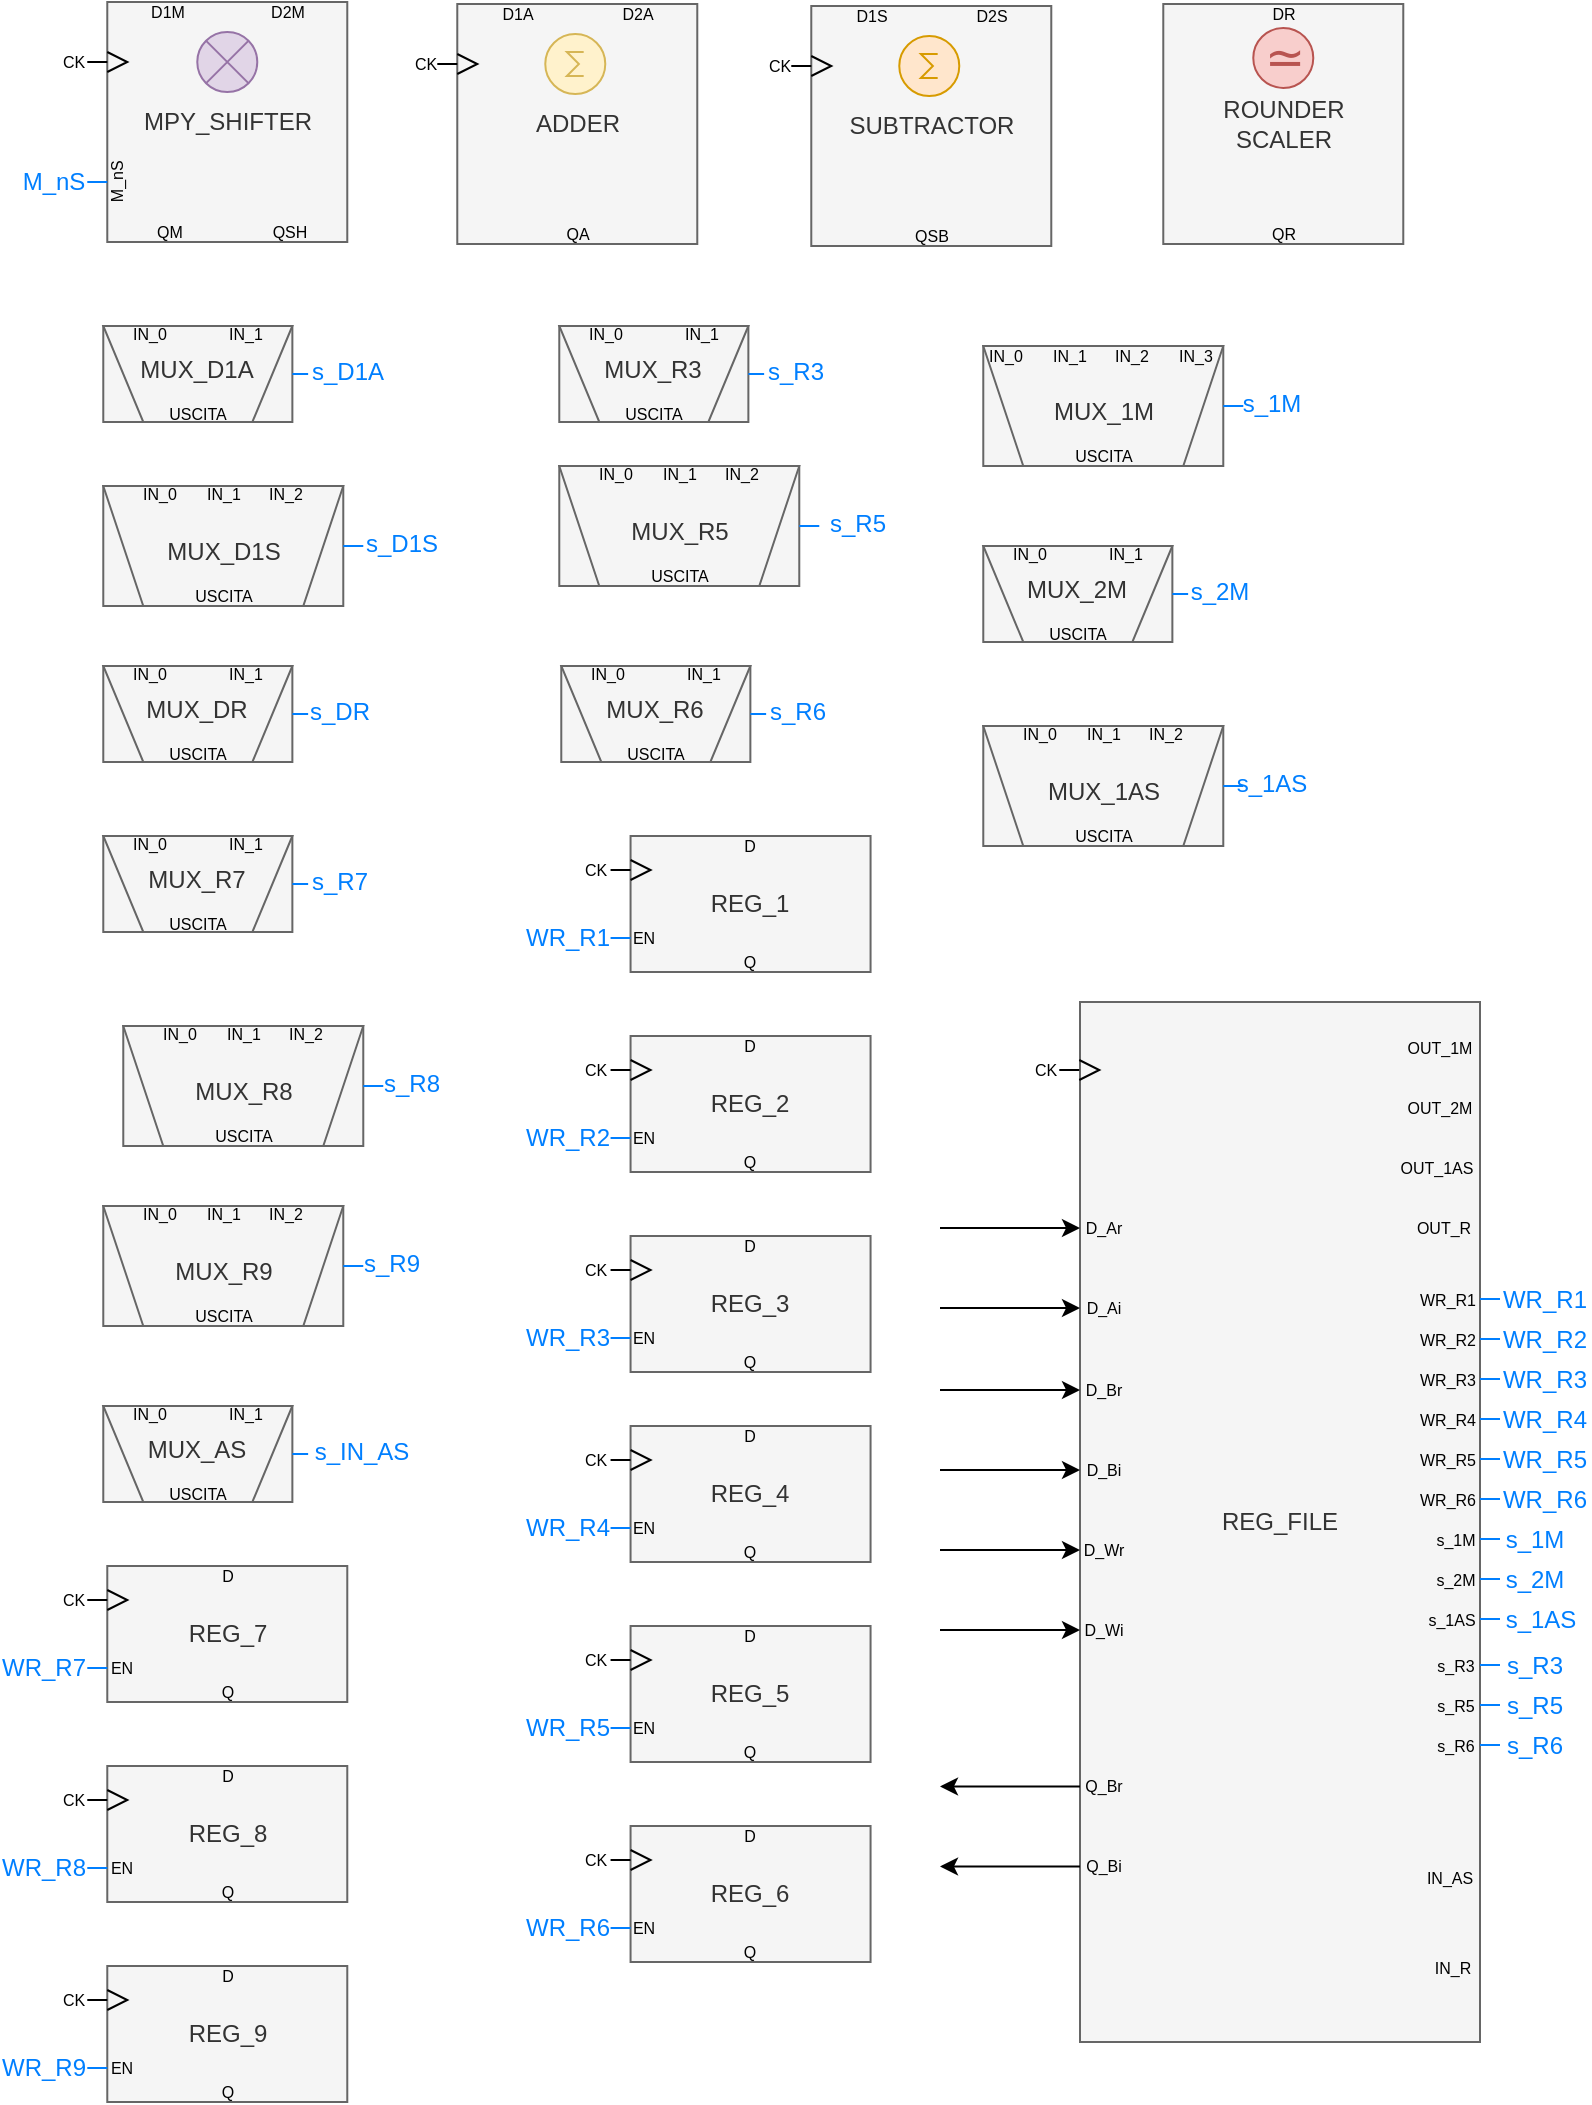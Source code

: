 <mxfile version="22.1.11" type="device" pages="5">
  <diagram id="ANtnWgERCgriKmMYhNh0" name="blocchi top level">
    <mxGraphModel dx="1032" dy="764" grid="1" gridSize="10" guides="1" tooltips="1" connect="1" arrows="1" fold="1" page="1" pageScale="1" pageWidth="827" pageHeight="1169" math="0" shadow="0">
      <root>
        <mxCell id="0" />
        <mxCell id="1" parent="0" />
        <mxCell id="YEMJqEtlGgIBAHf_sZpv-13" value="" style="group" parent="1" vertex="1" connectable="0">
          <mxGeometry x="217.64" y="76" width="141" height="120" as="geometry" />
        </mxCell>
        <mxCell id="YEMJqEtlGgIBAHf_sZpv-2" value="ADDER" style="rounded=0;whiteSpace=wrap;html=1;fillColor=#f5f5f5;fontColor=#333333;strokeColor=#666666;container=0;" parent="YEMJqEtlGgIBAHf_sZpv-13" vertex="1">
          <mxGeometry x="21" width="120" height="120" as="geometry" />
        </mxCell>
        <mxCell id="YEMJqEtlGgIBAHf_sZpv-4" value="" style="endArrow=none;html=1;rounded=0;" parent="YEMJqEtlGgIBAHf_sZpv-13" edge="1">
          <mxGeometry width="50" height="50" relative="1" as="geometry">
            <mxPoint x="21" y="35" as="sourcePoint" />
            <mxPoint x="21" y="25" as="targetPoint" />
            <Array as="points">
              <mxPoint x="31" y="30" />
            </Array>
          </mxGeometry>
        </mxCell>
        <mxCell id="YEMJqEtlGgIBAHf_sZpv-5" value="" style="endArrow=none;html=1;rounded=0;" parent="YEMJqEtlGgIBAHf_sZpv-13" edge="1">
          <mxGeometry width="50" height="50" relative="1" as="geometry">
            <mxPoint x="11" y="30" as="sourcePoint" />
            <mxPoint x="21" y="30" as="targetPoint" />
          </mxGeometry>
        </mxCell>
        <mxCell id="YEMJqEtlGgIBAHf_sZpv-8" value="" style="verticalLabelPosition=bottom;shadow=0;dashed=0;align=center;html=1;verticalAlign=top;shape=mxgraph.electrical.abstract.sum;fillColor=#fff2cc;strokeColor=#d6b656;container=0;" parent="YEMJqEtlGgIBAHf_sZpv-13" vertex="1">
          <mxGeometry x="65" y="15" width="30" height="30" as="geometry" />
        </mxCell>
        <mxCell id="YEMJqEtlGgIBAHf_sZpv-9" value="D1A" style="text;html=1;strokeColor=none;fillColor=none;align=center;verticalAlign=middle;whiteSpace=wrap;rounded=0;fontSize=8;" parent="YEMJqEtlGgIBAHf_sZpv-13" vertex="1">
          <mxGeometry x="41" y="3" width="20" height="4" as="geometry" />
        </mxCell>
        <mxCell id="YEMJqEtlGgIBAHf_sZpv-10" value="D2A" style="text;html=1;strokeColor=none;fillColor=none;align=center;verticalAlign=middle;whiteSpace=wrap;rounded=0;fontSize=8;" parent="YEMJqEtlGgIBAHf_sZpv-13" vertex="1">
          <mxGeometry x="101" y="3" width="20" height="4" as="geometry" />
        </mxCell>
        <mxCell id="YEMJqEtlGgIBAHf_sZpv-11" value="QA" style="text;html=1;strokeColor=none;fillColor=none;align=center;verticalAlign=middle;whiteSpace=wrap;rounded=0;fontSize=8;" parent="YEMJqEtlGgIBAHf_sZpv-13" vertex="1">
          <mxGeometry x="71" y="113" width="20" height="4" as="geometry" />
        </mxCell>
        <mxCell id="YEMJqEtlGgIBAHf_sZpv-12" value="CK" style="text;html=1;strokeColor=none;fillColor=none;align=center;verticalAlign=middle;whiteSpace=wrap;rounded=0;fontSize=8;" parent="YEMJqEtlGgIBAHf_sZpv-13" vertex="1">
          <mxGeometry y="28" width="10" height="4" as="geometry" />
        </mxCell>
        <mxCell id="nKDJYV4DiorpMIpv-jQk-1" value="" style="group" parent="1" vertex="1" connectable="0">
          <mxGeometry x="21.64" y="75" width="162" height="120" as="geometry" />
        </mxCell>
        <mxCell id="YEMJqEtlGgIBAHf_sZpv-15" value="M_nS" style="text;html=1;strokeColor=none;fillColor=none;align=center;verticalAlign=middle;whiteSpace=wrap;rounded=0;fontColor=#007FFF;" parent="nKDJYV4DiorpMIpv-jQk-1" vertex="1">
          <mxGeometry y="85" width="30" height="10" as="geometry" />
        </mxCell>
        <mxCell id="8Ds58Vvigyvk9iZRtqbt-4" value="MPY_SHIFTER" style="rounded=0;whiteSpace=wrap;html=1;fillColor=#f5f5f5;fontColor=#333333;strokeColor=#666666;container=0;" parent="nKDJYV4DiorpMIpv-jQk-1" vertex="1">
          <mxGeometry x="42" width="120" height="120" as="geometry" />
        </mxCell>
        <mxCell id="8Ds58Vvigyvk9iZRtqbt-5" value="" style="verticalLabelPosition=bottom;shadow=0;dashed=0;align=center;html=1;verticalAlign=top;shape=mxgraph.electrical.abstract.multiplier;fillColor=#e1d5e7;strokeColor=#9673a6;container=0;" parent="nKDJYV4DiorpMIpv-jQk-1" vertex="1">
          <mxGeometry x="87" y="15" width="30" height="30" as="geometry" />
        </mxCell>
        <mxCell id="8Ds58Vvigyvk9iZRtqbt-6" value="" style="endArrow=none;html=1;rounded=0;" parent="nKDJYV4DiorpMIpv-jQk-1" edge="1">
          <mxGeometry width="50" height="50" relative="1" as="geometry">
            <mxPoint x="42" y="35" as="sourcePoint" />
            <mxPoint x="42" y="25" as="targetPoint" />
            <Array as="points">
              <mxPoint x="52" y="30" />
            </Array>
          </mxGeometry>
        </mxCell>
        <mxCell id="8Ds58Vvigyvk9iZRtqbt-7" value="" style="endArrow=none;html=1;rounded=0;" parent="nKDJYV4DiorpMIpv-jQk-1" edge="1">
          <mxGeometry width="50" height="50" relative="1" as="geometry">
            <mxPoint x="32" y="30" as="sourcePoint" />
            <mxPoint x="42" y="30" as="targetPoint" />
          </mxGeometry>
        </mxCell>
        <mxCell id="8Ds58Vvigyvk9iZRtqbt-8" value="" style="endArrow=none;html=1;rounded=0;strokeColor=#007FFF;entryX=0;entryY=0.75;entryDx=0;entryDy=0;" parent="nKDJYV4DiorpMIpv-jQk-1" target="8Ds58Vvigyvk9iZRtqbt-4" edge="1">
          <mxGeometry width="50" height="50" relative="1" as="geometry">
            <mxPoint x="32" y="90" as="sourcePoint" />
            <mxPoint x="22" y="90" as="targetPoint" />
          </mxGeometry>
        </mxCell>
        <mxCell id="8Ds58Vvigyvk9iZRtqbt-9" value="D1M" style="text;html=1;strokeColor=none;fillColor=none;align=center;verticalAlign=middle;whiteSpace=wrap;rounded=0;fontSize=8;" parent="nKDJYV4DiorpMIpv-jQk-1" vertex="1">
          <mxGeometry x="62" y="3" width="20" height="4" as="geometry" />
        </mxCell>
        <mxCell id="8Ds58Vvigyvk9iZRtqbt-10" value="D2M" style="text;html=1;strokeColor=none;fillColor=none;align=center;verticalAlign=middle;whiteSpace=wrap;rounded=0;fontSize=8;" parent="nKDJYV4DiorpMIpv-jQk-1" vertex="1">
          <mxGeometry x="122" y="3" width="20" height="4" as="geometry" />
        </mxCell>
        <mxCell id="8Ds58Vvigyvk9iZRtqbt-11" value="QM" style="text;html=1;strokeColor=none;fillColor=none;align=center;verticalAlign=middle;whiteSpace=wrap;rounded=0;fontSize=8;" parent="nKDJYV4DiorpMIpv-jQk-1" vertex="1">
          <mxGeometry x="63" y="113" width="20" height="4" as="geometry" />
        </mxCell>
        <mxCell id="8Ds58Vvigyvk9iZRtqbt-12" value="QSH" style="text;html=1;strokeColor=none;fillColor=none;align=center;verticalAlign=middle;whiteSpace=wrap;rounded=0;fontSize=8;" parent="nKDJYV4DiorpMIpv-jQk-1" vertex="1">
          <mxGeometry x="123" y="113" width="20" height="4" as="geometry" />
        </mxCell>
        <mxCell id="8Ds58Vvigyvk9iZRtqbt-13" value="M_nS" style="text;html=1;strokeColor=none;fillColor=none;align=center;verticalAlign=middle;whiteSpace=wrap;rounded=0;fontSize=8;rotation=270;" parent="nKDJYV4DiorpMIpv-jQk-1" vertex="1">
          <mxGeometry x="37" y="88" width="20" height="4" as="geometry" />
        </mxCell>
        <mxCell id="8Ds58Vvigyvk9iZRtqbt-14" value="CK" style="text;html=1;strokeColor=none;fillColor=none;align=center;verticalAlign=middle;whiteSpace=wrap;rounded=0;fontSize=8;" parent="nKDJYV4DiorpMIpv-jQk-1" vertex="1">
          <mxGeometry x="20" y="28" width="10" height="4" as="geometry" />
        </mxCell>
        <mxCell id="mTWeKVhSj2U_D0XF14qq-1" value="" style="group" parent="1" vertex="1" connectable="0">
          <mxGeometry x="394.64" y="77" width="141" height="120" as="geometry" />
        </mxCell>
        <mxCell id="mTWeKVhSj2U_D0XF14qq-2" value="SUBTRACTOR" style="rounded=0;whiteSpace=wrap;html=1;fillColor=#f5f5f5;fontColor=#333333;strokeColor=#666666;container=0;" parent="mTWeKVhSj2U_D0XF14qq-1" vertex="1">
          <mxGeometry x="21" width="120" height="120" as="geometry" />
        </mxCell>
        <mxCell id="mTWeKVhSj2U_D0XF14qq-3" value="" style="endArrow=none;html=1;rounded=0;" parent="mTWeKVhSj2U_D0XF14qq-1" edge="1">
          <mxGeometry width="50" height="50" relative="1" as="geometry">
            <mxPoint x="21" y="35" as="sourcePoint" />
            <mxPoint x="21" y="25" as="targetPoint" />
            <Array as="points">
              <mxPoint x="31" y="30" />
            </Array>
          </mxGeometry>
        </mxCell>
        <mxCell id="mTWeKVhSj2U_D0XF14qq-4" value="" style="endArrow=none;html=1;rounded=0;" parent="mTWeKVhSj2U_D0XF14qq-1" edge="1">
          <mxGeometry width="50" height="50" relative="1" as="geometry">
            <mxPoint x="11" y="30" as="sourcePoint" />
            <mxPoint x="21" y="30" as="targetPoint" />
          </mxGeometry>
        </mxCell>
        <mxCell id="mTWeKVhSj2U_D0XF14qq-5" value="" style="verticalLabelPosition=bottom;shadow=0;dashed=0;align=center;html=1;verticalAlign=top;shape=mxgraph.electrical.abstract.sum;fillColor=#ffe6cc;strokeColor=#d79b00;container=0;" parent="mTWeKVhSj2U_D0XF14qq-1" vertex="1">
          <mxGeometry x="65" y="15" width="30" height="30" as="geometry" />
        </mxCell>
        <mxCell id="mTWeKVhSj2U_D0XF14qq-6" value="D1S" style="text;html=1;strokeColor=none;fillColor=none;align=center;verticalAlign=middle;whiteSpace=wrap;rounded=0;fontSize=8;" parent="mTWeKVhSj2U_D0XF14qq-1" vertex="1">
          <mxGeometry x="41" y="3" width="20" height="4" as="geometry" />
        </mxCell>
        <mxCell id="mTWeKVhSj2U_D0XF14qq-7" value="D2S" style="text;html=1;strokeColor=none;fillColor=none;align=center;verticalAlign=middle;whiteSpace=wrap;rounded=0;fontSize=8;" parent="mTWeKVhSj2U_D0XF14qq-1" vertex="1">
          <mxGeometry x="101" y="3" width="20" height="4" as="geometry" />
        </mxCell>
        <mxCell id="mTWeKVhSj2U_D0XF14qq-8" value="QSB" style="text;html=1;strokeColor=none;fillColor=none;align=center;verticalAlign=middle;whiteSpace=wrap;rounded=0;fontSize=8;" parent="mTWeKVhSj2U_D0XF14qq-1" vertex="1">
          <mxGeometry x="71" y="113" width="20" height="4" as="geometry" />
        </mxCell>
        <mxCell id="mTWeKVhSj2U_D0XF14qq-9" value="CK" style="text;html=1;strokeColor=none;fillColor=none;align=center;verticalAlign=middle;whiteSpace=wrap;rounded=0;fontSize=8;" parent="mTWeKVhSj2U_D0XF14qq-1" vertex="1">
          <mxGeometry y="28" width="10" height="4" as="geometry" />
        </mxCell>
        <mxCell id="7fYd0vyKIFadPXYrEG3f-8" value="" style="group" parent="1" vertex="1" connectable="0">
          <mxGeometry x="591.64" y="76" width="120" height="120" as="geometry" />
        </mxCell>
        <mxCell id="7fYd0vyKIFadPXYrEG3f-2" value="ROUNDER&lt;br&gt;SCALER" style="rounded=0;whiteSpace=wrap;html=1;fillColor=#f5f5f5;fontColor=#333333;strokeColor=#666666;" parent="7fYd0vyKIFadPXYrEG3f-8" vertex="1">
          <mxGeometry width="120" height="120" as="geometry" />
        </mxCell>
        <mxCell id="7fYd0vyKIFadPXYrEG3f-3" value="&lt;font color=&quot;#b85450&quot;&gt;≃&lt;/font&gt;" style="shape=mxgraph.electrical.abstract.function;html=1;shadow=0;dashed=0;align=center;strokeWidth=1;fontSize=24;fillColor=#f8cecc;strokeColor=#B85450;" parent="7fYd0vyKIFadPXYrEG3f-8" vertex="1">
          <mxGeometry x="45" y="12" width="30" height="30" as="geometry" />
        </mxCell>
        <mxCell id="7fYd0vyKIFadPXYrEG3f-6" value="DR" style="text;html=1;strokeColor=none;fillColor=none;align=center;verticalAlign=middle;whiteSpace=wrap;rounded=0;fontSize=8;" parent="7fYd0vyKIFadPXYrEG3f-8" vertex="1">
          <mxGeometry x="50" y="3" width="20" height="4" as="geometry" />
        </mxCell>
        <mxCell id="7fYd0vyKIFadPXYrEG3f-7" value="QR" style="text;html=1;strokeColor=none;fillColor=none;align=center;verticalAlign=middle;whiteSpace=wrap;rounded=0;fontSize=8;" parent="7fYd0vyKIFadPXYrEG3f-8" vertex="1">
          <mxGeometry x="50" y="113" width="20" height="4" as="geometry" />
        </mxCell>
        <mxCell id="aGI4_0nsj7xhte2PIqE_-16" value="" style="group" parent="1" vertex="1" connectable="0">
          <mxGeometry x="61.64" y="237" width="134" height="48" as="geometry" />
        </mxCell>
        <mxCell id="aGI4_0nsj7xhte2PIqE_-2" value="" style="rounded=0;whiteSpace=wrap;html=1;fillColor=#f5f5f5;fontColor=#333333;strokeColor=#666666;container=0;" parent="aGI4_0nsj7xhte2PIqE_-16" vertex="1">
          <mxGeometry width="94.545" height="48" as="geometry" />
        </mxCell>
        <mxCell id="aGI4_0nsj7xhte2PIqE_-3" value="" style="shape=trapezoid;perimeter=trapezoidPerimeter;whiteSpace=wrap;html=1;fixedSize=1;rotation=-180;fillColor=#f5f5f5;fontColor=#333333;strokeColor=#666666;perimeterSpacing=7;points=[[0,0,0,0,0],[0,0.25,0,0,0],[0,0.5,0,0,0],[0,0.75,0,0,0],[0,1,0,0,0],[0.17,0,0,0,-7],[0.25,0,0,0,0],[0.4,0,0,0,-7],[0.5,0,0,0,0],[0.62,0,0,0,-7],[0.75,0,0,0,0],[0.83,0,0,0,-7],[1,0,0,0,0],[1,0.25,0,0,0],[1,0.5,0,0,0],[1,0.75,0,0,0],[1,1,0,0,0]];container=0;" parent="aGI4_0nsj7xhte2PIqE_-16" vertex="1">
          <mxGeometry width="94.545" height="48" as="geometry" />
        </mxCell>
        <mxCell id="aGI4_0nsj7xhte2PIqE_-6" value="" style="endArrow=none;html=1;rounded=0;strokeColor=#007FFF;entryX=1;entryY=0.5;entryDx=0;entryDy=0;" parent="aGI4_0nsj7xhte2PIqE_-16" target="aGI4_0nsj7xhte2PIqE_-2" edge="1">
          <mxGeometry width="50" height="50" relative="1" as="geometry">
            <mxPoint x="102.424" y="24" as="sourcePoint" />
            <mxPoint x="379.758" y="107.2" as="targetPoint" />
          </mxGeometry>
        </mxCell>
        <mxCell id="aGI4_0nsj7xhte2PIqE_-8" value="MUX_D1A" style="text;html=1;strokeColor=none;fillColor=none;align=center;verticalAlign=middle;whiteSpace=wrap;rounded=0;fontColor=#333333;container=0;" parent="aGI4_0nsj7xhte2PIqE_-16" vertex="1">
          <mxGeometry x="23.636" y="10.4" width="47.273" height="24" as="geometry" />
        </mxCell>
        <mxCell id="aGI4_0nsj7xhte2PIqE_-11" value="IN_0" style="text;html=1;strokeColor=none;fillColor=none;align=center;verticalAlign=middle;whiteSpace=wrap;rounded=0;fontSize=8;container=0;" parent="aGI4_0nsj7xhte2PIqE_-16" vertex="1">
          <mxGeometry x="15.758" y="2.4" width="15.758" height="3.2" as="geometry" />
        </mxCell>
        <mxCell id="aGI4_0nsj7xhte2PIqE_-12" value="IN_1" style="text;html=1;strokeColor=none;fillColor=none;align=center;verticalAlign=middle;whiteSpace=wrap;rounded=0;fontSize=8;container=0;" parent="aGI4_0nsj7xhte2PIqE_-16" vertex="1">
          <mxGeometry x="63.03" y="2.4" width="15.758" height="3.2" as="geometry" />
        </mxCell>
        <mxCell id="aGI4_0nsj7xhte2PIqE_-13" value="USCITA" style="text;html=1;strokeColor=none;fillColor=none;align=center;verticalAlign=middle;whiteSpace=wrap;rounded=0;fontSize=8;container=0;" parent="aGI4_0nsj7xhte2PIqE_-16" vertex="1">
          <mxGeometry x="39.394" y="42.4" width="15.758" height="3.2" as="geometry" />
        </mxCell>
        <mxCell id="aGI4_0nsj7xhte2PIqE_-14" value="s_D1A" style="text;html=1;strokeColor=none;fillColor=none;align=center;verticalAlign=middle;whiteSpace=wrap;rounded=0;fontColor=#007FFF;container=0;" parent="aGI4_0nsj7xhte2PIqE_-16" vertex="1">
          <mxGeometry x="110.364" y="19" width="23.636" height="8" as="geometry" />
        </mxCell>
        <mxCell id="et47fOFhCqz-OKaCsJOm-17" value="" style="group" parent="1" vertex="1" connectable="0">
          <mxGeometry x="61.64" y="317" width="161.14" height="60" as="geometry" />
        </mxCell>
        <mxCell id="et47fOFhCqz-OKaCsJOm-3" value="" style="rounded=0;whiteSpace=wrap;html=1;fillColor=#f5f5f5;fontColor=#333333;strokeColor=#666666;container=0;" parent="et47fOFhCqz-OKaCsJOm-17" vertex="1">
          <mxGeometry width="120" height="60" as="geometry" />
        </mxCell>
        <UserObject label="" id="et47fOFhCqz-OKaCsJOm-4">
          <mxCell style="shape=trapezoid;perimeter=trapezoidPerimeter;whiteSpace=wrap;html=1;fixedSize=1;rotation=-180;fillColor=#f5f5f5;fontColor=#333333;strokeColor=#666666;perimeterSpacing=7;points=[[0,0,0,0,0],[0,0.25,0,0,0],[0,0.5,0,0,0],[0,0.75,0,0,0],[0,1,0,0,0],[0.17,0,0,0,-7],[0.25,0,0,0,0],[0.4,0,0,0,-7],[0.5,0,0,0,0],[0.62,0,0,0,-7],[0.75,0,0,0,0],[0.83,0,0,0,-7],[1,0,0,0,0],[1,0.25,0,0,0],[1,0.5,0,0,0],[1,0.75,0,0,0],[1,1,0,0,0]];container=0;" parent="et47fOFhCqz-OKaCsJOm-17" vertex="1">
            <mxGeometry width="120" height="60" as="geometry" />
          </mxCell>
        </UserObject>
        <mxCell id="et47fOFhCqz-OKaCsJOm-5" value="" style="endArrow=none;html=1;rounded=0;strokeColor=#007FFF;entryX=1;entryY=0.5;entryDx=0;entryDy=0;" parent="et47fOFhCqz-OKaCsJOm-17" target="et47fOFhCqz-OKaCsJOm-3" edge="1">
          <mxGeometry width="50" height="50" relative="1" as="geometry">
            <mxPoint x="130" y="30" as="sourcePoint" />
            <mxPoint x="482" y="134" as="targetPoint" />
          </mxGeometry>
        </mxCell>
        <mxCell id="et47fOFhCqz-OKaCsJOm-11" value="MUX_D1S" style="text;html=1;strokeColor=none;fillColor=none;align=center;verticalAlign=middle;whiteSpace=wrap;rounded=0;fontColor=#333333;" parent="et47fOFhCqz-OKaCsJOm-17" vertex="1">
          <mxGeometry x="30" y="18" width="60" height="30" as="geometry" />
        </mxCell>
        <mxCell id="et47fOFhCqz-OKaCsJOm-12" value="IN_0" style="text;html=1;strokeColor=none;fillColor=none;align=center;verticalAlign=middle;whiteSpace=wrap;rounded=0;fontSize=8;container=0;" parent="et47fOFhCqz-OKaCsJOm-17" vertex="1">
          <mxGeometry x="20.498" y="2" width="15.758" height="3.2" as="geometry" />
        </mxCell>
        <mxCell id="et47fOFhCqz-OKaCsJOm-13" value="IN_1" style="text;html=1;strokeColor=none;fillColor=none;align=center;verticalAlign=middle;whiteSpace=wrap;rounded=0;fontSize=8;container=0;" parent="et47fOFhCqz-OKaCsJOm-17" vertex="1">
          <mxGeometry x="52.77" y="2" width="15.758" height="3.2" as="geometry" />
        </mxCell>
        <mxCell id="et47fOFhCqz-OKaCsJOm-14" value="IN_2" style="text;html=1;strokeColor=none;fillColor=none;align=center;verticalAlign=middle;whiteSpace=wrap;rounded=0;fontSize=8;container=0;" parent="et47fOFhCqz-OKaCsJOm-17" vertex="1">
          <mxGeometry x="83.498" y="2" width="15.758" height="3.2" as="geometry" />
        </mxCell>
        <mxCell id="et47fOFhCqz-OKaCsJOm-15" value="USCITA" style="text;html=1;strokeColor=none;fillColor=none;align=center;verticalAlign=middle;whiteSpace=wrap;rounded=0;fontSize=8;container=0;" parent="et47fOFhCqz-OKaCsJOm-17" vertex="1">
          <mxGeometry x="52.124" y="53" width="15.758" height="3.2" as="geometry" />
        </mxCell>
        <mxCell id="et47fOFhCqz-OKaCsJOm-16" value="s_D1S" style="text;html=1;strokeColor=none;fillColor=none;align=center;verticalAlign=middle;whiteSpace=wrap;rounded=0;fontColor=#007FFF;container=0;" parent="et47fOFhCqz-OKaCsJOm-17" vertex="1">
          <mxGeometry x="137.504" y="25" width="23.636" height="8" as="geometry" />
        </mxCell>
        <mxCell id="EJHj2kFUDhgjT3jx3dfr-10" value="" style="group" parent="1" vertex="1" connectable="0">
          <mxGeometry x="61.64" y="407" width="130.0" height="48" as="geometry" />
        </mxCell>
        <mxCell id="EJHj2kFUDhgjT3jx3dfr-2" value="" style="rounded=0;whiteSpace=wrap;html=1;fillColor=#f5f5f5;fontColor=#333333;strokeColor=#666666;container=0;" parent="EJHj2kFUDhgjT3jx3dfr-10" vertex="1">
          <mxGeometry x="5.684e-14" width="94.545" height="48" as="geometry" />
        </mxCell>
        <mxCell id="EJHj2kFUDhgjT3jx3dfr-3" value="" style="shape=trapezoid;perimeter=trapezoidPerimeter;whiteSpace=wrap;html=1;fixedSize=1;rotation=-180;fillColor=#f5f5f5;fontColor=#333333;strokeColor=#666666;perimeterSpacing=7;points=[[0,0,0,0,0],[0,0.25,0,0,0],[0,0.5,0,0,0],[0,0.75,0,0,0],[0,1,0,0,0],[0.17,0,0,0,-7],[0.25,0,0,0,0],[0.4,0,0,0,-7],[0.5,0,0,0,0],[0.62,0,0,0,-7],[0.75,0,0,0,0],[0.83,0,0,0,-7],[1,0,0,0,0],[1,0.25,0,0,0],[1,0.5,0,0,0],[1,0.75,0,0,0],[1,1,0,0,0]];container=0;" parent="EJHj2kFUDhgjT3jx3dfr-10" vertex="1">
          <mxGeometry x="5.684e-14" width="94.545" height="48" as="geometry" />
        </mxCell>
        <mxCell id="EJHj2kFUDhgjT3jx3dfr-4" value="" style="endArrow=none;html=1;rounded=0;strokeColor=#007FFF;entryX=1;entryY=0.5;entryDx=0;entryDy=0;" parent="EJHj2kFUDhgjT3jx3dfr-10" target="EJHj2kFUDhgjT3jx3dfr-2" edge="1">
          <mxGeometry width="50" height="50" relative="1" as="geometry">
            <mxPoint x="102.424" y="24" as="sourcePoint" />
            <mxPoint x="379.758" y="107.2" as="targetPoint" />
          </mxGeometry>
        </mxCell>
        <mxCell id="EJHj2kFUDhgjT3jx3dfr-5" value="MUX_DR" style="text;html=1;strokeColor=none;fillColor=none;align=center;verticalAlign=middle;whiteSpace=wrap;rounded=0;fontColor=#333333;container=0;" parent="EJHj2kFUDhgjT3jx3dfr-10" vertex="1">
          <mxGeometry x="23.636" y="10.4" width="47.273" height="24" as="geometry" />
        </mxCell>
        <mxCell id="EJHj2kFUDhgjT3jx3dfr-6" value="IN_0" style="text;html=1;strokeColor=none;fillColor=none;align=center;verticalAlign=middle;whiteSpace=wrap;rounded=0;fontSize=8;container=0;" parent="EJHj2kFUDhgjT3jx3dfr-10" vertex="1">
          <mxGeometry x="15.758" y="2.4" width="15.758" height="3.2" as="geometry" />
        </mxCell>
        <mxCell id="EJHj2kFUDhgjT3jx3dfr-7" value="IN_1" style="text;html=1;strokeColor=none;fillColor=none;align=center;verticalAlign=middle;whiteSpace=wrap;rounded=0;fontSize=8;container=0;" parent="EJHj2kFUDhgjT3jx3dfr-10" vertex="1">
          <mxGeometry x="63.03" y="2.4" width="15.758" height="3.2" as="geometry" />
        </mxCell>
        <mxCell id="EJHj2kFUDhgjT3jx3dfr-8" value="USCITA" style="text;html=1;strokeColor=none;fillColor=none;align=center;verticalAlign=middle;whiteSpace=wrap;rounded=0;fontSize=8;container=0;" parent="EJHj2kFUDhgjT3jx3dfr-10" vertex="1">
          <mxGeometry x="39.394" y="42.4" width="15.758" height="3.2" as="geometry" />
        </mxCell>
        <mxCell id="EJHj2kFUDhgjT3jx3dfr-9" value="s_DR" style="text;html=1;strokeColor=none;fillColor=none;align=center;verticalAlign=middle;whiteSpace=wrap;rounded=0;fontColor=#007FFF;container=0;" parent="EJHj2kFUDhgjT3jx3dfr-10" vertex="1">
          <mxGeometry x="106.364" y="19" width="23.636" height="8" as="geometry" />
        </mxCell>
        <mxCell id="EJHj2kFUDhgjT3jx3dfr-11" value="" style="group" parent="1" vertex="1" connectable="0">
          <mxGeometry x="61.64" y="492" width="130.0" height="48" as="geometry" />
        </mxCell>
        <mxCell id="EJHj2kFUDhgjT3jx3dfr-12" value="" style="rounded=0;whiteSpace=wrap;html=1;fillColor=#f5f5f5;fontColor=#333333;strokeColor=#666666;container=0;" parent="EJHj2kFUDhgjT3jx3dfr-11" vertex="1">
          <mxGeometry x="5.684e-14" width="94.545" height="48" as="geometry" />
        </mxCell>
        <mxCell id="EJHj2kFUDhgjT3jx3dfr-13" value="" style="shape=trapezoid;perimeter=trapezoidPerimeter;whiteSpace=wrap;html=1;fixedSize=1;rotation=-180;fillColor=#f5f5f5;fontColor=#333333;strokeColor=#666666;perimeterSpacing=7;points=[[0,0,0,0,0],[0,0.25,0,0,0],[0,0.5,0,0,0],[0,0.75,0,0,0],[0,1,0,0,0],[0.17,0,0,0,-7],[0.25,0,0,0,0],[0.4,0,0,0,-7],[0.5,0,0,0,0],[0.62,0,0,0,-7],[0.75,0,0,0,0],[0.83,0,0,0,-7],[1,0,0,0,0],[1,0.25,0,0,0],[1,0.5,0,0,0],[1,0.75,0,0,0],[1,1,0,0,0]];container=0;" parent="EJHj2kFUDhgjT3jx3dfr-11" vertex="1">
          <mxGeometry x="5.684e-14" width="94.545" height="48" as="geometry" />
        </mxCell>
        <mxCell id="EJHj2kFUDhgjT3jx3dfr-14" value="" style="endArrow=none;html=1;rounded=0;strokeColor=#007FFF;entryX=1;entryY=0.5;entryDx=0;entryDy=0;" parent="EJHj2kFUDhgjT3jx3dfr-11" target="EJHj2kFUDhgjT3jx3dfr-12" edge="1">
          <mxGeometry width="50" height="50" relative="1" as="geometry">
            <mxPoint x="102.424" y="24" as="sourcePoint" />
            <mxPoint x="379.758" y="107.2" as="targetPoint" />
          </mxGeometry>
        </mxCell>
        <mxCell id="EJHj2kFUDhgjT3jx3dfr-15" value="MUX_R7" style="text;html=1;strokeColor=none;fillColor=none;align=center;verticalAlign=middle;whiteSpace=wrap;rounded=0;fontColor=#333333;container=0;" parent="EJHj2kFUDhgjT3jx3dfr-11" vertex="1">
          <mxGeometry x="23.636" y="10.4" width="47.273" height="24" as="geometry" />
        </mxCell>
        <mxCell id="EJHj2kFUDhgjT3jx3dfr-16" value="IN_0" style="text;html=1;strokeColor=none;fillColor=none;align=center;verticalAlign=middle;whiteSpace=wrap;rounded=0;fontSize=8;container=0;" parent="EJHj2kFUDhgjT3jx3dfr-11" vertex="1">
          <mxGeometry x="15.758" y="2.4" width="15.758" height="3.2" as="geometry" />
        </mxCell>
        <mxCell id="EJHj2kFUDhgjT3jx3dfr-17" value="IN_1" style="text;html=1;strokeColor=none;fillColor=none;align=center;verticalAlign=middle;whiteSpace=wrap;rounded=0;fontSize=8;container=0;" parent="EJHj2kFUDhgjT3jx3dfr-11" vertex="1">
          <mxGeometry x="63.03" y="2.4" width="15.758" height="3.2" as="geometry" />
        </mxCell>
        <mxCell id="EJHj2kFUDhgjT3jx3dfr-18" value="USCITA" style="text;html=1;strokeColor=none;fillColor=none;align=center;verticalAlign=middle;whiteSpace=wrap;rounded=0;fontSize=8;container=0;" parent="EJHj2kFUDhgjT3jx3dfr-11" vertex="1">
          <mxGeometry x="39.394" y="42.4" width="15.758" height="3.2" as="geometry" />
        </mxCell>
        <mxCell id="EJHj2kFUDhgjT3jx3dfr-19" value="s_R7" style="text;html=1;strokeColor=none;fillColor=none;align=center;verticalAlign=middle;whiteSpace=wrap;rounded=0;fontColor=#007FFF;container=0;" parent="EJHj2kFUDhgjT3jx3dfr-11" vertex="1">
          <mxGeometry x="106.364" y="19" width="23.636" height="8" as="geometry" />
        </mxCell>
        <mxCell id="EJHj2kFUDhgjT3jx3dfr-30" value="" style="group" parent="1" vertex="1" connectable="0">
          <mxGeometry x="501.64" y="247" width="156.14" height="60" as="geometry" />
        </mxCell>
        <mxCell id="EJHj2kFUDhgjT3jx3dfr-21" value="" style="rounded=0;whiteSpace=wrap;html=1;fillColor=#f5f5f5;fontColor=#333333;strokeColor=#666666;container=0;" parent="EJHj2kFUDhgjT3jx3dfr-30" vertex="1">
          <mxGeometry width="120" height="60" as="geometry" />
        </mxCell>
        <UserObject label="" id="EJHj2kFUDhgjT3jx3dfr-22">
          <mxCell style="shape=trapezoid;perimeter=trapezoidPerimeter;whiteSpace=wrap;html=1;fixedSize=1;rotation=-180;fillColor=#f5f5f5;fontColor=#333333;strokeColor=#666666;perimeterSpacing=7;points=[[0,0,0,0,0],[0,0.25,0,0,0],[0,0.5,0,0,0],[0,0.75,0,0,0],[0,1,0,0,0],[0.17,0,0,0,-7],[0.25,0,0,0,0],[0.4,0,0,0,-7],[0.5,0,0,0,0],[0.62,0,0,0,-7],[0.75,0,0,0,0],[0.83,0,0,0,-7],[1,0,0,0,0],[1,0.25,0,0,0],[1,0.5,0,0,0],[1,0.75,0,0,0],[1,1,0,0,0]];container=0;" parent="EJHj2kFUDhgjT3jx3dfr-30" vertex="1">
            <mxGeometry width="120" height="60" as="geometry" />
          </mxCell>
        </UserObject>
        <mxCell id="EJHj2kFUDhgjT3jx3dfr-23" value="" style="endArrow=none;html=1;rounded=0;strokeColor=#007FFF;entryX=1;entryY=0.5;entryDx=0;entryDy=0;" parent="EJHj2kFUDhgjT3jx3dfr-30" target="EJHj2kFUDhgjT3jx3dfr-21" edge="1">
          <mxGeometry width="50" height="50" relative="1" as="geometry">
            <mxPoint x="130" y="30" as="sourcePoint" />
            <mxPoint x="482" y="134" as="targetPoint" />
          </mxGeometry>
        </mxCell>
        <mxCell id="EJHj2kFUDhgjT3jx3dfr-24" value="MUX_1M" style="text;html=1;strokeColor=none;fillColor=none;align=center;verticalAlign=middle;whiteSpace=wrap;rounded=0;fontColor=#333333;container=0;" parent="EJHj2kFUDhgjT3jx3dfr-30" vertex="1">
          <mxGeometry x="30" y="18" width="60" height="30" as="geometry" />
        </mxCell>
        <mxCell id="EJHj2kFUDhgjT3jx3dfr-25" value="IN_0" style="text;html=1;strokeColor=none;fillColor=none;align=center;verticalAlign=middle;whiteSpace=wrap;rounded=0;fontSize=8;container=0;" parent="EJHj2kFUDhgjT3jx3dfr-30" vertex="1">
          <mxGeometry x="3.5" width="15.76" height="10" as="geometry" />
        </mxCell>
        <mxCell id="EJHj2kFUDhgjT3jx3dfr-26" value="IN_1" style="text;html=1;strokeColor=none;fillColor=none;align=center;verticalAlign=middle;whiteSpace=wrap;rounded=0;fontSize=8;container=0;" parent="EJHj2kFUDhgjT3jx3dfr-30" vertex="1">
          <mxGeometry x="35.77" width="15.76" height="10" as="geometry" />
        </mxCell>
        <mxCell id="EJHj2kFUDhgjT3jx3dfr-27" value="IN_2" style="text;html=1;strokeColor=none;fillColor=none;align=center;verticalAlign=middle;whiteSpace=wrap;rounded=0;fontSize=8;container=0;" parent="EJHj2kFUDhgjT3jx3dfr-30" vertex="1">
          <mxGeometry x="66.5" width="15.76" height="10" as="geometry" />
        </mxCell>
        <mxCell id="EJHj2kFUDhgjT3jx3dfr-28" value="USCITA" style="text;html=1;strokeColor=none;fillColor=none;align=center;verticalAlign=middle;whiteSpace=wrap;rounded=0;fontSize=8;container=0;" parent="EJHj2kFUDhgjT3jx3dfr-30" vertex="1">
          <mxGeometry x="52.124" y="53" width="15.758" height="3.2" as="geometry" />
        </mxCell>
        <mxCell id="EJHj2kFUDhgjT3jx3dfr-29" value="s_1M" style="text;html=1;strokeColor=none;fillColor=none;align=center;verticalAlign=middle;whiteSpace=wrap;rounded=0;fontColor=#007FFF;container=0;" parent="EJHj2kFUDhgjT3jx3dfr-30" vertex="1">
          <mxGeometry x="132.504" y="25" width="23.636" height="8" as="geometry" />
        </mxCell>
        <mxCell id="U4mJkbB6gDNmacbisZ3N-11" value="IN_3" style="text;html=1;strokeColor=none;fillColor=none;align=center;verticalAlign=middle;whiteSpace=wrap;rounded=0;fontSize=8;container=0;" parent="EJHj2kFUDhgjT3jx3dfr-30" vertex="1">
          <mxGeometry x="98.5" width="15.76" height="10" as="geometry" />
        </mxCell>
        <mxCell id="EJHj2kFUDhgjT3jx3dfr-31" value="" style="group" parent="1" vertex="1" connectable="0">
          <mxGeometry x="61.64" y="677" width="156.14" height="60" as="geometry" />
        </mxCell>
        <mxCell id="EJHj2kFUDhgjT3jx3dfr-32" value="" style="rounded=0;whiteSpace=wrap;html=1;fillColor=#f5f5f5;fontColor=#333333;strokeColor=#666666;container=0;" parent="EJHj2kFUDhgjT3jx3dfr-31" vertex="1">
          <mxGeometry width="120" height="60" as="geometry" />
        </mxCell>
        <UserObject label="" id="EJHj2kFUDhgjT3jx3dfr-33">
          <mxCell style="shape=trapezoid;perimeter=trapezoidPerimeter;whiteSpace=wrap;html=1;fixedSize=1;rotation=-180;fillColor=#f5f5f5;fontColor=#333333;strokeColor=#666666;perimeterSpacing=7;points=[[0,0,0,0,0],[0,0.25,0,0,0],[0,0.5,0,0,0],[0,0.75,0,0,0],[0,1,0,0,0],[0.17,0,0,0,-7],[0.25,0,0,0,0],[0.4,0,0,0,-7],[0.5,0,0,0,0],[0.62,0,0,0,-7],[0.75,0,0,0,0],[0.83,0,0,0,-7],[1,0,0,0,0],[1,0.25,0,0,0],[1,0.5,0,0,0],[1,0.75,0,0,0],[1,1,0,0,0]];container=0;" parent="EJHj2kFUDhgjT3jx3dfr-31" vertex="1">
            <mxGeometry width="120" height="60" as="geometry" />
          </mxCell>
        </UserObject>
        <mxCell id="EJHj2kFUDhgjT3jx3dfr-34" value="" style="endArrow=none;html=1;rounded=0;strokeColor=#007FFF;entryX=1;entryY=0.5;entryDx=0;entryDy=0;" parent="EJHj2kFUDhgjT3jx3dfr-31" target="EJHj2kFUDhgjT3jx3dfr-32" edge="1">
          <mxGeometry width="50" height="50" relative="1" as="geometry">
            <mxPoint x="130" y="30" as="sourcePoint" />
            <mxPoint x="482" y="134" as="targetPoint" />
          </mxGeometry>
        </mxCell>
        <mxCell id="EJHj2kFUDhgjT3jx3dfr-35" value="MUX_R9" style="text;html=1;strokeColor=none;fillColor=none;align=center;verticalAlign=middle;whiteSpace=wrap;rounded=0;fontColor=#333333;container=0;" parent="EJHj2kFUDhgjT3jx3dfr-31" vertex="1">
          <mxGeometry x="30" y="18" width="60" height="30" as="geometry" />
        </mxCell>
        <mxCell id="EJHj2kFUDhgjT3jx3dfr-36" value="IN_0" style="text;html=1;strokeColor=none;fillColor=none;align=center;verticalAlign=middle;whiteSpace=wrap;rounded=0;fontSize=8;container=0;" parent="EJHj2kFUDhgjT3jx3dfr-31" vertex="1">
          <mxGeometry x="20.498" y="2" width="15.758" height="3.2" as="geometry" />
        </mxCell>
        <mxCell id="EJHj2kFUDhgjT3jx3dfr-37" value="IN_1" style="text;html=1;strokeColor=none;fillColor=none;align=center;verticalAlign=middle;whiteSpace=wrap;rounded=0;fontSize=8;container=0;" parent="EJHj2kFUDhgjT3jx3dfr-31" vertex="1">
          <mxGeometry x="52.77" y="2" width="15.758" height="3.2" as="geometry" />
        </mxCell>
        <mxCell id="EJHj2kFUDhgjT3jx3dfr-38" value="IN_2" style="text;html=1;strokeColor=none;fillColor=none;align=center;verticalAlign=middle;whiteSpace=wrap;rounded=0;fontSize=8;container=0;" parent="EJHj2kFUDhgjT3jx3dfr-31" vertex="1">
          <mxGeometry x="83.498" y="2" width="15.758" height="3.2" as="geometry" />
        </mxCell>
        <mxCell id="EJHj2kFUDhgjT3jx3dfr-39" value="USCITA" style="text;html=1;strokeColor=none;fillColor=none;align=center;verticalAlign=middle;whiteSpace=wrap;rounded=0;fontSize=8;container=0;" parent="EJHj2kFUDhgjT3jx3dfr-31" vertex="1">
          <mxGeometry x="52.124" y="53" width="15.758" height="3.2" as="geometry" />
        </mxCell>
        <mxCell id="EJHj2kFUDhgjT3jx3dfr-40" value="s_R9" style="text;html=1;strokeColor=none;fillColor=none;align=center;verticalAlign=middle;whiteSpace=wrap;rounded=0;fontColor=#007FFF;container=0;" parent="EJHj2kFUDhgjT3jx3dfr-31" vertex="1">
          <mxGeometry x="132.504" y="25" width="23.636" height="8" as="geometry" />
        </mxCell>
        <mxCell id="-RmMbIPTkgfZa7kHBYkr-17" value="" style="group" parent="1" vertex="1" connectable="0">
          <mxGeometry x="20.004" y="857" width="163.636" height="68" as="geometry" />
        </mxCell>
        <mxCell id="-RmMbIPTkgfZa7kHBYkr-1" value="REG_7" style="rounded=0;whiteSpace=wrap;html=1;fillColor=#f5f5f5;fontColor=#333333;strokeColor=#666666;" parent="-RmMbIPTkgfZa7kHBYkr-17" vertex="1">
          <mxGeometry x="43.636" width="120" height="68" as="geometry" />
        </mxCell>
        <mxCell id="-RmMbIPTkgfZa7kHBYkr-2" value="" style="endArrow=none;html=1;rounded=0;" parent="-RmMbIPTkgfZa7kHBYkr-17" edge="1">
          <mxGeometry width="50" height="50" relative="1" as="geometry">
            <mxPoint x="43.636" y="22" as="sourcePoint" />
            <mxPoint x="43.636" y="12" as="targetPoint" />
            <Array as="points">
              <mxPoint x="53.636" y="17" />
            </Array>
          </mxGeometry>
        </mxCell>
        <mxCell id="-RmMbIPTkgfZa7kHBYkr-3" value="" style="endArrow=none;html=1;rounded=0;" parent="-RmMbIPTkgfZa7kHBYkr-17" edge="1">
          <mxGeometry width="50" height="50" relative="1" as="geometry">
            <mxPoint x="33.636" y="17" as="sourcePoint" />
            <mxPoint x="43.636" y="17" as="targetPoint" />
          </mxGeometry>
        </mxCell>
        <mxCell id="-RmMbIPTkgfZa7kHBYkr-5" value="" style="endArrow=none;html=1;rounded=0;strokeColor=#007FFF;" parent="-RmMbIPTkgfZa7kHBYkr-17" edge="1">
          <mxGeometry width="50" height="50" relative="1" as="geometry">
            <mxPoint x="33.636" y="51" as="sourcePoint" />
            <mxPoint x="43.636" y="51" as="targetPoint" />
          </mxGeometry>
        </mxCell>
        <mxCell id="-RmMbIPTkgfZa7kHBYkr-12" value="D" style="text;html=1;strokeColor=none;fillColor=none;align=center;verticalAlign=middle;whiteSpace=wrap;rounded=0;fontSize=8;" parent="-RmMbIPTkgfZa7kHBYkr-17" vertex="1">
          <mxGeometry x="99.636" y="3.42" width="8" height="4" as="geometry" />
        </mxCell>
        <mxCell id="-RmMbIPTkgfZa7kHBYkr-13" value="Q" style="text;html=1;strokeColor=none;fillColor=none;align=center;verticalAlign=middle;whiteSpace=wrap;rounded=0;fontSize=8;" parent="-RmMbIPTkgfZa7kHBYkr-17" vertex="1">
          <mxGeometry x="99.636" y="61.42" width="8" height="4" as="geometry" />
        </mxCell>
        <mxCell id="-RmMbIPTkgfZa7kHBYkr-14" value="EN" style="text;html=1;strokeColor=none;fillColor=none;align=center;verticalAlign=middle;whiteSpace=wrap;rounded=0;fontSize=8;" parent="-RmMbIPTkgfZa7kHBYkr-17" vertex="1">
          <mxGeometry x="46.636" y="49" width="8" height="4" as="geometry" />
        </mxCell>
        <mxCell id="-RmMbIPTkgfZa7kHBYkr-15" value="WR_R7" style="text;html=1;strokeColor=none;fillColor=none;align=center;verticalAlign=middle;whiteSpace=wrap;rounded=0;fontColor=#007FFF;container=0;" parent="-RmMbIPTkgfZa7kHBYkr-17" vertex="1">
          <mxGeometry y="47" width="23.636" height="8" as="geometry" />
        </mxCell>
        <mxCell id="-RmMbIPTkgfZa7kHBYkr-16" value="CK" style="text;html=1;strokeColor=none;fillColor=none;align=center;verticalAlign=middle;whiteSpace=wrap;rounded=0;fontSize=8;" parent="-RmMbIPTkgfZa7kHBYkr-17" vertex="1">
          <mxGeometry x="21.636" y="15.42" width="10" height="4" as="geometry" />
        </mxCell>
        <mxCell id="-RmMbIPTkgfZa7kHBYkr-18" value="" style="group" parent="1" vertex="1" connectable="0">
          <mxGeometry x="20.004" y="957" width="163.636" height="68" as="geometry" />
        </mxCell>
        <mxCell id="-RmMbIPTkgfZa7kHBYkr-19" value="REG_8" style="rounded=0;whiteSpace=wrap;html=1;fillColor=#f5f5f5;fontColor=#333333;strokeColor=#666666;" parent="-RmMbIPTkgfZa7kHBYkr-18" vertex="1">
          <mxGeometry x="43.636" width="120" height="68" as="geometry" />
        </mxCell>
        <mxCell id="-RmMbIPTkgfZa7kHBYkr-20" value="" style="endArrow=none;html=1;rounded=0;" parent="-RmMbIPTkgfZa7kHBYkr-18" edge="1">
          <mxGeometry width="50" height="50" relative="1" as="geometry">
            <mxPoint x="43.636" y="22" as="sourcePoint" />
            <mxPoint x="43.636" y="12" as="targetPoint" />
            <Array as="points">
              <mxPoint x="53.636" y="17" />
            </Array>
          </mxGeometry>
        </mxCell>
        <mxCell id="-RmMbIPTkgfZa7kHBYkr-21" value="" style="endArrow=none;html=1;rounded=0;" parent="-RmMbIPTkgfZa7kHBYkr-18" edge="1">
          <mxGeometry width="50" height="50" relative="1" as="geometry">
            <mxPoint x="33.636" y="17" as="sourcePoint" />
            <mxPoint x="43.636" y="17" as="targetPoint" />
          </mxGeometry>
        </mxCell>
        <mxCell id="-RmMbIPTkgfZa7kHBYkr-22" value="" style="endArrow=none;html=1;rounded=0;strokeColor=#007FFF;" parent="-RmMbIPTkgfZa7kHBYkr-18" edge="1">
          <mxGeometry width="50" height="50" relative="1" as="geometry">
            <mxPoint x="33.636" y="51" as="sourcePoint" />
            <mxPoint x="43.636" y="51" as="targetPoint" />
          </mxGeometry>
        </mxCell>
        <mxCell id="-RmMbIPTkgfZa7kHBYkr-23" value="D" style="text;html=1;strokeColor=none;fillColor=none;align=center;verticalAlign=middle;whiteSpace=wrap;rounded=0;fontSize=8;" parent="-RmMbIPTkgfZa7kHBYkr-18" vertex="1">
          <mxGeometry x="99.636" y="3.42" width="8" height="4" as="geometry" />
        </mxCell>
        <mxCell id="-RmMbIPTkgfZa7kHBYkr-24" value="Q" style="text;html=1;strokeColor=none;fillColor=none;align=center;verticalAlign=middle;whiteSpace=wrap;rounded=0;fontSize=8;" parent="-RmMbIPTkgfZa7kHBYkr-18" vertex="1">
          <mxGeometry x="99.636" y="61.42" width="8" height="4" as="geometry" />
        </mxCell>
        <mxCell id="-RmMbIPTkgfZa7kHBYkr-25" value="EN" style="text;html=1;strokeColor=none;fillColor=none;align=center;verticalAlign=middle;whiteSpace=wrap;rounded=0;fontSize=8;" parent="-RmMbIPTkgfZa7kHBYkr-18" vertex="1">
          <mxGeometry x="46.636" y="49" width="8" height="4" as="geometry" />
        </mxCell>
        <mxCell id="-RmMbIPTkgfZa7kHBYkr-26" value="WR_R8" style="text;html=1;strokeColor=none;fillColor=none;align=center;verticalAlign=middle;whiteSpace=wrap;rounded=0;fontColor=#007FFF;container=0;" parent="-RmMbIPTkgfZa7kHBYkr-18" vertex="1">
          <mxGeometry y="47" width="23.636" height="8" as="geometry" />
        </mxCell>
        <mxCell id="-RmMbIPTkgfZa7kHBYkr-27" value="CK" style="text;html=1;strokeColor=none;fillColor=none;align=center;verticalAlign=middle;whiteSpace=wrap;rounded=0;fontSize=8;" parent="-RmMbIPTkgfZa7kHBYkr-18" vertex="1">
          <mxGeometry x="21.636" y="15.42" width="10" height="4" as="geometry" />
        </mxCell>
        <mxCell id="-RmMbIPTkgfZa7kHBYkr-28" value="" style="group" parent="1" vertex="1" connectable="0">
          <mxGeometry x="20.004" y="1057" width="163.636" height="68" as="geometry" />
        </mxCell>
        <mxCell id="-RmMbIPTkgfZa7kHBYkr-29" value="REG_9" style="rounded=0;whiteSpace=wrap;html=1;fillColor=#f5f5f5;fontColor=#333333;strokeColor=#666666;" parent="-RmMbIPTkgfZa7kHBYkr-28" vertex="1">
          <mxGeometry x="43.636" width="120" height="68" as="geometry" />
        </mxCell>
        <mxCell id="-RmMbIPTkgfZa7kHBYkr-30" value="" style="endArrow=none;html=1;rounded=0;" parent="-RmMbIPTkgfZa7kHBYkr-28" edge="1">
          <mxGeometry width="50" height="50" relative="1" as="geometry">
            <mxPoint x="43.636" y="22" as="sourcePoint" />
            <mxPoint x="43.636" y="12" as="targetPoint" />
            <Array as="points">
              <mxPoint x="53.636" y="17" />
            </Array>
          </mxGeometry>
        </mxCell>
        <mxCell id="-RmMbIPTkgfZa7kHBYkr-31" value="" style="endArrow=none;html=1;rounded=0;" parent="-RmMbIPTkgfZa7kHBYkr-28" edge="1">
          <mxGeometry width="50" height="50" relative="1" as="geometry">
            <mxPoint x="33.636" y="17" as="sourcePoint" />
            <mxPoint x="43.636" y="17" as="targetPoint" />
          </mxGeometry>
        </mxCell>
        <mxCell id="-RmMbIPTkgfZa7kHBYkr-32" value="" style="endArrow=none;html=1;rounded=0;strokeColor=#007FFF;" parent="-RmMbIPTkgfZa7kHBYkr-28" edge="1">
          <mxGeometry width="50" height="50" relative="1" as="geometry">
            <mxPoint x="33.636" y="51" as="sourcePoint" />
            <mxPoint x="43.636" y="51" as="targetPoint" />
          </mxGeometry>
        </mxCell>
        <mxCell id="-RmMbIPTkgfZa7kHBYkr-33" value="D" style="text;html=1;strokeColor=none;fillColor=none;align=center;verticalAlign=middle;whiteSpace=wrap;rounded=0;fontSize=8;" parent="-RmMbIPTkgfZa7kHBYkr-28" vertex="1">
          <mxGeometry x="99.636" y="3.42" width="8" height="4" as="geometry" />
        </mxCell>
        <mxCell id="-RmMbIPTkgfZa7kHBYkr-34" value="Q" style="text;html=1;strokeColor=none;fillColor=none;align=center;verticalAlign=middle;whiteSpace=wrap;rounded=0;fontSize=8;" parent="-RmMbIPTkgfZa7kHBYkr-28" vertex="1">
          <mxGeometry x="99.636" y="61.42" width="8" height="4" as="geometry" />
        </mxCell>
        <mxCell id="-RmMbIPTkgfZa7kHBYkr-35" value="EN" style="text;html=1;strokeColor=none;fillColor=none;align=center;verticalAlign=middle;whiteSpace=wrap;rounded=0;fontSize=8;" parent="-RmMbIPTkgfZa7kHBYkr-28" vertex="1">
          <mxGeometry x="46.636" y="49" width="8" height="4" as="geometry" />
        </mxCell>
        <mxCell id="-RmMbIPTkgfZa7kHBYkr-36" value="WR_R9" style="text;html=1;strokeColor=none;fillColor=none;align=center;verticalAlign=middle;whiteSpace=wrap;rounded=0;fontColor=#007FFF;container=0;" parent="-RmMbIPTkgfZa7kHBYkr-28" vertex="1">
          <mxGeometry y="47" width="23.636" height="8" as="geometry" />
        </mxCell>
        <mxCell id="-RmMbIPTkgfZa7kHBYkr-37" value="CK" style="text;html=1;strokeColor=none;fillColor=none;align=center;verticalAlign=middle;whiteSpace=wrap;rounded=0;fontSize=8;" parent="-RmMbIPTkgfZa7kHBYkr-28" vertex="1">
          <mxGeometry x="21.636" y="15.42" width="10" height="4" as="geometry" />
        </mxCell>
        <mxCell id="bjhqK3hL_b_mNeFuN3mR-10" value="" style="group" parent="1" vertex="1" connectable="0">
          <mxGeometry x="61.64" y="777" width="141" height="48" as="geometry" />
        </mxCell>
        <mxCell id="bjhqK3hL_b_mNeFuN3mR-2" value="" style="rounded=0;whiteSpace=wrap;html=1;fillColor=#f5f5f5;fontColor=#333333;strokeColor=#666666;container=0;" parent="bjhqK3hL_b_mNeFuN3mR-10" vertex="1">
          <mxGeometry width="94.545" height="48" as="geometry" />
        </mxCell>
        <mxCell id="bjhqK3hL_b_mNeFuN3mR-3" value="" style="shape=trapezoid;perimeter=trapezoidPerimeter;whiteSpace=wrap;html=1;fixedSize=1;rotation=-180;fillColor=#f5f5f5;fontColor=#333333;strokeColor=#666666;perimeterSpacing=7;points=[[0,0,0,0,0],[0,0.25,0,0,0],[0,0.5,0,0,0],[0,0.75,0,0,0],[0,1,0,0,0],[0.17,0,0,0,-7],[0.25,0,0,0,0],[0.4,0,0,0,-7],[0.5,0,0,0,0],[0.62,0,0,0,-7],[0.75,0,0,0,0],[0.83,0,0,0,-7],[1,0,0,0,0],[1,0.25,0,0,0],[1,0.5,0,0,0],[1,0.75,0,0,0],[1,1,0,0,0]];container=0;" parent="bjhqK3hL_b_mNeFuN3mR-10" vertex="1">
          <mxGeometry width="94.545" height="48" as="geometry" />
        </mxCell>
        <mxCell id="bjhqK3hL_b_mNeFuN3mR-4" value="" style="endArrow=none;html=1;rounded=0;strokeColor=#007FFF;entryX=1;entryY=0.5;entryDx=0;entryDy=0;" parent="bjhqK3hL_b_mNeFuN3mR-10" target="bjhqK3hL_b_mNeFuN3mR-2" edge="1">
          <mxGeometry width="50" height="50" relative="1" as="geometry">
            <mxPoint x="102.424" y="24" as="sourcePoint" />
            <mxPoint x="379.758" y="107.2" as="targetPoint" />
          </mxGeometry>
        </mxCell>
        <mxCell id="bjhqK3hL_b_mNeFuN3mR-5" value="MUX_AS" style="text;html=1;strokeColor=none;fillColor=none;align=center;verticalAlign=middle;whiteSpace=wrap;rounded=0;fontColor=#333333;container=0;" parent="bjhqK3hL_b_mNeFuN3mR-10" vertex="1">
          <mxGeometry x="23.636" y="10.4" width="47.273" height="24" as="geometry" />
        </mxCell>
        <mxCell id="bjhqK3hL_b_mNeFuN3mR-6" value="IN_0" style="text;html=1;strokeColor=none;fillColor=none;align=center;verticalAlign=middle;whiteSpace=wrap;rounded=0;fontSize=8;container=0;" parent="bjhqK3hL_b_mNeFuN3mR-10" vertex="1">
          <mxGeometry x="15.758" y="2.4" width="15.758" height="3.2" as="geometry" />
        </mxCell>
        <mxCell id="bjhqK3hL_b_mNeFuN3mR-7" value="IN_1" style="text;html=1;strokeColor=none;fillColor=none;align=center;verticalAlign=middle;whiteSpace=wrap;rounded=0;fontSize=8;container=0;" parent="bjhqK3hL_b_mNeFuN3mR-10" vertex="1">
          <mxGeometry x="63.03" y="2.4" width="15.758" height="3.2" as="geometry" />
        </mxCell>
        <mxCell id="bjhqK3hL_b_mNeFuN3mR-8" value="USCITA" style="text;html=1;strokeColor=none;fillColor=none;align=center;verticalAlign=middle;whiteSpace=wrap;rounded=0;fontSize=8;container=0;" parent="bjhqK3hL_b_mNeFuN3mR-10" vertex="1">
          <mxGeometry x="39.394" y="42.4" width="15.758" height="3.2" as="geometry" />
        </mxCell>
        <mxCell id="bjhqK3hL_b_mNeFuN3mR-9" value="s_IN_AS" style="text;html=1;strokeColor=none;fillColor=none;align=center;verticalAlign=middle;whiteSpace=wrap;rounded=0;fontColor=#007FFF;container=0;" parent="bjhqK3hL_b_mNeFuN3mR-10" vertex="1">
          <mxGeometry x="117.364" y="19" width="23.636" height="8" as="geometry" />
        </mxCell>
        <mxCell id="bjhqK3hL_b_mNeFuN3mR-11" value="" style="group" parent="1" vertex="1" connectable="0">
          <mxGeometry x="289.64" y="237" width="130.0" height="48" as="geometry" />
        </mxCell>
        <mxCell id="bjhqK3hL_b_mNeFuN3mR-12" value="" style="rounded=0;whiteSpace=wrap;html=1;fillColor=#f5f5f5;fontColor=#333333;strokeColor=#666666;container=0;" parent="bjhqK3hL_b_mNeFuN3mR-11" vertex="1">
          <mxGeometry x="5.684e-14" width="94.545" height="48" as="geometry" />
        </mxCell>
        <mxCell id="bjhqK3hL_b_mNeFuN3mR-13" value="" style="shape=trapezoid;perimeter=trapezoidPerimeter;whiteSpace=wrap;html=1;fixedSize=1;rotation=-180;fillColor=#f5f5f5;fontColor=#333333;strokeColor=#666666;perimeterSpacing=7;points=[[0,0,0,0,0],[0,0.25,0,0,0],[0,0.5,0,0,0],[0,0.75,0,0,0],[0,1,0,0,0],[0.17,0,0,0,-7],[0.25,0,0,0,0],[0.4,0,0,0,-7],[0.5,0,0,0,0],[0.62,0,0,0,-7],[0.75,0,0,0,0],[0.83,0,0,0,-7],[1,0,0,0,0],[1,0.25,0,0,0],[1,0.5,0,0,0],[1,0.75,0,0,0],[1,1,0,0,0]];container=0;" parent="bjhqK3hL_b_mNeFuN3mR-11" vertex="1">
          <mxGeometry x="5.684e-14" width="94.545" height="48" as="geometry" />
        </mxCell>
        <mxCell id="bjhqK3hL_b_mNeFuN3mR-14" value="" style="endArrow=none;html=1;rounded=0;strokeColor=#007FFF;entryX=1;entryY=0.5;entryDx=0;entryDy=0;" parent="bjhqK3hL_b_mNeFuN3mR-11" target="bjhqK3hL_b_mNeFuN3mR-12" edge="1">
          <mxGeometry width="50" height="50" relative="1" as="geometry">
            <mxPoint x="102.424" y="24" as="sourcePoint" />
            <mxPoint x="379.758" y="107.2" as="targetPoint" />
          </mxGeometry>
        </mxCell>
        <mxCell id="bjhqK3hL_b_mNeFuN3mR-15" value="MUX_R3" style="text;html=1;strokeColor=none;fillColor=none;align=center;verticalAlign=middle;whiteSpace=wrap;rounded=0;fontColor=#333333;container=0;" parent="bjhqK3hL_b_mNeFuN3mR-11" vertex="1">
          <mxGeometry x="23.636" y="10.4" width="47.273" height="24" as="geometry" />
        </mxCell>
        <mxCell id="bjhqK3hL_b_mNeFuN3mR-16" value="IN_0" style="text;html=1;strokeColor=none;fillColor=none;align=center;verticalAlign=middle;whiteSpace=wrap;rounded=0;fontSize=8;container=0;" parent="bjhqK3hL_b_mNeFuN3mR-11" vertex="1">
          <mxGeometry x="15.758" y="2.4" width="15.758" height="3.2" as="geometry" />
        </mxCell>
        <mxCell id="bjhqK3hL_b_mNeFuN3mR-17" value="IN_1" style="text;html=1;strokeColor=none;fillColor=none;align=center;verticalAlign=middle;whiteSpace=wrap;rounded=0;fontSize=8;container=0;" parent="bjhqK3hL_b_mNeFuN3mR-11" vertex="1">
          <mxGeometry x="63.03" y="2.4" width="15.758" height="3.2" as="geometry" />
        </mxCell>
        <mxCell id="bjhqK3hL_b_mNeFuN3mR-18" value="USCITA" style="text;html=1;strokeColor=none;fillColor=none;align=center;verticalAlign=middle;whiteSpace=wrap;rounded=0;fontSize=8;container=0;" parent="bjhqK3hL_b_mNeFuN3mR-11" vertex="1">
          <mxGeometry x="39.394" y="42.4" width="15.758" height="3.2" as="geometry" />
        </mxCell>
        <mxCell id="bjhqK3hL_b_mNeFuN3mR-19" value="s_R3" style="text;html=1;strokeColor=none;fillColor=none;align=center;verticalAlign=middle;whiteSpace=wrap;rounded=0;fontColor=#007FFF;container=0;" parent="bjhqK3hL_b_mNeFuN3mR-11" vertex="1">
          <mxGeometry x="106.364" y="19" width="23.636" height="8" as="geometry" />
        </mxCell>
        <mxCell id="bjhqK3hL_b_mNeFuN3mR-20" value="" style="group" parent="1" vertex="1" connectable="0">
          <mxGeometry x="290.64" y="407" width="130.0" height="48" as="geometry" />
        </mxCell>
        <mxCell id="bjhqK3hL_b_mNeFuN3mR-21" value="" style="rounded=0;whiteSpace=wrap;html=1;fillColor=#f5f5f5;fontColor=#333333;strokeColor=#666666;container=0;" parent="bjhqK3hL_b_mNeFuN3mR-20" vertex="1">
          <mxGeometry x="5.684e-14" width="94.545" height="48" as="geometry" />
        </mxCell>
        <mxCell id="bjhqK3hL_b_mNeFuN3mR-22" value="" style="shape=trapezoid;perimeter=trapezoidPerimeter;whiteSpace=wrap;html=1;fixedSize=1;rotation=-180;fillColor=#f5f5f5;fontColor=#333333;strokeColor=#666666;perimeterSpacing=7;points=[[0,0,0,0,0],[0,0.25,0,0,0],[0,0.5,0,0,0],[0,0.75,0,0,0],[0,1,0,0,0],[0.17,0,0,0,-7],[0.25,0,0,0,0],[0.4,0,0,0,-7],[0.5,0,0,0,0],[0.62,0,0,0,-7],[0.75,0,0,0,0],[0.83,0,0,0,-7],[1,0,0,0,0],[1,0.25,0,0,0],[1,0.5,0,0,0],[1,0.75,0,0,0],[1,1,0,0,0]];container=0;" parent="bjhqK3hL_b_mNeFuN3mR-20" vertex="1">
          <mxGeometry x="5.684e-14" width="94.545" height="48" as="geometry" />
        </mxCell>
        <mxCell id="bjhqK3hL_b_mNeFuN3mR-23" value="" style="endArrow=none;html=1;rounded=0;strokeColor=#007FFF;entryX=1;entryY=0.5;entryDx=0;entryDy=0;" parent="bjhqK3hL_b_mNeFuN3mR-20" target="bjhqK3hL_b_mNeFuN3mR-21" edge="1">
          <mxGeometry width="50" height="50" relative="1" as="geometry">
            <mxPoint x="102.424" y="24" as="sourcePoint" />
            <mxPoint x="379.758" y="107.2" as="targetPoint" />
          </mxGeometry>
        </mxCell>
        <mxCell id="bjhqK3hL_b_mNeFuN3mR-24" value="MUX_R6" style="text;html=1;strokeColor=none;fillColor=none;align=center;verticalAlign=middle;whiteSpace=wrap;rounded=0;fontColor=#333333;container=0;" parent="bjhqK3hL_b_mNeFuN3mR-20" vertex="1">
          <mxGeometry x="23.636" y="10.4" width="47.273" height="24" as="geometry" />
        </mxCell>
        <mxCell id="bjhqK3hL_b_mNeFuN3mR-25" value="IN_0" style="text;html=1;strokeColor=none;fillColor=none;align=center;verticalAlign=middle;whiteSpace=wrap;rounded=0;fontSize=8;container=0;" parent="bjhqK3hL_b_mNeFuN3mR-20" vertex="1">
          <mxGeometry x="15.758" y="2.4" width="15.758" height="3.2" as="geometry" />
        </mxCell>
        <mxCell id="bjhqK3hL_b_mNeFuN3mR-26" value="IN_1" style="text;html=1;strokeColor=none;fillColor=none;align=center;verticalAlign=middle;whiteSpace=wrap;rounded=0;fontSize=8;container=0;" parent="bjhqK3hL_b_mNeFuN3mR-20" vertex="1">
          <mxGeometry x="63.03" y="2.4" width="15.758" height="3.2" as="geometry" />
        </mxCell>
        <mxCell id="bjhqK3hL_b_mNeFuN3mR-27" value="USCITA" style="text;html=1;strokeColor=none;fillColor=none;align=center;verticalAlign=middle;whiteSpace=wrap;rounded=0;fontSize=8;container=0;" parent="bjhqK3hL_b_mNeFuN3mR-20" vertex="1">
          <mxGeometry x="39.394" y="42.4" width="15.758" height="3.2" as="geometry" />
        </mxCell>
        <mxCell id="bjhqK3hL_b_mNeFuN3mR-28" value="s_R6" style="text;html=1;strokeColor=none;fillColor=none;align=center;verticalAlign=middle;whiteSpace=wrap;rounded=0;fontColor=#007FFF;container=0;" parent="bjhqK3hL_b_mNeFuN3mR-20" vertex="1">
          <mxGeometry x="106.364" y="19" width="23.636" height="8" as="geometry" />
        </mxCell>
        <mxCell id="bjhqK3hL_b_mNeFuN3mR-38" value="" style="group" parent="1" vertex="1" connectable="0">
          <mxGeometry x="289.64" y="307" width="161.14" height="60" as="geometry" />
        </mxCell>
        <mxCell id="bjhqK3hL_b_mNeFuN3mR-39" value="" style="rounded=0;whiteSpace=wrap;html=1;fillColor=#f5f5f5;fontColor=#333333;strokeColor=#666666;container=0;" parent="bjhqK3hL_b_mNeFuN3mR-38" vertex="1">
          <mxGeometry width="120" height="60" as="geometry" />
        </mxCell>
        <UserObject label="" id="bjhqK3hL_b_mNeFuN3mR-40">
          <mxCell style="shape=trapezoid;perimeter=trapezoidPerimeter;whiteSpace=wrap;html=1;fixedSize=1;rotation=-180;fillColor=#f5f5f5;fontColor=#333333;strokeColor=#666666;perimeterSpacing=7;points=[[0,0,0,0,0],[0,0.25,0,0,0],[0,0.5,0,0,0],[0,0.75,0,0,0],[0,1,0,0,0],[0.17,0,0,0,-7],[0.25,0,0,0,0],[0.4,0,0,0,-7],[0.5,0,0,0,0],[0.62,0,0,0,-7],[0.75,0,0,0,0],[0.83,0,0,0,-7],[1,0,0,0,0],[1,0.25,0,0,0],[1,0.5,0,0,0],[1,0.75,0,0,0],[1,1,0,0,0]];container=0;" parent="bjhqK3hL_b_mNeFuN3mR-38" vertex="1">
            <mxGeometry width="120" height="60" as="geometry" />
          </mxCell>
        </UserObject>
        <mxCell id="bjhqK3hL_b_mNeFuN3mR-41" value="" style="endArrow=none;html=1;rounded=0;strokeColor=#007FFF;entryX=1;entryY=0.5;entryDx=0;entryDy=0;" parent="bjhqK3hL_b_mNeFuN3mR-38" target="bjhqK3hL_b_mNeFuN3mR-39" edge="1">
          <mxGeometry width="50" height="50" relative="1" as="geometry">
            <mxPoint x="130" y="30" as="sourcePoint" />
            <mxPoint x="482" y="134" as="targetPoint" />
          </mxGeometry>
        </mxCell>
        <mxCell id="bjhqK3hL_b_mNeFuN3mR-42" value="MUX_R5" style="text;html=1;strokeColor=none;fillColor=none;align=center;verticalAlign=middle;whiteSpace=wrap;rounded=0;fontColor=#333333;" parent="bjhqK3hL_b_mNeFuN3mR-38" vertex="1">
          <mxGeometry x="30" y="18" width="60" height="30" as="geometry" />
        </mxCell>
        <mxCell id="bjhqK3hL_b_mNeFuN3mR-43" value="IN_0" style="text;html=1;strokeColor=none;fillColor=none;align=center;verticalAlign=middle;whiteSpace=wrap;rounded=0;fontSize=8;container=0;" parent="bjhqK3hL_b_mNeFuN3mR-38" vertex="1">
          <mxGeometry x="20.498" y="2" width="15.758" height="3.2" as="geometry" />
        </mxCell>
        <mxCell id="bjhqK3hL_b_mNeFuN3mR-44" value="IN_1" style="text;html=1;strokeColor=none;fillColor=none;align=center;verticalAlign=middle;whiteSpace=wrap;rounded=0;fontSize=8;container=0;" parent="bjhqK3hL_b_mNeFuN3mR-38" vertex="1">
          <mxGeometry x="52.77" y="2" width="15.758" height="3.2" as="geometry" />
        </mxCell>
        <mxCell id="bjhqK3hL_b_mNeFuN3mR-45" value="IN_2" style="text;html=1;strokeColor=none;fillColor=none;align=center;verticalAlign=middle;whiteSpace=wrap;rounded=0;fontSize=8;container=0;" parent="bjhqK3hL_b_mNeFuN3mR-38" vertex="1">
          <mxGeometry x="83.498" y="2" width="15.758" height="3.2" as="geometry" />
        </mxCell>
        <mxCell id="bjhqK3hL_b_mNeFuN3mR-46" value="USCITA" style="text;html=1;strokeColor=none;fillColor=none;align=center;verticalAlign=middle;whiteSpace=wrap;rounded=0;fontSize=8;container=0;" parent="bjhqK3hL_b_mNeFuN3mR-38" vertex="1">
          <mxGeometry x="52.124" y="53" width="15.758" height="3.2" as="geometry" />
        </mxCell>
        <mxCell id="bjhqK3hL_b_mNeFuN3mR-47" value="s_R5" style="text;html=1;strokeColor=none;fillColor=none;align=center;verticalAlign=middle;whiteSpace=wrap;rounded=0;fontColor=#007FFF;container=0;" parent="bjhqK3hL_b_mNeFuN3mR-38" vertex="1">
          <mxGeometry x="137.504" y="25" width="23.636" height="8" as="geometry" />
        </mxCell>
        <mxCell id="bjhqK3hL_b_mNeFuN3mR-48" value="" style="group" parent="1" vertex="1" connectable="0">
          <mxGeometry x="281.644" y="492" width="163.636" height="68" as="geometry" />
        </mxCell>
        <mxCell id="bjhqK3hL_b_mNeFuN3mR-49" value="REG_1" style="rounded=0;whiteSpace=wrap;html=1;fillColor=#f5f5f5;fontColor=#333333;strokeColor=#666666;" parent="bjhqK3hL_b_mNeFuN3mR-48" vertex="1">
          <mxGeometry x="43.636" width="120" height="68" as="geometry" />
        </mxCell>
        <mxCell id="bjhqK3hL_b_mNeFuN3mR-50" value="" style="endArrow=none;html=1;rounded=0;" parent="bjhqK3hL_b_mNeFuN3mR-48" edge="1">
          <mxGeometry width="50" height="50" relative="1" as="geometry">
            <mxPoint x="43.636" y="22" as="sourcePoint" />
            <mxPoint x="43.636" y="12" as="targetPoint" />
            <Array as="points">
              <mxPoint x="53.636" y="17" />
            </Array>
          </mxGeometry>
        </mxCell>
        <mxCell id="bjhqK3hL_b_mNeFuN3mR-51" value="" style="endArrow=none;html=1;rounded=0;" parent="bjhqK3hL_b_mNeFuN3mR-48" edge="1">
          <mxGeometry width="50" height="50" relative="1" as="geometry">
            <mxPoint x="33.636" y="17" as="sourcePoint" />
            <mxPoint x="43.636" y="17" as="targetPoint" />
          </mxGeometry>
        </mxCell>
        <mxCell id="bjhqK3hL_b_mNeFuN3mR-52" value="" style="endArrow=none;html=1;rounded=0;strokeColor=#007FFF;" parent="bjhqK3hL_b_mNeFuN3mR-48" edge="1">
          <mxGeometry width="50" height="50" relative="1" as="geometry">
            <mxPoint x="33.636" y="51" as="sourcePoint" />
            <mxPoint x="43.636" y="51" as="targetPoint" />
          </mxGeometry>
        </mxCell>
        <mxCell id="bjhqK3hL_b_mNeFuN3mR-53" value="D" style="text;html=1;strokeColor=none;fillColor=none;align=center;verticalAlign=middle;whiteSpace=wrap;rounded=0;fontSize=8;" parent="bjhqK3hL_b_mNeFuN3mR-48" vertex="1">
          <mxGeometry x="99.636" y="3.42" width="8" height="4" as="geometry" />
        </mxCell>
        <mxCell id="bjhqK3hL_b_mNeFuN3mR-54" value="Q" style="text;html=1;strokeColor=none;fillColor=none;align=center;verticalAlign=middle;whiteSpace=wrap;rounded=0;fontSize=8;" parent="bjhqK3hL_b_mNeFuN3mR-48" vertex="1">
          <mxGeometry x="99.636" y="61.42" width="8" height="4" as="geometry" />
        </mxCell>
        <mxCell id="bjhqK3hL_b_mNeFuN3mR-55" value="EN" style="text;html=1;strokeColor=none;fillColor=none;align=center;verticalAlign=middle;whiteSpace=wrap;rounded=0;fontSize=8;" parent="bjhqK3hL_b_mNeFuN3mR-48" vertex="1">
          <mxGeometry x="46.636" y="49" width="8" height="4" as="geometry" />
        </mxCell>
        <mxCell id="bjhqK3hL_b_mNeFuN3mR-56" value="WR_R1" style="text;html=1;strokeColor=none;fillColor=none;align=center;verticalAlign=middle;whiteSpace=wrap;rounded=0;fontColor=#007FFF;container=0;" parent="bjhqK3hL_b_mNeFuN3mR-48" vertex="1">
          <mxGeometry y="47" width="23.636" height="8" as="geometry" />
        </mxCell>
        <mxCell id="bjhqK3hL_b_mNeFuN3mR-57" value="CK" style="text;html=1;strokeColor=none;fillColor=none;align=center;verticalAlign=middle;whiteSpace=wrap;rounded=0;fontSize=8;" parent="bjhqK3hL_b_mNeFuN3mR-48" vertex="1">
          <mxGeometry x="21.636" y="15.42" width="10" height="4" as="geometry" />
        </mxCell>
        <mxCell id="bjhqK3hL_b_mNeFuN3mR-58" value="" style="group" parent="1" vertex="1" connectable="0">
          <mxGeometry x="281.644" y="592" width="163.636" height="68" as="geometry" />
        </mxCell>
        <mxCell id="bjhqK3hL_b_mNeFuN3mR-59" value="REG_2" style="rounded=0;whiteSpace=wrap;html=1;fillColor=#f5f5f5;fontColor=#333333;strokeColor=#666666;" parent="bjhqK3hL_b_mNeFuN3mR-58" vertex="1">
          <mxGeometry x="43.636" width="120" height="68" as="geometry" />
        </mxCell>
        <mxCell id="bjhqK3hL_b_mNeFuN3mR-60" value="" style="endArrow=none;html=1;rounded=0;" parent="bjhqK3hL_b_mNeFuN3mR-58" edge="1">
          <mxGeometry width="50" height="50" relative="1" as="geometry">
            <mxPoint x="43.636" y="22" as="sourcePoint" />
            <mxPoint x="43.636" y="12" as="targetPoint" />
            <Array as="points">
              <mxPoint x="53.636" y="17" />
            </Array>
          </mxGeometry>
        </mxCell>
        <mxCell id="bjhqK3hL_b_mNeFuN3mR-61" value="" style="endArrow=none;html=1;rounded=0;" parent="bjhqK3hL_b_mNeFuN3mR-58" edge="1">
          <mxGeometry width="50" height="50" relative="1" as="geometry">
            <mxPoint x="33.636" y="17" as="sourcePoint" />
            <mxPoint x="43.636" y="17" as="targetPoint" />
          </mxGeometry>
        </mxCell>
        <mxCell id="bjhqK3hL_b_mNeFuN3mR-62" value="" style="endArrow=none;html=1;rounded=0;strokeColor=#007FFF;" parent="bjhqK3hL_b_mNeFuN3mR-58" edge="1">
          <mxGeometry width="50" height="50" relative="1" as="geometry">
            <mxPoint x="33.636" y="51" as="sourcePoint" />
            <mxPoint x="43.636" y="51" as="targetPoint" />
          </mxGeometry>
        </mxCell>
        <mxCell id="bjhqK3hL_b_mNeFuN3mR-63" value="D" style="text;html=1;strokeColor=none;fillColor=none;align=center;verticalAlign=middle;whiteSpace=wrap;rounded=0;fontSize=8;" parent="bjhqK3hL_b_mNeFuN3mR-58" vertex="1">
          <mxGeometry x="99.636" y="3.42" width="8" height="4" as="geometry" />
        </mxCell>
        <mxCell id="bjhqK3hL_b_mNeFuN3mR-64" value="Q" style="text;html=1;strokeColor=none;fillColor=none;align=center;verticalAlign=middle;whiteSpace=wrap;rounded=0;fontSize=8;" parent="bjhqK3hL_b_mNeFuN3mR-58" vertex="1">
          <mxGeometry x="99.636" y="61.42" width="8" height="4" as="geometry" />
        </mxCell>
        <mxCell id="bjhqK3hL_b_mNeFuN3mR-65" value="EN" style="text;html=1;strokeColor=none;fillColor=none;align=center;verticalAlign=middle;whiteSpace=wrap;rounded=0;fontSize=8;" parent="bjhqK3hL_b_mNeFuN3mR-58" vertex="1">
          <mxGeometry x="46.636" y="49" width="8" height="4" as="geometry" />
        </mxCell>
        <mxCell id="bjhqK3hL_b_mNeFuN3mR-66" value="WR_R2" style="text;html=1;strokeColor=none;fillColor=none;align=center;verticalAlign=middle;whiteSpace=wrap;rounded=0;fontColor=#007FFF;container=0;" parent="bjhqK3hL_b_mNeFuN3mR-58" vertex="1">
          <mxGeometry y="47" width="23.636" height="8" as="geometry" />
        </mxCell>
        <mxCell id="bjhqK3hL_b_mNeFuN3mR-67" value="CK" style="text;html=1;strokeColor=none;fillColor=none;align=center;verticalAlign=middle;whiteSpace=wrap;rounded=0;fontSize=8;" parent="bjhqK3hL_b_mNeFuN3mR-58" vertex="1">
          <mxGeometry x="21.636" y="15.42" width="10" height="4" as="geometry" />
        </mxCell>
        <mxCell id="bjhqK3hL_b_mNeFuN3mR-68" value="" style="group" parent="1" vertex="1" connectable="0">
          <mxGeometry x="281.644" y="692" width="163.636" height="68" as="geometry" />
        </mxCell>
        <mxCell id="bjhqK3hL_b_mNeFuN3mR-69" value="REG_3" style="rounded=0;whiteSpace=wrap;html=1;fillColor=#f5f5f5;fontColor=#333333;strokeColor=#666666;" parent="bjhqK3hL_b_mNeFuN3mR-68" vertex="1">
          <mxGeometry x="43.636" width="120" height="68" as="geometry" />
        </mxCell>
        <mxCell id="bjhqK3hL_b_mNeFuN3mR-70" value="" style="endArrow=none;html=1;rounded=0;" parent="bjhqK3hL_b_mNeFuN3mR-68" edge="1">
          <mxGeometry width="50" height="50" relative="1" as="geometry">
            <mxPoint x="43.636" y="22" as="sourcePoint" />
            <mxPoint x="43.636" y="12" as="targetPoint" />
            <Array as="points">
              <mxPoint x="53.636" y="17" />
            </Array>
          </mxGeometry>
        </mxCell>
        <mxCell id="bjhqK3hL_b_mNeFuN3mR-71" value="" style="endArrow=none;html=1;rounded=0;" parent="bjhqK3hL_b_mNeFuN3mR-68" edge="1">
          <mxGeometry width="50" height="50" relative="1" as="geometry">
            <mxPoint x="33.636" y="17" as="sourcePoint" />
            <mxPoint x="43.636" y="17" as="targetPoint" />
          </mxGeometry>
        </mxCell>
        <mxCell id="bjhqK3hL_b_mNeFuN3mR-72" value="" style="endArrow=none;html=1;rounded=0;strokeColor=#007FFF;" parent="bjhqK3hL_b_mNeFuN3mR-68" edge="1">
          <mxGeometry width="50" height="50" relative="1" as="geometry">
            <mxPoint x="33.636" y="51" as="sourcePoint" />
            <mxPoint x="43.636" y="51" as="targetPoint" />
          </mxGeometry>
        </mxCell>
        <mxCell id="bjhqK3hL_b_mNeFuN3mR-73" value="D" style="text;html=1;strokeColor=none;fillColor=none;align=center;verticalAlign=middle;whiteSpace=wrap;rounded=0;fontSize=8;" parent="bjhqK3hL_b_mNeFuN3mR-68" vertex="1">
          <mxGeometry x="99.636" y="3.42" width="8" height="4" as="geometry" />
        </mxCell>
        <mxCell id="bjhqK3hL_b_mNeFuN3mR-74" value="Q" style="text;html=1;strokeColor=none;fillColor=none;align=center;verticalAlign=middle;whiteSpace=wrap;rounded=0;fontSize=8;" parent="bjhqK3hL_b_mNeFuN3mR-68" vertex="1">
          <mxGeometry x="99.636" y="61.42" width="8" height="4" as="geometry" />
        </mxCell>
        <mxCell id="bjhqK3hL_b_mNeFuN3mR-75" value="EN" style="text;html=1;strokeColor=none;fillColor=none;align=center;verticalAlign=middle;whiteSpace=wrap;rounded=0;fontSize=8;" parent="bjhqK3hL_b_mNeFuN3mR-68" vertex="1">
          <mxGeometry x="46.636" y="49" width="8" height="4" as="geometry" />
        </mxCell>
        <mxCell id="bjhqK3hL_b_mNeFuN3mR-76" value="WR_R3" style="text;html=1;strokeColor=none;fillColor=none;align=center;verticalAlign=middle;whiteSpace=wrap;rounded=0;fontColor=#007FFF;container=0;" parent="bjhqK3hL_b_mNeFuN3mR-68" vertex="1">
          <mxGeometry y="47" width="23.636" height="8" as="geometry" />
        </mxCell>
        <mxCell id="bjhqK3hL_b_mNeFuN3mR-77" value="CK" style="text;html=1;strokeColor=none;fillColor=none;align=center;verticalAlign=middle;whiteSpace=wrap;rounded=0;fontSize=8;" parent="bjhqK3hL_b_mNeFuN3mR-68" vertex="1">
          <mxGeometry x="21.636" y="15.42" width="10" height="4" as="geometry" />
        </mxCell>
        <mxCell id="bjhqK3hL_b_mNeFuN3mR-78" value="" style="group" parent="1" vertex="1" connectable="0">
          <mxGeometry x="281.644" y="787" width="163.636" height="68" as="geometry" />
        </mxCell>
        <mxCell id="bjhqK3hL_b_mNeFuN3mR-79" value="REG_4" style="rounded=0;whiteSpace=wrap;html=1;fillColor=#f5f5f5;fontColor=#333333;strokeColor=#666666;" parent="bjhqK3hL_b_mNeFuN3mR-78" vertex="1">
          <mxGeometry x="43.636" width="120" height="68" as="geometry" />
        </mxCell>
        <mxCell id="bjhqK3hL_b_mNeFuN3mR-80" value="" style="endArrow=none;html=1;rounded=0;" parent="bjhqK3hL_b_mNeFuN3mR-78" edge="1">
          <mxGeometry width="50" height="50" relative="1" as="geometry">
            <mxPoint x="43.636" y="22" as="sourcePoint" />
            <mxPoint x="43.636" y="12" as="targetPoint" />
            <Array as="points">
              <mxPoint x="53.636" y="17" />
            </Array>
          </mxGeometry>
        </mxCell>
        <mxCell id="bjhqK3hL_b_mNeFuN3mR-81" value="" style="endArrow=none;html=1;rounded=0;" parent="bjhqK3hL_b_mNeFuN3mR-78" edge="1">
          <mxGeometry width="50" height="50" relative="1" as="geometry">
            <mxPoint x="33.636" y="17" as="sourcePoint" />
            <mxPoint x="43.636" y="17" as="targetPoint" />
          </mxGeometry>
        </mxCell>
        <mxCell id="bjhqK3hL_b_mNeFuN3mR-82" value="" style="endArrow=none;html=1;rounded=0;strokeColor=#007FFF;" parent="bjhqK3hL_b_mNeFuN3mR-78" edge="1">
          <mxGeometry width="50" height="50" relative="1" as="geometry">
            <mxPoint x="33.636" y="51" as="sourcePoint" />
            <mxPoint x="43.636" y="51" as="targetPoint" />
          </mxGeometry>
        </mxCell>
        <mxCell id="bjhqK3hL_b_mNeFuN3mR-83" value="D" style="text;html=1;strokeColor=none;fillColor=none;align=center;verticalAlign=middle;whiteSpace=wrap;rounded=0;fontSize=8;" parent="bjhqK3hL_b_mNeFuN3mR-78" vertex="1">
          <mxGeometry x="99.636" y="3.42" width="8" height="4" as="geometry" />
        </mxCell>
        <mxCell id="bjhqK3hL_b_mNeFuN3mR-84" value="Q" style="text;html=1;strokeColor=none;fillColor=none;align=center;verticalAlign=middle;whiteSpace=wrap;rounded=0;fontSize=8;" parent="bjhqK3hL_b_mNeFuN3mR-78" vertex="1">
          <mxGeometry x="99.636" y="61.42" width="8" height="4" as="geometry" />
        </mxCell>
        <mxCell id="bjhqK3hL_b_mNeFuN3mR-85" value="EN" style="text;html=1;strokeColor=none;fillColor=none;align=center;verticalAlign=middle;whiteSpace=wrap;rounded=0;fontSize=8;" parent="bjhqK3hL_b_mNeFuN3mR-78" vertex="1">
          <mxGeometry x="46.636" y="49" width="8" height="4" as="geometry" />
        </mxCell>
        <mxCell id="bjhqK3hL_b_mNeFuN3mR-86" value="WR_R4" style="text;html=1;strokeColor=none;fillColor=none;align=center;verticalAlign=middle;whiteSpace=wrap;rounded=0;fontColor=#007FFF;container=0;" parent="bjhqK3hL_b_mNeFuN3mR-78" vertex="1">
          <mxGeometry y="47" width="23.636" height="8" as="geometry" />
        </mxCell>
        <mxCell id="bjhqK3hL_b_mNeFuN3mR-87" value="CK" style="text;html=1;strokeColor=none;fillColor=none;align=center;verticalAlign=middle;whiteSpace=wrap;rounded=0;fontSize=8;" parent="bjhqK3hL_b_mNeFuN3mR-78" vertex="1">
          <mxGeometry x="21.636" y="15.42" width="10" height="4" as="geometry" />
        </mxCell>
        <mxCell id="bjhqK3hL_b_mNeFuN3mR-88" value="" style="group" parent="1" vertex="1" connectable="0">
          <mxGeometry x="281.644" y="887" width="163.636" height="68" as="geometry" />
        </mxCell>
        <mxCell id="bjhqK3hL_b_mNeFuN3mR-89" value="REG_5" style="rounded=0;whiteSpace=wrap;html=1;fillColor=#f5f5f5;fontColor=#333333;strokeColor=#666666;" parent="bjhqK3hL_b_mNeFuN3mR-88" vertex="1">
          <mxGeometry x="43.636" width="120" height="68" as="geometry" />
        </mxCell>
        <mxCell id="bjhqK3hL_b_mNeFuN3mR-90" value="" style="endArrow=none;html=1;rounded=0;" parent="bjhqK3hL_b_mNeFuN3mR-88" edge="1">
          <mxGeometry width="50" height="50" relative="1" as="geometry">
            <mxPoint x="43.636" y="22" as="sourcePoint" />
            <mxPoint x="43.636" y="12" as="targetPoint" />
            <Array as="points">
              <mxPoint x="53.636" y="17" />
            </Array>
          </mxGeometry>
        </mxCell>
        <mxCell id="bjhqK3hL_b_mNeFuN3mR-91" value="" style="endArrow=none;html=1;rounded=0;" parent="bjhqK3hL_b_mNeFuN3mR-88" edge="1">
          <mxGeometry width="50" height="50" relative="1" as="geometry">
            <mxPoint x="33.636" y="17" as="sourcePoint" />
            <mxPoint x="43.636" y="17" as="targetPoint" />
          </mxGeometry>
        </mxCell>
        <mxCell id="bjhqK3hL_b_mNeFuN3mR-92" value="" style="endArrow=none;html=1;rounded=0;strokeColor=#007FFF;" parent="bjhqK3hL_b_mNeFuN3mR-88" edge="1">
          <mxGeometry width="50" height="50" relative="1" as="geometry">
            <mxPoint x="33.636" y="51" as="sourcePoint" />
            <mxPoint x="43.636" y="51" as="targetPoint" />
          </mxGeometry>
        </mxCell>
        <mxCell id="bjhqK3hL_b_mNeFuN3mR-93" value="D" style="text;html=1;strokeColor=none;fillColor=none;align=center;verticalAlign=middle;whiteSpace=wrap;rounded=0;fontSize=8;" parent="bjhqK3hL_b_mNeFuN3mR-88" vertex="1">
          <mxGeometry x="99.636" y="3.42" width="8" height="4" as="geometry" />
        </mxCell>
        <mxCell id="bjhqK3hL_b_mNeFuN3mR-94" value="Q" style="text;html=1;strokeColor=none;fillColor=none;align=center;verticalAlign=middle;whiteSpace=wrap;rounded=0;fontSize=8;" parent="bjhqK3hL_b_mNeFuN3mR-88" vertex="1">
          <mxGeometry x="99.636" y="61.42" width="8" height="4" as="geometry" />
        </mxCell>
        <mxCell id="bjhqK3hL_b_mNeFuN3mR-95" value="EN" style="text;html=1;strokeColor=none;fillColor=none;align=center;verticalAlign=middle;whiteSpace=wrap;rounded=0;fontSize=8;" parent="bjhqK3hL_b_mNeFuN3mR-88" vertex="1">
          <mxGeometry x="46.636" y="49" width="8" height="4" as="geometry" />
        </mxCell>
        <mxCell id="bjhqK3hL_b_mNeFuN3mR-96" value="WR_R5" style="text;html=1;strokeColor=none;fillColor=none;align=center;verticalAlign=middle;whiteSpace=wrap;rounded=0;fontColor=#007FFF;container=0;" parent="bjhqK3hL_b_mNeFuN3mR-88" vertex="1">
          <mxGeometry y="47" width="23.636" height="8" as="geometry" />
        </mxCell>
        <mxCell id="bjhqK3hL_b_mNeFuN3mR-97" value="CK" style="text;html=1;strokeColor=none;fillColor=none;align=center;verticalAlign=middle;whiteSpace=wrap;rounded=0;fontSize=8;" parent="bjhqK3hL_b_mNeFuN3mR-88" vertex="1">
          <mxGeometry x="21.636" y="15.42" width="10" height="4" as="geometry" />
        </mxCell>
        <mxCell id="bjhqK3hL_b_mNeFuN3mR-98" value="" style="group" parent="1" vertex="1" connectable="0">
          <mxGeometry x="281.644" y="987" width="163.636" height="68" as="geometry" />
        </mxCell>
        <mxCell id="bjhqK3hL_b_mNeFuN3mR-99" value="REG_6" style="rounded=0;whiteSpace=wrap;html=1;fillColor=#f5f5f5;fontColor=#333333;strokeColor=#666666;" parent="bjhqK3hL_b_mNeFuN3mR-98" vertex="1">
          <mxGeometry x="43.636" width="120" height="68" as="geometry" />
        </mxCell>
        <mxCell id="bjhqK3hL_b_mNeFuN3mR-100" value="" style="endArrow=none;html=1;rounded=0;" parent="bjhqK3hL_b_mNeFuN3mR-98" edge="1">
          <mxGeometry width="50" height="50" relative="1" as="geometry">
            <mxPoint x="43.636" y="22" as="sourcePoint" />
            <mxPoint x="43.636" y="12" as="targetPoint" />
            <Array as="points">
              <mxPoint x="53.636" y="17" />
            </Array>
          </mxGeometry>
        </mxCell>
        <mxCell id="bjhqK3hL_b_mNeFuN3mR-101" value="" style="endArrow=none;html=1;rounded=0;" parent="bjhqK3hL_b_mNeFuN3mR-98" edge="1">
          <mxGeometry width="50" height="50" relative="1" as="geometry">
            <mxPoint x="33.636" y="17" as="sourcePoint" />
            <mxPoint x="43.636" y="17" as="targetPoint" />
          </mxGeometry>
        </mxCell>
        <mxCell id="bjhqK3hL_b_mNeFuN3mR-102" value="" style="endArrow=none;html=1;rounded=0;strokeColor=#007FFF;" parent="bjhqK3hL_b_mNeFuN3mR-98" edge="1">
          <mxGeometry width="50" height="50" relative="1" as="geometry">
            <mxPoint x="33.636" y="51" as="sourcePoint" />
            <mxPoint x="43.636" y="51" as="targetPoint" />
          </mxGeometry>
        </mxCell>
        <mxCell id="bjhqK3hL_b_mNeFuN3mR-103" value="D" style="text;html=1;strokeColor=none;fillColor=none;align=center;verticalAlign=middle;whiteSpace=wrap;rounded=0;fontSize=8;" parent="bjhqK3hL_b_mNeFuN3mR-98" vertex="1">
          <mxGeometry x="99.636" y="3.42" width="8" height="4" as="geometry" />
        </mxCell>
        <mxCell id="bjhqK3hL_b_mNeFuN3mR-104" value="Q" style="text;html=1;strokeColor=none;fillColor=none;align=center;verticalAlign=middle;whiteSpace=wrap;rounded=0;fontSize=8;" parent="bjhqK3hL_b_mNeFuN3mR-98" vertex="1">
          <mxGeometry x="99.636" y="61.42" width="8" height="4" as="geometry" />
        </mxCell>
        <mxCell id="bjhqK3hL_b_mNeFuN3mR-105" value="EN" style="text;html=1;strokeColor=none;fillColor=none;align=center;verticalAlign=middle;whiteSpace=wrap;rounded=0;fontSize=8;" parent="bjhqK3hL_b_mNeFuN3mR-98" vertex="1">
          <mxGeometry x="46.636" y="49" width="8" height="4" as="geometry" />
        </mxCell>
        <mxCell id="bjhqK3hL_b_mNeFuN3mR-106" value="WR_R6" style="text;html=1;strokeColor=none;fillColor=none;align=center;verticalAlign=middle;whiteSpace=wrap;rounded=0;fontColor=#007FFF;container=0;" parent="bjhqK3hL_b_mNeFuN3mR-98" vertex="1">
          <mxGeometry y="47" width="23.636" height="8" as="geometry" />
        </mxCell>
        <mxCell id="bjhqK3hL_b_mNeFuN3mR-107" value="CK" style="text;html=1;strokeColor=none;fillColor=none;align=center;verticalAlign=middle;whiteSpace=wrap;rounded=0;fontSize=8;" parent="bjhqK3hL_b_mNeFuN3mR-98" vertex="1">
          <mxGeometry x="21.636" y="15.42" width="10" height="4" as="geometry" />
        </mxCell>
        <mxCell id="U4mJkbB6gDNmacbisZ3N-1" value="" style="group" parent="1" vertex="1" connectable="0">
          <mxGeometry x="71.64" y="587" width="156.14" height="60" as="geometry" />
        </mxCell>
        <mxCell id="U4mJkbB6gDNmacbisZ3N-2" value="" style="rounded=0;whiteSpace=wrap;html=1;fillColor=#f5f5f5;fontColor=#333333;strokeColor=#666666;container=0;" parent="U4mJkbB6gDNmacbisZ3N-1" vertex="1">
          <mxGeometry width="120" height="60" as="geometry" />
        </mxCell>
        <UserObject label="" id="U4mJkbB6gDNmacbisZ3N-3">
          <mxCell style="shape=trapezoid;perimeter=trapezoidPerimeter;whiteSpace=wrap;html=1;fixedSize=1;rotation=-180;fillColor=#f5f5f5;fontColor=#333333;strokeColor=#666666;perimeterSpacing=7;points=[[0,0,0,0,0],[0,0.25,0,0,0],[0,0.5,0,0,0],[0,0.75,0,0,0],[0,1,0,0,0],[0.17,0,0,0,-7],[0.25,0,0,0,0],[0.4,0,0,0,-7],[0.5,0,0,0,0],[0.62,0,0,0,-7],[0.75,0,0,0,0],[0.83,0,0,0,-7],[1,0,0,0,0],[1,0.25,0,0,0],[1,0.5,0,0,0],[1,0.75,0,0,0],[1,1,0,0,0]];container=0;" parent="U4mJkbB6gDNmacbisZ3N-1" vertex="1">
            <mxGeometry width="120" height="60" as="geometry" />
          </mxCell>
        </UserObject>
        <mxCell id="U4mJkbB6gDNmacbisZ3N-4" value="" style="endArrow=none;html=1;rounded=0;strokeColor=#007FFF;entryX=1;entryY=0.5;entryDx=0;entryDy=0;" parent="U4mJkbB6gDNmacbisZ3N-1" target="U4mJkbB6gDNmacbisZ3N-2" edge="1">
          <mxGeometry width="50" height="50" relative="1" as="geometry">
            <mxPoint x="130" y="30" as="sourcePoint" />
            <mxPoint x="482" y="134" as="targetPoint" />
          </mxGeometry>
        </mxCell>
        <mxCell id="U4mJkbB6gDNmacbisZ3N-5" value="MUX_R8" style="text;html=1;strokeColor=none;fillColor=none;align=center;verticalAlign=middle;whiteSpace=wrap;rounded=0;fontColor=#333333;container=0;" parent="U4mJkbB6gDNmacbisZ3N-1" vertex="1">
          <mxGeometry x="30" y="18" width="60" height="30" as="geometry" />
        </mxCell>
        <mxCell id="U4mJkbB6gDNmacbisZ3N-6" value="IN_0" style="text;html=1;strokeColor=none;fillColor=none;align=center;verticalAlign=middle;whiteSpace=wrap;rounded=0;fontSize=8;container=0;" parent="U4mJkbB6gDNmacbisZ3N-1" vertex="1">
          <mxGeometry x="20.498" y="2" width="15.758" height="3.2" as="geometry" />
        </mxCell>
        <mxCell id="U4mJkbB6gDNmacbisZ3N-7" value="IN_1" style="text;html=1;strokeColor=none;fillColor=none;align=center;verticalAlign=middle;whiteSpace=wrap;rounded=0;fontSize=8;container=0;" parent="U4mJkbB6gDNmacbisZ3N-1" vertex="1">
          <mxGeometry x="52.77" y="2" width="15.758" height="3.2" as="geometry" />
        </mxCell>
        <mxCell id="U4mJkbB6gDNmacbisZ3N-8" value="IN_2" style="text;html=1;strokeColor=none;fillColor=none;align=center;verticalAlign=middle;whiteSpace=wrap;rounded=0;fontSize=8;container=0;" parent="U4mJkbB6gDNmacbisZ3N-1" vertex="1">
          <mxGeometry x="83.498" y="2" width="15.758" height="3.2" as="geometry" />
        </mxCell>
        <mxCell id="U4mJkbB6gDNmacbisZ3N-9" value="USCITA" style="text;html=1;strokeColor=none;fillColor=none;align=center;verticalAlign=middle;whiteSpace=wrap;rounded=0;fontSize=8;container=0;" parent="U4mJkbB6gDNmacbisZ3N-1" vertex="1">
          <mxGeometry x="52.124" y="53" width="15.758" height="3.2" as="geometry" />
        </mxCell>
        <mxCell id="U4mJkbB6gDNmacbisZ3N-10" value="s_R8" style="text;html=1;strokeColor=none;fillColor=none;align=center;verticalAlign=middle;whiteSpace=wrap;rounded=0;fontColor=#007FFF;container=0;" parent="U4mJkbB6gDNmacbisZ3N-1" vertex="1">
          <mxGeometry x="132.504" y="25" width="23.636" height="8" as="geometry" />
        </mxCell>
        <mxCell id="U4mJkbB6gDNmacbisZ3N-23" value="" style="group" parent="1" vertex="1" connectable="0">
          <mxGeometry x="501.64" y="347" width="130.0" height="48" as="geometry" />
        </mxCell>
        <mxCell id="U4mJkbB6gDNmacbisZ3N-24" value="" style="rounded=0;whiteSpace=wrap;html=1;fillColor=#f5f5f5;fontColor=#333333;strokeColor=#666666;container=0;" parent="U4mJkbB6gDNmacbisZ3N-23" vertex="1">
          <mxGeometry x="5.684e-14" width="94.545" height="48" as="geometry" />
        </mxCell>
        <mxCell id="U4mJkbB6gDNmacbisZ3N-25" value="" style="shape=trapezoid;perimeter=trapezoidPerimeter;whiteSpace=wrap;html=1;fixedSize=1;rotation=-180;fillColor=#f5f5f5;fontColor=#333333;strokeColor=#666666;perimeterSpacing=7;points=[[0,0,0,0,0],[0,0.25,0,0,0],[0,0.5,0,0,0],[0,0.75,0,0,0],[0,1,0,0,0],[0.17,0,0,0,-7],[0.25,0,0,0,0],[0.4,0,0,0,-7],[0.5,0,0,0,0],[0.62,0,0,0,-7],[0.75,0,0,0,0],[0.83,0,0,0,-7],[1,0,0,0,0],[1,0.25,0,0,0],[1,0.5,0,0,0],[1,0.75,0,0,0],[1,1,0,0,0]];container=0;" parent="U4mJkbB6gDNmacbisZ3N-23" vertex="1">
          <mxGeometry x="5.684e-14" width="94.545" height="48" as="geometry" />
        </mxCell>
        <mxCell id="U4mJkbB6gDNmacbisZ3N-26" value="" style="endArrow=none;html=1;rounded=0;strokeColor=#007FFF;entryX=1;entryY=0.5;entryDx=0;entryDy=0;" parent="U4mJkbB6gDNmacbisZ3N-23" target="U4mJkbB6gDNmacbisZ3N-24" edge="1">
          <mxGeometry width="50" height="50" relative="1" as="geometry">
            <mxPoint x="102.424" y="24" as="sourcePoint" />
            <mxPoint x="379.758" y="107.2" as="targetPoint" />
          </mxGeometry>
        </mxCell>
        <mxCell id="U4mJkbB6gDNmacbisZ3N-27" value="MUX_2M" style="text;html=1;strokeColor=none;fillColor=none;align=center;verticalAlign=middle;whiteSpace=wrap;rounded=0;fontColor=#333333;container=0;" parent="U4mJkbB6gDNmacbisZ3N-23" vertex="1">
          <mxGeometry x="23.636" y="10.4" width="47.273" height="24" as="geometry" />
        </mxCell>
        <mxCell id="U4mJkbB6gDNmacbisZ3N-28" value="IN_0" style="text;html=1;strokeColor=none;fillColor=none;align=center;verticalAlign=middle;whiteSpace=wrap;rounded=0;fontSize=8;container=0;" parent="U4mJkbB6gDNmacbisZ3N-23" vertex="1">
          <mxGeometry x="15.758" y="2.4" width="15.758" height="3.2" as="geometry" />
        </mxCell>
        <mxCell id="U4mJkbB6gDNmacbisZ3N-29" value="IN_1" style="text;html=1;strokeColor=none;fillColor=none;align=center;verticalAlign=middle;whiteSpace=wrap;rounded=0;fontSize=8;container=0;" parent="U4mJkbB6gDNmacbisZ3N-23" vertex="1">
          <mxGeometry x="63.03" y="2.4" width="15.758" height="3.2" as="geometry" />
        </mxCell>
        <mxCell id="U4mJkbB6gDNmacbisZ3N-30" value="USCITA" style="text;html=1;strokeColor=none;fillColor=none;align=center;verticalAlign=middle;whiteSpace=wrap;rounded=0;fontSize=8;container=0;" parent="U4mJkbB6gDNmacbisZ3N-23" vertex="1">
          <mxGeometry x="39.394" y="42.4" width="15.758" height="3.2" as="geometry" />
        </mxCell>
        <mxCell id="U4mJkbB6gDNmacbisZ3N-31" value="s_2M" style="text;html=1;strokeColor=none;fillColor=none;align=center;verticalAlign=middle;whiteSpace=wrap;rounded=0;fontColor=#007FFF;container=0;" parent="U4mJkbB6gDNmacbisZ3N-23" vertex="1">
          <mxGeometry x="106.364" y="19" width="23.636" height="8" as="geometry" />
        </mxCell>
        <mxCell id="U4mJkbB6gDNmacbisZ3N-33" value="" style="group" parent="1" vertex="1" connectable="0">
          <mxGeometry x="501.64" y="437" width="156.14" height="60" as="geometry" />
        </mxCell>
        <mxCell id="U4mJkbB6gDNmacbisZ3N-34" value="" style="rounded=0;whiteSpace=wrap;html=1;fillColor=#f5f5f5;fontColor=#333333;strokeColor=#666666;container=0;" parent="U4mJkbB6gDNmacbisZ3N-33" vertex="1">
          <mxGeometry width="120" height="60" as="geometry" />
        </mxCell>
        <UserObject label="" id="U4mJkbB6gDNmacbisZ3N-35">
          <mxCell style="shape=trapezoid;perimeter=trapezoidPerimeter;whiteSpace=wrap;html=1;fixedSize=1;rotation=-180;fillColor=#f5f5f5;fontColor=#333333;strokeColor=#666666;perimeterSpacing=7;points=[[0,0,0,0,0],[0,0.25,0,0,0],[0,0.5,0,0,0],[0,0.75,0,0,0],[0,1,0,0,0],[0.17,0,0,0,-7],[0.25,0,0,0,0],[0.4,0,0,0,-7],[0.5,0,0,0,0],[0.62,0,0,0,-7],[0.75,0,0,0,0],[0.83,0,0,0,-7],[1,0,0,0,0],[1,0.25,0,0,0],[1,0.5,0,0,0],[1,0.75,0,0,0],[1,1,0,0,0]];container=0;" parent="U4mJkbB6gDNmacbisZ3N-33" vertex="1">
            <mxGeometry width="120" height="60" as="geometry" />
          </mxCell>
        </UserObject>
        <mxCell id="U4mJkbB6gDNmacbisZ3N-36" value="" style="endArrow=none;html=1;rounded=0;strokeColor=#007FFF;entryX=1;entryY=0.5;entryDx=0;entryDy=0;" parent="U4mJkbB6gDNmacbisZ3N-33" target="U4mJkbB6gDNmacbisZ3N-34" edge="1">
          <mxGeometry width="50" height="50" relative="1" as="geometry">
            <mxPoint x="130" y="30" as="sourcePoint" />
            <mxPoint x="482" y="134" as="targetPoint" />
          </mxGeometry>
        </mxCell>
        <mxCell id="U4mJkbB6gDNmacbisZ3N-37" value="MUX_1AS" style="text;html=1;strokeColor=none;fillColor=none;align=center;verticalAlign=middle;whiteSpace=wrap;rounded=0;fontColor=#333333;container=0;" parent="U4mJkbB6gDNmacbisZ3N-33" vertex="1">
          <mxGeometry x="30" y="18" width="60" height="30" as="geometry" />
        </mxCell>
        <mxCell id="U4mJkbB6gDNmacbisZ3N-38" value="IN_0" style="text;html=1;strokeColor=none;fillColor=none;align=center;verticalAlign=middle;whiteSpace=wrap;rounded=0;fontSize=8;container=0;" parent="U4mJkbB6gDNmacbisZ3N-33" vertex="1">
          <mxGeometry x="20.498" y="2" width="15.758" height="3.2" as="geometry" />
        </mxCell>
        <mxCell id="U4mJkbB6gDNmacbisZ3N-39" value="IN_1" style="text;html=1;strokeColor=none;fillColor=none;align=center;verticalAlign=middle;whiteSpace=wrap;rounded=0;fontSize=8;container=0;" parent="U4mJkbB6gDNmacbisZ3N-33" vertex="1">
          <mxGeometry x="52.77" y="2" width="15.758" height="3.2" as="geometry" />
        </mxCell>
        <mxCell id="U4mJkbB6gDNmacbisZ3N-40" value="IN_2" style="text;html=1;strokeColor=none;fillColor=none;align=center;verticalAlign=middle;whiteSpace=wrap;rounded=0;fontSize=8;container=0;" parent="U4mJkbB6gDNmacbisZ3N-33" vertex="1">
          <mxGeometry x="83.498" y="2" width="15.758" height="3.2" as="geometry" />
        </mxCell>
        <mxCell id="U4mJkbB6gDNmacbisZ3N-41" value="USCITA" style="text;html=1;strokeColor=none;fillColor=none;align=center;verticalAlign=middle;whiteSpace=wrap;rounded=0;fontSize=8;container=0;" parent="U4mJkbB6gDNmacbisZ3N-33" vertex="1">
          <mxGeometry x="52.124" y="53" width="15.758" height="3.2" as="geometry" />
        </mxCell>
        <mxCell id="U4mJkbB6gDNmacbisZ3N-42" value="s_1AS" style="text;html=1;strokeColor=none;fillColor=none;align=center;verticalAlign=middle;whiteSpace=wrap;rounded=0;fontColor=#007FFF;container=0;" parent="U4mJkbB6gDNmacbisZ3N-33" vertex="1">
          <mxGeometry x="132.504" y="25" width="23.636" height="8" as="geometry" />
        </mxCell>
        <mxCell id="D5rMGFgrnUet6Ll3hRz7-10" value="" style="group" parent="1" vertex="1" connectable="0">
          <mxGeometry x="480" y="575" width="324.64" height="520" as="geometry" />
        </mxCell>
        <mxCell id="uYCd5dwHsMXoowMnuuAj-1" value="REG_FILE" style="rounded=0;whiteSpace=wrap;html=1;fillColor=#f5f5f5;fontColor=#333333;strokeColor=#666666;" parent="D5rMGFgrnUet6Ll3hRz7-10" vertex="1">
          <mxGeometry x="70" width="200" height="520" as="geometry" />
        </mxCell>
        <mxCell id="uYCd5dwHsMXoowMnuuAj-2" value="" style="endArrow=none;html=1;rounded=0;" parent="D5rMGFgrnUet6Ll3hRz7-10" edge="1">
          <mxGeometry width="50" height="50" relative="1" as="geometry">
            <mxPoint x="69.64" y="39" as="sourcePoint" />
            <mxPoint x="69.64" y="29" as="targetPoint" />
            <Array as="points">
              <mxPoint x="79.64" y="34" />
            </Array>
          </mxGeometry>
        </mxCell>
        <mxCell id="uYCd5dwHsMXoowMnuuAj-3" value="" style="endArrow=none;html=1;rounded=0;" parent="D5rMGFgrnUet6Ll3hRz7-10" edge="1">
          <mxGeometry width="50" height="50" relative="1" as="geometry">
            <mxPoint x="59.64" y="34" as="sourcePoint" />
            <mxPoint x="69.64" y="34" as="targetPoint" />
          </mxGeometry>
        </mxCell>
        <mxCell id="uYCd5dwHsMXoowMnuuAj-4" value="CK" style="text;html=1;strokeColor=none;fillColor=none;align=center;verticalAlign=middle;whiteSpace=wrap;rounded=0;fontSize=8;" parent="D5rMGFgrnUet6Ll3hRz7-10" vertex="1">
          <mxGeometry x="47.64" y="32.42" width="10" height="4" as="geometry" />
        </mxCell>
        <mxCell id="uYCd5dwHsMXoowMnuuAj-5" value="WR_R1" style="text;html=1;strokeColor=none;fillColor=none;align=center;verticalAlign=middle;whiteSpace=wrap;rounded=0;fontSize=8;" parent="D5rMGFgrnUet6Ll3hRz7-10" vertex="1">
          <mxGeometry x="238" y="145.5" width="32" height="6" as="geometry" />
        </mxCell>
        <mxCell id="uYCd5dwHsMXoowMnuuAj-6" value="WR_R2" style="text;html=1;strokeColor=none;fillColor=none;align=center;verticalAlign=middle;whiteSpace=wrap;rounded=0;fontSize=8;" parent="D5rMGFgrnUet6Ll3hRz7-10" vertex="1">
          <mxGeometry x="238" y="165.5" width="32" height="6" as="geometry" />
        </mxCell>
        <mxCell id="uYCd5dwHsMXoowMnuuAj-7" value="WR_R3" style="text;html=1;strokeColor=none;fillColor=none;align=center;verticalAlign=middle;whiteSpace=wrap;rounded=0;fontSize=8;" parent="D5rMGFgrnUet6Ll3hRz7-10" vertex="1">
          <mxGeometry x="238" y="185.5" width="32" height="6" as="geometry" />
        </mxCell>
        <mxCell id="uYCd5dwHsMXoowMnuuAj-8" value="WR_R4" style="text;html=1;strokeColor=none;fillColor=none;align=center;verticalAlign=middle;whiteSpace=wrap;rounded=0;fontSize=8;" parent="D5rMGFgrnUet6Ll3hRz7-10" vertex="1">
          <mxGeometry x="238" y="205.5" width="32" height="6" as="geometry" />
        </mxCell>
        <mxCell id="uYCd5dwHsMXoowMnuuAj-10" value="WR_R5" style="text;html=1;strokeColor=none;fillColor=none;align=center;verticalAlign=middle;whiteSpace=wrap;rounded=0;fontSize=8;" parent="D5rMGFgrnUet6Ll3hRz7-10" vertex="1">
          <mxGeometry x="238" y="225.5" width="32" height="6" as="geometry" />
        </mxCell>
        <mxCell id="uYCd5dwHsMXoowMnuuAj-11" value="WR_R6" style="text;html=1;strokeColor=none;fillColor=none;align=center;verticalAlign=middle;whiteSpace=wrap;rounded=0;fontSize=8;" parent="D5rMGFgrnUet6Ll3hRz7-10" vertex="1">
          <mxGeometry x="238" y="245.5" width="32" height="6" as="geometry" />
        </mxCell>
        <mxCell id="uYCd5dwHsMXoowMnuuAj-12" value="s_1M" style="text;html=1;strokeColor=none;fillColor=none;align=center;verticalAlign=middle;whiteSpace=wrap;rounded=0;fontSize=8;" parent="D5rMGFgrnUet6Ll3hRz7-10" vertex="1">
          <mxGeometry x="246" y="265.5" width="24" height="6" as="geometry" />
        </mxCell>
        <mxCell id="uYCd5dwHsMXoowMnuuAj-13" value="s_2M" style="text;html=1;strokeColor=none;fillColor=none;align=center;verticalAlign=middle;whiteSpace=wrap;rounded=0;fontSize=8;" parent="D5rMGFgrnUet6Ll3hRz7-10" vertex="1">
          <mxGeometry x="246" y="285.5" width="24" height="6" as="geometry" />
        </mxCell>
        <mxCell id="uYCd5dwHsMXoowMnuuAj-14" value="s_1AS" style="text;html=1;strokeColor=none;fillColor=none;align=center;verticalAlign=middle;whiteSpace=wrap;rounded=0;fontSize=8;" parent="D5rMGFgrnUet6Ll3hRz7-10" vertex="1">
          <mxGeometry x="242" y="305.5" width="28" height="6" as="geometry" />
        </mxCell>
        <mxCell id="uYCd5dwHsMXoowMnuuAj-15" value="D_Ar" style="text;html=1;strokeColor=none;fillColor=none;align=center;verticalAlign=middle;whiteSpace=wrap;rounded=0;fontSize=8;" parent="D5rMGFgrnUet6Ll3hRz7-10" vertex="1">
          <mxGeometry x="70" y="110" width="24" height="6" as="geometry" />
        </mxCell>
        <mxCell id="uYCd5dwHsMXoowMnuuAj-17" value="D_Ai" style="text;html=1;strokeColor=none;fillColor=none;align=center;verticalAlign=middle;whiteSpace=wrap;rounded=0;fontSize=8;" parent="D5rMGFgrnUet6Ll3hRz7-10" vertex="1">
          <mxGeometry x="70" y="150" width="24" height="6" as="geometry" />
        </mxCell>
        <mxCell id="uYCd5dwHsMXoowMnuuAj-18" value="D_Br" style="text;html=1;strokeColor=none;fillColor=none;align=center;verticalAlign=middle;whiteSpace=wrap;rounded=0;fontSize=8;" parent="D5rMGFgrnUet6Ll3hRz7-10" vertex="1">
          <mxGeometry x="70" y="191" width="24" height="6" as="geometry" />
        </mxCell>
        <mxCell id="uYCd5dwHsMXoowMnuuAj-19" value="D_Bi" style="text;html=1;strokeColor=none;fillColor=none;align=center;verticalAlign=middle;whiteSpace=wrap;rounded=0;fontSize=8;" parent="D5rMGFgrnUet6Ll3hRz7-10" vertex="1">
          <mxGeometry x="70" y="231" width="24" height="6" as="geometry" />
        </mxCell>
        <mxCell id="uYCd5dwHsMXoowMnuuAj-20" value="D_Wr" style="text;html=1;strokeColor=none;fillColor=none;align=center;verticalAlign=middle;whiteSpace=wrap;rounded=0;fontSize=8;" parent="D5rMGFgrnUet6Ll3hRz7-10" vertex="1">
          <mxGeometry x="70" y="271" width="24" height="6" as="geometry" />
        </mxCell>
        <mxCell id="uYCd5dwHsMXoowMnuuAj-21" value="D_Wi" style="text;html=1;strokeColor=none;fillColor=none;align=center;verticalAlign=middle;whiteSpace=wrap;rounded=0;fontSize=8;" parent="D5rMGFgrnUet6Ll3hRz7-10" vertex="1">
          <mxGeometry x="70" y="311" width="24" height="6" as="geometry" />
        </mxCell>
        <mxCell id="uYCd5dwHsMXoowMnuuAj-22" value="s_R3" style="text;html=1;strokeColor=none;fillColor=none;align=center;verticalAlign=middle;whiteSpace=wrap;rounded=0;fontSize=8;" parent="D5rMGFgrnUet6Ll3hRz7-10" vertex="1">
          <mxGeometry x="246" y="328.5" width="24" height="6" as="geometry" />
        </mxCell>
        <mxCell id="uYCd5dwHsMXoowMnuuAj-23" value="s_R5" style="text;html=1;strokeColor=none;fillColor=none;align=center;verticalAlign=middle;whiteSpace=wrap;rounded=0;fontSize=8;" parent="D5rMGFgrnUet6Ll3hRz7-10" vertex="1">
          <mxGeometry x="246" y="348.5" width="24" height="6" as="geometry" />
        </mxCell>
        <mxCell id="uYCd5dwHsMXoowMnuuAj-24" value="s_R6" style="text;html=1;strokeColor=none;fillColor=none;align=center;verticalAlign=middle;whiteSpace=wrap;rounded=0;fontSize=8;" parent="D5rMGFgrnUet6Ll3hRz7-10" vertex="1">
          <mxGeometry x="246" y="368.5" width="24" height="6" as="geometry" />
        </mxCell>
        <mxCell id="D5rMGFgrnUet6Ll3hRz7-7" style="edgeStyle=orthogonalEdgeStyle;rounded=0;orthogonalLoop=1;jettySize=auto;html=1;exitX=0;exitY=0.5;exitDx=0;exitDy=0;" parent="D5rMGFgrnUet6Ll3hRz7-10" source="uYCd5dwHsMXoowMnuuAj-25" edge="1">
          <mxGeometry relative="1" as="geometry">
            <mxPoint y="392.204" as="targetPoint" />
          </mxGeometry>
        </mxCell>
        <mxCell id="uYCd5dwHsMXoowMnuuAj-25" value="Q_Br" style="text;html=1;strokeColor=none;fillColor=none;align=center;verticalAlign=middle;whiteSpace=wrap;rounded=0;fontSize=8;" parent="D5rMGFgrnUet6Ll3hRz7-10" vertex="1">
          <mxGeometry x="70" y="390" width="24" height="4.5" as="geometry" />
        </mxCell>
        <mxCell id="D5rMGFgrnUet6Ll3hRz7-8" style="edgeStyle=orthogonalEdgeStyle;rounded=0;orthogonalLoop=1;jettySize=auto;html=1;exitX=0;exitY=0.5;exitDx=0;exitDy=0;" parent="D5rMGFgrnUet6Ll3hRz7-10" source="uYCd5dwHsMXoowMnuuAj-26" edge="1">
          <mxGeometry relative="1" as="geometry">
            <mxPoint y="432.228" as="targetPoint" />
          </mxGeometry>
        </mxCell>
        <mxCell id="uYCd5dwHsMXoowMnuuAj-26" value="Q_Bi" style="text;html=1;strokeColor=none;fillColor=none;align=center;verticalAlign=middle;whiteSpace=wrap;rounded=0;fontSize=8;" parent="D5rMGFgrnUet6Ll3hRz7-10" vertex="1">
          <mxGeometry x="70" y="430" width="24" height="4.5" as="geometry" />
        </mxCell>
        <mxCell id="uYCd5dwHsMXoowMnuuAj-27" value="OUT_1M" style="text;html=1;strokeColor=none;fillColor=none;align=center;verticalAlign=middle;whiteSpace=wrap;rounded=0;fontSize=8;" parent="D5rMGFgrnUet6Ll3hRz7-10" vertex="1">
          <mxGeometry x="230" y="20" width="40" height="6" as="geometry" />
        </mxCell>
        <mxCell id="uYCd5dwHsMXoowMnuuAj-28" value="OUT_2M" style="text;html=1;strokeColor=none;fillColor=none;align=center;verticalAlign=middle;whiteSpace=wrap;rounded=0;fontSize=8;" parent="D5rMGFgrnUet6Ll3hRz7-10" vertex="1">
          <mxGeometry x="230" y="50" width="40" height="6" as="geometry" />
        </mxCell>
        <mxCell id="uYCd5dwHsMXoowMnuuAj-29" value="OUT_1AS" style="text;html=1;strokeColor=none;fillColor=none;align=center;verticalAlign=middle;whiteSpace=wrap;rounded=0;fontSize=8;" parent="D5rMGFgrnUet6Ll3hRz7-10" vertex="1">
          <mxGeometry x="227" y="80" width="43" height="6" as="geometry" />
        </mxCell>
        <mxCell id="uYCd5dwHsMXoowMnuuAj-31" value="OUT_R" style="text;html=1;strokeColor=none;fillColor=none;align=center;verticalAlign=middle;whiteSpace=wrap;rounded=0;fontSize=8;" parent="D5rMGFgrnUet6Ll3hRz7-10" vertex="1">
          <mxGeometry x="234" y="110" width="36" height="6" as="geometry" />
        </mxCell>
        <mxCell id="uYCd5dwHsMXoowMnuuAj-32" value="IN_AS" style="text;html=1;strokeColor=none;fillColor=none;align=center;verticalAlign=middle;whiteSpace=wrap;rounded=0;fontSize=8;" parent="D5rMGFgrnUet6Ll3hRz7-10" vertex="1">
          <mxGeometry x="240" y="434.5" width="30" height="6" as="geometry" />
        </mxCell>
        <mxCell id="uYCd5dwHsMXoowMnuuAj-33" value="IN_R" style="text;html=1;strokeColor=none;fillColor=none;align=center;verticalAlign=middle;whiteSpace=wrap;rounded=0;fontSize=8;" parent="D5rMGFgrnUet6Ll3hRz7-10" vertex="1">
          <mxGeometry x="243" y="480" width="27" height="6" as="geometry" />
        </mxCell>
        <mxCell id="uYCd5dwHsMXoowMnuuAj-34" value="" style="endArrow=none;html=1;rounded=0;entryX=1;entryY=0.5;entryDx=0;entryDy=0;strokeColor=#007FFF;exitX=0;exitY=0.5;exitDx=0;exitDy=0;" parent="D5rMGFgrnUet6Ll3hRz7-10" source="uYCd5dwHsMXoowMnuuAj-59" target="uYCd5dwHsMXoowMnuuAj-5" edge="1">
          <mxGeometry width="50" height="50" relative="1" as="geometry">
            <mxPoint x="280" y="148.49" as="sourcePoint" />
            <mxPoint x="270" y="148.49" as="targetPoint" />
          </mxGeometry>
        </mxCell>
        <mxCell id="uYCd5dwHsMXoowMnuuAj-36" value="" style="endArrow=none;html=1;rounded=0;strokeColor=#007FFF;entryX=1;entryY=0.5;entryDx=0;entryDy=0;exitX=0;exitY=0.5;exitDx=0;exitDy=0;" parent="D5rMGFgrnUet6Ll3hRz7-10" source="uYCd5dwHsMXoowMnuuAj-58" target="uYCd5dwHsMXoowMnuuAj-6" edge="1">
          <mxGeometry width="50" height="50" relative="1" as="geometry">
            <mxPoint x="280" y="168.48" as="sourcePoint" />
            <mxPoint x="270" y="168.48" as="targetPoint" />
          </mxGeometry>
        </mxCell>
        <mxCell id="uYCd5dwHsMXoowMnuuAj-37" value="" style="endArrow=none;html=1;rounded=0;strokeColor=#007FFF;entryX=1;entryY=0.5;entryDx=0;entryDy=0;exitX=0;exitY=0.5;exitDx=0;exitDy=0;" parent="D5rMGFgrnUet6Ll3hRz7-10" source="uYCd5dwHsMXoowMnuuAj-57" target="uYCd5dwHsMXoowMnuuAj-7" edge="1">
          <mxGeometry width="50" height="50" relative="1" as="geometry">
            <mxPoint x="280" y="188.48" as="sourcePoint" />
            <mxPoint x="270" y="188.48" as="targetPoint" />
          </mxGeometry>
        </mxCell>
        <mxCell id="uYCd5dwHsMXoowMnuuAj-38" value="" style="endArrow=none;html=1;rounded=0;strokeColor=#007FFF;entryX=1;entryY=0.5;entryDx=0;entryDy=0;exitX=0;exitY=0.5;exitDx=0;exitDy=0;" parent="D5rMGFgrnUet6Ll3hRz7-10" source="uYCd5dwHsMXoowMnuuAj-56" target="uYCd5dwHsMXoowMnuuAj-8" edge="1">
          <mxGeometry width="50" height="50" relative="1" as="geometry">
            <mxPoint x="280" y="208.48" as="sourcePoint" />
            <mxPoint x="270" y="208.48" as="targetPoint" />
          </mxGeometry>
        </mxCell>
        <mxCell id="uYCd5dwHsMXoowMnuuAj-39" value="" style="endArrow=none;html=1;rounded=0;strokeColor=#007FFF;entryX=1;entryY=0.5;entryDx=0;entryDy=0;exitX=0;exitY=0.5;exitDx=0;exitDy=0;" parent="D5rMGFgrnUet6Ll3hRz7-10" source="uYCd5dwHsMXoowMnuuAj-55" target="uYCd5dwHsMXoowMnuuAj-10" edge="1">
          <mxGeometry width="50" height="50" relative="1" as="geometry">
            <mxPoint x="280" y="228.48" as="sourcePoint" />
            <mxPoint x="270" y="228.48" as="targetPoint" />
          </mxGeometry>
        </mxCell>
        <mxCell id="uYCd5dwHsMXoowMnuuAj-40" value="" style="endArrow=none;html=1;rounded=0;strokeColor=#007FFF;entryX=1;entryY=0.5;entryDx=0;entryDy=0;exitX=0;exitY=0.5;exitDx=0;exitDy=0;" parent="D5rMGFgrnUet6Ll3hRz7-10" source="uYCd5dwHsMXoowMnuuAj-53" target="uYCd5dwHsMXoowMnuuAj-11" edge="1">
          <mxGeometry width="50" height="50" relative="1" as="geometry">
            <mxPoint x="280" y="248.48" as="sourcePoint" />
            <mxPoint x="270" y="248.48" as="targetPoint" />
          </mxGeometry>
        </mxCell>
        <mxCell id="uYCd5dwHsMXoowMnuuAj-41" value="" style="endArrow=none;html=1;rounded=0;strokeColor=#007FFF;entryX=1;entryY=0.5;entryDx=0;entryDy=0;exitX=0;exitY=0.5;exitDx=0;exitDy=0;" parent="D5rMGFgrnUet6Ll3hRz7-10" source="uYCd5dwHsMXoowMnuuAj-54" target="uYCd5dwHsMXoowMnuuAj-12" edge="1">
          <mxGeometry width="50" height="50" relative="1" as="geometry">
            <mxPoint x="280" y="268.48" as="sourcePoint" />
            <mxPoint x="270" y="268.48" as="targetPoint" />
          </mxGeometry>
        </mxCell>
        <mxCell id="uYCd5dwHsMXoowMnuuAj-42" value="" style="endArrow=none;html=1;rounded=0;strokeColor=#007FFF;entryX=1;entryY=0.5;entryDx=0;entryDy=0;exitX=0;exitY=0.5;exitDx=0;exitDy=0;" parent="D5rMGFgrnUet6Ll3hRz7-10" source="uYCd5dwHsMXoowMnuuAj-60" target="uYCd5dwHsMXoowMnuuAj-13" edge="1">
          <mxGeometry width="50" height="50" relative="1" as="geometry">
            <mxPoint x="280" y="288.48" as="sourcePoint" />
            <mxPoint x="270" y="288.48" as="targetPoint" />
          </mxGeometry>
        </mxCell>
        <mxCell id="uYCd5dwHsMXoowMnuuAj-43" value="" style="endArrow=none;html=1;rounded=0;strokeColor=#007FFF;entryX=1;entryY=0.5;entryDx=0;entryDy=0;exitX=0;exitY=0.5;exitDx=0;exitDy=0;" parent="D5rMGFgrnUet6Ll3hRz7-10" source="uYCd5dwHsMXoowMnuuAj-61" target="uYCd5dwHsMXoowMnuuAj-14" edge="1">
          <mxGeometry width="50" height="50" relative="1" as="geometry">
            <mxPoint x="280" y="308.48" as="sourcePoint" />
            <mxPoint x="270" y="308.48" as="targetPoint" />
          </mxGeometry>
        </mxCell>
        <mxCell id="uYCd5dwHsMXoowMnuuAj-44" value="" style="endArrow=none;html=1;rounded=0;strokeColor=#007FFF;entryX=1;entryY=0.5;entryDx=0;entryDy=0;" parent="D5rMGFgrnUet6Ll3hRz7-10" target="uYCd5dwHsMXoowMnuuAj-22" edge="1">
          <mxGeometry width="50" height="50" relative="1" as="geometry">
            <mxPoint x="280" y="331.48" as="sourcePoint" />
            <mxPoint x="270" y="331.48" as="targetPoint" />
          </mxGeometry>
        </mxCell>
        <mxCell id="uYCd5dwHsMXoowMnuuAj-45" value="" style="endArrow=none;html=1;rounded=0;strokeColor=#007FFF;entryX=1;entryY=0.5;entryDx=0;entryDy=0;" parent="D5rMGFgrnUet6Ll3hRz7-10" target="uYCd5dwHsMXoowMnuuAj-23" edge="1">
          <mxGeometry width="50" height="50" relative="1" as="geometry">
            <mxPoint x="280" y="351.48" as="sourcePoint" />
            <mxPoint x="270" y="351.48" as="targetPoint" />
          </mxGeometry>
        </mxCell>
        <mxCell id="uYCd5dwHsMXoowMnuuAj-46" value="" style="endArrow=none;html=1;rounded=0;strokeColor=#007FFF;entryX=1;entryY=0.5;entryDx=0;entryDy=0;" parent="D5rMGFgrnUet6Ll3hRz7-10" target="uYCd5dwHsMXoowMnuuAj-24" edge="1">
          <mxGeometry width="50" height="50" relative="1" as="geometry">
            <mxPoint x="280" y="371.48" as="sourcePoint" />
            <mxPoint x="270" y="371.48" as="targetPoint" />
          </mxGeometry>
        </mxCell>
        <mxCell id="uYCd5dwHsMXoowMnuuAj-53" value="WR_R6" style="text;html=1;strokeColor=none;fillColor=none;align=center;verticalAlign=middle;whiteSpace=wrap;rounded=0;fontColor=#007FFF;container=0;" parent="D5rMGFgrnUet6Ll3hRz7-10" vertex="1">
          <mxGeometry x="280" y="244.5" width="44.64" height="8" as="geometry" />
        </mxCell>
        <mxCell id="uYCd5dwHsMXoowMnuuAj-54" value="s_1M" style="text;html=1;strokeColor=none;fillColor=none;align=center;verticalAlign=middle;whiteSpace=wrap;rounded=0;fontColor=#007FFF;container=0;" parent="D5rMGFgrnUet6Ll3hRz7-10" vertex="1">
          <mxGeometry x="280" y="264.5" width="34.64" height="8" as="geometry" />
        </mxCell>
        <mxCell id="uYCd5dwHsMXoowMnuuAj-55" value="WR_R5" style="text;html=1;strokeColor=none;fillColor=none;align=center;verticalAlign=middle;whiteSpace=wrap;rounded=0;fontColor=#007FFF;container=0;" parent="D5rMGFgrnUet6Ll3hRz7-10" vertex="1">
          <mxGeometry x="280" y="224.5" width="44.64" height="8" as="geometry" />
        </mxCell>
        <mxCell id="uYCd5dwHsMXoowMnuuAj-56" value="WR_R4" style="text;html=1;strokeColor=none;fillColor=none;align=center;verticalAlign=middle;whiteSpace=wrap;rounded=0;fontColor=#007FFF;container=0;" parent="D5rMGFgrnUet6Ll3hRz7-10" vertex="1">
          <mxGeometry x="280" y="204.5" width="44.64" height="8" as="geometry" />
        </mxCell>
        <mxCell id="uYCd5dwHsMXoowMnuuAj-57" value="WR_R3" style="text;html=1;strokeColor=none;fillColor=none;align=center;verticalAlign=middle;whiteSpace=wrap;rounded=0;fontColor=#007FFF;container=0;" parent="D5rMGFgrnUet6Ll3hRz7-10" vertex="1">
          <mxGeometry x="280" y="184.5" width="44.64" height="8" as="geometry" />
        </mxCell>
        <mxCell id="uYCd5dwHsMXoowMnuuAj-58" value="WR_R2" style="text;html=1;strokeColor=none;fillColor=none;align=center;verticalAlign=middle;whiteSpace=wrap;rounded=0;fontColor=#007FFF;container=0;" parent="D5rMGFgrnUet6Ll3hRz7-10" vertex="1">
          <mxGeometry x="280" y="164.5" width="44.64" height="8" as="geometry" />
        </mxCell>
        <mxCell id="uYCd5dwHsMXoowMnuuAj-59" value="WR_R1" style="text;html=1;strokeColor=none;fillColor=none;align=center;verticalAlign=middle;whiteSpace=wrap;rounded=0;fontColor=#007FFF;container=0;" parent="D5rMGFgrnUet6Ll3hRz7-10" vertex="1">
          <mxGeometry x="280" y="144.5" width="44.64" height="8" as="geometry" />
        </mxCell>
        <mxCell id="uYCd5dwHsMXoowMnuuAj-60" value="s_2M" style="text;html=1;strokeColor=none;fillColor=none;align=center;verticalAlign=middle;whiteSpace=wrap;rounded=0;fontColor=#007FFF;container=0;" parent="D5rMGFgrnUet6Ll3hRz7-10" vertex="1">
          <mxGeometry x="280" y="284.5" width="34.64" height="8" as="geometry" />
        </mxCell>
        <mxCell id="uYCd5dwHsMXoowMnuuAj-61" value="s_1AS" style="text;html=1;strokeColor=none;fillColor=none;align=center;verticalAlign=middle;whiteSpace=wrap;rounded=0;fontColor=#007FFF;container=0;" parent="D5rMGFgrnUet6Ll3hRz7-10" vertex="1">
          <mxGeometry x="280" y="304.5" width="40.64" height="8" as="geometry" />
        </mxCell>
        <mxCell id="uYCd5dwHsMXoowMnuuAj-62" value="s_R3" style="text;html=1;strokeColor=none;fillColor=none;align=center;verticalAlign=middle;whiteSpace=wrap;rounded=0;fontColor=#007FFF;container=0;" parent="D5rMGFgrnUet6Ll3hRz7-10" vertex="1">
          <mxGeometry x="280" y="327.5" width="34.64" height="8" as="geometry" />
        </mxCell>
        <mxCell id="uYCd5dwHsMXoowMnuuAj-63" value="s_R5" style="text;html=1;strokeColor=none;fillColor=none;align=center;verticalAlign=middle;whiteSpace=wrap;rounded=0;fontColor=#007FFF;container=0;" parent="D5rMGFgrnUet6Ll3hRz7-10" vertex="1">
          <mxGeometry x="280" y="347.5" width="34.64" height="8" as="geometry" />
        </mxCell>
        <mxCell id="uYCd5dwHsMXoowMnuuAj-64" value="s_R6" style="text;html=1;strokeColor=none;fillColor=none;align=center;verticalAlign=middle;whiteSpace=wrap;rounded=0;fontColor=#007FFF;container=0;" parent="D5rMGFgrnUet6Ll3hRz7-10" vertex="1">
          <mxGeometry x="280" y="367.5" width="34.64" height="8" as="geometry" />
        </mxCell>
        <mxCell id="uYCd5dwHsMXoowMnuuAj-65" value="" style="endArrow=classic;html=1;rounded=0;entryX=0;entryY=0.5;entryDx=0;entryDy=0;" parent="D5rMGFgrnUet6Ll3hRz7-10" target="uYCd5dwHsMXoowMnuuAj-15" edge="1">
          <mxGeometry width="50" height="50" relative="1" as="geometry">
            <mxPoint y="113" as="sourcePoint" />
            <mxPoint x="150" y="110" as="targetPoint" />
          </mxGeometry>
        </mxCell>
        <mxCell id="D5rMGFgrnUet6Ll3hRz7-1" value="" style="endArrow=classic;html=1;rounded=0;entryX=0;entryY=0.5;entryDx=0;entryDy=0;" parent="D5rMGFgrnUet6Ll3hRz7-10" target="uYCd5dwHsMXoowMnuuAj-17" edge="1">
          <mxGeometry width="50" height="50" relative="1" as="geometry">
            <mxPoint y="152.97" as="sourcePoint" />
            <mxPoint x="70" y="152.97" as="targetPoint" />
          </mxGeometry>
        </mxCell>
        <mxCell id="D5rMGFgrnUet6Ll3hRz7-2" value="" style="endArrow=classic;html=1;rounded=0;entryX=0;entryY=0.5;entryDx=0;entryDy=0;" parent="D5rMGFgrnUet6Ll3hRz7-10" target="uYCd5dwHsMXoowMnuuAj-18" edge="1">
          <mxGeometry width="50" height="50" relative="1" as="geometry">
            <mxPoint y="193.97" as="sourcePoint" />
            <mxPoint x="70" y="194" as="targetPoint" />
          </mxGeometry>
        </mxCell>
        <mxCell id="D5rMGFgrnUet6Ll3hRz7-3" value="" style="endArrow=classic;html=1;rounded=0;entryX=0;entryY=0.5;entryDx=0;entryDy=0;" parent="D5rMGFgrnUet6Ll3hRz7-10" target="uYCd5dwHsMXoowMnuuAj-19" edge="1">
          <mxGeometry width="50" height="50" relative="1" as="geometry">
            <mxPoint y="233.95" as="sourcePoint" />
            <mxPoint x="70" y="233.98" as="targetPoint" />
          </mxGeometry>
        </mxCell>
        <mxCell id="D5rMGFgrnUet6Ll3hRz7-4" value="" style="endArrow=classic;html=1;rounded=0;entryX=0;entryY=0.5;entryDx=0;entryDy=0;" parent="D5rMGFgrnUet6Ll3hRz7-10" edge="1">
          <mxGeometry width="50" height="50" relative="1" as="geometry">
            <mxPoint y="273.97" as="sourcePoint" />
            <mxPoint x="70" y="274.02" as="targetPoint" />
          </mxGeometry>
        </mxCell>
        <mxCell id="D5rMGFgrnUet6Ll3hRz7-5" value="" style="endArrow=classic;html=1;rounded=0;entryX=0;entryY=0.5;entryDx=0;entryDy=0;" parent="D5rMGFgrnUet6Ll3hRz7-10" target="uYCd5dwHsMXoowMnuuAj-21" edge="1">
          <mxGeometry width="50" height="50" relative="1" as="geometry">
            <mxPoint y="313.95" as="sourcePoint" />
            <mxPoint x="70" y="314" as="targetPoint" />
          </mxGeometry>
        </mxCell>
      </root>
    </mxGraphModel>
  </diagram>
  <diagram id="w8ApQFASxMKZL9IUMoNV" name="register file">
    <mxGraphModel dx="2580" dy="1910" grid="1" gridSize="10" guides="1" tooltips="1" connect="1" arrows="1" fold="1" page="1" pageScale="1" pageWidth="1654" pageHeight="1169" math="0" shadow="0">
      <root>
        <mxCell id="0" />
        <mxCell id="1" parent="0" />
        <mxCell id="al-gFaOwIfNT08ed-Olg-134" value="" style="group" parent="1" vertex="1" connectable="0">
          <mxGeometry x="682" y="353" width="130.0" height="48" as="geometry" />
        </mxCell>
        <mxCell id="al-gFaOwIfNT08ed-Olg-135" value="" style="rounded=0;whiteSpace=wrap;html=1;fillColor=#f5f5f5;fontColor=#333333;strokeColor=#666666;container=0;" parent="al-gFaOwIfNT08ed-Olg-134" vertex="1">
          <mxGeometry x="5.684e-14" width="94.545" height="48" as="geometry" />
        </mxCell>
        <mxCell id="al-gFaOwIfNT08ed-Olg-136" value="" style="shape=trapezoid;perimeter=trapezoidPerimeter;whiteSpace=wrap;html=1;fixedSize=1;rotation=-180;fillColor=#f5f5f5;fontColor=#333333;strokeColor=#666666;perimeterSpacing=7;points=[[0,0,0,0,0],[0,0.25,0,0,0],[0,0.5,0,0,0],[0,0.75,0,0,0],[0,1,0,0,0],[0.17,0,0,0,-7],[0.25,0,0,0,0],[0.4,0,0,0,-7],[0.5,0,0,0,0],[0.62,0,0,0,-7],[0.75,0,0,0,0],[0.83,0,0,0,-7],[1,0,0,0,0],[1,0.25,0,0,0],[1,0.5,0,0,0],[1,0.75,0,0,0],[1,1,0,0,0]];container=0;" parent="al-gFaOwIfNT08ed-Olg-134" vertex="1">
          <mxGeometry x="5.684e-14" width="94.545" height="48" as="geometry" />
        </mxCell>
        <mxCell id="al-gFaOwIfNT08ed-Olg-137" value="" style="endArrow=none;html=1;rounded=0;strokeColor=#007FFF;entryX=1;entryY=0.5;entryDx=0;entryDy=0;" parent="al-gFaOwIfNT08ed-Olg-134" target="al-gFaOwIfNT08ed-Olg-135" edge="1">
          <mxGeometry width="50" height="50" relative="1" as="geometry">
            <mxPoint x="102.424" y="24" as="sourcePoint" />
            <mxPoint x="379.758" y="107.2" as="targetPoint" />
          </mxGeometry>
        </mxCell>
        <mxCell id="al-gFaOwIfNT08ed-Olg-138" value="MUX_R3" style="text;html=1;strokeColor=none;fillColor=none;align=center;verticalAlign=middle;whiteSpace=wrap;rounded=0;fontColor=#333333;container=0;" parent="al-gFaOwIfNT08ed-Olg-134" vertex="1">
          <mxGeometry x="23.636" y="10.4" width="47.273" height="24" as="geometry" />
        </mxCell>
        <mxCell id="al-gFaOwIfNT08ed-Olg-139" value="IN_0" style="text;html=1;strokeColor=none;fillColor=none;align=center;verticalAlign=middle;whiteSpace=wrap;rounded=0;fontSize=8;container=0;" parent="al-gFaOwIfNT08ed-Olg-134" vertex="1">
          <mxGeometry x="15.758" y="2.4" width="15.758" height="3.2" as="geometry" />
        </mxCell>
        <mxCell id="al-gFaOwIfNT08ed-Olg-140" value="IN_1" style="text;html=1;strokeColor=none;fillColor=none;align=center;verticalAlign=middle;whiteSpace=wrap;rounded=0;fontSize=8;container=0;" parent="al-gFaOwIfNT08ed-Olg-134" vertex="1">
          <mxGeometry x="63.03" y="2.4" width="15.758" height="3.2" as="geometry" />
        </mxCell>
        <mxCell id="al-gFaOwIfNT08ed-Olg-141" value="USCITA" style="text;html=1;strokeColor=none;fillColor=none;align=center;verticalAlign=middle;whiteSpace=wrap;rounded=0;fontSize=8;container=0;" parent="al-gFaOwIfNT08ed-Olg-134" vertex="1">
          <mxGeometry x="39.394" y="42.4" width="15.758" height="3.2" as="geometry" />
        </mxCell>
        <mxCell id="al-gFaOwIfNT08ed-Olg-142" value="s_R3" style="text;html=1;strokeColor=none;fillColor=none;align=center;verticalAlign=middle;whiteSpace=wrap;rounded=0;fontColor=#007FFF;container=0;" parent="al-gFaOwIfNT08ed-Olg-134" vertex="1">
          <mxGeometry x="106.364" y="19" width="23.636" height="8" as="geometry" />
        </mxCell>
        <mxCell id="al-gFaOwIfNT08ed-Olg-143" value="" style="group" parent="1" vertex="1" connectable="0">
          <mxGeometry x="1282" y="353" width="130.0" height="48" as="geometry" />
        </mxCell>
        <mxCell id="al-gFaOwIfNT08ed-Olg-144" value="" style="rounded=0;whiteSpace=wrap;html=1;fillColor=#f5f5f5;fontColor=#333333;strokeColor=#666666;container=0;" parent="al-gFaOwIfNT08ed-Olg-143" vertex="1">
          <mxGeometry x="5.684e-14" width="94.545" height="48" as="geometry" />
        </mxCell>
        <mxCell id="al-gFaOwIfNT08ed-Olg-145" value="" style="shape=trapezoid;perimeter=trapezoidPerimeter;whiteSpace=wrap;html=1;fixedSize=1;rotation=-180;fillColor=#f5f5f5;fontColor=#333333;strokeColor=#666666;perimeterSpacing=7;points=[[0,0,0,0,0],[0,0.25,0,0,0],[0,0.5,0,0,0],[0,0.75,0,0,0],[0,1,0,0,0],[0.17,0,0,0,-7],[0.25,0,0,0,0],[0.4,0,0,0,-7],[0.5,0,0,0,0],[0.62,0,0,0,-7],[0.75,0,0,0,0],[0.83,0,0,0,-7],[1,0,0,0,0],[1,0.25,0,0,0],[1,0.5,0,0,0],[1,0.75,0,0,0],[1,1,0,0,0]];container=0;" parent="al-gFaOwIfNT08ed-Olg-143" vertex="1">
          <mxGeometry x="5.684e-14" width="94.545" height="48" as="geometry" />
        </mxCell>
        <mxCell id="al-gFaOwIfNT08ed-Olg-146" value="" style="endArrow=none;html=1;rounded=0;strokeColor=#007FFF;entryX=1;entryY=0.5;entryDx=0;entryDy=0;" parent="al-gFaOwIfNT08ed-Olg-143" target="al-gFaOwIfNT08ed-Olg-144" edge="1">
          <mxGeometry width="50" height="50" relative="1" as="geometry">
            <mxPoint x="102.424" y="24" as="sourcePoint" />
            <mxPoint x="379.758" y="107.2" as="targetPoint" />
          </mxGeometry>
        </mxCell>
        <mxCell id="al-gFaOwIfNT08ed-Olg-147" value="MUX_R6" style="text;html=1;strokeColor=none;fillColor=none;align=center;verticalAlign=middle;whiteSpace=wrap;rounded=0;fontColor=#333333;container=0;" parent="al-gFaOwIfNT08ed-Olg-143" vertex="1">
          <mxGeometry x="23.636" y="10.4" width="47.273" height="24" as="geometry" />
        </mxCell>
        <mxCell id="al-gFaOwIfNT08ed-Olg-148" value="IN_0" style="text;html=1;strokeColor=none;fillColor=none;align=center;verticalAlign=middle;whiteSpace=wrap;rounded=0;fontSize=8;container=0;" parent="al-gFaOwIfNT08ed-Olg-143" vertex="1">
          <mxGeometry x="15.758" y="2.4" width="15.758" height="3.2" as="geometry" />
        </mxCell>
        <mxCell id="al-gFaOwIfNT08ed-Olg-149" value="IN_1" style="text;html=1;strokeColor=none;fillColor=none;align=center;verticalAlign=middle;whiteSpace=wrap;rounded=0;fontSize=8;container=0;" parent="al-gFaOwIfNT08ed-Olg-143" vertex="1">
          <mxGeometry x="63.03" y="2.4" width="15.758" height="3.2" as="geometry" />
        </mxCell>
        <mxCell id="al-gFaOwIfNT08ed-Olg-150" value="USCITA" style="text;html=1;strokeColor=none;fillColor=none;align=center;verticalAlign=middle;whiteSpace=wrap;rounded=0;fontSize=8;container=0;" parent="al-gFaOwIfNT08ed-Olg-143" vertex="1">
          <mxGeometry x="39.394" y="42.4" width="15.758" height="3.2" as="geometry" />
        </mxCell>
        <mxCell id="al-gFaOwIfNT08ed-Olg-151" value="s_R6" style="text;html=1;strokeColor=none;fillColor=none;align=center;verticalAlign=middle;whiteSpace=wrap;rounded=0;fontColor=#007FFF;container=0;" parent="al-gFaOwIfNT08ed-Olg-143" vertex="1">
          <mxGeometry x="106.364" y="19" width="23.636" height="8" as="geometry" />
        </mxCell>
        <mxCell id="al-gFaOwIfNT08ed-Olg-152" value="" style="group" parent="1" vertex="1" connectable="0">
          <mxGeometry x="1070" y="341" width="161.14" height="60" as="geometry" />
        </mxCell>
        <mxCell id="al-gFaOwIfNT08ed-Olg-153" value="" style="rounded=0;whiteSpace=wrap;html=1;fillColor=#f5f5f5;fontColor=#333333;strokeColor=#666666;container=0;" parent="al-gFaOwIfNT08ed-Olg-152" vertex="1">
          <mxGeometry width="120" height="60" as="geometry" />
        </mxCell>
        <UserObject label="" id="al-gFaOwIfNT08ed-Olg-154">
          <mxCell style="shape=trapezoid;perimeter=trapezoidPerimeter;whiteSpace=wrap;html=1;fixedSize=1;rotation=-180;fillColor=#f5f5f5;fontColor=#333333;strokeColor=#666666;perimeterSpacing=7;points=[[0,0,0,0,0],[0,0.25,0,0,0],[0,0.5,0,0,0],[0,0.75,0,0,0],[0,1,0,0,0],[0.17,0,0,0,-7],[0.25,0,0,0,0],[0.4,0,0,0,-7],[0.5,0,0,0,0],[0.62,0,0,0,-7],[0.75,0,0,0,0],[0.83,0,0,0,-7],[1,0,0,0,0],[1,0.25,0,0,0],[1,0.5,0,0,0],[1,0.75,0,0,0],[1,1,0,0,0]];container=0;" parent="al-gFaOwIfNT08ed-Olg-152" vertex="1">
            <mxGeometry width="120" height="60" as="geometry" />
          </mxCell>
        </UserObject>
        <mxCell id="al-gFaOwIfNT08ed-Olg-155" value="" style="endArrow=none;html=1;rounded=0;strokeColor=#007FFF;entryX=1;entryY=0.5;entryDx=0;entryDy=0;" parent="al-gFaOwIfNT08ed-Olg-152" target="al-gFaOwIfNT08ed-Olg-153" edge="1">
          <mxGeometry width="50" height="50" relative="1" as="geometry">
            <mxPoint x="130" y="30" as="sourcePoint" />
            <mxPoint x="482" y="134" as="targetPoint" />
          </mxGeometry>
        </mxCell>
        <mxCell id="al-gFaOwIfNT08ed-Olg-156" value="MUX_R5" style="text;html=1;strokeColor=none;fillColor=none;align=center;verticalAlign=middle;whiteSpace=wrap;rounded=0;fontColor=#333333;" parent="al-gFaOwIfNT08ed-Olg-152" vertex="1">
          <mxGeometry x="30" y="18" width="60" height="30" as="geometry" />
        </mxCell>
        <mxCell id="al-gFaOwIfNT08ed-Olg-157" value="IN_0" style="text;html=1;strokeColor=none;fillColor=none;align=center;verticalAlign=middle;whiteSpace=wrap;rounded=0;fontSize=8;container=0;" parent="al-gFaOwIfNT08ed-Olg-152" vertex="1">
          <mxGeometry x="20" y="2" width="20" height="3.2" as="geometry" />
        </mxCell>
        <mxCell id="al-gFaOwIfNT08ed-Olg-158" value="IN_1" style="text;html=1;strokeColor=none;fillColor=none;align=center;verticalAlign=middle;whiteSpace=wrap;rounded=0;fontSize=8;container=0;" parent="al-gFaOwIfNT08ed-Olg-152" vertex="1">
          <mxGeometry x="52.77" y="2" width="15.758" height="3.2" as="geometry" />
        </mxCell>
        <mxCell id="al-gFaOwIfNT08ed-Olg-159" value="IN_2" style="text;html=1;strokeColor=none;fillColor=none;align=center;verticalAlign=middle;whiteSpace=wrap;rounded=0;fontSize=8;container=0;" parent="al-gFaOwIfNT08ed-Olg-152" vertex="1">
          <mxGeometry x="83.498" y="2" width="15.758" height="3.2" as="geometry" />
        </mxCell>
        <mxCell id="al-gFaOwIfNT08ed-Olg-160" value="USCITA" style="text;html=1;strokeColor=none;fillColor=none;align=center;verticalAlign=middle;whiteSpace=wrap;rounded=0;fontSize=8;container=0;" parent="al-gFaOwIfNT08ed-Olg-152" vertex="1">
          <mxGeometry x="52.124" y="53" width="15.758" height="3.2" as="geometry" />
        </mxCell>
        <mxCell id="al-gFaOwIfNT08ed-Olg-161" value="s_R5" style="text;html=1;strokeColor=none;fillColor=none;align=center;verticalAlign=middle;whiteSpace=wrap;rounded=0;fontColor=#007FFF;container=0;" parent="al-gFaOwIfNT08ed-Olg-152" vertex="1">
          <mxGeometry x="137.504" y="25" width="23.636" height="8" as="geometry" />
        </mxCell>
        <mxCell id="al-gFaOwIfNT08ed-Olg-162" value="" style="group" parent="1" vertex="1" connectable="0">
          <mxGeometry x="226.004" y="463" width="163.636" height="68" as="geometry" />
        </mxCell>
        <mxCell id="al-gFaOwIfNT08ed-Olg-163" value="REG_1" style="rounded=0;whiteSpace=wrap;html=1;fillColor=#f5f5f5;fontColor=#333333;strokeColor=#666666;" parent="al-gFaOwIfNT08ed-Olg-162" vertex="1">
          <mxGeometry x="43.636" width="120" height="68" as="geometry" />
        </mxCell>
        <mxCell id="al-gFaOwIfNT08ed-Olg-164" value="" style="endArrow=none;html=1;rounded=0;" parent="al-gFaOwIfNT08ed-Olg-162" edge="1">
          <mxGeometry width="50" height="50" relative="1" as="geometry">
            <mxPoint x="43.636" y="22" as="sourcePoint" />
            <mxPoint x="43.636" y="12" as="targetPoint" />
            <Array as="points">
              <mxPoint x="53.636" y="17" />
            </Array>
          </mxGeometry>
        </mxCell>
        <mxCell id="al-gFaOwIfNT08ed-Olg-165" value="" style="endArrow=none;html=1;rounded=0;" parent="al-gFaOwIfNT08ed-Olg-162" edge="1">
          <mxGeometry width="50" height="50" relative="1" as="geometry">
            <mxPoint x="33.636" y="17" as="sourcePoint" />
            <mxPoint x="43.636" y="17" as="targetPoint" />
          </mxGeometry>
        </mxCell>
        <mxCell id="al-gFaOwIfNT08ed-Olg-166" value="" style="endArrow=none;html=1;rounded=0;strokeColor=#007FFF;" parent="al-gFaOwIfNT08ed-Olg-162" edge="1">
          <mxGeometry width="50" height="50" relative="1" as="geometry">
            <mxPoint x="33.636" y="51" as="sourcePoint" />
            <mxPoint x="43.636" y="51" as="targetPoint" />
          </mxGeometry>
        </mxCell>
        <mxCell id="al-gFaOwIfNT08ed-Olg-167" value="D" style="text;html=1;strokeColor=none;fillColor=none;align=center;verticalAlign=middle;whiteSpace=wrap;rounded=0;fontSize=8;" parent="al-gFaOwIfNT08ed-Olg-162" vertex="1">
          <mxGeometry x="99.636" y="3.42" width="8" height="4" as="geometry" />
        </mxCell>
        <mxCell id="al-gFaOwIfNT08ed-Olg-168" value="Q" style="text;html=1;strokeColor=none;fillColor=none;align=center;verticalAlign=middle;whiteSpace=wrap;rounded=0;fontSize=8;" parent="al-gFaOwIfNT08ed-Olg-162" vertex="1">
          <mxGeometry x="99.636" y="61.42" width="8" height="4" as="geometry" />
        </mxCell>
        <mxCell id="al-gFaOwIfNT08ed-Olg-169" value="EN" style="text;html=1;strokeColor=none;fillColor=none;align=center;verticalAlign=middle;whiteSpace=wrap;rounded=0;fontSize=8;" parent="al-gFaOwIfNT08ed-Olg-162" vertex="1">
          <mxGeometry x="46.636" y="49" width="8" height="4" as="geometry" />
        </mxCell>
        <mxCell id="al-gFaOwIfNT08ed-Olg-170" value="WR_R1" style="text;html=1;strokeColor=none;fillColor=none;align=center;verticalAlign=middle;whiteSpace=wrap;rounded=0;fontColor=#007FFF;container=0;" parent="al-gFaOwIfNT08ed-Olg-162" vertex="1">
          <mxGeometry y="47" width="23.636" height="8" as="geometry" />
        </mxCell>
        <mxCell id="al-gFaOwIfNT08ed-Olg-171" value="CK" style="text;html=1;strokeColor=none;fillColor=none;align=center;verticalAlign=middle;whiteSpace=wrap;rounded=0;fontSize=8;" parent="al-gFaOwIfNT08ed-Olg-162" vertex="1">
          <mxGeometry x="21.636" y="15.42" width="10" height="4" as="geometry" />
        </mxCell>
        <mxCell id="al-gFaOwIfNT08ed-Olg-172" value="" style="group" parent="1" vertex="1" connectable="0">
          <mxGeometry x="426.004" y="463" width="163.636" height="68" as="geometry" />
        </mxCell>
        <mxCell id="al-gFaOwIfNT08ed-Olg-173" value="REG_2" style="rounded=0;whiteSpace=wrap;html=1;fillColor=#f5f5f5;fontColor=#333333;strokeColor=#666666;" parent="al-gFaOwIfNT08ed-Olg-172" vertex="1">
          <mxGeometry x="43.636" width="120" height="68" as="geometry" />
        </mxCell>
        <mxCell id="al-gFaOwIfNT08ed-Olg-174" value="" style="endArrow=none;html=1;rounded=0;" parent="al-gFaOwIfNT08ed-Olg-172" edge="1">
          <mxGeometry width="50" height="50" relative="1" as="geometry">
            <mxPoint x="43.636" y="22" as="sourcePoint" />
            <mxPoint x="43.636" y="12" as="targetPoint" />
            <Array as="points">
              <mxPoint x="53.636" y="17" />
            </Array>
          </mxGeometry>
        </mxCell>
        <mxCell id="al-gFaOwIfNT08ed-Olg-175" value="" style="endArrow=none;html=1;rounded=0;" parent="al-gFaOwIfNT08ed-Olg-172" edge="1">
          <mxGeometry width="50" height="50" relative="1" as="geometry">
            <mxPoint x="33.636" y="17" as="sourcePoint" />
            <mxPoint x="43.636" y="17" as="targetPoint" />
          </mxGeometry>
        </mxCell>
        <mxCell id="al-gFaOwIfNT08ed-Olg-176" value="" style="endArrow=none;html=1;rounded=0;strokeColor=#007FFF;" parent="al-gFaOwIfNT08ed-Olg-172" edge="1">
          <mxGeometry width="50" height="50" relative="1" as="geometry">
            <mxPoint x="33.636" y="51" as="sourcePoint" />
            <mxPoint x="43.636" y="51" as="targetPoint" />
          </mxGeometry>
        </mxCell>
        <mxCell id="al-gFaOwIfNT08ed-Olg-177" value="D" style="text;html=1;strokeColor=none;fillColor=none;align=center;verticalAlign=middle;whiteSpace=wrap;rounded=0;fontSize=8;" parent="al-gFaOwIfNT08ed-Olg-172" vertex="1">
          <mxGeometry x="99.636" y="3.42" width="8" height="4" as="geometry" />
        </mxCell>
        <mxCell id="al-gFaOwIfNT08ed-Olg-178" value="Q" style="text;html=1;strokeColor=none;fillColor=none;align=center;verticalAlign=middle;whiteSpace=wrap;rounded=0;fontSize=8;" parent="al-gFaOwIfNT08ed-Olg-172" vertex="1">
          <mxGeometry x="99.636" y="61.42" width="8" height="4" as="geometry" />
        </mxCell>
        <mxCell id="al-gFaOwIfNT08ed-Olg-179" value="EN" style="text;html=1;strokeColor=none;fillColor=none;align=center;verticalAlign=middle;whiteSpace=wrap;rounded=0;fontSize=8;" parent="al-gFaOwIfNT08ed-Olg-172" vertex="1">
          <mxGeometry x="46.636" y="49" width="8" height="4" as="geometry" />
        </mxCell>
        <mxCell id="al-gFaOwIfNT08ed-Olg-180" value="WR_R2" style="text;html=1;strokeColor=none;fillColor=none;align=center;verticalAlign=middle;whiteSpace=wrap;rounded=0;fontColor=#007FFF;container=0;" parent="al-gFaOwIfNT08ed-Olg-172" vertex="1">
          <mxGeometry y="47" width="23.636" height="8" as="geometry" />
        </mxCell>
        <mxCell id="al-gFaOwIfNT08ed-Olg-181" value="CK" style="text;html=1;strokeColor=none;fillColor=none;align=center;verticalAlign=middle;whiteSpace=wrap;rounded=0;fontSize=8;" parent="al-gFaOwIfNT08ed-Olg-172" vertex="1">
          <mxGeometry x="21.636" y="15.42" width="10" height="4" as="geometry" />
        </mxCell>
        <mxCell id="al-gFaOwIfNT08ed-Olg-182" value="" style="group" parent="1" vertex="1" connectable="0">
          <mxGeometry x="626.004" y="463" width="163.636" height="68" as="geometry" />
        </mxCell>
        <mxCell id="oakE50r-oFxZ3Qg2NxjZ-7" style="edgeStyle=orthogonalEdgeStyle;rounded=0;orthogonalLoop=1;jettySize=auto;html=1;exitX=0.5;exitY=1;exitDx=0;exitDy=0;fillColor=#f5f5f5;strokeColor=#666666;" parent="al-gFaOwIfNT08ed-Olg-182" source="al-gFaOwIfNT08ed-Olg-183" edge="1">
          <mxGeometry relative="1" as="geometry">
            <mxPoint x="103.608" y="120" as="targetPoint" />
          </mxGeometry>
        </mxCell>
        <mxCell id="al-gFaOwIfNT08ed-Olg-183" value="REG_3" style="rounded=0;whiteSpace=wrap;html=1;fillColor=#f5f5f5;fontColor=#333333;strokeColor=#666666;" parent="al-gFaOwIfNT08ed-Olg-182" vertex="1">
          <mxGeometry x="43.636" width="120" height="68" as="geometry" />
        </mxCell>
        <mxCell id="al-gFaOwIfNT08ed-Olg-184" value="" style="endArrow=none;html=1;rounded=0;" parent="al-gFaOwIfNT08ed-Olg-182" edge="1">
          <mxGeometry width="50" height="50" relative="1" as="geometry">
            <mxPoint x="43.636" y="22" as="sourcePoint" />
            <mxPoint x="43.636" y="12" as="targetPoint" />
            <Array as="points">
              <mxPoint x="53.636" y="17" />
            </Array>
          </mxGeometry>
        </mxCell>
        <mxCell id="al-gFaOwIfNT08ed-Olg-185" value="" style="endArrow=none;html=1;rounded=0;" parent="al-gFaOwIfNT08ed-Olg-182" edge="1">
          <mxGeometry width="50" height="50" relative="1" as="geometry">
            <mxPoint x="33.636" y="17" as="sourcePoint" />
            <mxPoint x="43.636" y="17" as="targetPoint" />
          </mxGeometry>
        </mxCell>
        <mxCell id="al-gFaOwIfNT08ed-Olg-186" value="" style="endArrow=none;html=1;rounded=0;strokeColor=#007FFF;" parent="al-gFaOwIfNT08ed-Olg-182" edge="1">
          <mxGeometry width="50" height="50" relative="1" as="geometry">
            <mxPoint x="33.636" y="51" as="sourcePoint" />
            <mxPoint x="43.636" y="51" as="targetPoint" />
          </mxGeometry>
        </mxCell>
        <mxCell id="al-gFaOwIfNT08ed-Olg-187" value="D" style="text;html=1;strokeColor=none;fillColor=none;align=center;verticalAlign=middle;whiteSpace=wrap;rounded=0;fontSize=8;" parent="al-gFaOwIfNT08ed-Olg-182" vertex="1">
          <mxGeometry x="99.636" y="3.42" width="8" height="4" as="geometry" />
        </mxCell>
        <mxCell id="al-gFaOwIfNT08ed-Olg-188" value="Q" style="text;html=1;strokeColor=none;fillColor=none;align=center;verticalAlign=middle;whiteSpace=wrap;rounded=0;fontSize=8;" parent="al-gFaOwIfNT08ed-Olg-182" vertex="1">
          <mxGeometry x="99.636" y="61.42" width="8" height="4" as="geometry" />
        </mxCell>
        <mxCell id="al-gFaOwIfNT08ed-Olg-189" value="EN" style="text;html=1;strokeColor=none;fillColor=none;align=center;verticalAlign=middle;whiteSpace=wrap;rounded=0;fontSize=8;" parent="al-gFaOwIfNT08ed-Olg-182" vertex="1">
          <mxGeometry x="46.636" y="49" width="8" height="4" as="geometry" />
        </mxCell>
        <mxCell id="al-gFaOwIfNT08ed-Olg-190" value="WR_R3" style="text;html=1;strokeColor=none;fillColor=none;align=center;verticalAlign=middle;whiteSpace=wrap;rounded=0;fontColor=#007FFF;container=0;" parent="al-gFaOwIfNT08ed-Olg-182" vertex="1">
          <mxGeometry y="47" width="23.636" height="8" as="geometry" />
        </mxCell>
        <mxCell id="al-gFaOwIfNT08ed-Olg-191" value="CK" style="text;html=1;strokeColor=none;fillColor=none;align=center;verticalAlign=middle;whiteSpace=wrap;rounded=0;fontSize=8;" parent="al-gFaOwIfNT08ed-Olg-182" vertex="1">
          <mxGeometry x="21.636" y="15.42" width="10" height="4" as="geometry" />
        </mxCell>
        <mxCell id="al-gFaOwIfNT08ed-Olg-192" value="" style="group" parent="1" vertex="1" connectable="0">
          <mxGeometry x="826.004" y="463" width="163.636" height="68" as="geometry" />
        </mxCell>
        <mxCell id="oakE50r-oFxZ3Qg2NxjZ-8" style="edgeStyle=orthogonalEdgeStyle;rounded=0;orthogonalLoop=1;jettySize=auto;html=1;exitX=0.5;exitY=1;exitDx=0;exitDy=0;fillColor=#f5f5f5;strokeColor=#666666;" parent="al-gFaOwIfNT08ed-Olg-192" source="al-gFaOwIfNT08ed-Olg-193" edge="1">
          <mxGeometry relative="1" as="geometry">
            <mxPoint x="103.608" y="160" as="targetPoint" />
          </mxGeometry>
        </mxCell>
        <mxCell id="al-gFaOwIfNT08ed-Olg-193" value="REG_4" style="rounded=0;whiteSpace=wrap;html=1;fillColor=#f5f5f5;fontColor=#333333;strokeColor=#666666;" parent="al-gFaOwIfNT08ed-Olg-192" vertex="1">
          <mxGeometry x="43.636" width="120" height="68" as="geometry" />
        </mxCell>
        <mxCell id="al-gFaOwIfNT08ed-Olg-194" value="" style="endArrow=none;html=1;rounded=0;" parent="al-gFaOwIfNT08ed-Olg-192" edge="1">
          <mxGeometry width="50" height="50" relative="1" as="geometry">
            <mxPoint x="43.636" y="22" as="sourcePoint" />
            <mxPoint x="43.636" y="12" as="targetPoint" />
            <Array as="points">
              <mxPoint x="53.636" y="17" />
            </Array>
          </mxGeometry>
        </mxCell>
        <mxCell id="al-gFaOwIfNT08ed-Olg-195" value="" style="endArrow=none;html=1;rounded=0;" parent="al-gFaOwIfNT08ed-Olg-192" edge="1">
          <mxGeometry width="50" height="50" relative="1" as="geometry">
            <mxPoint x="33.636" y="17" as="sourcePoint" />
            <mxPoint x="43.636" y="17" as="targetPoint" />
          </mxGeometry>
        </mxCell>
        <mxCell id="al-gFaOwIfNT08ed-Olg-196" value="" style="endArrow=none;html=1;rounded=0;strokeColor=#007FFF;" parent="al-gFaOwIfNT08ed-Olg-192" edge="1">
          <mxGeometry width="50" height="50" relative="1" as="geometry">
            <mxPoint x="33.636" y="51" as="sourcePoint" />
            <mxPoint x="43.636" y="51" as="targetPoint" />
          </mxGeometry>
        </mxCell>
        <mxCell id="al-gFaOwIfNT08ed-Olg-197" value="D" style="text;html=1;strokeColor=none;fillColor=none;align=center;verticalAlign=middle;whiteSpace=wrap;rounded=0;fontSize=8;" parent="al-gFaOwIfNT08ed-Olg-192" vertex="1">
          <mxGeometry x="99.636" y="3.42" width="8" height="4" as="geometry" />
        </mxCell>
        <mxCell id="al-gFaOwIfNT08ed-Olg-198" value="Q" style="text;html=1;strokeColor=none;fillColor=none;align=center;verticalAlign=middle;whiteSpace=wrap;rounded=0;fontSize=8;" parent="al-gFaOwIfNT08ed-Olg-192" vertex="1">
          <mxGeometry x="99.636" y="61.42" width="8" height="4" as="geometry" />
        </mxCell>
        <mxCell id="al-gFaOwIfNT08ed-Olg-199" value="EN" style="text;html=1;strokeColor=none;fillColor=none;align=center;verticalAlign=middle;whiteSpace=wrap;rounded=0;fontSize=8;" parent="al-gFaOwIfNT08ed-Olg-192" vertex="1">
          <mxGeometry x="46.636" y="49" width="8" height="4" as="geometry" />
        </mxCell>
        <mxCell id="al-gFaOwIfNT08ed-Olg-200" value="WR_R4" style="text;html=1;strokeColor=none;fillColor=none;align=center;verticalAlign=middle;whiteSpace=wrap;rounded=0;fontColor=#007FFF;container=0;" parent="al-gFaOwIfNT08ed-Olg-192" vertex="1">
          <mxGeometry y="47" width="23.636" height="8" as="geometry" />
        </mxCell>
        <mxCell id="al-gFaOwIfNT08ed-Olg-201" value="CK" style="text;html=1;strokeColor=none;fillColor=none;align=center;verticalAlign=middle;whiteSpace=wrap;rounded=0;fontSize=8;" parent="al-gFaOwIfNT08ed-Olg-192" vertex="1">
          <mxGeometry x="21.636" y="15.42" width="10" height="4" as="geometry" />
        </mxCell>
        <mxCell id="al-gFaOwIfNT08ed-Olg-202" value="" style="group" parent="1" vertex="1" connectable="0">
          <mxGeometry x="1026.004" y="463" width="163.636" height="68" as="geometry" />
        </mxCell>
        <mxCell id="oakE50r-oFxZ3Qg2NxjZ-9" style="edgeStyle=orthogonalEdgeStyle;rounded=0;orthogonalLoop=1;jettySize=auto;html=1;exitX=0.5;exitY=1;exitDx=0;exitDy=0;fillColor=#f5f5f5;strokeColor=#666666;" parent="al-gFaOwIfNT08ed-Olg-202" source="al-gFaOwIfNT08ed-Olg-203" edge="1">
          <mxGeometry relative="1" as="geometry">
            <mxPoint x="103.572" y="200" as="targetPoint" />
          </mxGeometry>
        </mxCell>
        <mxCell id="al-gFaOwIfNT08ed-Olg-203" value="REG_5" style="rounded=0;whiteSpace=wrap;html=1;fillColor=#f5f5f5;fontColor=#333333;strokeColor=#666666;" parent="al-gFaOwIfNT08ed-Olg-202" vertex="1">
          <mxGeometry x="43.636" width="120" height="68" as="geometry" />
        </mxCell>
        <mxCell id="al-gFaOwIfNT08ed-Olg-204" value="" style="endArrow=none;html=1;rounded=0;" parent="al-gFaOwIfNT08ed-Olg-202" edge="1">
          <mxGeometry width="50" height="50" relative="1" as="geometry">
            <mxPoint x="43.636" y="22" as="sourcePoint" />
            <mxPoint x="43.636" y="12" as="targetPoint" />
            <Array as="points">
              <mxPoint x="53.636" y="17" />
            </Array>
          </mxGeometry>
        </mxCell>
        <mxCell id="al-gFaOwIfNT08ed-Olg-205" value="" style="endArrow=none;html=1;rounded=0;" parent="al-gFaOwIfNT08ed-Olg-202" edge="1">
          <mxGeometry width="50" height="50" relative="1" as="geometry">
            <mxPoint x="33.636" y="17" as="sourcePoint" />
            <mxPoint x="43.636" y="17" as="targetPoint" />
          </mxGeometry>
        </mxCell>
        <mxCell id="al-gFaOwIfNT08ed-Olg-206" value="" style="endArrow=none;html=1;rounded=0;strokeColor=#007FFF;" parent="al-gFaOwIfNT08ed-Olg-202" edge="1">
          <mxGeometry width="50" height="50" relative="1" as="geometry">
            <mxPoint x="33.636" y="51" as="sourcePoint" />
            <mxPoint x="43.636" y="51" as="targetPoint" />
          </mxGeometry>
        </mxCell>
        <mxCell id="al-gFaOwIfNT08ed-Olg-207" value="D" style="text;html=1;strokeColor=none;fillColor=none;align=center;verticalAlign=middle;whiteSpace=wrap;rounded=0;fontSize=8;" parent="al-gFaOwIfNT08ed-Olg-202" vertex="1">
          <mxGeometry x="99.636" y="3.42" width="8" height="4" as="geometry" />
        </mxCell>
        <mxCell id="al-gFaOwIfNT08ed-Olg-208" value="Q" style="text;html=1;strokeColor=none;fillColor=none;align=center;verticalAlign=middle;whiteSpace=wrap;rounded=0;fontSize=8;" parent="al-gFaOwIfNT08ed-Olg-202" vertex="1">
          <mxGeometry x="99.636" y="61.42" width="8" height="4" as="geometry" />
        </mxCell>
        <mxCell id="al-gFaOwIfNT08ed-Olg-209" value="EN" style="text;html=1;strokeColor=none;fillColor=none;align=center;verticalAlign=middle;whiteSpace=wrap;rounded=0;fontSize=8;" parent="al-gFaOwIfNT08ed-Olg-202" vertex="1">
          <mxGeometry x="46.636" y="49" width="8" height="4" as="geometry" />
        </mxCell>
        <mxCell id="al-gFaOwIfNT08ed-Olg-210" value="WR_R5" style="text;html=1;strokeColor=none;fillColor=none;align=center;verticalAlign=middle;whiteSpace=wrap;rounded=0;fontColor=#007FFF;container=0;" parent="al-gFaOwIfNT08ed-Olg-202" vertex="1">
          <mxGeometry y="47" width="23.636" height="8" as="geometry" />
        </mxCell>
        <mxCell id="al-gFaOwIfNT08ed-Olg-211" value="CK" style="text;html=1;strokeColor=none;fillColor=none;align=center;verticalAlign=middle;whiteSpace=wrap;rounded=0;fontSize=8;" parent="al-gFaOwIfNT08ed-Olg-202" vertex="1">
          <mxGeometry x="21.636" y="15.42" width="10" height="4" as="geometry" />
        </mxCell>
        <mxCell id="al-gFaOwIfNT08ed-Olg-212" value="" style="group" parent="1" vertex="1" connectable="0">
          <mxGeometry x="1226.004" y="463" width="163.636" height="68" as="geometry" />
        </mxCell>
        <mxCell id="oakE50r-oFxZ3Qg2NxjZ-10" style="edgeStyle=orthogonalEdgeStyle;rounded=0;orthogonalLoop=1;jettySize=auto;html=1;exitX=0.5;exitY=1;exitDx=0;exitDy=0;fillColor=#f5f5f5;strokeColor=#666666;" parent="al-gFaOwIfNT08ed-Olg-212" source="al-gFaOwIfNT08ed-Olg-213" edge="1">
          <mxGeometry relative="1" as="geometry">
            <mxPoint x="103.704" y="240.163" as="targetPoint" />
          </mxGeometry>
        </mxCell>
        <mxCell id="al-gFaOwIfNT08ed-Olg-213" value="REG_6" style="rounded=0;whiteSpace=wrap;html=1;fillColor=#f5f5f5;fontColor=#333333;strokeColor=#666666;" parent="al-gFaOwIfNT08ed-Olg-212" vertex="1">
          <mxGeometry x="43.636" width="120" height="68" as="geometry" />
        </mxCell>
        <mxCell id="al-gFaOwIfNT08ed-Olg-214" value="" style="endArrow=none;html=1;rounded=0;" parent="al-gFaOwIfNT08ed-Olg-212" edge="1">
          <mxGeometry width="50" height="50" relative="1" as="geometry">
            <mxPoint x="43.636" y="22" as="sourcePoint" />
            <mxPoint x="43.636" y="12" as="targetPoint" />
            <Array as="points">
              <mxPoint x="53.636" y="17" />
            </Array>
          </mxGeometry>
        </mxCell>
        <mxCell id="al-gFaOwIfNT08ed-Olg-215" value="" style="endArrow=none;html=1;rounded=0;" parent="al-gFaOwIfNT08ed-Olg-212" edge="1">
          <mxGeometry width="50" height="50" relative="1" as="geometry">
            <mxPoint x="33.636" y="17" as="sourcePoint" />
            <mxPoint x="43.636" y="17" as="targetPoint" />
          </mxGeometry>
        </mxCell>
        <mxCell id="al-gFaOwIfNT08ed-Olg-216" value="" style="endArrow=none;html=1;rounded=0;strokeColor=#007FFF;" parent="al-gFaOwIfNT08ed-Olg-212" edge="1">
          <mxGeometry width="50" height="50" relative="1" as="geometry">
            <mxPoint x="33.636" y="51" as="sourcePoint" />
            <mxPoint x="43.636" y="51" as="targetPoint" />
          </mxGeometry>
        </mxCell>
        <mxCell id="al-gFaOwIfNT08ed-Olg-217" value="D" style="text;html=1;strokeColor=none;fillColor=none;align=center;verticalAlign=middle;whiteSpace=wrap;rounded=0;fontSize=8;" parent="al-gFaOwIfNT08ed-Olg-212" vertex="1">
          <mxGeometry x="99.636" y="3.42" width="8" height="4" as="geometry" />
        </mxCell>
        <mxCell id="al-gFaOwIfNT08ed-Olg-218" value="Q" style="text;html=1;strokeColor=none;fillColor=none;align=center;verticalAlign=middle;whiteSpace=wrap;rounded=0;fontSize=8;" parent="al-gFaOwIfNT08ed-Olg-212" vertex="1">
          <mxGeometry x="99.636" y="61.42" width="8" height="4" as="geometry" />
        </mxCell>
        <mxCell id="al-gFaOwIfNT08ed-Olg-219" value="EN" style="text;html=1;strokeColor=none;fillColor=none;align=center;verticalAlign=middle;whiteSpace=wrap;rounded=0;fontSize=8;" parent="al-gFaOwIfNT08ed-Olg-212" vertex="1">
          <mxGeometry x="46.636" y="49" width="8" height="4" as="geometry" />
        </mxCell>
        <mxCell id="al-gFaOwIfNT08ed-Olg-220" value="WR_R6" style="text;html=1;strokeColor=none;fillColor=none;align=center;verticalAlign=middle;whiteSpace=wrap;rounded=0;fontColor=#007FFF;container=0;" parent="al-gFaOwIfNT08ed-Olg-212" vertex="1">
          <mxGeometry y="47" width="23.636" height="8" as="geometry" />
        </mxCell>
        <mxCell id="al-gFaOwIfNT08ed-Olg-221" value="CK" style="text;html=1;strokeColor=none;fillColor=none;align=center;verticalAlign=middle;whiteSpace=wrap;rounded=0;fontSize=8;" parent="al-gFaOwIfNT08ed-Olg-212" vertex="1">
          <mxGeometry x="21.636" y="15.42" width="10" height="4" as="geometry" />
        </mxCell>
        <mxCell id="al-gFaOwIfNT08ed-Olg-232" value="" style="group" parent="1" vertex="1" connectable="0">
          <mxGeometry x="376" y="783" width="130.0" height="48" as="geometry" />
        </mxCell>
        <mxCell id="al-gFaOwIfNT08ed-Olg-233" value="" style="rounded=0;whiteSpace=wrap;html=1;fillColor=#f5f5f5;fontColor=#333333;strokeColor=#666666;container=0;" parent="al-gFaOwIfNT08ed-Olg-232" vertex="1">
          <mxGeometry x="5.684e-14" width="94.545" height="48" as="geometry" />
        </mxCell>
        <mxCell id="al-gFaOwIfNT08ed-Olg-234" value="" style="shape=trapezoid;perimeter=trapezoidPerimeter;whiteSpace=wrap;html=1;fixedSize=1;rotation=-180;fillColor=#f5f5f5;fontColor=#333333;strokeColor=#666666;perimeterSpacing=7;points=[[0,0,0,0,0],[0,0.25,0,0,0],[0,0.5,0,0,0],[0,0.75,0,0,0],[0,1,0,0,0],[0.17,0,0,0,-7],[0.25,0,0,0,0],[0.4,0,0,0,-7],[0.5,0,0,0,0],[0.62,0,0,0,-7],[0.75,0,0,0,0],[0.83,0,0,0,-7],[1,0,0,0,0],[1,0.25,0,0,0],[1,0.5,0,0,0],[1,0.75,0,0,0],[1,1,0,0,0]];container=0;" parent="al-gFaOwIfNT08ed-Olg-232" vertex="1">
          <mxGeometry x="5.684e-14" width="94.545" height="48" as="geometry" />
        </mxCell>
        <mxCell id="al-gFaOwIfNT08ed-Olg-235" value="" style="endArrow=none;html=1;rounded=0;strokeColor=#007FFF;entryX=1;entryY=0.5;entryDx=0;entryDy=0;" parent="al-gFaOwIfNT08ed-Olg-232" target="al-gFaOwIfNT08ed-Olg-233" edge="1">
          <mxGeometry width="50" height="50" relative="1" as="geometry">
            <mxPoint x="102.424" y="24" as="sourcePoint" />
            <mxPoint x="379.758" y="107.2" as="targetPoint" />
          </mxGeometry>
        </mxCell>
        <mxCell id="al-gFaOwIfNT08ed-Olg-236" value="MUX_2M" style="text;html=1;strokeColor=none;fillColor=none;align=center;verticalAlign=middle;whiteSpace=wrap;rounded=0;fontColor=#333333;container=0;" parent="al-gFaOwIfNT08ed-Olg-232" vertex="1">
          <mxGeometry x="23.636" y="10.4" width="47.273" height="24" as="geometry" />
        </mxCell>
        <mxCell id="al-gFaOwIfNT08ed-Olg-237" value="IN_0" style="text;html=1;strokeColor=none;fillColor=none;align=center;verticalAlign=middle;whiteSpace=wrap;rounded=0;fontSize=8;container=0;" parent="al-gFaOwIfNT08ed-Olg-232" vertex="1">
          <mxGeometry x="15.758" y="2.4" width="15.758" height="3.2" as="geometry" />
        </mxCell>
        <mxCell id="al-gFaOwIfNT08ed-Olg-238" value="IN_1" style="text;html=1;strokeColor=none;fillColor=none;align=center;verticalAlign=middle;whiteSpace=wrap;rounded=0;fontSize=8;container=0;" parent="al-gFaOwIfNT08ed-Olg-232" vertex="1">
          <mxGeometry x="63.03" y="2.4" width="15.758" height="3.2" as="geometry" />
        </mxCell>
        <mxCell id="al-gFaOwIfNT08ed-Olg-239" value="USCITA" style="text;html=1;strokeColor=none;fillColor=none;align=center;verticalAlign=middle;whiteSpace=wrap;rounded=0;fontSize=8;container=0;" parent="al-gFaOwIfNT08ed-Olg-232" vertex="1">
          <mxGeometry x="39.394" y="42.4" width="15.758" height="3.2" as="geometry" />
        </mxCell>
        <mxCell id="al-gFaOwIfNT08ed-Olg-240" value="s_2M" style="text;html=1;strokeColor=none;fillColor=none;align=center;verticalAlign=middle;whiteSpace=wrap;rounded=0;fontColor=#007FFF;container=0;" parent="al-gFaOwIfNT08ed-Olg-232" vertex="1">
          <mxGeometry x="106.364" y="19" width="23.636" height="8" as="geometry" />
        </mxCell>
        <mxCell id="al-gFaOwIfNT08ed-Olg-241" value="" style="group" parent="1" vertex="1" connectable="0">
          <mxGeometry x="983" y="783" width="156.14" height="60" as="geometry" />
        </mxCell>
        <mxCell id="al-gFaOwIfNT08ed-Olg-242" value="" style="rounded=0;whiteSpace=wrap;html=1;fillColor=#f5f5f5;fontColor=#333333;strokeColor=#666666;container=0;" parent="al-gFaOwIfNT08ed-Olg-241" vertex="1">
          <mxGeometry width="120" height="60" as="geometry" />
        </mxCell>
        <UserObject label="" id="al-gFaOwIfNT08ed-Olg-243">
          <mxCell style="shape=trapezoid;perimeter=trapezoidPerimeter;whiteSpace=wrap;html=1;fixedSize=1;rotation=-180;fillColor=#f5f5f5;fontColor=#333333;strokeColor=#666666;perimeterSpacing=7;points=[[0,0,0,0,0],[0,0.25,0,0,0],[0,0.5,0,0,0],[0,0.75,0,0,0],[0,1,0,0,0],[0.17,0,0,0,-7],[0.25,0,0,0,0],[0.4,0,0,0,-7],[0.5,0,0,0,0],[0.62,0,0,0,-7],[0.75,0,0,0,0],[0.83,0,0,0,-7],[1,0,0,0,0],[1,0.25,0,0,0],[1,0.5,0,0,0],[1,0.75,0,0,0],[1,1,0,0,0]];container=0;" parent="al-gFaOwIfNT08ed-Olg-241" vertex="1">
            <mxGeometry width="120" height="60" as="geometry" />
          </mxCell>
        </UserObject>
        <mxCell id="al-gFaOwIfNT08ed-Olg-244" value="" style="endArrow=none;html=1;rounded=0;strokeColor=#007FFF;entryX=1;entryY=0.5;entryDx=0;entryDy=0;" parent="al-gFaOwIfNT08ed-Olg-241" target="al-gFaOwIfNT08ed-Olg-242" edge="1">
          <mxGeometry width="50" height="50" relative="1" as="geometry">
            <mxPoint x="130" y="30" as="sourcePoint" />
            <mxPoint x="482" y="134" as="targetPoint" />
          </mxGeometry>
        </mxCell>
        <mxCell id="al-gFaOwIfNT08ed-Olg-245" value="MUX_1AS" style="text;html=1;strokeColor=none;fillColor=none;align=center;verticalAlign=middle;whiteSpace=wrap;rounded=0;fontColor=#333333;container=0;" parent="al-gFaOwIfNT08ed-Olg-241" vertex="1">
          <mxGeometry x="30" y="18" width="60" height="30" as="geometry" />
        </mxCell>
        <mxCell id="al-gFaOwIfNT08ed-Olg-246" value="IN_0" style="text;html=1;strokeColor=none;fillColor=none;align=center;verticalAlign=middle;whiteSpace=wrap;rounded=0;fontSize=8;container=0;" parent="al-gFaOwIfNT08ed-Olg-241" vertex="1">
          <mxGeometry x="21.5" width="15.76" height="10" as="geometry" />
        </mxCell>
        <mxCell id="al-gFaOwIfNT08ed-Olg-247" value="IN_1" style="text;html=1;strokeColor=none;fillColor=none;align=center;verticalAlign=middle;whiteSpace=wrap;rounded=0;fontSize=8;container=0;" parent="al-gFaOwIfNT08ed-Olg-241" vertex="1">
          <mxGeometry x="72" width="40" height="10" as="geometry" />
        </mxCell>
        <mxCell id="al-gFaOwIfNT08ed-Olg-249" value="USCITA" style="text;html=1;strokeColor=none;fillColor=none;align=center;verticalAlign=middle;whiteSpace=wrap;rounded=0;fontSize=8;container=0;" parent="al-gFaOwIfNT08ed-Olg-241" vertex="1">
          <mxGeometry x="52.124" y="53" width="15.758" height="3.2" as="geometry" />
        </mxCell>
        <mxCell id="al-gFaOwIfNT08ed-Olg-250" value="s_1AS" style="text;html=1;strokeColor=none;fillColor=none;align=center;verticalAlign=middle;whiteSpace=wrap;rounded=0;fontColor=#007FFF;container=0;" parent="al-gFaOwIfNT08ed-Olg-241" vertex="1">
          <mxGeometry x="137.504" y="25" width="23.636" height="8" as="geometry" />
        </mxCell>
        <mxCell id="oakE50r-oFxZ3Qg2NxjZ-5" style="edgeStyle=orthogonalEdgeStyle;rounded=0;orthogonalLoop=1;jettySize=auto;html=1;exitX=0.5;exitY=1;exitDx=0;exitDy=0;entryX=0.25;entryY=0;entryDx=0;entryDy=0;fillColor=#f5f5f5;strokeColor=#666666;" parent="1" source="al-gFaOwIfNT08ed-Olg-163" target="al-gFaOwIfNT08ed-Olg-233" edge="1">
          <mxGeometry relative="1" as="geometry">
            <mxPoint x="446" y="733" as="targetPoint" />
            <Array as="points">
              <mxPoint x="330" y="663" />
              <mxPoint x="400" y="663" />
            </Array>
          </mxGeometry>
        </mxCell>
        <mxCell id="oakE50r-oFxZ3Qg2NxjZ-6" style="edgeStyle=orthogonalEdgeStyle;rounded=0;orthogonalLoop=1;jettySize=auto;html=1;exitX=0.5;exitY=1;exitDx=0;exitDy=0;entryX=0.75;entryY=0;entryDx=0;entryDy=0;fillColor=#f5f5f5;strokeColor=#666666;" parent="1" source="al-gFaOwIfNT08ed-Olg-173" target="al-gFaOwIfNT08ed-Olg-233" edge="1">
          <mxGeometry relative="1" as="geometry">
            <Array as="points">
              <mxPoint x="530" y="663" />
              <mxPoint x="447" y="663" />
            </Array>
          </mxGeometry>
        </mxCell>
        <mxCell id="1ZBOCl2TG7u0zJek4AQu-1" value="" style="group" parent="1" vertex="1" connectable="0">
          <mxGeometry x="645" y="783" width="216.14" height="60" as="geometry" />
        </mxCell>
        <mxCell id="1ZBOCl2TG7u0zJek4AQu-2" value="" style="rounded=0;whiteSpace=wrap;html=1;fillColor=#f5f5f5;fontColor=#333333;strokeColor=#666666;container=0;" parent="1ZBOCl2TG7u0zJek4AQu-1" vertex="1">
          <mxGeometry width="166.112" height="60" as="geometry" />
        </mxCell>
        <UserObject label="" id="1ZBOCl2TG7u0zJek4AQu-3">
          <mxCell style="shape=trapezoid;perimeter=trapezoidPerimeter;whiteSpace=wrap;html=1;fixedSize=1;rotation=-180;fillColor=#f5f5f5;fontColor=#333333;strokeColor=#666666;perimeterSpacing=7;points=[[0,0,0,0,0],[0,0.25,0,0,0],[0,0.5,0,0,0],[0,0.75,0,0,0],[0,1,0,0,0],[0.17,0,0,0,-7],[0.25,0,0,0,0],[0.4,0,0,0,-7],[0.5,0,0,0,0],[0.62,0,0,0,-7],[0.75,0,0,0,0],[0.83,0,0,0,-7],[1,0,0,0,0],[1,0.25,0,0,0],[1,0.5,0,0,0],[1,0.75,0,0,0],[1,1,0,0,0]];container=0;" parent="1ZBOCl2TG7u0zJek4AQu-1" vertex="1">
            <mxGeometry width="166.112" height="60" as="geometry" />
          </mxCell>
        </UserObject>
        <mxCell id="1ZBOCl2TG7u0zJek4AQu-4" value="" style="endArrow=none;html=1;rounded=0;strokeColor=#007FFF;entryX=1;entryY=0.5;entryDx=0;entryDy=0;" parent="1ZBOCl2TG7u0zJek4AQu-1" target="1ZBOCl2TG7u0zJek4AQu-2" edge="1">
          <mxGeometry width="50" height="50" relative="1" as="geometry">
            <mxPoint x="179.955" y="30" as="sourcePoint" />
            <mxPoint x="667.218" y="134" as="targetPoint" />
          </mxGeometry>
        </mxCell>
        <mxCell id="1ZBOCl2TG7u0zJek4AQu-5" value="MUX_1M" style="text;html=1;strokeColor=none;fillColor=none;align=center;verticalAlign=middle;whiteSpace=wrap;rounded=0;fontColor=#333333;container=0;" parent="1ZBOCl2TG7u0zJek4AQu-1" vertex="1">
          <mxGeometry x="41.528" y="18" width="83.056" height="30" as="geometry" />
        </mxCell>
        <mxCell id="1ZBOCl2TG7u0zJek4AQu-6" value="IN_0" style="text;html=1;strokeColor=none;fillColor=none;align=center;verticalAlign=middle;whiteSpace=wrap;rounded=0;fontSize=8;container=0;" parent="1ZBOCl2TG7u0zJek4AQu-1" vertex="1">
          <mxGeometry x="9.845" width="21.816" height="10" as="geometry" />
        </mxCell>
        <mxCell id="1ZBOCl2TG7u0zJek4AQu-7" value="IN_1" style="text;html=1;strokeColor=none;fillColor=none;align=center;verticalAlign=middle;whiteSpace=wrap;rounded=0;fontSize=8;container=0;" parent="1ZBOCl2TG7u0zJek4AQu-1" vertex="1">
          <mxGeometry x="50.515" width="21.816" height="10" as="geometry" />
        </mxCell>
        <mxCell id="1ZBOCl2TG7u0zJek4AQu-8" value="IN_2" style="text;html=1;strokeColor=none;fillColor=none;align=center;verticalAlign=middle;whiteSpace=wrap;rounded=0;fontSize=8;container=0;" parent="1ZBOCl2TG7u0zJek4AQu-1" vertex="1">
          <mxGeometry x="90.054" width="21.816" height="10" as="geometry" />
        </mxCell>
        <mxCell id="1ZBOCl2TG7u0zJek4AQu-9" value="USCITA" style="text;html=1;strokeColor=none;fillColor=none;align=center;verticalAlign=middle;whiteSpace=wrap;rounded=0;fontSize=8;container=0;" parent="1ZBOCl2TG7u0zJek4AQu-1" vertex="1">
          <mxGeometry x="72.154" y="53" width="21.813" height="3.2" as="geometry" />
        </mxCell>
        <mxCell id="1ZBOCl2TG7u0zJek4AQu-10" value="s_1M" style="text;html=1;strokeColor=none;fillColor=none;align=center;verticalAlign=middle;whiteSpace=wrap;rounded=0;fontColor=#007FFF;container=0;" parent="1ZBOCl2TG7u0zJek4AQu-1" vertex="1">
          <mxGeometry x="183.421" y="25" width="32.719" height="8" as="geometry" />
        </mxCell>
        <mxCell id="1ZBOCl2TG7u0zJek4AQu-11" value="IN_3" style="text;html=1;strokeColor=none;fillColor=none;align=center;verticalAlign=middle;whiteSpace=wrap;rounded=0;fontSize=8;container=0;" parent="1ZBOCl2TG7u0zJek4AQu-1" vertex="1">
          <mxGeometry x="130.351" width="21.816" height="10" as="geometry" />
        </mxCell>
        <mxCell id="1ZBOCl2TG7u0zJek4AQu-16" value="" style="ellipse;whiteSpace=wrap;html=1;aspect=fixed;fillColor=#666666;fontColor=#333333;strokeColor=#666666;" parent="1" vertex="1">
          <mxGeometry x="1012" y="582" width="2" height="2" as="geometry" />
        </mxCell>
        <mxCell id="1ZBOCl2TG7u0zJek4AQu-20" value="" style="ellipse;whiteSpace=wrap;html=1;aspect=fixed;fillColor=#666666;fontColor=#333333;strokeColor=#666666;" parent="1" vertex="1">
          <mxGeometry x="1074" y="622" width="2" height="2" as="geometry" />
        </mxCell>
        <mxCell id="1ZBOCl2TG7u0zJek4AQu-24" style="edgeStyle=orthogonalEdgeStyle;rounded=0;orthogonalLoop=1;jettySize=auto;html=1;exitX=0;exitY=0.5;exitDx=0;exitDy=0;entryX=0;entryY=0;entryDx=0;entryDy=0;fillColor=#f5f5f5;strokeColor=#666666;strokeWidth=0.5;" parent="1" source="1ZBOCl2TG7u0zJek4AQu-22" target="al-gFaOwIfNT08ed-Olg-247" edge="1">
          <mxGeometry relative="1" as="geometry">
            <mxPoint x="1056" y="763.922" as="targetPoint" />
            <Array as="points">
              <mxPoint x="1055" y="743" />
            </Array>
          </mxGeometry>
        </mxCell>
        <mxCell id="1ZBOCl2TG7u0zJek4AQu-22" value="" style="ellipse;whiteSpace=wrap;html=1;aspect=fixed;fillColor=#666666;fontColor=#333333;strokeColor=#666666;" parent="1" vertex="1">
          <mxGeometry x="1074" y="742" width="2" height="2" as="geometry" />
        </mxCell>
        <mxCell id="1ZBOCl2TG7u0zJek4AQu-27" value="" style="ellipse;whiteSpace=wrap;html=1;aspect=fixed;fillColor=#666666;fontColor=#333333;strokeColor=#666666;" parent="1" vertex="1">
          <mxGeometry x="665.0" y="582" width="2" height="2" as="geometry" />
        </mxCell>
        <mxCell id="1ZBOCl2TG7u0zJek4AQu-28" value="" style="ellipse;whiteSpace=wrap;html=1;aspect=fixed;fillColor=#666666;fontColor=#333333;strokeColor=#666666;" parent="1" vertex="1">
          <mxGeometry x="706.0" y="622" width="2" height="2" as="geometry" />
        </mxCell>
        <mxCell id="1ZBOCl2TG7u0zJek4AQu-29" value="" style="ellipse;whiteSpace=wrap;html=1;aspect=fixed;fillColor=#666666;fontColor=#333333;strokeColor=#666666;" parent="1" vertex="1">
          <mxGeometry x="745.0" y="662" width="2" height="2" as="geometry" />
        </mxCell>
        <mxCell id="1ZBOCl2TG7u0zJek4AQu-30" value="" style="ellipse;whiteSpace=wrap;html=1;aspect=fixed;fillColor=#666666;fontColor=#333333;strokeColor=#666666;" parent="1" vertex="1">
          <mxGeometry x="785.0" y="702" width="2" height="2" as="geometry" />
        </mxCell>
        <mxCell id="1ZBOCl2TG7u0zJek4AQu-31" value="" style="swimlane;startSize=0;strokeColor=#FF0000;" parent="1" vertex="1">
          <mxGeometry x="206" y="221" width="1220" height="720" as="geometry" />
        </mxCell>
        <mxCell id="1ZBOCl2TG7u0zJek4AQu-32" value="D_Wr" style="rounded=0;whiteSpace=wrap;html=1;fillColor=#dae8fc;strokeColor=#6c8ebf;" parent="1ZBOCl2TG7u0zJek4AQu-31" vertex="1">
          <mxGeometry x="98.64" width="50" height="20" as="geometry" />
        </mxCell>
        <mxCell id="1ZBOCl2TG7u0zJek4AQu-34" value="D_Wi" style="rounded=0;whiteSpace=wrap;html=1;fillColor=#dae8fc;strokeColor=#6c8ebf;" parent="1ZBOCl2TG7u0zJek4AQu-31" vertex="1">
          <mxGeometry x="298.64" width="50" height="20" as="geometry" />
        </mxCell>
        <mxCell id="1ZBOCl2TG7u0zJek4AQu-36" value="D_Ar" style="rounded=0;whiteSpace=wrap;html=1;fillColor=#dae8fc;strokeColor=#6c8ebf;" parent="1ZBOCl2TG7u0zJek4AQu-31" vertex="1">
          <mxGeometry x="475" width="50" height="20" as="geometry" />
        </mxCell>
        <mxCell id="1ZBOCl2TG7u0zJek4AQu-38" value="" style="ellipse;whiteSpace=wrap;html=1;aspect=fixed;fillColor=#6C8EBF;strokeColor=#6c8ebf;" parent="1ZBOCl2TG7u0zJek4AQu-31" vertex="1">
          <mxGeometry x="499.0" y="81" width="2" height="2" as="geometry" />
        </mxCell>
        <mxCell id="1ZBOCl2TG7u0zJek4AQu-43" value="D_Ai" style="rounded=0;whiteSpace=wrap;html=1;fillColor=#dae8fc;strokeColor=#6c8ebf;" parent="1ZBOCl2TG7u0zJek4AQu-31" vertex="1">
          <mxGeometry x="699" width="50" height="20" as="geometry" />
        </mxCell>
        <mxCell id="1ZBOCl2TG7u0zJek4AQu-45" value="D_Br" style="rounded=0;whiteSpace=wrap;html=1;fillColor=#dae8fc;strokeColor=#6c8ebf;" parent="1ZBOCl2TG7u0zJek4AQu-31" vertex="1">
          <mxGeometry x="869" width="50" height="20" as="geometry" />
        </mxCell>
        <mxCell id="1ZBOCl2TG7u0zJek4AQu-47" value="" style="ellipse;whiteSpace=wrap;html=1;aspect=fixed;fillColor=#6C8EBF;strokeColor=#6c8ebf;" parent="1ZBOCl2TG7u0zJek4AQu-31" vertex="1">
          <mxGeometry x="893.0" y="81" width="2" height="2" as="geometry" />
        </mxCell>
        <mxCell id="1ZBOCl2TG7u0zJek4AQu-50" value="D_Bi" style="rounded=0;whiteSpace=wrap;html=1;fillColor=#dae8fc;strokeColor=#6c8ebf;" parent="1ZBOCl2TG7u0zJek4AQu-31" vertex="1">
          <mxGeometry x="1075" width="50" height="20" as="geometry" />
        </mxCell>
        <mxCell id="1ZBOCl2TG7u0zJek4AQu-55" value="IN_AS" style="rounded=0;whiteSpace=wrap;html=1;fillColor=#dae8fc;strokeColor=#6c8ebf;" parent="1ZBOCl2TG7u0zJek4AQu-31" vertex="1">
          <mxGeometry x="1170" y="32" width="50" height="20" as="geometry" />
        </mxCell>
        <mxCell id="1ZBOCl2TG7u0zJek4AQu-56" value="IN_R" style="rounded=0;whiteSpace=wrap;html=1;fillColor=#dae8fc;strokeColor=#6c8ebf;" parent="1ZBOCl2TG7u0zJek4AQu-31" vertex="1">
          <mxGeometry x="1170" y="63" width="50" height="20" as="geometry" />
        </mxCell>
        <mxCell id="1ZBOCl2TG7u0zJek4AQu-58" value="" style="ellipse;whiteSpace=wrap;html=1;aspect=fixed;fillColor=#6C8EBF;strokeColor=#6c8ebf;" parent="1ZBOCl2TG7u0zJek4AQu-31" vertex="1">
          <mxGeometry x="953.0" y="81" width="2" height="2" as="geometry" />
        </mxCell>
        <mxCell id="1ZBOCl2TG7u0zJek4AQu-65" value="" style="ellipse;whiteSpace=wrap;html=1;aspect=fixed;fillColor=#6C8EBF;strokeColor=#6c8ebf;" parent="1ZBOCl2TG7u0zJek4AQu-31" vertex="1">
          <mxGeometry x="923.0" y="41" width="2" height="2" as="geometry" />
        </mxCell>
        <mxCell id="1ZBOCl2TG7u0zJek4AQu-66" value="" style="ellipse;whiteSpace=wrap;html=1;aspect=fixed;fillColor=#6C8EBF;strokeColor=#6c8ebf;" parent="1ZBOCl2TG7u0zJek4AQu-31" vertex="1">
          <mxGeometry x="1146" y="72" width="2" height="2" as="geometry" />
        </mxCell>
        <mxCell id="1ZBOCl2TG7u0zJek4AQu-102" style="edgeStyle=orthogonalEdgeStyle;rounded=0;orthogonalLoop=1;jettySize=auto;html=1;exitX=0.5;exitY=1;exitDx=0;exitDy=0;fontFamily=Helvetica;fontSize=12;fontColor=#333333;" parent="1ZBOCl2TG7u0zJek4AQu-31" source="1ZBOCl2TG7u0zJek4AQu-77" edge="1">
          <mxGeometry relative="1" as="geometry">
            <mxPoint x="217.021" y="772" as="targetPoint" />
          </mxGeometry>
        </mxCell>
        <mxCell id="1ZBOCl2TG7u0zJek4AQu-77" value="OUT_2M" style="rounded=0;whiteSpace=wrap;html=1;fillColor=#dae8fc;strokeColor=#6c8ebf;" parent="1ZBOCl2TG7u0zJek4AQu-31" vertex="1">
          <mxGeometry x="188" y="700" width="58" height="20" as="geometry" />
        </mxCell>
        <mxCell id="1ZBOCl2TG7u0zJek4AQu-103" style="edgeStyle=orthogonalEdgeStyle;rounded=0;orthogonalLoop=1;jettySize=auto;html=1;exitX=0.5;exitY=1;exitDx=0;exitDy=0;fontFamily=Helvetica;fontSize=12;fontColor=#333333;" parent="1ZBOCl2TG7u0zJek4AQu-31" source="1ZBOCl2TG7u0zJek4AQu-79" edge="1">
          <mxGeometry relative="1" as="geometry">
            <mxPoint x="522.553" y="772" as="targetPoint" />
          </mxGeometry>
        </mxCell>
        <mxCell id="1ZBOCl2TG7u0zJek4AQu-79" value="OUT_1M" style="rounded=0;whiteSpace=wrap;html=1;fillColor=#dae8fc;strokeColor=#6c8ebf;" parent="1ZBOCl2TG7u0zJek4AQu-31" vertex="1">
          <mxGeometry x="491" y="700" width="63" height="20" as="geometry" />
        </mxCell>
        <mxCell id="1ZBOCl2TG7u0zJek4AQu-104" style="edgeStyle=orthogonalEdgeStyle;rounded=0;orthogonalLoop=1;jettySize=auto;html=1;exitX=0.5;exitY=1;exitDx=0;exitDy=0;fontFamily=Helvetica;fontSize=12;fontColor=#333333;" parent="1ZBOCl2TG7u0zJek4AQu-31" source="1ZBOCl2TG7u0zJek4AQu-81" edge="1">
          <mxGeometry relative="1" as="geometry">
            <mxPoint x="837.447" y="772" as="targetPoint" />
          </mxGeometry>
        </mxCell>
        <mxCell id="1ZBOCl2TG7u0zJek4AQu-81" value="OUT_1AS" style="rounded=0;whiteSpace=wrap;html=1;fillColor=#dae8fc;strokeColor=#6c8ebf;" parent="1ZBOCl2TG7u0zJek4AQu-31" vertex="1">
          <mxGeometry x="806" y="700" width="63" height="20" as="geometry" />
        </mxCell>
        <mxCell id="1ZBOCl2TG7u0zJek4AQu-105" style="edgeStyle=orthogonalEdgeStyle;rounded=0;orthogonalLoop=1;jettySize=auto;html=1;exitX=0.5;exitY=1;exitDx=0;exitDy=0;fontFamily=Helvetica;fontSize=12;fontColor=#333333;" parent="1ZBOCl2TG7u0zJek4AQu-31" source="1ZBOCl2TG7u0zJek4AQu-89" edge="1">
          <mxGeometry relative="1" as="geometry">
            <mxPoint x="986.596" y="772" as="targetPoint" />
          </mxGeometry>
        </mxCell>
        <mxCell id="1ZBOCl2TG7u0zJek4AQu-89" value="OUT_R" style="rounded=0;whiteSpace=wrap;html=1;fillColor=#dae8fc;strokeColor=#6c8ebf;" parent="1ZBOCl2TG7u0zJek4AQu-31" vertex="1">
          <mxGeometry x="955" y="700" width="63" height="20" as="geometry" />
        </mxCell>
        <mxCell id="1ZBOCl2TG7u0zJek4AQu-106" style="edgeStyle=orthogonalEdgeStyle;rounded=0;orthogonalLoop=1;jettySize=auto;html=1;exitX=0.5;exitY=1;exitDx=0;exitDy=0;fontFamily=Helvetica;fontSize=12;fontColor=#333333;" parent="1ZBOCl2TG7u0zJek4AQu-31" source="1ZBOCl2TG7u0zJek4AQu-93" edge="1">
          <mxGeometry relative="1" as="geometry">
            <mxPoint x="1085.106" y="772" as="targetPoint" />
          </mxGeometry>
        </mxCell>
        <mxCell id="1ZBOCl2TG7u0zJek4AQu-93" value="Q_Br" style="rounded=0;whiteSpace=wrap;html=1;fillColor=#fff2cc;strokeColor=#d6b656;" parent="1ZBOCl2TG7u0zJek4AQu-31" vertex="1">
          <mxGeometry x="1060" y="700" width="50" height="20" as="geometry" />
        </mxCell>
        <mxCell id="1ZBOCl2TG7u0zJek4AQu-107" style="edgeStyle=orthogonalEdgeStyle;rounded=0;orthogonalLoop=1;jettySize=auto;html=1;exitX=0.5;exitY=1;exitDx=0;exitDy=0;fontFamily=Helvetica;fontSize=12;fontColor=#333333;" parent="1ZBOCl2TG7u0zJek4AQu-31" source="1ZBOCl2TG7u0zJek4AQu-95" edge="1">
          <mxGeometry relative="1" as="geometry">
            <mxPoint x="1165.957" y="772" as="targetPoint" />
          </mxGeometry>
        </mxCell>
        <mxCell id="1ZBOCl2TG7u0zJek4AQu-95" value="Q_Bi" style="rounded=0;whiteSpace=wrap;html=1;fillColor=#fff2cc;strokeColor=#d6b656;" parent="1ZBOCl2TG7u0zJek4AQu-31" vertex="1">
          <mxGeometry x="1141" y="700" width="50" height="20" as="geometry" />
        </mxCell>
        <mxCell id="1ZBOCl2TG7u0zJek4AQu-97" value="" style="ellipse;whiteSpace=wrap;html=1;aspect=fixed;fillColor=#666666;fontColor=#333333;strokeColor=#666666;" parent="1ZBOCl2TG7u0zJek4AQu-31" vertex="1">
          <mxGeometry x="1084" y="481" width="2" height="2" as="geometry" />
        </mxCell>
        <mxCell id="1ZBOCl2TG7u0zJek4AQu-99" value="" style="ellipse;whiteSpace=wrap;html=1;aspect=fixed;fillColor=#666666;fontColor=#333333;strokeColor=#666666;" parent="1ZBOCl2TG7u0zJek4AQu-31" vertex="1">
          <mxGeometry x="986" y="441" width="2" height="2" as="geometry" />
        </mxCell>
        <mxCell id="1ZBOCl2TG7u0zJek4AQu-108" value="WR_R1" style="rounded=0;whiteSpace=wrap;html=1;fillColor=#dae8fc;strokeColor=#6c8ebf;" parent="1ZBOCl2TG7u0zJek4AQu-31" vertex="1">
          <mxGeometry x="-1.421e-14" y="342" width="50" height="20" as="geometry" />
        </mxCell>
        <mxCell id="1ZBOCl2TG7u0zJek4AQu-109" value="WR_R2" style="rounded=0;whiteSpace=wrap;html=1;fillColor=#dae8fc;strokeColor=#6c8ebf;" parent="1ZBOCl2TG7u0zJek4AQu-31" vertex="1">
          <mxGeometry x="-1.421e-14" y="382" width="50" height="20" as="geometry" />
        </mxCell>
        <mxCell id="1ZBOCl2TG7u0zJek4AQu-110" value="WR_R3" style="rounded=0;whiteSpace=wrap;html=1;fillColor=#dae8fc;strokeColor=#6c8ebf;" parent="1ZBOCl2TG7u0zJek4AQu-31" vertex="1">
          <mxGeometry x="-1.421e-14" y="422" width="50" height="20" as="geometry" />
        </mxCell>
        <mxCell id="1ZBOCl2TG7u0zJek4AQu-111" value="WR_R4" style="rounded=0;whiteSpace=wrap;html=1;fillColor=#dae8fc;strokeColor=#6c8ebf;" parent="1ZBOCl2TG7u0zJek4AQu-31" vertex="1">
          <mxGeometry x="-1.421e-14" y="462" width="50" height="20" as="geometry" />
        </mxCell>
        <mxCell id="1ZBOCl2TG7u0zJek4AQu-112" value="WR_R5" style="rounded=0;whiteSpace=wrap;html=1;fillColor=#dae8fc;strokeColor=#6c8ebf;" parent="1ZBOCl2TG7u0zJek4AQu-31" vertex="1">
          <mxGeometry x="-1.421e-14" y="502" width="50" height="20" as="geometry" />
        </mxCell>
        <mxCell id="1ZBOCl2TG7u0zJek4AQu-113" value="WR_R6" style="rounded=0;whiteSpace=wrap;html=1;fillColor=#dae8fc;strokeColor=#6c8ebf;" parent="1ZBOCl2TG7u0zJek4AQu-31" vertex="1">
          <mxGeometry x="-1.421e-14" y="542" width="50" height="20" as="geometry" />
        </mxCell>
        <mxCell id="1ZBOCl2TG7u0zJek4AQu-114" value="s_R3" style="rounded=0;whiteSpace=wrap;html=1;fillColor=#dae8fc;strokeColor=#6c8ebf;" parent="1ZBOCl2TG7u0zJek4AQu-31" vertex="1">
          <mxGeometry y="41" width="40" height="20" as="geometry" />
        </mxCell>
        <mxCell id="1ZBOCl2TG7u0zJek4AQu-115" value="s_R5" style="rounded=0;whiteSpace=wrap;html=1;fillColor=#dae8fc;strokeColor=#6c8ebf;" parent="1ZBOCl2TG7u0zJek4AQu-31" vertex="1">
          <mxGeometry y="81" width="40" height="20" as="geometry" />
        </mxCell>
        <mxCell id="1ZBOCl2TG7u0zJek4AQu-116" value="s_R6" style="rounded=0;whiteSpace=wrap;html=1;fillColor=#dae8fc;strokeColor=#6c8ebf;" parent="1ZBOCl2TG7u0zJek4AQu-31" vertex="1">
          <mxGeometry y="122" width="40" height="20" as="geometry" />
        </mxCell>
        <mxCell id="1ZBOCl2TG7u0zJek4AQu-117" value="s_1M" style="rounded=0;whiteSpace=wrap;html=1;fillColor=#dae8fc;strokeColor=#6c8ebf;" parent="1ZBOCl2TG7u0zJek4AQu-31" vertex="1">
          <mxGeometry y="602" width="40" height="20" as="geometry" />
        </mxCell>
        <mxCell id="1ZBOCl2TG7u0zJek4AQu-118" value="s_2M" style="rounded=0;whiteSpace=wrap;html=1;fillColor=#dae8fc;strokeColor=#6c8ebf;" parent="1ZBOCl2TG7u0zJek4AQu-31" vertex="1">
          <mxGeometry y="642" width="40" height="20" as="geometry" />
        </mxCell>
        <mxCell id="1ZBOCl2TG7u0zJek4AQu-119" value="s_1AS" style="rounded=0;whiteSpace=wrap;html=1;fillColor=#dae8fc;strokeColor=#6c8ebf;" parent="1ZBOCl2TG7u0zJek4AQu-31" vertex="1">
          <mxGeometry x="-1.421e-14" y="680" width="50" height="20" as="geometry" />
        </mxCell>
        <mxCell id="1ZBOCl2TG7u0zJek4AQu-372" value="0" style="text;html=1;strokeColor=none;fillColor=none;align=center;verticalAlign=middle;whiteSpace=wrap;rounded=0;fontSize=8;fontFamily=Helvetica;fontColor=#333333;" parent="1ZBOCl2TG7u0zJek4AQu-31" vertex="1">
          <mxGeometry x="464" y="465" width="10" height="10" as="geometry" />
        </mxCell>
        <mxCell id="1ZBOCl2TG7u0zJek4AQu-33" style="edgeStyle=orthogonalEdgeStyle;rounded=0;orthogonalLoop=1;jettySize=auto;html=1;exitX=0.5;exitY=1;exitDx=0;exitDy=0;entryX=0.5;entryY=0;entryDx=0;entryDy=0;fillColor=#dae8fc;strokeColor=#6c8ebf;" parent="1" source="1ZBOCl2TG7u0zJek4AQu-32" target="al-gFaOwIfNT08ed-Olg-163" edge="1">
          <mxGeometry relative="1" as="geometry" />
        </mxCell>
        <mxCell id="1ZBOCl2TG7u0zJek4AQu-35" style="edgeStyle=orthogonalEdgeStyle;rounded=0;orthogonalLoop=1;jettySize=auto;html=1;exitX=0.5;exitY=1;exitDx=0;exitDy=0;entryX=0.5;entryY=0;entryDx=0;entryDy=0;fillColor=#dae8fc;strokeColor=#6c8ebf;" parent="1" source="1ZBOCl2TG7u0zJek4AQu-34" target="al-gFaOwIfNT08ed-Olg-173" edge="1">
          <mxGeometry relative="1" as="geometry" />
        </mxCell>
        <mxCell id="1ZBOCl2TG7u0zJek4AQu-37" style="edgeStyle=orthogonalEdgeStyle;rounded=0;orthogonalLoop=1;jettySize=auto;html=1;exitX=0.5;exitY=1;exitDx=0;exitDy=0;entryX=0.25;entryY=0;entryDx=0;entryDy=0;fillColor=#dae8fc;strokeColor=#6c8ebf;" parent="1" source="1ZBOCl2TG7u0zJek4AQu-36" target="al-gFaOwIfNT08ed-Olg-135" edge="1">
          <mxGeometry relative="1" as="geometry" />
        </mxCell>
        <mxCell id="1ZBOCl2TG7u0zJek4AQu-40" style="edgeStyle=orthogonalEdgeStyle;rounded=0;orthogonalLoop=1;jettySize=auto;html=1;exitX=0;exitY=0.5;exitDx=0;exitDy=0;entryX=0.825;entryY=0.884;entryDx=0;entryDy=0;entryPerimeter=0;fontFamily=Helvetica;fontSize=12;fontColor=#333333;fillColor=#dae8fc;strokeColor=#6c8ebf;strokeWidth=0.5;" parent="1" source="1ZBOCl2TG7u0zJek4AQu-38" target="al-gFaOwIfNT08ed-Olg-136" edge="1">
          <mxGeometry relative="1" as="geometry">
            <Array as="points">
              <mxPoint x="694" y="303" />
            </Array>
          </mxGeometry>
        </mxCell>
        <mxCell id="1ZBOCl2TG7u0zJek4AQu-41" style="edgeStyle=orthogonalEdgeStyle;rounded=0;orthogonalLoop=1;jettySize=auto;html=1;exitX=1;exitY=0.5;exitDx=0;exitDy=0;entryX=0.615;entryY=0.884;entryDx=0;entryDy=0;entryPerimeter=0;fontFamily=Helvetica;fontSize=12;fontColor=#333333;strokeWidth=0.5;fillColor=#dae8fc;strokeColor=#6c8ebf;" parent="1" source="1ZBOCl2TG7u0zJek4AQu-38" target="al-gFaOwIfNT08ed-Olg-136" edge="1">
          <mxGeometry relative="1" as="geometry">
            <Array as="points">
              <mxPoint x="717" y="303" />
              <mxPoint x="717" y="329" />
              <mxPoint x="717" y="329" />
            </Array>
          </mxGeometry>
        </mxCell>
        <mxCell id="1ZBOCl2TG7u0zJek4AQu-42" style="edgeStyle=orthogonalEdgeStyle;rounded=0;orthogonalLoop=1;jettySize=auto;html=1;exitX=0.5;exitY=1;exitDx=0;exitDy=0;entryX=0.5;entryY=0;entryDx=0;entryDy=0;fontFamily=Helvetica;fontSize=12;fontColor=#333333;fillColor=#f5f5f5;strokeColor=#666666;" parent="1" source="al-gFaOwIfNT08ed-Olg-135" target="al-gFaOwIfNT08ed-Olg-183" edge="1">
          <mxGeometry relative="1" as="geometry" />
        </mxCell>
        <mxCell id="1ZBOCl2TG7u0zJek4AQu-44" style="edgeStyle=orthogonalEdgeStyle;rounded=0;orthogonalLoop=1;jettySize=auto;html=1;exitX=0.5;exitY=1;exitDx=0;exitDy=0;entryX=0.5;entryY=0;entryDx=0;entryDy=0;fontFamily=Helvetica;fontSize=12;fontColor=#333333;fillColor=#dae8fc;strokeColor=#6c8ebf;" parent="1" source="1ZBOCl2TG7u0zJek4AQu-43" target="al-gFaOwIfNT08ed-Olg-193" edge="1">
          <mxGeometry relative="1" as="geometry" />
        </mxCell>
        <mxCell id="1ZBOCl2TG7u0zJek4AQu-46" style="edgeStyle=orthogonalEdgeStyle;rounded=0;orthogonalLoop=1;jettySize=auto;html=1;exitX=0.5;exitY=1;exitDx=0;exitDy=0;entryX=0.25;entryY=0;entryDx=0;entryDy=0;fontFamily=Helvetica;fontSize=12;fontColor=#333333;fillColor=#dae8fc;strokeColor=#6c8ebf;" parent="1" source="1ZBOCl2TG7u0zJek4AQu-45" target="al-gFaOwIfNT08ed-Olg-153" edge="1">
          <mxGeometry relative="1" as="geometry" />
        </mxCell>
        <mxCell id="1ZBOCl2TG7u0zJek4AQu-48" style="edgeStyle=orthogonalEdgeStyle;rounded=0;orthogonalLoop=1;jettySize=auto;html=1;exitX=0;exitY=0.5;exitDx=0;exitDy=0;entryX=-0.036;entryY=-0.486;entryDx=0;entryDy=0;entryPerimeter=0;fontFamily=Helvetica;fontSize=12;fontColor=#333333;fillColor=#dae8fc;strokeColor=#6c8ebf;strokeWidth=0.5;" parent="1" source="1ZBOCl2TG7u0zJek4AQu-47" target="al-gFaOwIfNT08ed-Olg-157" edge="1">
          <mxGeometry relative="1" as="geometry" />
        </mxCell>
        <mxCell id="1ZBOCl2TG7u0zJek4AQu-49" style="edgeStyle=orthogonalEdgeStyle;rounded=0;orthogonalLoop=1;jettySize=auto;html=1;exitX=1;exitY=0.5;exitDx=0;exitDy=0;entryX=1.001;entryY=-0.513;entryDx=0;entryDy=0;entryPerimeter=0;fontFamily=Helvetica;fontSize=12;fontColor=#333333;fillColor=#dae8fc;strokeColor=#6c8ebf;strokeWidth=0.5;" parent="1" source="1ZBOCl2TG7u0zJek4AQu-47" target="al-gFaOwIfNT08ed-Olg-157" edge="1">
          <mxGeometry relative="1" as="geometry" />
        </mxCell>
        <mxCell id="1ZBOCl2TG7u0zJek4AQu-51" style="edgeStyle=orthogonalEdgeStyle;rounded=0;orthogonalLoop=1;jettySize=auto;html=1;exitX=0.5;exitY=1;exitDx=0;exitDy=0;entryX=0.5;entryY=0;entryDx=0;entryDy=0;fontFamily=Helvetica;fontSize=12;fontColor=#333333;fillColor=#f5f5f5;strokeColor=#666666;" parent="1" source="al-gFaOwIfNT08ed-Olg-153" target="al-gFaOwIfNT08ed-Olg-203" edge="1">
          <mxGeometry relative="1" as="geometry" />
        </mxCell>
        <mxCell id="1ZBOCl2TG7u0zJek4AQu-52" style="edgeStyle=orthogonalEdgeStyle;rounded=0;orthogonalLoop=1;jettySize=auto;html=1;exitX=0.5;exitY=1;exitDx=0;exitDy=0;entryX=0.5;entryY=0;entryDx=0;entryDy=0;fontFamily=Helvetica;fontSize=12;fontColor=#333333;fillColor=#f5f5f5;strokeColor=#666666;" parent="1" source="al-gFaOwIfNT08ed-Olg-144" target="al-gFaOwIfNT08ed-Olg-213" edge="1">
          <mxGeometry relative="1" as="geometry" />
        </mxCell>
        <mxCell id="1ZBOCl2TG7u0zJek4AQu-53" style="edgeStyle=orthogonalEdgeStyle;rounded=0;orthogonalLoop=1;jettySize=auto;html=1;exitX=0.5;exitY=1;exitDx=0;exitDy=0;entryX=0.25;entryY=0;entryDx=0;entryDy=0;fontFamily=Helvetica;fontSize=12;fontColor=#333333;fillColor=#dae8fc;strokeColor=#6c8ebf;" parent="1" source="1ZBOCl2TG7u0zJek4AQu-50" target="al-gFaOwIfNT08ed-Olg-144" edge="1">
          <mxGeometry relative="1" as="geometry" />
        </mxCell>
        <mxCell id="1ZBOCl2TG7u0zJek4AQu-57" style="edgeStyle=orthogonalEdgeStyle;rounded=0;orthogonalLoop=1;jettySize=auto;html=1;exitX=0;exitY=0.5;exitDx=0;exitDy=0;entryX=0.75;entryY=0;entryDx=0;entryDy=0;fontFamily=Helvetica;fontSize=12;fontColor=#333333;fillColor=#dae8fc;strokeColor=#6c8ebf;" parent="1" source="1ZBOCl2TG7u0zJek4AQu-56" target="al-gFaOwIfNT08ed-Olg-153" edge="1">
          <mxGeometry relative="1" as="geometry" />
        </mxCell>
        <mxCell id="1ZBOCl2TG7u0zJek4AQu-59" style="edgeStyle=orthogonalEdgeStyle;rounded=0;orthogonalLoop=1;jettySize=auto;html=1;exitX=0;exitY=0.5;exitDx=0;exitDy=0;entryX=0.36;entryY=0.902;entryDx=0;entryDy=0;entryPerimeter=0;fontFamily=Helvetica;fontSize=12;fontColor=#333333;fillColor=#dae8fc;strokeColor=#6c8ebf;strokeWidth=0.5;" parent="1" source="1ZBOCl2TG7u0zJek4AQu-58" target="al-gFaOwIfNT08ed-Olg-154" edge="1">
          <mxGeometry relative="1" as="geometry" />
        </mxCell>
        <mxCell id="1ZBOCl2TG7u0zJek4AQu-60" style="edgeStyle=orthogonalEdgeStyle;rounded=0;orthogonalLoop=1;jettySize=auto;html=1;exitX=1;exitY=0.5;exitDx=0;exitDy=0;entryX=0.193;entryY=0.904;entryDx=0;entryDy=0;entryPerimeter=0;fontFamily=Helvetica;fontSize=12;fontColor=#333333;fillColor=#dae8fc;strokeColor=#6c8ebf;strokeWidth=0.5;" parent="1" source="1ZBOCl2TG7u0zJek4AQu-58" target="al-gFaOwIfNT08ed-Olg-154" edge="1">
          <mxGeometry relative="1" as="geometry" />
        </mxCell>
        <mxCell id="1ZBOCl2TG7u0zJek4AQu-61" style="edgeStyle=orthogonalEdgeStyle;rounded=0;orthogonalLoop=1;jettySize=auto;html=1;exitX=0;exitY=0.5;exitDx=0;exitDy=0;entryX=0.75;entryY=0;entryDx=0;entryDy=0;fontFamily=Helvetica;fontSize=12;fontColor=#333333;fillColor=#dae8fc;strokeColor=#6c8ebf;" parent="1" source="1ZBOCl2TG7u0zJek4AQu-56" target="al-gFaOwIfNT08ed-Olg-144" edge="1">
          <mxGeometry relative="1" as="geometry" />
        </mxCell>
        <mxCell id="1ZBOCl2TG7u0zJek4AQu-63" style="edgeStyle=orthogonalEdgeStyle;rounded=0;orthogonalLoop=1;jettySize=auto;html=1;exitX=0;exitY=0.5;exitDx=0;exitDy=0;entryX=0.5;entryY=0;entryDx=0;entryDy=0;fontFamily=Helvetica;fontSize=12;fontColor=#333333;fillColor=#dae8fc;strokeColor=#6c8ebf;" parent="1" source="1ZBOCl2TG7u0zJek4AQu-55" target="al-gFaOwIfNT08ed-Olg-153" edge="1">
          <mxGeometry relative="1" as="geometry" />
        </mxCell>
        <mxCell id="1ZBOCl2TG7u0zJek4AQu-64" style="edgeStyle=orthogonalEdgeStyle;rounded=0;orthogonalLoop=1;jettySize=auto;html=1;exitX=0;exitY=0.5;exitDx=0;exitDy=0;entryX=0.75;entryY=0;entryDx=0;entryDy=0;fontFamily=Helvetica;fontSize=12;fontColor=#333333;fillColor=#dae8fc;strokeColor=#6c8ebf;" parent="1" source="1ZBOCl2TG7u0zJek4AQu-55" target="al-gFaOwIfNT08ed-Olg-135" edge="1">
          <mxGeometry relative="1" as="geometry" />
        </mxCell>
        <mxCell id="1ZBOCl2TG7u0zJek4AQu-67" value="" style="endArrow=classic;html=1;rounded=0;exitX=0.5;exitY=1;exitDx=0;exitDy=0;" parent="1" edge="1">
          <mxGeometry width="50" height="50" relative="1" as="geometry">
            <mxPoint x="330" y="172" as="sourcePoint" />
            <mxPoint x="330" y="221" as="targetPoint" />
          </mxGeometry>
        </mxCell>
        <mxCell id="1ZBOCl2TG7u0zJek4AQu-69" value="" style="endArrow=classic;html=1;rounded=0;exitX=0.5;exitY=1;exitDx=0;exitDy=0;" parent="1" edge="1">
          <mxGeometry width="50" height="50" relative="1" as="geometry">
            <mxPoint x="530" y="172" as="sourcePoint" />
            <mxPoint x="530" y="221" as="targetPoint" />
          </mxGeometry>
        </mxCell>
        <mxCell id="1ZBOCl2TG7u0zJek4AQu-70" value="" style="endArrow=classic;html=1;rounded=0;exitX=0.5;exitY=1;exitDx=0;exitDy=0;entryX=0.5;entryY=0;entryDx=0;entryDy=0;" parent="1" target="1ZBOCl2TG7u0zJek4AQu-36" edge="1">
          <mxGeometry width="50" height="50" relative="1" as="geometry">
            <mxPoint x="706" y="172" as="sourcePoint" />
            <mxPoint x="706" y="221" as="targetPoint" />
          </mxGeometry>
        </mxCell>
        <mxCell id="1ZBOCl2TG7u0zJek4AQu-71" value="" style="endArrow=classic;html=1;rounded=0;exitX=0.5;exitY=1;exitDx=0;exitDy=0;entryX=0.5;entryY=0;entryDx=0;entryDy=0;" parent="1" target="1ZBOCl2TG7u0zJek4AQu-43" edge="1">
          <mxGeometry width="50" height="50" relative="1" as="geometry">
            <mxPoint x="930" y="172" as="sourcePoint" />
            <mxPoint x="930" y="221" as="targetPoint" />
          </mxGeometry>
        </mxCell>
        <mxCell id="1ZBOCl2TG7u0zJek4AQu-72" value="" style="endArrow=classic;html=1;rounded=0;exitX=0.5;exitY=1;exitDx=0;exitDy=0;entryX=0.5;entryY=0;entryDx=0;entryDy=0;" parent="1" target="1ZBOCl2TG7u0zJek4AQu-45" edge="1">
          <mxGeometry width="50" height="50" relative="1" as="geometry">
            <mxPoint x="1100" y="172" as="sourcePoint" />
            <mxPoint x="1100" y="221" as="targetPoint" />
          </mxGeometry>
        </mxCell>
        <mxCell id="1ZBOCl2TG7u0zJek4AQu-73" value="" style="endArrow=classic;html=1;rounded=0;exitX=0.5;exitY=1;exitDx=0;exitDy=0;entryX=0.491;entryY=-0.014;entryDx=0;entryDy=0;entryPerimeter=0;" parent="1" target="1ZBOCl2TG7u0zJek4AQu-50" edge="1">
          <mxGeometry width="50" height="50" relative="1" as="geometry">
            <mxPoint x="1305.69" y="172" as="sourcePoint" />
            <mxPoint x="1305.69" y="221" as="targetPoint" />
          </mxGeometry>
        </mxCell>
        <mxCell id="1ZBOCl2TG7u0zJek4AQu-74" value="" style="endArrow=classic;html=1;rounded=0;fontFamily=Helvetica;fontSize=12;fontColor=#333333;entryX=1;entryY=0.5;entryDx=0;entryDy=0;" parent="1" target="1ZBOCl2TG7u0zJek4AQu-55" edge="1">
          <mxGeometry width="50" height="50" relative="1" as="geometry">
            <mxPoint x="1476" y="263" as="sourcePoint" />
            <mxPoint x="1406" y="223" as="targetPoint" />
          </mxGeometry>
        </mxCell>
        <mxCell id="1ZBOCl2TG7u0zJek4AQu-75" value="" style="endArrow=classic;html=1;rounded=0;fontFamily=Helvetica;fontSize=12;fontColor=#333333;entryX=1;entryY=0.5;entryDx=0;entryDy=0;" parent="1" target="1ZBOCl2TG7u0zJek4AQu-56" edge="1">
          <mxGeometry width="50" height="50" relative="1" as="geometry">
            <mxPoint x="1476" y="294" as="sourcePoint" />
            <mxPoint x="1426" y="294" as="targetPoint" />
          </mxGeometry>
        </mxCell>
        <mxCell id="1ZBOCl2TG7u0zJek4AQu-78" style="edgeStyle=orthogonalEdgeStyle;rounded=0;orthogonalLoop=1;jettySize=auto;html=1;exitX=0.5;exitY=1;exitDx=0;exitDy=0;entryX=0.5;entryY=0;entryDx=0;entryDy=0;fontFamily=Helvetica;fontSize=12;fontColor=#333333;fillColor=#dae8fc;strokeColor=#6c8ebf;" parent="1" source="al-gFaOwIfNT08ed-Olg-233" target="1ZBOCl2TG7u0zJek4AQu-77" edge="1">
          <mxGeometry relative="1" as="geometry" />
        </mxCell>
        <mxCell id="1ZBOCl2TG7u0zJek4AQu-80" style="edgeStyle=orthogonalEdgeStyle;rounded=0;orthogonalLoop=1;jettySize=auto;html=1;exitX=0.5;exitY=1;exitDx=0;exitDy=0;entryX=0.5;entryY=0;entryDx=0;entryDy=0;fontFamily=Helvetica;fontSize=12;fontColor=#333333;fillColor=#dae8fc;strokeColor=#6c8ebf;" parent="1" source="1ZBOCl2TG7u0zJek4AQu-2" target="1ZBOCl2TG7u0zJek4AQu-79" edge="1">
          <mxGeometry relative="1" as="geometry" />
        </mxCell>
        <mxCell id="1ZBOCl2TG7u0zJek4AQu-82" style="edgeStyle=orthogonalEdgeStyle;rounded=0;orthogonalLoop=1;jettySize=auto;html=1;exitX=0.5;exitY=1;exitDx=0;exitDy=0;entryX=0.5;entryY=0;entryDx=0;entryDy=0;fontFamily=Helvetica;fontSize=12;fontColor=#333333;fillColor=#f5f5f5;strokeColor=#666666;" parent="1" source="al-gFaOwIfNT08ed-Olg-242" target="1ZBOCl2TG7u0zJek4AQu-81" edge="1">
          <mxGeometry relative="1" as="geometry" />
        </mxCell>
        <mxCell id="1ZBOCl2TG7u0zJek4AQu-83" style="edgeStyle=orthogonalEdgeStyle;rounded=0;orthogonalLoop=1;jettySize=auto;html=1;exitX=0.5;exitY=1;exitDx=0;exitDy=0;fontFamily=Helvetica;fontSize=12;fontColor=#333333;fillColor=#f5f5f5;strokeColor=#666666;entryX=0.5;entryY=0;entryDx=0;entryDy=0;" parent="1" source="al-gFaOwIfNT08ed-Olg-183" target="1ZBOCl2TG7u0zJek4AQu-6" edge="1">
          <mxGeometry relative="1" as="geometry">
            <Array as="points">
              <mxPoint x="730" y="583" />
              <mxPoint x="666" y="583" />
            </Array>
          </mxGeometry>
        </mxCell>
        <mxCell id="1ZBOCl2TG7u0zJek4AQu-84" style="edgeStyle=orthogonalEdgeStyle;rounded=0;orthogonalLoop=1;jettySize=auto;html=1;exitX=0.5;exitY=1;exitDx=0;exitDy=0;entryX=0.5;entryY=0;entryDx=0;entryDy=0;fontFamily=Helvetica;fontSize=12;fontColor=#333333;fillColor=#f5f5f5;strokeColor=#666666;" parent="1" source="al-gFaOwIfNT08ed-Olg-183" target="al-gFaOwIfNT08ed-Olg-246" edge="1">
          <mxGeometry relative="1" as="geometry">
            <Array as="points">
              <mxPoint x="730" y="583" />
              <mxPoint x="1012" y="583" />
            </Array>
          </mxGeometry>
        </mxCell>
        <mxCell id="1ZBOCl2TG7u0zJek4AQu-85" style="edgeStyle=orthogonalEdgeStyle;rounded=0;orthogonalLoop=1;jettySize=auto;html=1;exitX=0.5;exitY=1;exitDx=0;exitDy=0;entryX=0.5;entryY=0;entryDx=0;entryDy=0;fontFamily=Helvetica;fontSize=12;fontColor=#333333;fillColor=#f5f5f5;strokeColor=#666666;" parent="1" source="al-gFaOwIfNT08ed-Olg-193" target="1ZBOCl2TG7u0zJek4AQu-7" edge="1">
          <mxGeometry relative="1" as="geometry">
            <Array as="points">
              <mxPoint x="930" y="623" />
              <mxPoint x="706" y="623" />
            </Array>
          </mxGeometry>
        </mxCell>
        <mxCell id="1ZBOCl2TG7u0zJek4AQu-86" style="edgeStyle=orthogonalEdgeStyle;rounded=0;orthogonalLoop=1;jettySize=auto;html=1;exitX=0.5;exitY=1;exitDx=0;exitDy=0;entryX=0.5;entryY=0;entryDx=0;entryDy=0;fontFamily=Helvetica;fontSize=12;fontColor=#333333;fillColor=#f5f5f5;strokeColor=#666666;" parent="1" source="al-gFaOwIfNT08ed-Olg-193" target="al-gFaOwIfNT08ed-Olg-247" edge="1">
          <mxGeometry relative="1" as="geometry">
            <Array as="points">
              <mxPoint x="930" y="623" />
              <mxPoint x="1075" y="623" />
            </Array>
          </mxGeometry>
        </mxCell>
        <mxCell id="1ZBOCl2TG7u0zJek4AQu-87" style="edgeStyle=orthogonalEdgeStyle;rounded=0;orthogonalLoop=1;jettySize=auto;html=1;exitX=0.5;exitY=1;exitDx=0;exitDy=0;entryX=0.5;entryY=0;entryDx=0;entryDy=0;fontFamily=Helvetica;fontSize=12;fontColor=#333333;fillColor=#f5f5f5;strokeColor=#666666;" parent="1" source="al-gFaOwIfNT08ed-Olg-203" target="1ZBOCl2TG7u0zJek4AQu-8" edge="1">
          <mxGeometry relative="1" as="geometry">
            <Array as="points">
              <mxPoint x="1130" y="663" />
              <mxPoint x="746" y="663" />
            </Array>
          </mxGeometry>
        </mxCell>
        <mxCell id="1ZBOCl2TG7u0zJek4AQu-88" style="edgeStyle=orthogonalEdgeStyle;rounded=0;orthogonalLoop=1;jettySize=auto;html=1;exitX=0.5;exitY=1;exitDx=0;exitDy=0;entryX=0.5;entryY=0;entryDx=0;entryDy=0;fontFamily=Helvetica;fontSize=12;fontColor=#333333;fillColor=#f5f5f5;strokeColor=#666666;" parent="1" source="al-gFaOwIfNT08ed-Olg-213" target="1ZBOCl2TG7u0zJek4AQu-11" edge="1">
          <mxGeometry relative="1" as="geometry">
            <Array as="points">
              <mxPoint x="1330" y="703" />
              <mxPoint x="786" y="703" />
            </Array>
          </mxGeometry>
        </mxCell>
        <mxCell id="1ZBOCl2TG7u0zJek4AQu-90" style="edgeStyle=orthogonalEdgeStyle;rounded=0;orthogonalLoop=1;jettySize=auto;html=1;exitX=0.5;exitY=1;exitDx=0;exitDy=0;entryX=0.5;entryY=0;entryDx=0;entryDy=0;fontFamily=Helvetica;fontSize=12;fontColor=#333333;fillColor=#f5f5f5;strokeColor=#666666;" parent="1" source="al-gFaOwIfNT08ed-Olg-203" target="1ZBOCl2TG7u0zJek4AQu-89" edge="1">
          <mxGeometry relative="1" as="geometry">
            <Array as="points">
              <mxPoint x="1130" y="663" />
              <mxPoint x="1192" y="663" />
            </Array>
          </mxGeometry>
        </mxCell>
        <mxCell id="1ZBOCl2TG7u0zJek4AQu-96" style="edgeStyle=orthogonalEdgeStyle;rounded=0;orthogonalLoop=1;jettySize=auto;html=1;exitX=0.5;exitY=1;exitDx=0;exitDy=0;entryX=0.5;entryY=0;entryDx=0;entryDy=0;fontFamily=Helvetica;fontSize=12;fontColor=#333333;fillColor=#f5f5f5;strokeColor=#666666;" parent="1" source="al-gFaOwIfNT08ed-Olg-213" target="1ZBOCl2TG7u0zJek4AQu-93" edge="1">
          <mxGeometry relative="1" as="geometry">
            <Array as="points">
              <mxPoint x="1330" y="703" />
              <mxPoint x="1291" y="703" />
            </Array>
          </mxGeometry>
        </mxCell>
        <mxCell id="1ZBOCl2TG7u0zJek4AQu-98" style="edgeStyle=orthogonalEdgeStyle;rounded=0;orthogonalLoop=1;jettySize=auto;html=1;exitX=0.5;exitY=1;exitDx=0;exitDy=0;entryX=0.5;entryY=0;entryDx=0;entryDy=0;fontFamily=Helvetica;fontSize=12;fontColor=#333333;fillColor=#f5f5f5;strokeColor=#666666;" parent="1" source="al-gFaOwIfNT08ed-Olg-203" target="1ZBOCl2TG7u0zJek4AQu-95" edge="1">
          <mxGeometry relative="1" as="geometry">
            <Array as="points">
              <mxPoint x="1130" y="663" />
              <mxPoint x="1372" y="663" />
            </Array>
          </mxGeometry>
        </mxCell>
        <mxCell id="1ZBOCl2TG7u0zJek4AQu-100" value="" style="ellipse;whiteSpace=wrap;html=1;aspect=fixed;fillColor=#666666;fontColor=#333333;strokeColor=#666666;" parent="1" vertex="1">
          <mxGeometry x="1371" y="662" width="2" height="2" as="geometry" />
        </mxCell>
        <mxCell id="1ZBOCl2TG7u0zJek4AQu-120" value="" style="endArrow=classic;html=1;rounded=0;entryX=0;entryY=0.5;entryDx=0;entryDy=0;exitX=-0.025;exitY=0.7;exitDx=0;exitDy=0;exitPerimeter=0;" parent="1" source="1ZBOCl2TG7u0zJek4AQu-123" target="1ZBOCl2TG7u0zJek4AQu-108" edge="1">
          <mxGeometry width="50" height="50" relative="1" as="geometry">
            <mxPoint x="176" y="573" as="sourcePoint" />
            <mxPoint x="206" y="573" as="targetPoint" />
          </mxGeometry>
        </mxCell>
        <mxCell id="1ZBOCl2TG7u0zJek4AQu-121" value="" style="group" parent="1" vertex="1" connectable="0">
          <mxGeometry x="158" y="552" width="40" height="30" as="geometry" />
        </mxCell>
        <mxCell id="1ZBOCl2TG7u0zJek4AQu-122" value="" style="endArrow=none;html=1;rounded=0;" parent="1ZBOCl2TG7u0zJek4AQu-121" edge="1">
          <mxGeometry width="50" height="50" relative="1" as="geometry">
            <mxPoint x="22" y="26" as="sourcePoint" />
            <mxPoint x="34" y="16" as="targetPoint" />
          </mxGeometry>
        </mxCell>
        <mxCell id="1ZBOCl2TG7u0zJek4AQu-123" value="&lt;font style=&quot;font-size: 10px;&quot;&gt;1&lt;/font&gt;" style="text;html=1;align=center;verticalAlign=middle;resizable=0;points=[];autosize=1;strokeColor=none;fillColor=none;" parent="1ZBOCl2TG7u0zJek4AQu-121" vertex="1">
          <mxGeometry x="9" width="30" height="30" as="geometry" />
        </mxCell>
        <mxCell id="1ZBOCl2TG7u0zJek4AQu-124" value="" style="endArrow=classic;html=1;rounded=0;entryX=0;entryY=0.5;entryDx=0;entryDy=0;exitX=-0.025;exitY=0.7;exitDx=0;exitDy=0;exitPerimeter=0;" parent="1" source="1ZBOCl2TG7u0zJek4AQu-127" target="1ZBOCl2TG7u0zJek4AQu-109" edge="1">
          <mxGeometry width="50" height="50" relative="1" as="geometry">
            <mxPoint x="176" y="613" as="sourcePoint" />
            <mxPoint x="206" y="613" as="targetPoint" />
          </mxGeometry>
        </mxCell>
        <mxCell id="1ZBOCl2TG7u0zJek4AQu-125" value="" style="group" parent="1" vertex="1" connectable="0">
          <mxGeometry x="158" y="592" width="40" height="30" as="geometry" />
        </mxCell>
        <mxCell id="1ZBOCl2TG7u0zJek4AQu-126" value="" style="endArrow=none;html=1;rounded=0;" parent="1ZBOCl2TG7u0zJek4AQu-125" edge="1">
          <mxGeometry width="50" height="50" relative="1" as="geometry">
            <mxPoint x="22" y="26" as="sourcePoint" />
            <mxPoint x="34" y="16" as="targetPoint" />
          </mxGeometry>
        </mxCell>
        <mxCell id="1ZBOCl2TG7u0zJek4AQu-127" value="&lt;font style=&quot;font-size: 10px;&quot;&gt;1&lt;/font&gt;" style="text;html=1;align=center;verticalAlign=middle;resizable=0;points=[];autosize=1;strokeColor=none;fillColor=none;" parent="1ZBOCl2TG7u0zJek4AQu-125" vertex="1">
          <mxGeometry x="9" width="30" height="30" as="geometry" />
        </mxCell>
        <mxCell id="1ZBOCl2TG7u0zJek4AQu-128" value="" style="endArrow=classic;html=1;rounded=0;entryX=0;entryY=0.5;entryDx=0;entryDy=0;exitX=-0.025;exitY=0.7;exitDx=0;exitDy=0;exitPerimeter=0;" parent="1" source="1ZBOCl2TG7u0zJek4AQu-131" target="1ZBOCl2TG7u0zJek4AQu-110" edge="1">
          <mxGeometry width="50" height="50" relative="1" as="geometry">
            <mxPoint x="176" y="653" as="sourcePoint" />
            <mxPoint x="206" y="653" as="targetPoint" />
          </mxGeometry>
        </mxCell>
        <mxCell id="1ZBOCl2TG7u0zJek4AQu-129" value="" style="group" parent="1" vertex="1" connectable="0">
          <mxGeometry x="158" y="632" width="40" height="30" as="geometry" />
        </mxCell>
        <mxCell id="1ZBOCl2TG7u0zJek4AQu-130" value="" style="endArrow=none;html=1;rounded=0;" parent="1ZBOCl2TG7u0zJek4AQu-129" edge="1">
          <mxGeometry width="50" height="50" relative="1" as="geometry">
            <mxPoint x="22" y="26" as="sourcePoint" />
            <mxPoint x="34" y="16" as="targetPoint" />
          </mxGeometry>
        </mxCell>
        <mxCell id="1ZBOCl2TG7u0zJek4AQu-131" value="&lt;font style=&quot;font-size: 10px;&quot;&gt;1&lt;/font&gt;" style="text;html=1;align=center;verticalAlign=middle;resizable=0;points=[];autosize=1;strokeColor=none;fillColor=none;" parent="1ZBOCl2TG7u0zJek4AQu-129" vertex="1">
          <mxGeometry x="9" width="30" height="30" as="geometry" />
        </mxCell>
        <mxCell id="1ZBOCl2TG7u0zJek4AQu-132" value="" style="endArrow=classic;html=1;rounded=0;entryX=0;entryY=0.5;entryDx=0;entryDy=0;exitX=-0.025;exitY=0.7;exitDx=0;exitDy=0;exitPerimeter=0;" parent="1" source="1ZBOCl2TG7u0zJek4AQu-135" target="1ZBOCl2TG7u0zJek4AQu-111" edge="1">
          <mxGeometry width="50" height="50" relative="1" as="geometry">
            <mxPoint x="176" y="693" as="sourcePoint" />
            <mxPoint x="206" y="693" as="targetPoint" />
          </mxGeometry>
        </mxCell>
        <mxCell id="1ZBOCl2TG7u0zJek4AQu-133" value="" style="group" parent="1" vertex="1" connectable="0">
          <mxGeometry x="158" y="672" width="40" height="30" as="geometry" />
        </mxCell>
        <mxCell id="1ZBOCl2TG7u0zJek4AQu-134" value="" style="endArrow=none;html=1;rounded=0;" parent="1ZBOCl2TG7u0zJek4AQu-133" edge="1">
          <mxGeometry width="50" height="50" relative="1" as="geometry">
            <mxPoint x="22" y="26" as="sourcePoint" />
            <mxPoint x="34" y="16" as="targetPoint" />
          </mxGeometry>
        </mxCell>
        <mxCell id="1ZBOCl2TG7u0zJek4AQu-135" value="&lt;font style=&quot;font-size: 10px;&quot;&gt;1&lt;/font&gt;" style="text;html=1;align=center;verticalAlign=middle;resizable=0;points=[];autosize=1;strokeColor=none;fillColor=none;" parent="1ZBOCl2TG7u0zJek4AQu-133" vertex="1">
          <mxGeometry x="9" width="30" height="30" as="geometry" />
        </mxCell>
        <mxCell id="1ZBOCl2TG7u0zJek4AQu-136" value="" style="endArrow=classic;html=1;rounded=0;entryX=0;entryY=0.5;entryDx=0;entryDy=0;exitX=-0.025;exitY=0.7;exitDx=0;exitDy=0;exitPerimeter=0;" parent="1" source="1ZBOCl2TG7u0zJek4AQu-139" target="1ZBOCl2TG7u0zJek4AQu-112" edge="1">
          <mxGeometry width="50" height="50" relative="1" as="geometry">
            <mxPoint x="176" y="733" as="sourcePoint" />
            <mxPoint x="206" y="733" as="targetPoint" />
          </mxGeometry>
        </mxCell>
        <mxCell id="1ZBOCl2TG7u0zJek4AQu-137" value="" style="group" parent="1" vertex="1" connectable="0">
          <mxGeometry x="158" y="712" width="40" height="30" as="geometry" />
        </mxCell>
        <mxCell id="1ZBOCl2TG7u0zJek4AQu-138" value="" style="endArrow=none;html=1;rounded=0;" parent="1ZBOCl2TG7u0zJek4AQu-137" edge="1">
          <mxGeometry width="50" height="50" relative="1" as="geometry">
            <mxPoint x="22" y="26" as="sourcePoint" />
            <mxPoint x="34" y="16" as="targetPoint" />
          </mxGeometry>
        </mxCell>
        <mxCell id="1ZBOCl2TG7u0zJek4AQu-139" value="&lt;font style=&quot;font-size: 10px;&quot;&gt;1&lt;/font&gt;" style="text;html=1;align=center;verticalAlign=middle;resizable=0;points=[];autosize=1;strokeColor=none;fillColor=none;" parent="1ZBOCl2TG7u0zJek4AQu-137" vertex="1">
          <mxGeometry x="9" width="30" height="30" as="geometry" />
        </mxCell>
        <mxCell id="1ZBOCl2TG7u0zJek4AQu-140" value="" style="endArrow=classic;html=1;rounded=0;entryX=0;entryY=0.5;entryDx=0;entryDy=0;exitX=-0.025;exitY=0.7;exitDx=0;exitDy=0;exitPerimeter=0;" parent="1" source="1ZBOCl2TG7u0zJek4AQu-143" target="1ZBOCl2TG7u0zJek4AQu-113" edge="1">
          <mxGeometry width="50" height="50" relative="1" as="geometry">
            <mxPoint x="176" y="773" as="sourcePoint" />
            <mxPoint x="206" y="773" as="targetPoint" />
          </mxGeometry>
        </mxCell>
        <mxCell id="1ZBOCl2TG7u0zJek4AQu-141" value="" style="group" parent="1" vertex="1" connectable="0">
          <mxGeometry x="158" y="752" width="40" height="30" as="geometry" />
        </mxCell>
        <mxCell id="1ZBOCl2TG7u0zJek4AQu-142" value="" style="endArrow=none;html=1;rounded=0;" parent="1ZBOCl2TG7u0zJek4AQu-141" edge="1">
          <mxGeometry width="50" height="50" relative="1" as="geometry">
            <mxPoint x="22" y="26" as="sourcePoint" />
            <mxPoint x="34" y="16" as="targetPoint" />
          </mxGeometry>
        </mxCell>
        <mxCell id="1ZBOCl2TG7u0zJek4AQu-143" value="&lt;font style=&quot;font-size: 10px;&quot;&gt;1&lt;/font&gt;" style="text;html=1;align=center;verticalAlign=middle;resizable=0;points=[];autosize=1;strokeColor=none;fillColor=none;" parent="1ZBOCl2TG7u0zJek4AQu-141" vertex="1">
          <mxGeometry x="9" width="30" height="30" as="geometry" />
        </mxCell>
        <mxCell id="1ZBOCl2TG7u0zJek4AQu-148" value="" style="endArrow=classic;html=1;rounded=0;entryX=0;entryY=0.5;entryDx=0;entryDy=0;exitX=-0.025;exitY=0.7;exitDx=0;exitDy=0;exitPerimeter=0;" parent="1" source="1ZBOCl2TG7u0zJek4AQu-151" target="1ZBOCl2TG7u0zJek4AQu-117" edge="1">
          <mxGeometry width="50" height="50" relative="1" as="geometry">
            <mxPoint x="176" y="833" as="sourcePoint" />
            <mxPoint x="206" y="833" as="targetPoint" />
          </mxGeometry>
        </mxCell>
        <mxCell id="1ZBOCl2TG7u0zJek4AQu-149" value="" style="group" parent="1" vertex="1" connectable="0">
          <mxGeometry x="158" y="812" width="40" height="30" as="geometry" />
        </mxCell>
        <mxCell id="1ZBOCl2TG7u0zJek4AQu-150" value="" style="endArrow=none;html=1;rounded=0;" parent="1ZBOCl2TG7u0zJek4AQu-149" edge="1">
          <mxGeometry width="50" height="50" relative="1" as="geometry">
            <mxPoint x="22" y="26" as="sourcePoint" />
            <mxPoint x="34" y="16" as="targetPoint" />
          </mxGeometry>
        </mxCell>
        <mxCell id="1ZBOCl2TG7u0zJek4AQu-151" value="&lt;font style=&quot;font-size: 10px;&quot;&gt;1&lt;/font&gt;" style="text;html=1;align=center;verticalAlign=middle;resizable=0;points=[];autosize=1;strokeColor=none;fillColor=none;" parent="1ZBOCl2TG7u0zJek4AQu-149" vertex="1">
          <mxGeometry x="9" width="30" height="30" as="geometry" />
        </mxCell>
        <mxCell id="1ZBOCl2TG7u0zJek4AQu-158" value="" style="endArrow=classic;html=1;rounded=0;entryX=0;entryY=0.5;entryDx=0;entryDy=0;exitX=-0.025;exitY=0.7;exitDx=0;exitDy=0;exitPerimeter=0;" parent="1" source="1ZBOCl2TG7u0zJek4AQu-161" target="1ZBOCl2TG7u0zJek4AQu-118" edge="1">
          <mxGeometry width="50" height="50" relative="1" as="geometry">
            <mxPoint x="176" y="873" as="sourcePoint" />
            <mxPoint x="206" y="873" as="targetPoint" />
          </mxGeometry>
        </mxCell>
        <mxCell id="1ZBOCl2TG7u0zJek4AQu-159" value="" style="group" parent="1" vertex="1" connectable="0">
          <mxGeometry x="158" y="852" width="40" height="30" as="geometry" />
        </mxCell>
        <mxCell id="1ZBOCl2TG7u0zJek4AQu-160" value="" style="endArrow=none;html=1;rounded=0;" parent="1ZBOCl2TG7u0zJek4AQu-159" edge="1">
          <mxGeometry width="50" height="50" relative="1" as="geometry">
            <mxPoint x="22" y="26" as="sourcePoint" />
            <mxPoint x="34" y="16" as="targetPoint" />
          </mxGeometry>
        </mxCell>
        <mxCell id="1ZBOCl2TG7u0zJek4AQu-161" value="&lt;font style=&quot;font-size: 10px;&quot;&gt;1&lt;/font&gt;" style="text;html=1;align=center;verticalAlign=middle;resizable=0;points=[];autosize=1;strokeColor=none;fillColor=none;" parent="1ZBOCl2TG7u0zJek4AQu-159" vertex="1">
          <mxGeometry x="9" width="30" height="30" as="geometry" />
        </mxCell>
        <mxCell id="1ZBOCl2TG7u0zJek4AQu-162" value="" style="endArrow=classic;html=1;rounded=0;entryX=0;entryY=0.5;entryDx=0;entryDy=0;exitX=-0.025;exitY=0.7;exitDx=0;exitDy=0;exitPerimeter=0;" parent="1" source="1ZBOCl2TG7u0zJek4AQu-165" target="1ZBOCl2TG7u0zJek4AQu-119" edge="1">
          <mxGeometry width="50" height="50" relative="1" as="geometry">
            <mxPoint x="176" y="911" as="sourcePoint" />
            <mxPoint x="206" y="911" as="targetPoint" />
          </mxGeometry>
        </mxCell>
        <mxCell id="1ZBOCl2TG7u0zJek4AQu-163" value="" style="group" parent="1" vertex="1" connectable="0">
          <mxGeometry x="158" y="890" width="40" height="30" as="geometry" />
        </mxCell>
        <mxCell id="1ZBOCl2TG7u0zJek4AQu-164" value="" style="endArrow=none;html=1;rounded=0;" parent="1ZBOCl2TG7u0zJek4AQu-163" edge="1">
          <mxGeometry width="50" height="50" relative="1" as="geometry">
            <mxPoint x="22" y="26" as="sourcePoint" />
            <mxPoint x="34" y="16" as="targetPoint" />
          </mxGeometry>
        </mxCell>
        <mxCell id="1ZBOCl2TG7u0zJek4AQu-165" value="&lt;font style=&quot;font-size: 10px;&quot;&gt;1&lt;/font&gt;" style="text;html=1;align=center;verticalAlign=middle;resizable=0;points=[];autosize=1;strokeColor=none;fillColor=none;" parent="1ZBOCl2TG7u0zJek4AQu-163" vertex="1">
          <mxGeometry x="9" width="30" height="30" as="geometry" />
        </mxCell>
        <mxCell id="1ZBOCl2TG7u0zJek4AQu-166" value="" style="endArrow=classic;html=1;rounded=0;entryX=0;entryY=0.5;entryDx=0;entryDy=0;exitX=-0.025;exitY=0.7;exitDx=0;exitDy=0;exitPerimeter=0;" parent="1" source="1ZBOCl2TG7u0zJek4AQu-169" target="1ZBOCl2TG7u0zJek4AQu-114" edge="1">
          <mxGeometry width="50" height="50" relative="1" as="geometry">
            <mxPoint x="176" y="272" as="sourcePoint" />
            <mxPoint x="206" y="272" as="targetPoint" />
          </mxGeometry>
        </mxCell>
        <mxCell id="1ZBOCl2TG7u0zJek4AQu-167" value="" style="group" parent="1" vertex="1" connectable="0">
          <mxGeometry x="158" y="251" width="40" height="30" as="geometry" />
        </mxCell>
        <mxCell id="1ZBOCl2TG7u0zJek4AQu-168" value="" style="endArrow=none;html=1;rounded=0;" parent="1ZBOCl2TG7u0zJek4AQu-167" edge="1">
          <mxGeometry width="50" height="50" relative="1" as="geometry">
            <mxPoint x="22" y="26" as="sourcePoint" />
            <mxPoint x="34" y="16" as="targetPoint" />
          </mxGeometry>
        </mxCell>
        <mxCell id="1ZBOCl2TG7u0zJek4AQu-169" value="&lt;font style=&quot;font-size: 10px;&quot;&gt;1&lt;/font&gt;" style="text;html=1;align=center;verticalAlign=middle;resizable=0;points=[];autosize=1;strokeColor=none;fillColor=none;" parent="1ZBOCl2TG7u0zJek4AQu-167" vertex="1">
          <mxGeometry x="9" width="30" height="30" as="geometry" />
        </mxCell>
        <mxCell id="1ZBOCl2TG7u0zJek4AQu-170" value="" style="endArrow=classic;html=1;rounded=0;entryX=0;entryY=0.5;entryDx=0;entryDy=0;exitX=-0.025;exitY=0.7;exitDx=0;exitDy=0;exitPerimeter=0;" parent="1" source="1ZBOCl2TG7u0zJek4AQu-173" edge="1">
          <mxGeometry width="50" height="50" relative="1" as="geometry">
            <mxPoint x="176" y="312" as="sourcePoint" />
            <mxPoint x="206" y="312" as="targetPoint" />
          </mxGeometry>
        </mxCell>
        <mxCell id="1ZBOCl2TG7u0zJek4AQu-171" value="" style="group" parent="1" vertex="1" connectable="0">
          <mxGeometry x="158" y="291" width="40" height="30" as="geometry" />
        </mxCell>
        <mxCell id="1ZBOCl2TG7u0zJek4AQu-172" value="" style="endArrow=none;html=1;rounded=0;" parent="1ZBOCl2TG7u0zJek4AQu-171" edge="1">
          <mxGeometry width="50" height="50" relative="1" as="geometry">
            <mxPoint x="22" y="26" as="sourcePoint" />
            <mxPoint x="34" y="16" as="targetPoint" />
          </mxGeometry>
        </mxCell>
        <mxCell id="1ZBOCl2TG7u0zJek4AQu-173" value="&lt;font style=&quot;font-size: 10px;&quot;&gt;1&lt;/font&gt;" style="text;html=1;align=center;verticalAlign=middle;resizable=0;points=[];autosize=1;strokeColor=none;fillColor=none;" parent="1ZBOCl2TG7u0zJek4AQu-171" vertex="1">
          <mxGeometry x="9" width="30" height="30" as="geometry" />
        </mxCell>
        <mxCell id="1ZBOCl2TG7u0zJek4AQu-174" value="" style="endArrow=classic;html=1;rounded=0;entryX=0;entryY=0.5;entryDx=0;entryDy=0;exitX=-0.025;exitY=0.7;exitDx=0;exitDy=0;exitPerimeter=0;" parent="1" source="1ZBOCl2TG7u0zJek4AQu-177" target="1ZBOCl2TG7u0zJek4AQu-116" edge="1">
          <mxGeometry width="50" height="50" relative="1" as="geometry">
            <mxPoint x="176" y="353" as="sourcePoint" />
            <mxPoint x="206" y="353" as="targetPoint" />
          </mxGeometry>
        </mxCell>
        <mxCell id="1ZBOCl2TG7u0zJek4AQu-175" value="" style="group" parent="1" vertex="1" connectable="0">
          <mxGeometry x="158" y="332" width="40" height="30" as="geometry" />
        </mxCell>
        <mxCell id="1ZBOCl2TG7u0zJek4AQu-176" value="" style="endArrow=none;html=1;rounded=0;" parent="1ZBOCl2TG7u0zJek4AQu-175" edge="1">
          <mxGeometry width="50" height="50" relative="1" as="geometry">
            <mxPoint x="22" y="26" as="sourcePoint" />
            <mxPoint x="34" y="16" as="targetPoint" />
          </mxGeometry>
        </mxCell>
        <mxCell id="1ZBOCl2TG7u0zJek4AQu-177" value="&lt;font style=&quot;font-size: 10px;&quot;&gt;1&lt;/font&gt;" style="text;html=1;align=center;verticalAlign=middle;resizable=0;points=[];autosize=1;strokeColor=none;fillColor=none;" parent="1ZBOCl2TG7u0zJek4AQu-175" vertex="1">
          <mxGeometry x="9" width="30" height="30" as="geometry" />
        </mxCell>
        <mxCell id="1ZBOCl2TG7u0zJek4AQu-226" value="" style="group" parent="1" vertex="1" connectable="0">
          <mxGeometry x="304" y="183" width="32" height="15" as="geometry" />
        </mxCell>
        <mxCell id="1ZBOCl2TG7u0zJek4AQu-182" value="1.23" style="text;html=1;strokeColor=none;fillColor=none;align=center;verticalAlign=middle;whiteSpace=wrap;rounded=0;fontSize=12;fontFamily=Helvetica;fontColor=#333333;" parent="1ZBOCl2TG7u0zJek4AQu-226" vertex="1">
          <mxGeometry width="26" height="11" as="geometry" />
        </mxCell>
        <mxCell id="1ZBOCl2TG7u0zJek4AQu-225" value="" style="endArrow=none;html=1;rounded=0;" parent="1ZBOCl2TG7u0zJek4AQu-226" edge="1">
          <mxGeometry width="50" height="50" relative="1" as="geometry">
            <mxPoint x="20" y="15" as="sourcePoint" />
            <mxPoint x="32" y="5" as="targetPoint" />
          </mxGeometry>
        </mxCell>
        <mxCell id="1ZBOCl2TG7u0zJek4AQu-231" value="" style="group" parent="1" vertex="1" connectable="0">
          <mxGeometry x="504" y="183" width="32" height="15" as="geometry" />
        </mxCell>
        <mxCell id="1ZBOCl2TG7u0zJek4AQu-232" value="1.23" style="text;html=1;strokeColor=none;fillColor=none;align=center;verticalAlign=middle;whiteSpace=wrap;rounded=0;fontSize=12;fontFamily=Helvetica;fontColor=#333333;" parent="1ZBOCl2TG7u0zJek4AQu-231" vertex="1">
          <mxGeometry width="26" height="11" as="geometry" />
        </mxCell>
        <mxCell id="1ZBOCl2TG7u0zJek4AQu-233" value="" style="endArrow=none;html=1;rounded=0;" parent="1ZBOCl2TG7u0zJek4AQu-231" edge="1">
          <mxGeometry width="50" height="50" relative="1" as="geometry">
            <mxPoint x="20" y="15" as="sourcePoint" />
            <mxPoint x="32" y="5" as="targetPoint" />
          </mxGeometry>
        </mxCell>
        <mxCell id="1ZBOCl2TG7u0zJek4AQu-234" value="" style="group" parent="1" vertex="1" connectable="0">
          <mxGeometry x="680" y="183" width="32" height="15" as="geometry" />
        </mxCell>
        <mxCell id="1ZBOCl2TG7u0zJek4AQu-235" value="1.23" style="text;html=1;strokeColor=none;fillColor=none;align=center;verticalAlign=middle;whiteSpace=wrap;rounded=0;fontSize=12;fontFamily=Helvetica;fontColor=#333333;" parent="1ZBOCl2TG7u0zJek4AQu-234" vertex="1">
          <mxGeometry width="26" height="11" as="geometry" />
        </mxCell>
        <mxCell id="1ZBOCl2TG7u0zJek4AQu-236" value="" style="endArrow=none;html=1;rounded=0;" parent="1ZBOCl2TG7u0zJek4AQu-234" edge="1">
          <mxGeometry width="50" height="50" relative="1" as="geometry">
            <mxPoint x="20" y="15" as="sourcePoint" />
            <mxPoint x="32" y="5" as="targetPoint" />
          </mxGeometry>
        </mxCell>
        <mxCell id="1ZBOCl2TG7u0zJek4AQu-237" value="" style="group" parent="1" vertex="1" connectable="0">
          <mxGeometry x="904" y="183" width="32" height="15" as="geometry" />
        </mxCell>
        <mxCell id="1ZBOCl2TG7u0zJek4AQu-238" value="1.23" style="text;html=1;strokeColor=none;fillColor=none;align=center;verticalAlign=middle;whiteSpace=wrap;rounded=0;fontSize=12;fontFamily=Helvetica;fontColor=#333333;" parent="1ZBOCl2TG7u0zJek4AQu-237" vertex="1">
          <mxGeometry width="26" height="11" as="geometry" />
        </mxCell>
        <mxCell id="1ZBOCl2TG7u0zJek4AQu-239" value="" style="endArrow=none;html=1;rounded=0;" parent="1ZBOCl2TG7u0zJek4AQu-237" edge="1">
          <mxGeometry width="50" height="50" relative="1" as="geometry">
            <mxPoint x="20" y="15" as="sourcePoint" />
            <mxPoint x="32" y="5" as="targetPoint" />
          </mxGeometry>
        </mxCell>
        <mxCell id="1ZBOCl2TG7u0zJek4AQu-240" value="" style="group" parent="1" vertex="1" connectable="0">
          <mxGeometry x="1074" y="183" width="32" height="15" as="geometry" />
        </mxCell>
        <mxCell id="1ZBOCl2TG7u0zJek4AQu-241" value="1.23" style="text;html=1;strokeColor=none;fillColor=none;align=center;verticalAlign=middle;whiteSpace=wrap;rounded=0;fontSize=12;fontFamily=Helvetica;fontColor=#333333;" parent="1ZBOCl2TG7u0zJek4AQu-240" vertex="1">
          <mxGeometry width="26" height="11" as="geometry" />
        </mxCell>
        <mxCell id="1ZBOCl2TG7u0zJek4AQu-242" value="" style="endArrow=none;html=1;rounded=0;" parent="1ZBOCl2TG7u0zJek4AQu-240" edge="1">
          <mxGeometry width="50" height="50" relative="1" as="geometry">
            <mxPoint x="20" y="15" as="sourcePoint" />
            <mxPoint x="32" y="5" as="targetPoint" />
          </mxGeometry>
        </mxCell>
        <mxCell id="1ZBOCl2TG7u0zJek4AQu-243" value="" style="group" parent="1" vertex="1" connectable="0">
          <mxGeometry x="1280" y="183" width="32" height="15" as="geometry" />
        </mxCell>
        <mxCell id="1ZBOCl2TG7u0zJek4AQu-244" value="1.23" style="text;html=1;strokeColor=none;fillColor=none;align=center;verticalAlign=middle;whiteSpace=wrap;rounded=0;fontSize=12;fontFamily=Helvetica;fontColor=#333333;" parent="1ZBOCl2TG7u0zJek4AQu-243" vertex="1">
          <mxGeometry width="26" height="11" as="geometry" />
        </mxCell>
        <mxCell id="1ZBOCl2TG7u0zJek4AQu-245" value="" style="endArrow=none;html=1;rounded=0;" parent="1ZBOCl2TG7u0zJek4AQu-243" edge="1">
          <mxGeometry width="50" height="50" relative="1" as="geometry">
            <mxPoint x="20" y="15" as="sourcePoint" />
            <mxPoint x="32" y="5" as="targetPoint" />
          </mxGeometry>
        </mxCell>
        <mxCell id="1ZBOCl2TG7u0zJek4AQu-246" value="" style="group" parent="1" vertex="1" connectable="0">
          <mxGeometry x="1436" y="253" width="32" height="15" as="geometry" />
        </mxCell>
        <mxCell id="1ZBOCl2TG7u0zJek4AQu-247" value="4.46" style="text;html=1;strokeColor=none;fillColor=none;align=center;verticalAlign=middle;whiteSpace=wrap;rounded=0;fontSize=12;fontFamily=Helvetica;fontColor=#333333;" parent="1ZBOCl2TG7u0zJek4AQu-246" vertex="1">
          <mxGeometry y="-2" width="26" height="11" as="geometry" />
        </mxCell>
        <mxCell id="1ZBOCl2TG7u0zJek4AQu-248" value="" style="endArrow=none;html=1;rounded=0;" parent="1ZBOCl2TG7u0zJek4AQu-246" edge="1">
          <mxGeometry width="50" height="50" relative="1" as="geometry">
            <mxPoint x="20" y="15" as="sourcePoint" />
            <mxPoint x="32" y="5" as="targetPoint" />
          </mxGeometry>
        </mxCell>
        <mxCell id="1ZBOCl2TG7u0zJek4AQu-250" value="" style="group" parent="1" vertex="1" connectable="0">
          <mxGeometry x="1436" y="284" width="32" height="15" as="geometry" />
        </mxCell>
        <mxCell id="1ZBOCl2TG7u0zJek4AQu-251" value="1.23" style="text;html=1;strokeColor=none;fillColor=none;align=center;verticalAlign=middle;whiteSpace=wrap;rounded=0;fontSize=12;fontFamily=Helvetica;fontColor=#333333;" parent="1ZBOCl2TG7u0zJek4AQu-250" vertex="1">
          <mxGeometry y="-2" width="26" height="11" as="geometry" />
        </mxCell>
        <mxCell id="1ZBOCl2TG7u0zJek4AQu-252" value="" style="endArrow=none;html=1;rounded=0;" parent="1ZBOCl2TG7u0zJek4AQu-250" edge="1">
          <mxGeometry width="50" height="50" relative="1" as="geometry">
            <mxPoint x="20" y="15" as="sourcePoint" />
            <mxPoint x="32" y="5" as="targetPoint" />
          </mxGeometry>
        </mxCell>
        <mxCell id="1ZBOCl2TG7u0zJek4AQu-253" value="" style="group" parent="1" vertex="1" connectable="0">
          <mxGeometry x="1346" y="953" width="32" height="15" as="geometry" />
        </mxCell>
        <mxCell id="1ZBOCl2TG7u0zJek4AQu-254" value="1.23" style="text;html=1;strokeColor=none;fillColor=none;align=center;verticalAlign=middle;whiteSpace=wrap;rounded=0;fontSize=12;fontFamily=Helvetica;fontColor=#333333;" parent="1ZBOCl2TG7u0zJek4AQu-253" vertex="1">
          <mxGeometry width="26" height="11" as="geometry" />
        </mxCell>
        <mxCell id="1ZBOCl2TG7u0zJek4AQu-255" value="" style="endArrow=none;html=1;rounded=0;" parent="1ZBOCl2TG7u0zJek4AQu-253" edge="1">
          <mxGeometry width="50" height="50" relative="1" as="geometry">
            <mxPoint x="20" y="15" as="sourcePoint" />
            <mxPoint x="32" y="5" as="targetPoint" />
          </mxGeometry>
        </mxCell>
        <mxCell id="1ZBOCl2TG7u0zJek4AQu-256" value="" style="group" parent="1" vertex="1" connectable="0">
          <mxGeometry x="1265" y="953" width="32" height="15" as="geometry" />
        </mxCell>
        <mxCell id="1ZBOCl2TG7u0zJek4AQu-257" value="1.23" style="text;html=1;strokeColor=none;fillColor=none;align=center;verticalAlign=middle;whiteSpace=wrap;rounded=0;fontSize=12;fontFamily=Helvetica;fontColor=#333333;" parent="1ZBOCl2TG7u0zJek4AQu-256" vertex="1">
          <mxGeometry width="26" height="11" as="geometry" />
        </mxCell>
        <mxCell id="1ZBOCl2TG7u0zJek4AQu-258" value="" style="endArrow=none;html=1;rounded=0;" parent="1ZBOCl2TG7u0zJek4AQu-256" edge="1">
          <mxGeometry width="50" height="50" relative="1" as="geometry">
            <mxPoint x="20" y="15" as="sourcePoint" />
            <mxPoint x="32" y="5" as="targetPoint" />
          </mxGeometry>
        </mxCell>
        <mxCell id="1ZBOCl2TG7u0zJek4AQu-259" value="" style="group" parent="1" vertex="1" connectable="0">
          <mxGeometry x="1167" y="953" width="32" height="15" as="geometry" />
        </mxCell>
        <mxCell id="1ZBOCl2TG7u0zJek4AQu-260" value="4.46" style="text;html=1;strokeColor=none;fillColor=none;align=center;verticalAlign=middle;whiteSpace=wrap;rounded=0;fontSize=12;fontFamily=Helvetica;fontColor=#333333;" parent="1ZBOCl2TG7u0zJek4AQu-259" vertex="1">
          <mxGeometry width="26" height="11" as="geometry" />
        </mxCell>
        <mxCell id="1ZBOCl2TG7u0zJek4AQu-261" value="" style="endArrow=none;html=1;rounded=0;" parent="1ZBOCl2TG7u0zJek4AQu-259" edge="1">
          <mxGeometry width="50" height="50" relative="1" as="geometry">
            <mxPoint x="20" y="15" as="sourcePoint" />
            <mxPoint x="32" y="5" as="targetPoint" />
          </mxGeometry>
        </mxCell>
        <mxCell id="1ZBOCl2TG7u0zJek4AQu-262" value="" style="group" parent="1" vertex="1" connectable="0">
          <mxGeometry x="1017" y="953" width="32" height="15" as="geometry" />
        </mxCell>
        <mxCell id="1ZBOCl2TG7u0zJek4AQu-263" value="4.46" style="text;html=1;strokeColor=none;fillColor=none;align=center;verticalAlign=middle;whiteSpace=wrap;rounded=0;fontSize=12;fontFamily=Helvetica;fontColor=#333333;" parent="1ZBOCl2TG7u0zJek4AQu-262" vertex="1">
          <mxGeometry width="26" height="11" as="geometry" />
        </mxCell>
        <mxCell id="1ZBOCl2TG7u0zJek4AQu-264" value="" style="endArrow=none;html=1;rounded=0;" parent="1ZBOCl2TG7u0zJek4AQu-262" edge="1">
          <mxGeometry width="50" height="50" relative="1" as="geometry">
            <mxPoint x="20" y="15" as="sourcePoint" />
            <mxPoint x="32" y="5" as="targetPoint" />
          </mxGeometry>
        </mxCell>
        <mxCell id="1ZBOCl2TG7u0zJek4AQu-265" value="" style="group" parent="1" vertex="1" connectable="0">
          <mxGeometry x="702" y="953" width="32" height="15" as="geometry" />
        </mxCell>
        <mxCell id="1ZBOCl2TG7u0zJek4AQu-266" value="1.23" style="text;html=1;strokeColor=none;fillColor=none;align=center;verticalAlign=middle;whiteSpace=wrap;rounded=0;fontSize=12;fontFamily=Helvetica;fontColor=#333333;" parent="1ZBOCl2TG7u0zJek4AQu-265" vertex="1">
          <mxGeometry width="26" height="11" as="geometry" />
        </mxCell>
        <mxCell id="1ZBOCl2TG7u0zJek4AQu-267" value="" style="endArrow=none;html=1;rounded=0;" parent="1ZBOCl2TG7u0zJek4AQu-265" edge="1">
          <mxGeometry width="50" height="50" relative="1" as="geometry">
            <mxPoint x="20" y="15" as="sourcePoint" />
            <mxPoint x="32" y="5" as="targetPoint" />
          </mxGeometry>
        </mxCell>
        <mxCell id="1ZBOCl2TG7u0zJek4AQu-271" value="" style="group" parent="1" vertex="1" connectable="0">
          <mxGeometry x="397" y="953" width="32" height="15" as="geometry" />
        </mxCell>
        <mxCell id="1ZBOCl2TG7u0zJek4AQu-272" value="1.23" style="text;html=1;strokeColor=none;fillColor=none;align=center;verticalAlign=middle;whiteSpace=wrap;rounded=0;fontSize=12;fontFamily=Helvetica;fontColor=#333333;" parent="1ZBOCl2TG7u0zJek4AQu-271" vertex="1">
          <mxGeometry width="26" height="11" as="geometry" />
        </mxCell>
        <mxCell id="1ZBOCl2TG7u0zJek4AQu-273" value="" style="endArrow=none;html=1;rounded=0;" parent="1ZBOCl2TG7u0zJek4AQu-271" edge="1">
          <mxGeometry width="50" height="50" relative="1" as="geometry">
            <mxPoint x="20" y="15" as="sourcePoint" />
            <mxPoint x="32" y="5" as="targetPoint" />
          </mxGeometry>
        </mxCell>
        <mxCell id="1ZBOCl2TG7u0zJek4AQu-274" value="" style="group" parent="1" vertex="1" connectable="0">
          <mxGeometry x="504" y="343" width="32" height="15" as="geometry" />
        </mxCell>
        <mxCell id="1ZBOCl2TG7u0zJek4AQu-275" value="1.23" style="text;html=1;strokeColor=none;fillColor=none;align=center;verticalAlign=middle;whiteSpace=wrap;rounded=0;fontSize=12;fontFamily=Helvetica;fontColor=#333333;" parent="1ZBOCl2TG7u0zJek4AQu-274" vertex="1">
          <mxGeometry width="26" height="11" as="geometry" />
        </mxCell>
        <mxCell id="1ZBOCl2TG7u0zJek4AQu-276" value="" style="endArrow=none;html=1;rounded=0;" parent="1ZBOCl2TG7u0zJek4AQu-274" edge="1">
          <mxGeometry width="50" height="50" relative="1" as="geometry">
            <mxPoint x="20" y="15" as="sourcePoint" />
            <mxPoint x="32" y="5" as="targetPoint" />
          </mxGeometry>
        </mxCell>
        <mxCell id="1ZBOCl2TG7u0zJek4AQu-277" value="" style="group" parent="1" vertex="1" connectable="0">
          <mxGeometry x="304" y="343" width="32" height="15" as="geometry" />
        </mxCell>
        <mxCell id="1ZBOCl2TG7u0zJek4AQu-278" value="1.23" style="text;html=1;strokeColor=none;fillColor=none;align=center;verticalAlign=middle;whiteSpace=wrap;rounded=0;fontSize=12;fontFamily=Helvetica;fontColor=#333333;" parent="1ZBOCl2TG7u0zJek4AQu-277" vertex="1">
          <mxGeometry width="26" height="11" as="geometry" />
        </mxCell>
        <mxCell id="1ZBOCl2TG7u0zJek4AQu-279" value="" style="endArrow=none;html=1;rounded=0;" parent="1ZBOCl2TG7u0zJek4AQu-277" edge="1">
          <mxGeometry width="50" height="50" relative="1" as="geometry">
            <mxPoint x="20" y="15" as="sourcePoint" />
            <mxPoint x="32" y="5" as="targetPoint" />
          </mxGeometry>
        </mxCell>
        <mxCell id="1ZBOCl2TG7u0zJek4AQu-280" value="" style="group" parent="1" vertex="1" connectable="0">
          <mxGeometry x="680" y="273" width="32" height="15" as="geometry" />
        </mxCell>
        <mxCell id="1ZBOCl2TG7u0zJek4AQu-281" value="1.23" style="text;html=1;strokeColor=none;fillColor=none;align=center;verticalAlign=middle;whiteSpace=wrap;rounded=0;fontSize=12;fontFamily=Helvetica;fontColor=#333333;" parent="1ZBOCl2TG7u0zJek4AQu-280" vertex="1">
          <mxGeometry width="26" height="11" as="geometry" />
        </mxCell>
        <mxCell id="1ZBOCl2TG7u0zJek4AQu-282" value="" style="endArrow=none;html=1;rounded=0;" parent="1ZBOCl2TG7u0zJek4AQu-280" edge="1">
          <mxGeometry width="50" height="50" relative="1" as="geometry">
            <mxPoint x="20" y="15" as="sourcePoint" />
            <mxPoint x="32" y="5" as="targetPoint" />
          </mxGeometry>
        </mxCell>
        <mxCell id="1ZBOCl2TG7u0zJek4AQu-283" value="" style="endArrow=none;html=1;rounded=0;" parent="1ZBOCl2TG7u0zJek4AQu-280" edge="1">
          <mxGeometry width="50" height="50" relative="1" as="geometry">
            <mxPoint x="11" y="61" as="sourcePoint" />
            <mxPoint x="41" y="41" as="targetPoint" />
          </mxGeometry>
        </mxCell>
        <mxCell id="1ZBOCl2TG7u0zJek4AQu-284" value="4.46" style="text;html=1;strokeColor=none;fillColor=none;align=center;verticalAlign=middle;whiteSpace=wrap;rounded=0;fontSize=12;fontFamily=Helvetica;fontColor=#333333;" parent="1" vertex="1">
          <mxGeometry x="680" y="311" width="26" height="11" as="geometry" />
        </mxCell>
        <mxCell id="1ZBOCl2TG7u0zJek4AQu-292" value="" style="group" parent="1" vertex="1" connectable="0">
          <mxGeometry x="727" y="311" width="32" height="15" as="geometry" />
        </mxCell>
        <mxCell id="1ZBOCl2TG7u0zJek4AQu-293" value="4.46" style="text;html=1;strokeColor=none;fillColor=none;align=center;verticalAlign=middle;whiteSpace=wrap;rounded=0;fontSize=12;fontFamily=Helvetica;fontColor=#333333;" parent="1ZBOCl2TG7u0zJek4AQu-292" vertex="1">
          <mxGeometry width="26" height="11" as="geometry" />
        </mxCell>
        <mxCell id="1ZBOCl2TG7u0zJek4AQu-294" value="" style="endArrow=none;html=1;rounded=0;" parent="1ZBOCl2TG7u0zJek4AQu-292" edge="1">
          <mxGeometry width="50" height="50" relative="1" as="geometry">
            <mxPoint x="20" y="15" as="sourcePoint" />
            <mxPoint x="32" y="5" as="targetPoint" />
          </mxGeometry>
        </mxCell>
        <mxCell id="1ZBOCl2TG7u0zJek4AQu-295" value="" style="group" parent="1" vertex="1" connectable="0">
          <mxGeometry x="904" y="343" width="32" height="15" as="geometry" />
        </mxCell>
        <mxCell id="1ZBOCl2TG7u0zJek4AQu-296" value="1.23" style="text;html=1;strokeColor=none;fillColor=none;align=center;verticalAlign=middle;whiteSpace=wrap;rounded=0;fontSize=12;fontFamily=Helvetica;fontColor=#333333;" parent="1ZBOCl2TG7u0zJek4AQu-295" vertex="1">
          <mxGeometry width="26" height="11" as="geometry" />
        </mxCell>
        <mxCell id="1ZBOCl2TG7u0zJek4AQu-297" value="" style="endArrow=none;html=1;rounded=0;" parent="1ZBOCl2TG7u0zJek4AQu-295" edge="1">
          <mxGeometry width="50" height="50" relative="1" as="geometry">
            <mxPoint x="20" y="15" as="sourcePoint" />
            <mxPoint x="32" y="5" as="targetPoint" />
          </mxGeometry>
        </mxCell>
        <mxCell id="1ZBOCl2TG7u0zJek4AQu-304" value="" style="group" parent="1" vertex="1" connectable="0">
          <mxGeometry x="1071" y="268" width="34" height="52" as="geometry" />
        </mxCell>
        <mxCell id="1ZBOCl2TG7u0zJek4AQu-298" value="" style="group" parent="1ZBOCl2TG7u0zJek4AQu-304" vertex="1" connectable="0">
          <mxGeometry x="2" width="32" height="15" as="geometry" />
        </mxCell>
        <mxCell id="1ZBOCl2TG7u0zJek4AQu-299" value="1.23" style="text;html=1;strokeColor=none;fillColor=none;align=center;verticalAlign=middle;whiteSpace=wrap;rounded=0;fontSize=12;fontFamily=Helvetica;fontColor=#333333;" parent="1ZBOCl2TG7u0zJek4AQu-298" vertex="1">
          <mxGeometry width="26" height="11" as="geometry" />
        </mxCell>
        <mxCell id="1ZBOCl2TG7u0zJek4AQu-300" value="" style="endArrow=none;html=1;rounded=0;" parent="1ZBOCl2TG7u0zJek4AQu-298" edge="1">
          <mxGeometry width="50" height="50" relative="1" as="geometry">
            <mxPoint x="21" y="15" as="sourcePoint" />
            <mxPoint x="33" y="5" as="targetPoint" />
          </mxGeometry>
        </mxCell>
        <mxCell id="1ZBOCl2TG7u0zJek4AQu-301" value="" style="endArrow=none;html=1;rounded=0;" parent="1ZBOCl2TG7u0zJek4AQu-298" edge="1">
          <mxGeometry width="50" height="50" relative="1" as="geometry">
            <mxPoint x="11" y="61" as="sourcePoint" />
            <mxPoint x="41" y="41" as="targetPoint" />
          </mxGeometry>
        </mxCell>
        <mxCell id="1ZBOCl2TG7u0zJek4AQu-303" value="4.46" style="text;html=1;strokeColor=none;fillColor=none;align=center;verticalAlign=middle;whiteSpace=wrap;rounded=0;fontSize=12;fontFamily=Helvetica;fontColor=#333333;" parent="1ZBOCl2TG7u0zJek4AQu-304" vertex="1">
          <mxGeometry y="41" width="26" height="11" as="geometry" />
        </mxCell>
        <mxCell id="1ZBOCl2TG7u0zJek4AQu-305" value="" style="endArrow=none;html=1;rounded=0;" parent="1" edge="1">
          <mxGeometry width="50" height="50" relative="1" as="geometry">
            <mxPoint x="1145" y="327" as="sourcePoint" />
            <mxPoint x="1175" y="307" as="targetPoint" />
          </mxGeometry>
        </mxCell>
        <mxCell id="1ZBOCl2TG7u0zJek4AQu-306" value="4.46" style="text;html=1;strokeColor=none;fillColor=none;align=center;verticalAlign=middle;whiteSpace=wrap;rounded=0;fontSize=12;fontFamily=Helvetica;fontColor=#333333;" parent="1" vertex="1">
          <mxGeometry x="1132" y="308" width="26" height="11" as="geometry" />
        </mxCell>
        <mxCell id="1ZBOCl2TG7u0zJek4AQu-307" value="" style="group" parent="1" vertex="1" connectable="0">
          <mxGeometry x="1206" y="253" width="32" height="15" as="geometry" />
        </mxCell>
        <mxCell id="1ZBOCl2TG7u0zJek4AQu-308" value="4.46" style="text;html=1;strokeColor=none;fillColor=none;align=center;verticalAlign=middle;whiteSpace=wrap;rounded=0;fontSize=12;fontFamily=Helvetica;fontColor=#333333;" parent="1ZBOCl2TG7u0zJek4AQu-307" vertex="1">
          <mxGeometry y="-2" width="26" height="11" as="geometry" />
        </mxCell>
        <mxCell id="1ZBOCl2TG7u0zJek4AQu-309" value="" style="endArrow=none;html=1;rounded=0;" parent="1ZBOCl2TG7u0zJek4AQu-307" edge="1">
          <mxGeometry width="50" height="50" relative="1" as="geometry">
            <mxPoint x="20" y="15" as="sourcePoint" />
            <mxPoint x="32" y="5" as="targetPoint" />
          </mxGeometry>
        </mxCell>
        <mxCell id="1ZBOCl2TG7u0zJek4AQu-310" value="" style="group" parent="1" vertex="1" connectable="0">
          <mxGeometry x="1280" y="315" width="32" height="15" as="geometry" />
        </mxCell>
        <mxCell id="1ZBOCl2TG7u0zJek4AQu-311" value="1.23" style="text;html=1;strokeColor=none;fillColor=none;align=center;verticalAlign=middle;whiteSpace=wrap;rounded=0;fontSize=12;fontFamily=Helvetica;fontColor=#333333;" parent="1ZBOCl2TG7u0zJek4AQu-310" vertex="1">
          <mxGeometry width="26" height="11" as="geometry" />
        </mxCell>
        <mxCell id="1ZBOCl2TG7u0zJek4AQu-312" value="" style="endArrow=none;html=1;rounded=0;" parent="1ZBOCl2TG7u0zJek4AQu-310" edge="1">
          <mxGeometry width="50" height="50" relative="1" as="geometry">
            <mxPoint x="20" y="15" as="sourcePoint" />
            <mxPoint x="32" y="5" as="targetPoint" />
          </mxGeometry>
        </mxCell>
        <mxCell id="1ZBOCl2TG7u0zJek4AQu-313" value="" style="group" parent="1" vertex="1" connectable="0">
          <mxGeometry x="1233" y="284" width="32" height="15" as="geometry" />
        </mxCell>
        <mxCell id="1ZBOCl2TG7u0zJek4AQu-314" value="1.23" style="text;html=1;strokeColor=none;fillColor=none;align=center;verticalAlign=middle;whiteSpace=wrap;rounded=0;fontSize=12;fontFamily=Helvetica;fontColor=#333333;" parent="1ZBOCl2TG7u0zJek4AQu-313" vertex="1">
          <mxGeometry y="-2" width="26" height="11" as="geometry" />
        </mxCell>
        <mxCell id="1ZBOCl2TG7u0zJek4AQu-315" value="" style="endArrow=none;html=1;rounded=0;" parent="1ZBOCl2TG7u0zJek4AQu-313" edge="1">
          <mxGeometry width="50" height="50" relative="1" as="geometry">
            <mxPoint x="20" y="15" as="sourcePoint" />
            <mxPoint x="32" y="5" as="targetPoint" />
          </mxGeometry>
        </mxCell>
        <mxCell id="1ZBOCl2TG7u0zJek4AQu-316" value="" style="group" parent="1" vertex="1" connectable="0">
          <mxGeometry x="1327" y="315" width="32" height="15" as="geometry" />
        </mxCell>
        <mxCell id="1ZBOCl2TG7u0zJek4AQu-317" value="1.23" style="text;html=1;strokeColor=none;fillColor=none;align=center;verticalAlign=middle;whiteSpace=wrap;rounded=0;fontSize=12;fontFamily=Helvetica;fontColor=#333333;" parent="1ZBOCl2TG7u0zJek4AQu-316" vertex="1">
          <mxGeometry width="26" height="11" as="geometry" />
        </mxCell>
        <mxCell id="1ZBOCl2TG7u0zJek4AQu-318" value="" style="endArrow=none;html=1;rounded=0;" parent="1ZBOCl2TG7u0zJek4AQu-316" edge="1">
          <mxGeometry width="50" height="50" relative="1" as="geometry">
            <mxPoint x="20" y="15" as="sourcePoint" />
            <mxPoint x="32" y="5" as="targetPoint" />
          </mxGeometry>
        </mxCell>
        <mxCell id="1ZBOCl2TG7u0zJek4AQu-319" value="" style="group" parent="1" vertex="1" connectable="0">
          <mxGeometry x="1303" y="423" width="32" height="15" as="geometry" />
        </mxCell>
        <mxCell id="1ZBOCl2TG7u0zJek4AQu-320" value="1.23" style="text;html=1;strokeColor=none;fillColor=none;align=center;verticalAlign=middle;whiteSpace=wrap;rounded=0;fontSize=12;fontFamily=Helvetica;fontColor=#333333;" parent="1ZBOCl2TG7u0zJek4AQu-319" vertex="1">
          <mxGeometry width="26" height="11" as="geometry" />
        </mxCell>
        <mxCell id="1ZBOCl2TG7u0zJek4AQu-321" value="" style="endArrow=none;html=1;rounded=0;" parent="1ZBOCl2TG7u0zJek4AQu-319" edge="1">
          <mxGeometry width="50" height="50" relative="1" as="geometry">
            <mxPoint x="20" y="15" as="sourcePoint" />
            <mxPoint x="32" y="5" as="targetPoint" />
          </mxGeometry>
        </mxCell>
        <mxCell id="1ZBOCl2TG7u0zJek4AQu-322" value="" style="group" parent="1" vertex="1" connectable="0">
          <mxGeometry x="1103" y="424" width="32" height="15" as="geometry" />
        </mxCell>
        <mxCell id="1ZBOCl2TG7u0zJek4AQu-323" value="4.46" style="text;html=1;strokeColor=none;fillColor=none;align=center;verticalAlign=middle;whiteSpace=wrap;rounded=0;fontSize=12;fontFamily=Helvetica;fontColor=#333333;" parent="1ZBOCl2TG7u0zJek4AQu-322" vertex="1">
          <mxGeometry width="26" height="11" as="geometry" />
        </mxCell>
        <mxCell id="1ZBOCl2TG7u0zJek4AQu-324" value="" style="endArrow=none;html=1;rounded=0;" parent="1ZBOCl2TG7u0zJek4AQu-322" edge="1">
          <mxGeometry width="50" height="50" relative="1" as="geometry">
            <mxPoint x="20" y="15" as="sourcePoint" />
            <mxPoint x="32" y="5" as="targetPoint" />
          </mxGeometry>
        </mxCell>
        <mxCell id="1ZBOCl2TG7u0zJek4AQu-325" value="" style="group" parent="1" vertex="1" connectable="0">
          <mxGeometry x="703" y="423" width="32" height="15" as="geometry" />
        </mxCell>
        <mxCell id="1ZBOCl2TG7u0zJek4AQu-326" value="4.46" style="text;html=1;strokeColor=none;fillColor=none;align=center;verticalAlign=middle;whiteSpace=wrap;rounded=0;fontSize=12;fontFamily=Helvetica;fontColor=#333333;" parent="1ZBOCl2TG7u0zJek4AQu-325" vertex="1">
          <mxGeometry width="26" height="11" as="geometry" />
        </mxCell>
        <mxCell id="1ZBOCl2TG7u0zJek4AQu-327" value="" style="endArrow=none;html=1;rounded=0;" parent="1ZBOCl2TG7u0zJek4AQu-325" edge="1">
          <mxGeometry width="50" height="50" relative="1" as="geometry">
            <mxPoint x="20" y="15" as="sourcePoint" />
            <mxPoint x="32" y="5" as="targetPoint" />
          </mxGeometry>
        </mxCell>
        <mxCell id="1ZBOCl2TG7u0zJek4AQu-331" value="" style="group" parent="1" vertex="1" connectable="0">
          <mxGeometry x="304" y="593" width="32" height="15" as="geometry" />
        </mxCell>
        <mxCell id="1ZBOCl2TG7u0zJek4AQu-332" value="1.23" style="text;html=1;strokeColor=none;fillColor=none;align=center;verticalAlign=middle;whiteSpace=wrap;rounded=0;fontSize=12;fontFamily=Helvetica;fontColor=#333333;" parent="1ZBOCl2TG7u0zJek4AQu-331" vertex="1">
          <mxGeometry width="26" height="11" as="geometry" />
        </mxCell>
        <mxCell id="1ZBOCl2TG7u0zJek4AQu-333" value="" style="endArrow=none;html=1;rounded=0;" parent="1ZBOCl2TG7u0zJek4AQu-331" edge="1">
          <mxGeometry width="50" height="50" relative="1" as="geometry">
            <mxPoint x="20" y="15" as="sourcePoint" />
            <mxPoint x="32" y="5" as="targetPoint" />
          </mxGeometry>
        </mxCell>
        <mxCell id="1ZBOCl2TG7u0zJek4AQu-334" value="" style="group" parent="1" vertex="1" connectable="0">
          <mxGeometry x="503" y="593" width="32" height="15" as="geometry" />
        </mxCell>
        <mxCell id="1ZBOCl2TG7u0zJek4AQu-335" value="1.23" style="text;html=1;strokeColor=none;fillColor=none;align=center;verticalAlign=middle;whiteSpace=wrap;rounded=0;fontSize=12;fontFamily=Helvetica;fontColor=#333333;" parent="1ZBOCl2TG7u0zJek4AQu-334" vertex="1">
          <mxGeometry width="26" height="11" as="geometry" />
        </mxCell>
        <mxCell id="1ZBOCl2TG7u0zJek4AQu-336" value="" style="endArrow=none;html=1;rounded=0;" parent="1ZBOCl2TG7u0zJek4AQu-334" edge="1">
          <mxGeometry width="50" height="50" relative="1" as="geometry">
            <mxPoint x="20" y="15" as="sourcePoint" />
            <mxPoint x="32" y="5" as="targetPoint" />
          </mxGeometry>
        </mxCell>
        <mxCell id="1ZBOCl2TG7u0zJek4AQu-337" value="" style="group" parent="1" vertex="1" connectable="0">
          <mxGeometry x="704" y="552" width="32" height="15" as="geometry" />
        </mxCell>
        <mxCell id="1ZBOCl2TG7u0zJek4AQu-338" value="4.46" style="text;html=1;strokeColor=none;fillColor=none;align=center;verticalAlign=middle;whiteSpace=wrap;rounded=0;fontSize=12;fontFamily=Helvetica;fontColor=#333333;" parent="1ZBOCl2TG7u0zJek4AQu-337" vertex="1">
          <mxGeometry width="26" height="11" as="geometry" />
        </mxCell>
        <mxCell id="1ZBOCl2TG7u0zJek4AQu-339" value="" style="endArrow=none;html=1;rounded=0;" parent="1ZBOCl2TG7u0zJek4AQu-337" edge="1">
          <mxGeometry width="50" height="50" relative="1" as="geometry">
            <mxPoint x="20" y="15" as="sourcePoint" />
            <mxPoint x="32" y="5" as="targetPoint" />
          </mxGeometry>
        </mxCell>
        <mxCell id="1ZBOCl2TG7u0zJek4AQu-340" value="" style="group" parent="1" vertex="1" connectable="0">
          <mxGeometry x="903" y="553" width="32" height="15" as="geometry" />
        </mxCell>
        <mxCell id="1ZBOCl2TG7u0zJek4AQu-341" value="1.23" style="text;html=1;strokeColor=none;fillColor=none;align=center;verticalAlign=middle;whiteSpace=wrap;rounded=0;fontSize=12;fontFamily=Helvetica;fontColor=#333333;" parent="1ZBOCl2TG7u0zJek4AQu-340" vertex="1">
          <mxGeometry width="26" height="11" as="geometry" />
        </mxCell>
        <mxCell id="1ZBOCl2TG7u0zJek4AQu-342" value="" style="endArrow=none;html=1;rounded=0;" parent="1ZBOCl2TG7u0zJek4AQu-340" edge="1">
          <mxGeometry width="50" height="50" relative="1" as="geometry">
            <mxPoint x="20" y="15" as="sourcePoint" />
            <mxPoint x="32" y="5" as="targetPoint" />
          </mxGeometry>
        </mxCell>
        <mxCell id="1ZBOCl2TG7u0zJek4AQu-343" value="" style="group" parent="1" vertex="1" connectable="0">
          <mxGeometry x="1103" y="554" width="32" height="15" as="geometry" />
        </mxCell>
        <mxCell id="1ZBOCl2TG7u0zJek4AQu-344" value="4.46" style="text;html=1;strokeColor=none;fillColor=none;align=center;verticalAlign=middle;whiteSpace=wrap;rounded=0;fontSize=12;fontFamily=Helvetica;fontColor=#333333;" parent="1ZBOCl2TG7u0zJek4AQu-343" vertex="1">
          <mxGeometry width="26" height="11" as="geometry" />
        </mxCell>
        <mxCell id="1ZBOCl2TG7u0zJek4AQu-345" value="" style="endArrow=none;html=1;rounded=0;" parent="1ZBOCl2TG7u0zJek4AQu-343" edge="1">
          <mxGeometry width="50" height="50" relative="1" as="geometry">
            <mxPoint x="20" y="15" as="sourcePoint" />
            <mxPoint x="32" y="5" as="targetPoint" />
          </mxGeometry>
        </mxCell>
        <mxCell id="1ZBOCl2TG7u0zJek4AQu-346" value="" style="group" parent="1" vertex="1" connectable="0">
          <mxGeometry x="1304" y="553" width="32" height="15" as="geometry" />
        </mxCell>
        <mxCell id="1ZBOCl2TG7u0zJek4AQu-347" value="1.23" style="text;html=1;strokeColor=none;fillColor=none;align=center;verticalAlign=middle;whiteSpace=wrap;rounded=0;fontSize=12;fontFamily=Helvetica;fontColor=#333333;" parent="1ZBOCl2TG7u0zJek4AQu-346" vertex="1">
          <mxGeometry width="26" height="11" as="geometry" />
        </mxCell>
        <mxCell id="1ZBOCl2TG7u0zJek4AQu-348" value="" style="endArrow=none;html=1;rounded=0;" parent="1ZBOCl2TG7u0zJek4AQu-346" edge="1">
          <mxGeometry width="50" height="50" relative="1" as="geometry">
            <mxPoint x="20" y="15" as="sourcePoint" />
            <mxPoint x="32" y="5" as="targetPoint" />
          </mxGeometry>
        </mxCell>
        <mxCell id="1ZBOCl2TG7u0zJek4AQu-349" value="" style="group" parent="1" vertex="1" connectable="0">
          <mxGeometry x="397" y="873" width="32" height="15" as="geometry" />
        </mxCell>
        <mxCell id="1ZBOCl2TG7u0zJek4AQu-350" value="1.23" style="text;html=1;strokeColor=none;fillColor=none;align=center;verticalAlign=middle;whiteSpace=wrap;rounded=0;fontSize=12;fontFamily=Helvetica;fontColor=#333333;" parent="1ZBOCl2TG7u0zJek4AQu-349" vertex="1">
          <mxGeometry width="26" height="11" as="geometry" />
        </mxCell>
        <mxCell id="1ZBOCl2TG7u0zJek4AQu-351" value="" style="endArrow=none;html=1;rounded=0;" parent="1ZBOCl2TG7u0zJek4AQu-349" edge="1">
          <mxGeometry width="50" height="50" relative="1" as="geometry">
            <mxPoint x="20" y="15" as="sourcePoint" />
            <mxPoint x="32" y="5" as="targetPoint" />
          </mxGeometry>
        </mxCell>
        <mxCell id="1ZBOCl2TG7u0zJek4AQu-352" value="" style="group" parent="1" vertex="1" connectable="0">
          <mxGeometry x="702" y="874" width="32" height="15" as="geometry" />
        </mxCell>
        <mxCell id="1ZBOCl2TG7u0zJek4AQu-353" value="1.23" style="text;html=1;strokeColor=none;fillColor=none;align=center;verticalAlign=middle;whiteSpace=wrap;rounded=0;fontSize=12;fontFamily=Helvetica;fontColor=#333333;" parent="1ZBOCl2TG7u0zJek4AQu-352" vertex="1">
          <mxGeometry width="26" height="11" as="geometry" />
        </mxCell>
        <mxCell id="1ZBOCl2TG7u0zJek4AQu-354" value="" style="endArrow=none;html=1;rounded=0;" parent="1ZBOCl2TG7u0zJek4AQu-352" edge="1">
          <mxGeometry width="50" height="50" relative="1" as="geometry">
            <mxPoint x="20" y="15" as="sourcePoint" />
            <mxPoint x="32" y="5" as="targetPoint" />
          </mxGeometry>
        </mxCell>
        <mxCell id="1ZBOCl2TG7u0zJek4AQu-355" value="" style="group" parent="1" vertex="1" connectable="0">
          <mxGeometry x="1017" y="875" width="32" height="15" as="geometry" />
        </mxCell>
        <mxCell id="1ZBOCl2TG7u0zJek4AQu-356" value="4.46" style="text;html=1;strokeColor=none;fillColor=none;align=center;verticalAlign=middle;whiteSpace=wrap;rounded=0;fontSize=12;fontFamily=Helvetica;fontColor=#333333;" parent="1ZBOCl2TG7u0zJek4AQu-355" vertex="1">
          <mxGeometry width="26" height="11" as="geometry" />
        </mxCell>
        <mxCell id="1ZBOCl2TG7u0zJek4AQu-357" value="" style="endArrow=none;html=1;rounded=0;" parent="1ZBOCl2TG7u0zJek4AQu-355" edge="1">
          <mxGeometry width="50" height="50" relative="1" as="geometry">
            <mxPoint x="20" y="15" as="sourcePoint" />
            <mxPoint x="32" y="5" as="targetPoint" />
          </mxGeometry>
        </mxCell>
        <mxCell id="1ZBOCl2TG7u0zJek4AQu-358" value="" style="group" parent="1" vertex="1" connectable="0">
          <mxGeometry x="1166" y="875" width="32" height="15" as="geometry" />
        </mxCell>
        <mxCell id="1ZBOCl2TG7u0zJek4AQu-359" value="4.46" style="text;html=1;strokeColor=none;fillColor=none;align=center;verticalAlign=middle;whiteSpace=wrap;rounded=0;fontSize=12;fontFamily=Helvetica;fontColor=#333333;" parent="1ZBOCl2TG7u0zJek4AQu-358" vertex="1">
          <mxGeometry width="26" height="11" as="geometry" />
        </mxCell>
        <mxCell id="1ZBOCl2TG7u0zJek4AQu-360" value="" style="endArrow=none;html=1;rounded=0;" parent="1ZBOCl2TG7u0zJek4AQu-358" edge="1">
          <mxGeometry width="50" height="50" relative="1" as="geometry">
            <mxPoint x="20" y="15" as="sourcePoint" />
            <mxPoint x="32" y="5" as="targetPoint" />
          </mxGeometry>
        </mxCell>
        <mxCell id="1ZBOCl2TG7u0zJek4AQu-361" value="" style="group" parent="1" vertex="1" connectable="0">
          <mxGeometry x="1346" y="875" width="32" height="15" as="geometry" />
        </mxCell>
        <mxCell id="1ZBOCl2TG7u0zJek4AQu-362" value="1.23" style="text;html=1;strokeColor=none;fillColor=none;align=center;verticalAlign=middle;whiteSpace=wrap;rounded=0;fontSize=12;fontFamily=Helvetica;fontColor=#333333;" parent="1ZBOCl2TG7u0zJek4AQu-361" vertex="1">
          <mxGeometry width="26" height="11" as="geometry" />
        </mxCell>
        <mxCell id="1ZBOCl2TG7u0zJek4AQu-363" value="" style="endArrow=none;html=1;rounded=0;" parent="1ZBOCl2TG7u0zJek4AQu-361" edge="1">
          <mxGeometry width="50" height="50" relative="1" as="geometry">
            <mxPoint x="20" y="15" as="sourcePoint" />
            <mxPoint x="32" y="5" as="targetPoint" />
          </mxGeometry>
        </mxCell>
        <mxCell id="1ZBOCl2TG7u0zJek4AQu-364" value="" style="group" parent="1" vertex="1" connectable="0">
          <mxGeometry x="1265" y="875" width="32" height="15" as="geometry" />
        </mxCell>
        <mxCell id="1ZBOCl2TG7u0zJek4AQu-365" value="1.23" style="text;html=1;strokeColor=none;fillColor=none;align=center;verticalAlign=middle;whiteSpace=wrap;rounded=0;fontSize=12;fontFamily=Helvetica;fontColor=#333333;" parent="1ZBOCl2TG7u0zJek4AQu-364" vertex="1">
          <mxGeometry width="26" height="11" as="geometry" />
        </mxCell>
        <mxCell id="1ZBOCl2TG7u0zJek4AQu-366" value="" style="endArrow=none;html=1;rounded=0;" parent="1ZBOCl2TG7u0zJek4AQu-364" edge="1">
          <mxGeometry width="50" height="50" relative="1" as="geometry">
            <mxPoint x="20" y="15" as="sourcePoint" />
            <mxPoint x="32" y="5" as="targetPoint" />
          </mxGeometry>
        </mxCell>
        <mxCell id="1ZBOCl2TG7u0zJek4AQu-369" value="" style="group" parent="1" vertex="1" connectable="0">
          <mxGeometry x="639" y="688" width="32" height="15" as="geometry" />
        </mxCell>
        <mxCell id="1ZBOCl2TG7u0zJek4AQu-370" value="1.23" style="text;html=1;strokeColor=none;fillColor=none;align=center;verticalAlign=middle;whiteSpace=wrap;rounded=0;fontSize=12;fontFamily=Helvetica;fontColor=#333333;" parent="1ZBOCl2TG7u0zJek4AQu-369" vertex="1">
          <mxGeometry width="26" height="11" as="geometry" />
        </mxCell>
        <mxCell id="1ZBOCl2TG7u0zJek4AQu-371" value="" style="endArrow=none;html=1;rounded=0;" parent="1ZBOCl2TG7u0zJek4AQu-369" edge="1">
          <mxGeometry width="50" height="50" relative="1" as="geometry">
            <mxPoint x="20" y="15" as="sourcePoint" />
            <mxPoint x="32" y="5" as="targetPoint" />
          </mxGeometry>
        </mxCell>
        <mxCell id="1ZBOCl2TG7u0zJek4AQu-373" value="-23" style="text;html=1;strokeColor=none;fillColor=none;align=center;verticalAlign=middle;whiteSpace=wrap;rounded=0;fontSize=8;fontFamily=Helvetica;fontColor=#333333;" parent="1" vertex="1">
          <mxGeometry x="648" y="702" width="10" height="10" as="geometry" />
        </mxCell>
        <mxCell id="1ZBOCl2TG7u0zJek4AQu-374" value="" style="group" parent="1" vertex="1" connectable="0">
          <mxGeometry x="680" y="728" width="32" height="15" as="geometry" />
        </mxCell>
        <mxCell id="1ZBOCl2TG7u0zJek4AQu-375" value="1.23" style="text;html=1;strokeColor=none;fillColor=none;align=center;verticalAlign=middle;whiteSpace=wrap;rounded=0;fontSize=12;fontFamily=Helvetica;fontColor=#333333;" parent="1ZBOCl2TG7u0zJek4AQu-374" vertex="1">
          <mxGeometry width="26" height="11" as="geometry" />
        </mxCell>
        <mxCell id="1ZBOCl2TG7u0zJek4AQu-376" value="" style="endArrow=none;html=1;rounded=0;" parent="1ZBOCl2TG7u0zJek4AQu-374" edge="1">
          <mxGeometry width="50" height="50" relative="1" as="geometry">
            <mxPoint x="20" y="15" as="sourcePoint" />
            <mxPoint x="32" y="5" as="targetPoint" />
          </mxGeometry>
        </mxCell>
        <mxCell id="1ZBOCl2TG7u0zJek4AQu-377" value="" style="group" parent="1" vertex="1" connectable="0">
          <mxGeometry x="760" y="728" width="32" height="15" as="geometry" />
        </mxCell>
        <mxCell id="1ZBOCl2TG7u0zJek4AQu-378" value="1.23" style="text;html=1;strokeColor=none;fillColor=none;align=center;verticalAlign=middle;whiteSpace=wrap;rounded=0;fontSize=12;fontFamily=Helvetica;fontColor=#333333;" parent="1ZBOCl2TG7u0zJek4AQu-377" vertex="1">
          <mxGeometry width="26" height="11" as="geometry" />
        </mxCell>
        <mxCell id="1ZBOCl2TG7u0zJek4AQu-379" value="" style="endArrow=none;html=1;rounded=0;" parent="1ZBOCl2TG7u0zJek4AQu-377" edge="1">
          <mxGeometry width="50" height="50" relative="1" as="geometry">
            <mxPoint x="20" y="15" as="sourcePoint" />
            <mxPoint x="32" y="5" as="targetPoint" />
          </mxGeometry>
        </mxCell>
        <mxCell id="1ZBOCl2TG7u0zJek4AQu-380" value="0" style="text;html=1;strokeColor=none;fillColor=none;align=center;verticalAlign=middle;whiteSpace=wrap;rounded=0;fontSize=8;fontFamily=Helvetica;fontColor=#333333;" parent="1" vertex="1">
          <mxGeometry x="751" y="686" width="10" height="10" as="geometry" />
        </mxCell>
        <mxCell id="1ZBOCl2TG7u0zJek4AQu-381" value="" style="group" parent="1" vertex="1" connectable="0">
          <mxGeometry x="720" y="688" width="32" height="15" as="geometry" />
        </mxCell>
        <mxCell id="1ZBOCl2TG7u0zJek4AQu-382" value="1.23" style="text;html=1;strokeColor=none;fillColor=none;align=center;verticalAlign=middle;whiteSpace=wrap;rounded=0;fontSize=12;fontFamily=Helvetica;fontColor=#333333;" parent="1ZBOCl2TG7u0zJek4AQu-381" vertex="1">
          <mxGeometry width="26" height="11" as="geometry" />
        </mxCell>
        <mxCell id="1ZBOCl2TG7u0zJek4AQu-383" value="" style="endArrow=none;html=1;rounded=0;" parent="1ZBOCl2TG7u0zJek4AQu-381" edge="1">
          <mxGeometry width="50" height="50" relative="1" as="geometry">
            <mxPoint x="20" y="15" as="sourcePoint" />
            <mxPoint x="32" y="5" as="targetPoint" />
          </mxGeometry>
        </mxCell>
        <mxCell id="1ZBOCl2TG7u0zJek4AQu-384" value="-23" style="text;html=1;strokeColor=none;fillColor=none;align=center;verticalAlign=middle;whiteSpace=wrap;rounded=0;fontSize=8;fontFamily=Helvetica;fontColor=#333333;" parent="1" vertex="1">
          <mxGeometry x="729" y="702" width="10" height="10" as="geometry" />
        </mxCell>
        <mxCell id="1ZBOCl2TG7u0zJek4AQu-385" value="" style="group" parent="1" vertex="1" connectable="0">
          <mxGeometry x="986" y="752" width="32" height="15" as="geometry" />
        </mxCell>
        <mxCell id="1ZBOCl2TG7u0zJek4AQu-386" value="4.46" style="text;html=1;strokeColor=none;fillColor=none;align=center;verticalAlign=middle;whiteSpace=wrap;rounded=0;fontSize=12;fontFamily=Helvetica;fontColor=#333333;" parent="1ZBOCl2TG7u0zJek4AQu-385" vertex="1">
          <mxGeometry width="26" height="11" as="geometry" />
        </mxCell>
        <mxCell id="1ZBOCl2TG7u0zJek4AQu-387" value="" style="endArrow=none;html=1;rounded=0;" parent="1ZBOCl2TG7u0zJek4AQu-385" edge="1">
          <mxGeometry width="50" height="50" relative="1" as="geometry">
            <mxPoint x="20" y="15" as="sourcePoint" />
            <mxPoint x="32" y="5" as="targetPoint" />
          </mxGeometry>
        </mxCell>
        <mxCell id="1ZBOCl2TG7u0zJek4AQu-388" value="" style="group" parent="1" vertex="1" connectable="0">
          <mxGeometry x="1038" y="709" width="34" height="52" as="geometry" />
        </mxCell>
        <mxCell id="1ZBOCl2TG7u0zJek4AQu-389" value="" style="group" parent="1ZBOCl2TG7u0zJek4AQu-388" vertex="1" connectable="0">
          <mxGeometry x="10" width="32" height="15" as="geometry" />
        </mxCell>
        <mxCell id="1ZBOCl2TG7u0zJek4AQu-390" value="1.23" style="text;html=1;strokeColor=none;fillColor=none;align=center;verticalAlign=middle;whiteSpace=wrap;rounded=0;fontSize=12;fontFamily=Helvetica;fontColor=#333333;" parent="1ZBOCl2TG7u0zJek4AQu-389" vertex="1">
          <mxGeometry width="26" height="11" as="geometry" />
        </mxCell>
        <mxCell id="1ZBOCl2TG7u0zJek4AQu-391" value="" style="endArrow=none;html=1;rounded=0;" parent="1ZBOCl2TG7u0zJek4AQu-389" edge="1">
          <mxGeometry width="50" height="50" relative="1" as="geometry">
            <mxPoint x="21" y="15" as="sourcePoint" />
            <mxPoint x="33" y="5" as="targetPoint" />
          </mxGeometry>
        </mxCell>
        <mxCell id="1ZBOCl2TG7u0zJek4AQu-392" value="" style="endArrow=none;html=1;rounded=0;" parent="1ZBOCl2TG7u0zJek4AQu-389" edge="1">
          <mxGeometry width="50" height="50" relative="1" as="geometry">
            <mxPoint x="2" y="61" as="sourcePoint" />
            <mxPoint x="32" y="41" as="targetPoint" />
          </mxGeometry>
        </mxCell>
        <mxCell id="1ZBOCl2TG7u0zJek4AQu-393" value="4.46" style="text;html=1;strokeColor=none;fillColor=none;align=center;verticalAlign=middle;whiteSpace=wrap;rounded=0;fontSize=12;fontFamily=Helvetica;fontColor=#333333;" parent="1ZBOCl2TG7u0zJek4AQu-388" vertex="1">
          <mxGeometry y="41" width="26" height="11" as="geometry" />
        </mxCell>
        <mxCell id="1ZBOCl2TG7u0zJek4AQu-394" value="" style="endArrow=none;html=1;rounded=0;" parent="1" edge="1">
          <mxGeometry width="50" height="50" relative="1" as="geometry">
            <mxPoint x="206" y="940.58" as="sourcePoint" />
            <mxPoint x="206" y="930.58" as="targetPoint" />
            <Array as="points">
              <mxPoint x="216" y="935.58" />
            </Array>
          </mxGeometry>
        </mxCell>
        <mxCell id="1ZBOCl2TG7u0zJek4AQu-395" value="" style="endArrow=none;html=1;rounded=0;" parent="1" edge="1">
          <mxGeometry width="50" height="50" relative="1" as="geometry">
            <mxPoint x="196" y="935.58" as="sourcePoint" />
            <mxPoint x="206" y="935.58" as="targetPoint" />
          </mxGeometry>
        </mxCell>
        <mxCell id="1ZBOCl2TG7u0zJek4AQu-396" value="CK" style="text;html=1;strokeColor=none;fillColor=none;align=center;verticalAlign=middle;whiteSpace=wrap;rounded=0;fontSize=8;" parent="1" vertex="1">
          <mxGeometry x="184" y="934" width="10" height="4" as="geometry" />
        </mxCell>
        <mxCell id="sl18TS4Z5GnaiDoKQ5BC-1" value="D_R3" style="text;html=1;strokeColor=none;fillColor=none;align=center;verticalAlign=middle;whiteSpace=wrap;rounded=0;fontColor=#CC00CC;" vertex="1" parent="1">
          <mxGeometry x="730" y="432" width="40" height="10" as="geometry" />
        </mxCell>
        <mxCell id="sl18TS4Z5GnaiDoKQ5BC-2" value="Q_R3" style="text;html=1;strokeColor=none;fillColor=none;align=center;verticalAlign=middle;whiteSpace=wrap;rounded=0;fontColor=#CC00CC;" vertex="1" parent="1">
          <mxGeometry x="730" y="562" width="40" height="10" as="geometry" />
        </mxCell>
        <mxCell id="sl18TS4Z5GnaiDoKQ5BC-3" value="D_R5" style="text;html=1;strokeColor=none;fillColor=none;align=center;verticalAlign=middle;whiteSpace=wrap;rounded=0;fontColor=#CC00CC;" vertex="1" parent="1">
          <mxGeometry x="1131" y="434" width="40" height="10" as="geometry" />
        </mxCell>
        <mxCell id="sl18TS4Z5GnaiDoKQ5BC-4" value="D_R6" style="text;html=1;strokeColor=none;fillColor=none;align=center;verticalAlign=middle;whiteSpace=wrap;rounded=0;fontColor=#CC00CC;" vertex="1" parent="1">
          <mxGeometry x="1329" y="434" width="40" height="10" as="geometry" />
        </mxCell>
        <mxCell id="sl18TS4Z5GnaiDoKQ5BC-5" value="Q_R1" style="text;html=1;strokeColor=none;fillColor=none;align=center;verticalAlign=middle;whiteSpace=wrap;rounded=0;fontColor=#CC00CC;" vertex="1" parent="1">
          <mxGeometry x="330" y="602" width="40" height="10" as="geometry" />
        </mxCell>
        <mxCell id="sl18TS4Z5GnaiDoKQ5BC-6" value="Q_R2" style="text;html=1;strokeColor=none;fillColor=none;align=center;verticalAlign=middle;whiteSpace=wrap;rounded=0;fontColor=#CC00CC;" vertex="1" parent="1">
          <mxGeometry x="529" y="602" width="40" height="10" as="geometry" />
        </mxCell>
        <mxCell id="sl18TS4Z5GnaiDoKQ5BC-7" value="Q_R4" style="text;html=1;strokeColor=none;fillColor=none;align=center;verticalAlign=middle;whiteSpace=wrap;rounded=0;fontColor=#CC00CC;" vertex="1" parent="1">
          <mxGeometry x="930" y="563" width="40" height="10" as="geometry" />
        </mxCell>
        <mxCell id="sl18TS4Z5GnaiDoKQ5BC-8" value="Q_R5" style="text;html=1;strokeColor=none;fillColor=none;align=center;verticalAlign=middle;whiteSpace=wrap;rounded=0;fontColor=#CC00CC;" vertex="1" parent="1">
          <mxGeometry x="1129" y="563" width="40" height="10" as="geometry" />
        </mxCell>
        <mxCell id="sl18TS4Z5GnaiDoKQ5BC-9" value="Q_R6" style="text;html=1;strokeColor=none;fillColor=none;align=center;verticalAlign=middle;whiteSpace=wrap;rounded=0;fontColor=#CC00CC;" vertex="1" parent="1">
          <mxGeometry x="1330" y="563" width="40" height="10" as="geometry" />
        </mxCell>
      </root>
    </mxGraphModel>
  </diagram>
  <diagram id="2M7PO-PG-3FyBuImYRSj" name="butterfly">
    <mxGraphModel dx="688" dy="509" grid="1" gridSize="10" guides="1" tooltips="1" connect="1" arrows="1" fold="1" page="1" pageScale="1" pageWidth="1654" pageHeight="1169" math="0" shadow="0">
      <root>
        <mxCell id="0" />
        <mxCell id="1" parent="0" />
        <mxCell id="PHsHntEbUJv788gx3czg-1" value="" style="group" parent="1" vertex="1" connectable="0">
          <mxGeometry x="977.5" y="467" width="141" height="120" as="geometry" />
        </mxCell>
        <mxCell id="puf0GyhmvbtymA7QxPXB-20" style="edgeStyle=orthogonalEdgeStyle;rounded=0;orthogonalLoop=1;jettySize=auto;html=1;exitX=0.5;exitY=1;exitDx=0;exitDy=0;fontFamily=Helvetica;fontSize=12;fontColor=#333333;fillColor=#f5f5f5;strokeColor=#666666;" parent="PHsHntEbUJv788gx3czg-1" source="PHsHntEbUJv788gx3czg-2" edge="1">
          <mxGeometry relative="1" as="geometry">
            <mxPoint x="81.045" y="220.0" as="targetPoint" />
          </mxGeometry>
        </mxCell>
        <mxCell id="PHsHntEbUJv788gx3czg-2" value="ADDER" style="rounded=0;whiteSpace=wrap;html=1;fillColor=#f5f5f5;fontColor=#333333;strokeColor=#666666;container=0;" parent="PHsHntEbUJv788gx3czg-1" vertex="1">
          <mxGeometry x="21" width="120" height="120" as="geometry" />
        </mxCell>
        <mxCell id="PHsHntEbUJv788gx3czg-3" value="" style="endArrow=none;html=1;rounded=0;" parent="PHsHntEbUJv788gx3czg-1" edge="1">
          <mxGeometry width="50" height="50" relative="1" as="geometry">
            <mxPoint x="21" y="35" as="sourcePoint" />
            <mxPoint x="21" y="25" as="targetPoint" />
            <Array as="points">
              <mxPoint x="31" y="30" />
            </Array>
          </mxGeometry>
        </mxCell>
        <mxCell id="PHsHntEbUJv788gx3czg-4" value="" style="endArrow=none;html=1;rounded=0;" parent="PHsHntEbUJv788gx3czg-1" edge="1">
          <mxGeometry width="50" height="50" relative="1" as="geometry">
            <mxPoint x="11" y="30" as="sourcePoint" />
            <mxPoint x="21" y="30" as="targetPoint" />
          </mxGeometry>
        </mxCell>
        <mxCell id="PHsHntEbUJv788gx3czg-5" value="" style="verticalLabelPosition=bottom;shadow=0;dashed=0;align=center;html=1;verticalAlign=top;shape=mxgraph.electrical.abstract.sum;fillColor=#fff2cc;strokeColor=#d6b656;container=0;" parent="PHsHntEbUJv788gx3czg-1" vertex="1">
          <mxGeometry x="65" y="15" width="30" height="30" as="geometry" />
        </mxCell>
        <mxCell id="PHsHntEbUJv788gx3czg-6" value="D1A" style="text;html=1;strokeColor=none;fillColor=none;align=center;verticalAlign=middle;whiteSpace=wrap;rounded=0;fontSize=8;" parent="PHsHntEbUJv788gx3czg-1" vertex="1">
          <mxGeometry x="41" y="3" width="20" height="4" as="geometry" />
        </mxCell>
        <mxCell id="PHsHntEbUJv788gx3czg-7" value="D2A" style="text;html=1;strokeColor=none;fillColor=none;align=center;verticalAlign=middle;whiteSpace=wrap;rounded=0;fontSize=8;" parent="PHsHntEbUJv788gx3czg-1" vertex="1">
          <mxGeometry x="101" y="3" width="20" height="4" as="geometry" />
        </mxCell>
        <mxCell id="PHsHntEbUJv788gx3czg-8" value="QA" style="text;html=1;strokeColor=none;fillColor=none;align=center;verticalAlign=middle;whiteSpace=wrap;rounded=0;fontSize=8;" parent="PHsHntEbUJv788gx3czg-1" vertex="1">
          <mxGeometry x="71" y="113" width="20" height="4" as="geometry" />
        </mxCell>
        <mxCell id="PHsHntEbUJv788gx3czg-9" value="CK" style="text;html=1;strokeColor=none;fillColor=none;align=center;verticalAlign=middle;whiteSpace=wrap;rounded=0;fontSize=8;" parent="PHsHntEbUJv788gx3czg-1" vertex="1">
          <mxGeometry y="28" width="10" height="4" as="geometry" />
        </mxCell>
        <mxCell id="PHsHntEbUJv788gx3czg-10" value="" style="group" parent="1" vertex="1" connectable="0">
          <mxGeometry x="757" y="467" width="162" height="120" as="geometry" />
        </mxCell>
        <mxCell id="PHsHntEbUJv788gx3czg-11" value="M_nS" style="text;html=1;strokeColor=none;fillColor=none;align=center;verticalAlign=middle;whiteSpace=wrap;rounded=0;fontColor=#007FFF;" parent="PHsHntEbUJv788gx3czg-10" vertex="1">
          <mxGeometry y="85" width="30" height="10" as="geometry" />
        </mxCell>
        <mxCell id="puf0GyhmvbtymA7QxPXB-18" style="edgeStyle=orthogonalEdgeStyle;rounded=0;orthogonalLoop=1;jettySize=auto;html=1;exitX=0.25;exitY=1;exitDx=0;exitDy=0;fontFamily=Helvetica;fontSize=12;fontColor=#333333;fillColor=#f5f5f5;strokeColor=#666666;" parent="PHsHntEbUJv788gx3czg-10" source="PHsHntEbUJv788gx3czg-12" edge="1">
          <mxGeometry relative="1" as="geometry">
            <mxPoint x="72.04" y="160.0" as="targetPoint" />
          </mxGeometry>
        </mxCell>
        <mxCell id="puf0GyhmvbtymA7QxPXB-19" style="edgeStyle=orthogonalEdgeStyle;rounded=0;orthogonalLoop=1;jettySize=auto;html=1;exitX=0.75;exitY=1;exitDx=0;exitDy=0;fontFamily=Helvetica;fontSize=12;fontColor=#333333;fillColor=#f5f5f5;strokeColor=#666666;" parent="PHsHntEbUJv788gx3czg-10" source="PHsHntEbUJv788gx3czg-12" edge="1">
          <mxGeometry relative="1" as="geometry">
            <mxPoint x="132.04" y="190.0" as="targetPoint" />
          </mxGeometry>
        </mxCell>
        <mxCell id="PHsHntEbUJv788gx3czg-12" value="MPY_SHIFTER" style="rounded=0;whiteSpace=wrap;html=1;fillColor=#f5f5f5;fontColor=#333333;strokeColor=#666666;container=0;" parent="PHsHntEbUJv788gx3czg-10" vertex="1">
          <mxGeometry x="42" width="120" height="120" as="geometry" />
        </mxCell>
        <mxCell id="PHsHntEbUJv788gx3czg-13" value="" style="verticalLabelPosition=bottom;shadow=0;dashed=0;align=center;html=1;verticalAlign=top;shape=mxgraph.electrical.abstract.multiplier;fillColor=#e1d5e7;strokeColor=#9673a6;container=0;" parent="PHsHntEbUJv788gx3czg-10" vertex="1">
          <mxGeometry x="87" y="15" width="30" height="30" as="geometry" />
        </mxCell>
        <mxCell id="PHsHntEbUJv788gx3czg-14" value="" style="endArrow=none;html=1;rounded=0;" parent="PHsHntEbUJv788gx3czg-10" edge="1">
          <mxGeometry width="50" height="50" relative="1" as="geometry">
            <mxPoint x="42" y="35" as="sourcePoint" />
            <mxPoint x="42" y="25" as="targetPoint" />
            <Array as="points">
              <mxPoint x="52" y="30" />
            </Array>
          </mxGeometry>
        </mxCell>
        <mxCell id="PHsHntEbUJv788gx3czg-15" value="" style="endArrow=none;html=1;rounded=0;" parent="PHsHntEbUJv788gx3czg-10" edge="1">
          <mxGeometry width="50" height="50" relative="1" as="geometry">
            <mxPoint x="32" y="30" as="sourcePoint" />
            <mxPoint x="42" y="30" as="targetPoint" />
          </mxGeometry>
        </mxCell>
        <mxCell id="PHsHntEbUJv788gx3czg-16" value="" style="endArrow=none;html=1;rounded=0;strokeColor=#007FFF;entryX=0;entryY=0.75;entryDx=0;entryDy=0;" parent="PHsHntEbUJv788gx3czg-10" target="PHsHntEbUJv788gx3czg-12" edge="1">
          <mxGeometry width="50" height="50" relative="1" as="geometry">
            <mxPoint x="32" y="90" as="sourcePoint" />
            <mxPoint x="22" y="90" as="targetPoint" />
          </mxGeometry>
        </mxCell>
        <mxCell id="PHsHntEbUJv788gx3czg-17" value="D1M" style="text;html=1;strokeColor=none;fillColor=none;align=center;verticalAlign=middle;whiteSpace=wrap;rounded=0;fontSize=8;" parent="PHsHntEbUJv788gx3czg-10" vertex="1">
          <mxGeometry x="62" y="3" width="20" height="4" as="geometry" />
        </mxCell>
        <mxCell id="PHsHntEbUJv788gx3czg-18" value="D2M" style="text;html=1;strokeColor=none;fillColor=none;align=center;verticalAlign=middle;whiteSpace=wrap;rounded=0;fontSize=8;" parent="PHsHntEbUJv788gx3czg-10" vertex="1">
          <mxGeometry x="122" y="3" width="20" height="4" as="geometry" />
        </mxCell>
        <mxCell id="PHsHntEbUJv788gx3czg-19" value="QM" style="text;html=1;strokeColor=none;fillColor=none;align=center;verticalAlign=middle;whiteSpace=wrap;rounded=0;fontSize=8;" parent="PHsHntEbUJv788gx3czg-10" vertex="1">
          <mxGeometry x="63" y="113" width="20" height="4" as="geometry" />
        </mxCell>
        <mxCell id="PHsHntEbUJv788gx3czg-20" value="QSH" style="text;html=1;strokeColor=none;fillColor=none;align=center;verticalAlign=middle;whiteSpace=wrap;rounded=0;fontSize=8;" parent="PHsHntEbUJv788gx3czg-10" vertex="1">
          <mxGeometry x="123" y="113" width="20" height="4" as="geometry" />
        </mxCell>
        <mxCell id="PHsHntEbUJv788gx3czg-21" value="M_nS" style="text;html=1;strokeColor=none;fillColor=none;align=center;verticalAlign=middle;whiteSpace=wrap;rounded=0;fontSize=8;rotation=270;" parent="PHsHntEbUJv788gx3czg-10" vertex="1">
          <mxGeometry x="37" y="88" width="20" height="4" as="geometry" />
        </mxCell>
        <mxCell id="PHsHntEbUJv788gx3czg-22" value="CK" style="text;html=1;strokeColor=none;fillColor=none;align=center;verticalAlign=middle;whiteSpace=wrap;rounded=0;fontSize=8;" parent="PHsHntEbUJv788gx3czg-10" vertex="1">
          <mxGeometry x="20" y="28" width="10" height="4" as="geometry" />
        </mxCell>
        <mxCell id="PHsHntEbUJv788gx3czg-23" value="" style="group" parent="1" vertex="1" connectable="0">
          <mxGeometry x="1177" y="467" width="141" height="120" as="geometry" />
        </mxCell>
        <mxCell id="mECKSbTlxeqtRRTIA1Qy-6" style="edgeStyle=orthogonalEdgeStyle;rounded=0;orthogonalLoop=1;jettySize=auto;html=1;exitX=0.5;exitY=1;exitDx=0;exitDy=0;fontFamily=Helvetica;fontSize=12;fontColor=#333333;fillColor=#f5f5f5;strokeColor=#666666;" parent="PHsHntEbUJv788gx3czg-23" source="PHsHntEbUJv788gx3czg-24" edge="1">
          <mxGeometry relative="1" as="geometry">
            <mxPoint x="81" y="250" as="targetPoint" />
          </mxGeometry>
        </mxCell>
        <mxCell id="PHsHntEbUJv788gx3czg-24" value="SUBTRACTOR" style="rounded=0;whiteSpace=wrap;html=1;fillColor=#f5f5f5;fontColor=#333333;strokeColor=#666666;container=0;" parent="PHsHntEbUJv788gx3czg-23" vertex="1">
          <mxGeometry x="21" width="120" height="120" as="geometry" />
        </mxCell>
        <mxCell id="PHsHntEbUJv788gx3czg-25" value="" style="endArrow=none;html=1;rounded=0;" parent="PHsHntEbUJv788gx3czg-23" edge="1">
          <mxGeometry width="50" height="50" relative="1" as="geometry">
            <mxPoint x="21" y="35" as="sourcePoint" />
            <mxPoint x="21" y="25" as="targetPoint" />
            <Array as="points">
              <mxPoint x="31" y="30" />
            </Array>
          </mxGeometry>
        </mxCell>
        <mxCell id="PHsHntEbUJv788gx3czg-26" value="" style="endArrow=none;html=1;rounded=0;" parent="PHsHntEbUJv788gx3czg-23" edge="1">
          <mxGeometry width="50" height="50" relative="1" as="geometry">
            <mxPoint x="11" y="30" as="sourcePoint" />
            <mxPoint x="21" y="30" as="targetPoint" />
          </mxGeometry>
        </mxCell>
        <mxCell id="PHsHntEbUJv788gx3czg-27" value="" style="verticalLabelPosition=bottom;shadow=0;dashed=0;align=center;html=1;verticalAlign=top;shape=mxgraph.electrical.abstract.sum;fillColor=#ffe6cc;strokeColor=#d79b00;container=0;" parent="PHsHntEbUJv788gx3czg-23" vertex="1">
          <mxGeometry x="65" y="15" width="30" height="30" as="geometry" />
        </mxCell>
        <mxCell id="PHsHntEbUJv788gx3czg-28" value="D1S" style="text;html=1;strokeColor=none;fillColor=none;align=center;verticalAlign=middle;whiteSpace=wrap;rounded=0;fontSize=8;" parent="PHsHntEbUJv788gx3czg-23" vertex="1">
          <mxGeometry x="41" y="3" width="20" height="4" as="geometry" />
        </mxCell>
        <mxCell id="PHsHntEbUJv788gx3czg-29" value="D2S" style="text;html=1;strokeColor=none;fillColor=none;align=center;verticalAlign=middle;whiteSpace=wrap;rounded=0;fontSize=8;" parent="PHsHntEbUJv788gx3czg-23" vertex="1">
          <mxGeometry x="101" y="3" width="20" height="4" as="geometry" />
        </mxCell>
        <mxCell id="PHsHntEbUJv788gx3czg-30" value="QSB" style="text;html=1;strokeColor=none;fillColor=none;align=center;verticalAlign=middle;whiteSpace=wrap;rounded=0;fontSize=8;" parent="PHsHntEbUJv788gx3czg-23" vertex="1">
          <mxGeometry x="71" y="113" width="20" height="4" as="geometry" />
        </mxCell>
        <mxCell id="PHsHntEbUJv788gx3czg-31" value="CK" style="text;html=1;strokeColor=none;fillColor=none;align=center;verticalAlign=middle;whiteSpace=wrap;rounded=0;fontSize=8;" parent="PHsHntEbUJv788gx3czg-23" vertex="1">
          <mxGeometry y="28" width="10" height="4" as="geometry" />
        </mxCell>
        <mxCell id="PHsHntEbUJv788gx3czg-32" value="" style="group" parent="1" vertex="1" connectable="0">
          <mxGeometry x="1397" y="467" width="120" height="120" as="geometry" />
        </mxCell>
        <mxCell id="mECKSbTlxeqtRRTIA1Qy-10" style="edgeStyle=orthogonalEdgeStyle;rounded=0;orthogonalLoop=1;jettySize=auto;html=1;exitX=0.5;exitY=1;exitDx=0;exitDy=0;fontFamily=Helvetica;fontSize=12;fontColor=#333333;fillColor=#f5f5f5;strokeColor=#666666;" parent="PHsHntEbUJv788gx3czg-32" source="PHsHntEbUJv788gx3czg-33" edge="1">
          <mxGeometry relative="1" as="geometry">
            <mxPoint x="59.952" y="280" as="targetPoint" />
          </mxGeometry>
        </mxCell>
        <mxCell id="PHsHntEbUJv788gx3czg-33" value="ROUNDER&lt;br&gt;SCALER" style="rounded=0;whiteSpace=wrap;html=1;fillColor=#f5f5f5;fontColor=#333333;strokeColor=#666666;" parent="PHsHntEbUJv788gx3czg-32" vertex="1">
          <mxGeometry width="120" height="120" as="geometry" />
        </mxCell>
        <mxCell id="PHsHntEbUJv788gx3czg-34" value="&lt;font color=&quot;#b85450&quot;&gt;≃&lt;/font&gt;" style="shape=mxgraph.electrical.abstract.function;html=1;shadow=0;dashed=0;align=center;strokeWidth=1;fontSize=24;fillColor=#f8cecc;strokeColor=#B85450;" parent="PHsHntEbUJv788gx3czg-32" vertex="1">
          <mxGeometry x="45" y="12" width="30" height="30" as="geometry" />
        </mxCell>
        <mxCell id="PHsHntEbUJv788gx3czg-35" value="DR" style="text;html=1;strokeColor=none;fillColor=none;align=center;verticalAlign=middle;whiteSpace=wrap;rounded=0;fontSize=8;" parent="PHsHntEbUJv788gx3czg-32" vertex="1">
          <mxGeometry x="50" y="3" width="20" height="4" as="geometry" />
        </mxCell>
        <mxCell id="PHsHntEbUJv788gx3czg-36" value="QR" style="text;html=1;strokeColor=none;fillColor=none;align=center;verticalAlign=middle;whiteSpace=wrap;rounded=0;fontSize=8;" parent="PHsHntEbUJv788gx3czg-32" vertex="1">
          <mxGeometry x="50" y="113" width="20" height="4" as="geometry" />
        </mxCell>
        <mxCell id="PHsHntEbUJv788gx3czg-56" value="" style="group" parent="1" vertex="1" connectable="0">
          <mxGeometry x="1410" y="367" width="130.0" height="48" as="geometry" />
        </mxCell>
        <mxCell id="PHsHntEbUJv788gx3czg-57" value="" style="rounded=0;whiteSpace=wrap;html=1;fillColor=#f5f5f5;fontColor=#333333;strokeColor=#666666;container=0;" parent="PHsHntEbUJv788gx3czg-56" vertex="1">
          <mxGeometry x="5.684e-14" width="94.545" height="48" as="geometry" />
        </mxCell>
        <mxCell id="PHsHntEbUJv788gx3czg-58" value="" style="shape=trapezoid;perimeter=trapezoidPerimeter;whiteSpace=wrap;html=1;fixedSize=1;rotation=-180;fillColor=#f5f5f5;fontColor=#333333;strokeColor=#666666;perimeterSpacing=7;points=[[0,0,0,0,0],[0,0.25,0,0,0],[0,0.5,0,0,0],[0,0.75,0,0,0],[0,1,0,0,0],[0.17,0,0,0,-7],[0.25,0,0,0,0],[0.4,0,0,0,-7],[0.5,0,0,0,0],[0.62,0,0,0,-7],[0.75,0,0,0,0],[0.83,0,0,0,-7],[1,0,0,0,0],[1,0.25,0,0,0],[1,0.5,0,0,0],[1,0.75,0,0,0],[1,1,0,0,0]];container=0;" parent="PHsHntEbUJv788gx3czg-56" vertex="1">
          <mxGeometry x="5.684e-14" width="94.545" height="48" as="geometry" />
        </mxCell>
        <mxCell id="PHsHntEbUJv788gx3czg-59" value="" style="endArrow=none;html=1;rounded=0;strokeColor=#007FFF;entryX=1;entryY=0.5;entryDx=0;entryDy=0;" parent="PHsHntEbUJv788gx3czg-56" target="PHsHntEbUJv788gx3czg-57" edge="1">
          <mxGeometry width="50" height="50" relative="1" as="geometry">
            <mxPoint x="102.424" y="24" as="sourcePoint" />
            <mxPoint x="379.758" y="107.2" as="targetPoint" />
          </mxGeometry>
        </mxCell>
        <mxCell id="PHsHntEbUJv788gx3czg-60" value="MUX_DR" style="text;html=1;strokeColor=none;fillColor=none;align=center;verticalAlign=middle;whiteSpace=wrap;rounded=0;fontColor=#333333;container=0;" parent="PHsHntEbUJv788gx3czg-56" vertex="1">
          <mxGeometry x="23.636" y="10.4" width="47.273" height="24" as="geometry" />
        </mxCell>
        <mxCell id="PHsHntEbUJv788gx3czg-61" value="IN_0" style="text;html=1;strokeColor=none;fillColor=none;align=center;verticalAlign=middle;whiteSpace=wrap;rounded=0;fontSize=8;container=0;" parent="PHsHntEbUJv788gx3czg-56" vertex="1">
          <mxGeometry x="15.758" y="2.4" width="15.758" height="3.2" as="geometry" />
        </mxCell>
        <mxCell id="PHsHntEbUJv788gx3czg-62" value="IN_1" style="text;html=1;strokeColor=none;fillColor=none;align=center;verticalAlign=middle;whiteSpace=wrap;rounded=0;fontSize=8;container=0;" parent="PHsHntEbUJv788gx3czg-56" vertex="1">
          <mxGeometry x="63.03" y="2.4" width="15.758" height="3.2" as="geometry" />
        </mxCell>
        <mxCell id="PHsHntEbUJv788gx3czg-63" value="USCITA" style="text;html=1;strokeColor=none;fillColor=none;align=center;verticalAlign=middle;whiteSpace=wrap;rounded=0;fontSize=8;container=0;" parent="PHsHntEbUJv788gx3czg-56" vertex="1">
          <mxGeometry x="39.394" y="42.4" width="15.758" height="3.2" as="geometry" />
        </mxCell>
        <mxCell id="PHsHntEbUJv788gx3czg-64" value="s_DR" style="text;html=1;strokeColor=none;fillColor=none;align=center;verticalAlign=middle;whiteSpace=wrap;rounded=0;fontColor=#007FFF;container=0;" parent="PHsHntEbUJv788gx3czg-56" vertex="1">
          <mxGeometry x="106.364" y="19" width="23.636" height="8" as="geometry" />
        </mxCell>
        <mxCell id="PHsHntEbUJv788gx3czg-65" value="" style="group" parent="1" vertex="1" connectable="0">
          <mxGeometry x="893.0" y="789" width="130.0" height="48" as="geometry" />
        </mxCell>
        <mxCell id="PHsHntEbUJv788gx3czg-66" value="" style="rounded=0;whiteSpace=wrap;html=1;fillColor=#f5f5f5;fontColor=#333333;strokeColor=#666666;container=0;" parent="PHsHntEbUJv788gx3czg-65" vertex="1">
          <mxGeometry x="5.684e-14" width="94.545" height="48" as="geometry" />
        </mxCell>
        <mxCell id="PHsHntEbUJv788gx3czg-67" value="" style="shape=trapezoid;perimeter=trapezoidPerimeter;whiteSpace=wrap;html=1;fixedSize=1;rotation=-180;fillColor=#f5f5f5;fontColor=#333333;strokeColor=#666666;perimeterSpacing=7;points=[[0,0,0,0,0],[0,0.25,0,0,0],[0,0.5,0,0,0],[0,0.75,0,0,0],[0,1,0,0,0],[0.17,0,0,0,-7],[0.25,0,0,0,0],[0.4,0,0,0,-7],[0.5,0,0,0,0],[0.62,0,0,0,-7],[0.75,0,0,0,0],[0.83,0,0,0,-7],[1,0,0,0,0],[1,0.25,0,0,0],[1,0.5,0,0,0],[1,0.75,0,0,0],[1,1,0,0,0]];container=0;" parent="PHsHntEbUJv788gx3czg-65" vertex="1">
          <mxGeometry x="5.684e-14" width="94.545" height="48" as="geometry" />
        </mxCell>
        <mxCell id="PHsHntEbUJv788gx3czg-68" value="" style="endArrow=none;html=1;rounded=0;strokeColor=#007FFF;entryX=1;entryY=0.5;entryDx=0;entryDy=0;" parent="PHsHntEbUJv788gx3czg-65" target="PHsHntEbUJv788gx3czg-66" edge="1">
          <mxGeometry width="50" height="50" relative="1" as="geometry">
            <mxPoint x="102.424" y="24" as="sourcePoint" />
            <mxPoint x="379.758" y="107.2" as="targetPoint" />
          </mxGeometry>
        </mxCell>
        <mxCell id="PHsHntEbUJv788gx3czg-69" value="MUX_R7" style="text;html=1;strokeColor=none;fillColor=none;align=center;verticalAlign=middle;whiteSpace=wrap;rounded=0;fontColor=#333333;container=0;" parent="PHsHntEbUJv788gx3czg-65" vertex="1">
          <mxGeometry x="23.636" y="10.4" width="47.273" height="24" as="geometry" />
        </mxCell>
        <mxCell id="PHsHntEbUJv788gx3czg-70" value="IN_0" style="text;html=1;strokeColor=none;fillColor=none;align=center;verticalAlign=middle;whiteSpace=wrap;rounded=0;fontSize=8;container=0;" parent="PHsHntEbUJv788gx3czg-65" vertex="1">
          <mxGeometry x="15.758" y="2.4" width="15.758" height="3.2" as="geometry" />
        </mxCell>
        <mxCell id="PHsHntEbUJv788gx3czg-71" value="IN_1" style="text;html=1;strokeColor=none;fillColor=none;align=center;verticalAlign=middle;whiteSpace=wrap;rounded=0;fontSize=8;container=0;" parent="PHsHntEbUJv788gx3czg-65" vertex="1">
          <mxGeometry x="63.03" y="2.4" width="15.758" height="3.2" as="geometry" />
        </mxCell>
        <mxCell id="PHsHntEbUJv788gx3czg-72" value="USCITA" style="text;html=1;strokeColor=none;fillColor=none;align=center;verticalAlign=middle;whiteSpace=wrap;rounded=0;fontSize=8;container=0;" parent="PHsHntEbUJv788gx3czg-65" vertex="1">
          <mxGeometry x="39.394" y="42.4" width="15.758" height="3.2" as="geometry" />
        </mxCell>
        <mxCell id="PHsHntEbUJv788gx3czg-73" value="s_R7" style="text;html=1;strokeColor=none;fillColor=none;align=center;verticalAlign=middle;whiteSpace=wrap;rounded=0;fontColor=#007FFF;container=0;" parent="PHsHntEbUJv788gx3czg-65" vertex="1">
          <mxGeometry x="106.364" y="19" width="23.636" height="8" as="geometry" />
        </mxCell>
        <mxCell id="PHsHntEbUJv788gx3czg-85" value="" style="group" parent="1" vertex="1" connectable="0">
          <mxGeometry x="1317" y="787" width="156.14" height="60" as="geometry" />
        </mxCell>
        <mxCell id="PHsHntEbUJv788gx3czg-86" value="" style="rounded=0;whiteSpace=wrap;html=1;fillColor=#f5f5f5;fontColor=#333333;strokeColor=#666666;container=0;" parent="PHsHntEbUJv788gx3czg-85" vertex="1">
          <mxGeometry width="120" height="60" as="geometry" />
        </mxCell>
        <UserObject label="" id="PHsHntEbUJv788gx3czg-87">
          <mxCell style="shape=trapezoid;perimeter=trapezoidPerimeter;whiteSpace=wrap;html=1;fixedSize=1;rotation=-180;fillColor=#f5f5f5;fontColor=#333333;strokeColor=#666666;perimeterSpacing=7;points=[[0,0,0,0,0],[0,0.25,0,0,0],[0,0.5,0,0,0],[0,0.75,0,0,0],[0,1,0,0,0],[0.17,0,0,0,-7],[0.25,0,0,0,0],[0.4,0,0,0,-7],[0.5,0,0,0,0],[0.62,0,0,0,-7],[0.75,0,0,0,0],[0.83,0,0,0,-7],[1,0,0,0,0],[1,0.25,0,0,0],[1,0.5,0,0,0],[1,0.75,0,0,0],[1,1,0,0,0]];container=0;" parent="PHsHntEbUJv788gx3czg-85" vertex="1">
            <mxGeometry width="120" height="60" as="geometry" />
          </mxCell>
        </UserObject>
        <mxCell id="PHsHntEbUJv788gx3czg-88" value="" style="endArrow=none;html=1;rounded=0;strokeColor=#007FFF;entryX=1;entryY=0.5;entryDx=0;entryDy=0;" parent="PHsHntEbUJv788gx3czg-85" target="PHsHntEbUJv788gx3czg-86" edge="1">
          <mxGeometry width="50" height="50" relative="1" as="geometry">
            <mxPoint x="130" y="30" as="sourcePoint" />
            <mxPoint x="482" y="134" as="targetPoint" />
          </mxGeometry>
        </mxCell>
        <mxCell id="PHsHntEbUJv788gx3czg-89" value="MUX_R9" style="text;html=1;strokeColor=none;fillColor=none;align=center;verticalAlign=middle;whiteSpace=wrap;rounded=0;fontColor=#333333;container=0;" parent="PHsHntEbUJv788gx3czg-85" vertex="1">
          <mxGeometry x="30" y="18" width="60" height="30" as="geometry" />
        </mxCell>
        <mxCell id="PHsHntEbUJv788gx3czg-90" value="IN_0" style="text;html=1;strokeColor=none;fillColor=none;align=center;verticalAlign=middle;whiteSpace=wrap;rounded=0;fontSize=8;container=0;" parent="PHsHntEbUJv788gx3czg-85" vertex="1">
          <mxGeometry x="20.498" y="2" width="15.758" height="3.2" as="geometry" />
        </mxCell>
        <mxCell id="PHsHntEbUJv788gx3czg-91" value="IN_1" style="text;html=1;strokeColor=none;fillColor=none;align=center;verticalAlign=middle;whiteSpace=wrap;rounded=0;fontSize=8;container=0;" parent="PHsHntEbUJv788gx3czg-85" vertex="1">
          <mxGeometry x="52.77" y="2" width="15.758" height="3.2" as="geometry" />
        </mxCell>
        <mxCell id="PHsHntEbUJv788gx3czg-92" value="IN_2" style="text;html=1;strokeColor=none;fillColor=none;align=center;verticalAlign=middle;whiteSpace=wrap;rounded=0;fontSize=8;container=0;" parent="PHsHntEbUJv788gx3czg-85" vertex="1">
          <mxGeometry x="83.498" y="2" width="15.758" height="3.2" as="geometry" />
        </mxCell>
        <mxCell id="PHsHntEbUJv788gx3czg-93" value="USCITA" style="text;html=1;strokeColor=none;fillColor=none;align=center;verticalAlign=middle;whiteSpace=wrap;rounded=0;fontSize=8;container=0;" parent="PHsHntEbUJv788gx3czg-85" vertex="1">
          <mxGeometry x="52.124" y="53" width="15.758" height="3.2" as="geometry" />
        </mxCell>
        <mxCell id="PHsHntEbUJv788gx3czg-94" value="s_R9" style="text;html=1;strokeColor=none;fillColor=none;align=center;verticalAlign=middle;whiteSpace=wrap;rounded=0;fontColor=#007FFF;container=0;" parent="PHsHntEbUJv788gx3czg-85" vertex="1">
          <mxGeometry x="132.504" y="25" width="23.636" height="8" as="geometry" />
        </mxCell>
        <mxCell id="PHsHntEbUJv788gx3czg-95" value="" style="group" parent="1" vertex="1" connectable="0">
          <mxGeometry x="837.004" y="887" width="163.636" height="68" as="geometry" />
        </mxCell>
        <mxCell id="PHsHntEbUJv788gx3czg-96" value="REG_7" style="rounded=0;whiteSpace=wrap;html=1;fillColor=#f5f5f5;fontColor=#333333;strokeColor=#666666;" parent="PHsHntEbUJv788gx3czg-95" vertex="1">
          <mxGeometry x="43.636" width="120" height="68" as="geometry" />
        </mxCell>
        <mxCell id="PHsHntEbUJv788gx3czg-97" value="" style="endArrow=none;html=1;rounded=0;" parent="PHsHntEbUJv788gx3czg-95" edge="1">
          <mxGeometry width="50" height="50" relative="1" as="geometry">
            <mxPoint x="43.636" y="22" as="sourcePoint" />
            <mxPoint x="43.636" y="12" as="targetPoint" />
            <Array as="points">
              <mxPoint x="53.636" y="17" />
            </Array>
          </mxGeometry>
        </mxCell>
        <mxCell id="PHsHntEbUJv788gx3czg-98" value="" style="endArrow=none;html=1;rounded=0;" parent="PHsHntEbUJv788gx3czg-95" edge="1">
          <mxGeometry width="50" height="50" relative="1" as="geometry">
            <mxPoint x="33.636" y="17" as="sourcePoint" />
            <mxPoint x="43.636" y="17" as="targetPoint" />
          </mxGeometry>
        </mxCell>
        <mxCell id="PHsHntEbUJv788gx3czg-99" value="" style="endArrow=none;html=1;rounded=0;strokeColor=#007FFF;" parent="PHsHntEbUJv788gx3czg-95" edge="1">
          <mxGeometry width="50" height="50" relative="1" as="geometry">
            <mxPoint x="33.636" y="51" as="sourcePoint" />
            <mxPoint x="43.636" y="51" as="targetPoint" />
          </mxGeometry>
        </mxCell>
        <mxCell id="PHsHntEbUJv788gx3czg-100" value="D" style="text;html=1;strokeColor=none;fillColor=none;align=center;verticalAlign=middle;whiteSpace=wrap;rounded=0;fontSize=8;" parent="PHsHntEbUJv788gx3czg-95" vertex="1">
          <mxGeometry x="99.636" y="3.42" width="8" height="4" as="geometry" />
        </mxCell>
        <mxCell id="PHsHntEbUJv788gx3czg-101" value="Q" style="text;html=1;strokeColor=none;fillColor=none;align=center;verticalAlign=middle;whiteSpace=wrap;rounded=0;fontSize=8;" parent="PHsHntEbUJv788gx3czg-95" vertex="1">
          <mxGeometry x="99.636" y="61.42" width="8" height="4" as="geometry" />
        </mxCell>
        <mxCell id="PHsHntEbUJv788gx3czg-102" value="EN" style="text;html=1;strokeColor=none;fillColor=none;align=center;verticalAlign=middle;whiteSpace=wrap;rounded=0;fontSize=8;" parent="PHsHntEbUJv788gx3czg-95" vertex="1">
          <mxGeometry x="46.636" y="49" width="8" height="4" as="geometry" />
        </mxCell>
        <mxCell id="PHsHntEbUJv788gx3czg-103" value="WR_R7" style="text;html=1;strokeColor=none;fillColor=none;align=center;verticalAlign=middle;whiteSpace=wrap;rounded=0;fontColor=#007FFF;container=0;" parent="PHsHntEbUJv788gx3czg-95" vertex="1">
          <mxGeometry y="47" width="23.636" height="8" as="geometry" />
        </mxCell>
        <mxCell id="PHsHntEbUJv788gx3czg-104" value="CK" style="text;html=1;strokeColor=none;fillColor=none;align=center;verticalAlign=middle;whiteSpace=wrap;rounded=0;fontSize=8;" parent="PHsHntEbUJv788gx3czg-95" vertex="1">
          <mxGeometry x="21.636" y="15.42" width="10" height="4" as="geometry" />
        </mxCell>
        <mxCell id="PHsHntEbUJv788gx3czg-105" value="" style="group" parent="1" vertex="1" connectable="0">
          <mxGeometry x="1033.004" y="887" width="163.636" height="68" as="geometry" />
        </mxCell>
        <mxCell id="PHsHntEbUJv788gx3czg-106" value="REG_8" style="rounded=0;whiteSpace=wrap;html=1;fillColor=#f5f5f5;fontColor=#333333;strokeColor=#666666;" parent="PHsHntEbUJv788gx3czg-105" vertex="1">
          <mxGeometry x="43.636" width="120" height="68" as="geometry" />
        </mxCell>
        <mxCell id="PHsHntEbUJv788gx3czg-107" value="" style="endArrow=none;html=1;rounded=0;" parent="PHsHntEbUJv788gx3czg-105" edge="1">
          <mxGeometry width="50" height="50" relative="1" as="geometry">
            <mxPoint x="43.636" y="22" as="sourcePoint" />
            <mxPoint x="43.636" y="12" as="targetPoint" />
            <Array as="points">
              <mxPoint x="53.636" y="17" />
            </Array>
          </mxGeometry>
        </mxCell>
        <mxCell id="PHsHntEbUJv788gx3czg-108" value="" style="endArrow=none;html=1;rounded=0;" parent="PHsHntEbUJv788gx3czg-105" edge="1">
          <mxGeometry width="50" height="50" relative="1" as="geometry">
            <mxPoint x="33.636" y="17" as="sourcePoint" />
            <mxPoint x="43.636" y="17" as="targetPoint" />
          </mxGeometry>
        </mxCell>
        <mxCell id="PHsHntEbUJv788gx3czg-109" value="" style="endArrow=none;html=1;rounded=0;strokeColor=#007FFF;" parent="PHsHntEbUJv788gx3czg-105" edge="1">
          <mxGeometry width="50" height="50" relative="1" as="geometry">
            <mxPoint x="33.636" y="51" as="sourcePoint" />
            <mxPoint x="43.636" y="51" as="targetPoint" />
          </mxGeometry>
        </mxCell>
        <mxCell id="PHsHntEbUJv788gx3czg-110" value="D" style="text;html=1;strokeColor=none;fillColor=none;align=center;verticalAlign=middle;whiteSpace=wrap;rounded=0;fontSize=8;" parent="PHsHntEbUJv788gx3czg-105" vertex="1">
          <mxGeometry x="99.636" y="3.42" width="8" height="4" as="geometry" />
        </mxCell>
        <mxCell id="PHsHntEbUJv788gx3czg-111" value="Q" style="text;html=1;strokeColor=none;fillColor=none;align=center;verticalAlign=middle;whiteSpace=wrap;rounded=0;fontSize=8;" parent="PHsHntEbUJv788gx3czg-105" vertex="1">
          <mxGeometry x="99.636" y="61.42" width="8" height="4" as="geometry" />
        </mxCell>
        <mxCell id="PHsHntEbUJv788gx3czg-112" value="EN" style="text;html=1;strokeColor=none;fillColor=none;align=center;verticalAlign=middle;whiteSpace=wrap;rounded=0;fontSize=8;" parent="PHsHntEbUJv788gx3czg-105" vertex="1">
          <mxGeometry x="46.636" y="49" width="8" height="4" as="geometry" />
        </mxCell>
        <mxCell id="PHsHntEbUJv788gx3czg-113" value="WR_R8" style="text;html=1;strokeColor=none;fillColor=none;align=center;verticalAlign=middle;whiteSpace=wrap;rounded=0;fontColor=#007FFF;container=0;" parent="PHsHntEbUJv788gx3czg-105" vertex="1">
          <mxGeometry y="47" width="23.636" height="8" as="geometry" />
        </mxCell>
        <mxCell id="PHsHntEbUJv788gx3czg-114" value="CK" style="text;html=1;strokeColor=none;fillColor=none;align=center;verticalAlign=middle;whiteSpace=wrap;rounded=0;fontSize=8;" parent="PHsHntEbUJv788gx3czg-105" vertex="1">
          <mxGeometry x="21.636" y="15.42" width="10" height="4" as="geometry" />
        </mxCell>
        <mxCell id="PHsHntEbUJv788gx3czg-115" value="" style="group" parent="1" vertex="1" connectable="0">
          <mxGeometry x="1273.364" y="887" width="163.636" height="68" as="geometry" />
        </mxCell>
        <mxCell id="PHsHntEbUJv788gx3czg-116" value="REG_9" style="rounded=0;whiteSpace=wrap;html=1;fillColor=#f5f5f5;fontColor=#333333;strokeColor=#666666;" parent="PHsHntEbUJv788gx3czg-115" vertex="1">
          <mxGeometry x="43.636" width="120" height="68" as="geometry" />
        </mxCell>
        <mxCell id="PHsHntEbUJv788gx3czg-117" value="" style="endArrow=none;html=1;rounded=0;" parent="PHsHntEbUJv788gx3czg-115" edge="1">
          <mxGeometry width="50" height="50" relative="1" as="geometry">
            <mxPoint x="43.636" y="22" as="sourcePoint" />
            <mxPoint x="43.636" y="12" as="targetPoint" />
            <Array as="points">
              <mxPoint x="53.636" y="17" />
            </Array>
          </mxGeometry>
        </mxCell>
        <mxCell id="PHsHntEbUJv788gx3czg-118" value="" style="endArrow=none;html=1;rounded=0;" parent="PHsHntEbUJv788gx3czg-115" edge="1">
          <mxGeometry width="50" height="50" relative="1" as="geometry">
            <mxPoint x="33.636" y="17" as="sourcePoint" />
            <mxPoint x="43.636" y="17" as="targetPoint" />
          </mxGeometry>
        </mxCell>
        <mxCell id="PHsHntEbUJv788gx3czg-119" value="" style="endArrow=none;html=1;rounded=0;strokeColor=#007FFF;" parent="PHsHntEbUJv788gx3czg-115" edge="1">
          <mxGeometry width="50" height="50" relative="1" as="geometry">
            <mxPoint x="33.636" y="51" as="sourcePoint" />
            <mxPoint x="43.636" y="51" as="targetPoint" />
          </mxGeometry>
        </mxCell>
        <mxCell id="PHsHntEbUJv788gx3czg-120" value="D" style="text;html=1;strokeColor=none;fillColor=none;align=center;verticalAlign=middle;whiteSpace=wrap;rounded=0;fontSize=8;" parent="PHsHntEbUJv788gx3czg-115" vertex="1">
          <mxGeometry x="99.636" y="3.42" width="8" height="4" as="geometry" />
        </mxCell>
        <mxCell id="PHsHntEbUJv788gx3czg-121" value="Q" style="text;html=1;strokeColor=none;fillColor=none;align=center;verticalAlign=middle;whiteSpace=wrap;rounded=0;fontSize=8;" parent="PHsHntEbUJv788gx3czg-115" vertex="1">
          <mxGeometry x="99.636" y="61.42" width="8" height="4" as="geometry" />
        </mxCell>
        <mxCell id="PHsHntEbUJv788gx3czg-122" value="EN" style="text;html=1;strokeColor=none;fillColor=none;align=center;verticalAlign=middle;whiteSpace=wrap;rounded=0;fontSize=8;" parent="PHsHntEbUJv788gx3czg-115" vertex="1">
          <mxGeometry x="46.636" y="49" width="8" height="4" as="geometry" />
        </mxCell>
        <mxCell id="PHsHntEbUJv788gx3czg-123" value="WR_R9" style="text;html=1;strokeColor=none;fillColor=none;align=center;verticalAlign=middle;whiteSpace=wrap;rounded=0;fontColor=#007FFF;container=0;" parent="PHsHntEbUJv788gx3czg-115" vertex="1">
          <mxGeometry y="47" width="23.636" height="8" as="geometry" />
        </mxCell>
        <mxCell id="PHsHntEbUJv788gx3czg-124" value="CK" style="text;html=1;strokeColor=none;fillColor=none;align=center;verticalAlign=middle;whiteSpace=wrap;rounded=0;fontSize=8;" parent="PHsHntEbUJv788gx3czg-115" vertex="1">
          <mxGeometry x="21.636" y="15.42" width="10" height="4" as="geometry" />
        </mxCell>
        <mxCell id="PHsHntEbUJv788gx3czg-222" value="" style="group" parent="1" vertex="1" connectable="0">
          <mxGeometry x="1077" y="787" width="156.14" height="60" as="geometry" />
        </mxCell>
        <mxCell id="PHsHntEbUJv788gx3czg-223" value="" style="rounded=0;whiteSpace=wrap;html=1;fillColor=#f5f5f5;fontColor=#333333;strokeColor=#666666;container=0;" parent="PHsHntEbUJv788gx3czg-222" vertex="1">
          <mxGeometry width="120" height="60" as="geometry" />
        </mxCell>
        <UserObject label="" id="PHsHntEbUJv788gx3czg-224">
          <mxCell style="shape=trapezoid;perimeter=trapezoidPerimeter;whiteSpace=wrap;html=1;fixedSize=1;rotation=-180;fillColor=#f5f5f5;fontColor=#333333;strokeColor=#666666;perimeterSpacing=7;points=[[0,0,0,0,0],[0,0.25,0,0,0],[0,0.5,0,0,0],[0,0.75,0,0,0],[0,1,0,0,0],[0.17,0,0,0,-7],[0.25,0,0,0,0],[0.4,0,0,0,-7],[0.5,0,0,0,0],[0.62,0,0,0,-7],[0.75,0,0,0,0],[0.83,0,0,0,-7],[1,0,0,0,0],[1,0.25,0,0,0],[1,0.5,0,0,0],[1,0.75,0,0,0],[1,1,0,0,0]];container=0;" parent="PHsHntEbUJv788gx3czg-222" vertex="1">
            <mxGeometry width="120" height="60" as="geometry" />
          </mxCell>
        </UserObject>
        <mxCell id="PHsHntEbUJv788gx3czg-225" value="" style="endArrow=none;html=1;rounded=0;strokeColor=#007FFF;entryX=1;entryY=0.5;entryDx=0;entryDy=0;" parent="PHsHntEbUJv788gx3czg-222" target="PHsHntEbUJv788gx3czg-223" edge="1">
          <mxGeometry width="50" height="50" relative="1" as="geometry">
            <mxPoint x="130" y="30" as="sourcePoint" />
            <mxPoint x="482" y="134" as="targetPoint" />
          </mxGeometry>
        </mxCell>
        <mxCell id="PHsHntEbUJv788gx3czg-226" value="MUX_R8" style="text;html=1;strokeColor=none;fillColor=none;align=center;verticalAlign=middle;whiteSpace=wrap;rounded=0;fontColor=#333333;container=0;" parent="PHsHntEbUJv788gx3czg-222" vertex="1">
          <mxGeometry x="30" y="18" width="60" height="30" as="geometry" />
        </mxCell>
        <mxCell id="PHsHntEbUJv788gx3czg-227" value="IN_0" style="text;html=1;strokeColor=none;fillColor=none;align=center;verticalAlign=middle;whiteSpace=wrap;rounded=0;fontSize=8;container=0;" parent="PHsHntEbUJv788gx3czg-222" vertex="1">
          <mxGeometry x="20.498" y="2" width="15.758" height="3.2" as="geometry" />
        </mxCell>
        <mxCell id="PHsHntEbUJv788gx3czg-228" value="IN_1" style="text;html=1;strokeColor=none;fillColor=none;align=center;verticalAlign=middle;whiteSpace=wrap;rounded=0;fontSize=8;container=0;" parent="PHsHntEbUJv788gx3czg-222" vertex="1">
          <mxGeometry x="52.77" y="2" width="15.758" height="3.2" as="geometry" />
        </mxCell>
        <mxCell id="PHsHntEbUJv788gx3czg-229" value="IN_2" style="text;html=1;strokeColor=none;fillColor=none;align=center;verticalAlign=middle;whiteSpace=wrap;rounded=0;fontSize=8;container=0;" parent="PHsHntEbUJv788gx3czg-222" vertex="1">
          <mxGeometry x="83.498" y="2" width="15.758" height="3.2" as="geometry" />
        </mxCell>
        <mxCell id="PHsHntEbUJv788gx3czg-230" value="USCITA" style="text;html=1;strokeColor=none;fillColor=none;align=center;verticalAlign=middle;whiteSpace=wrap;rounded=0;fontSize=8;container=0;" parent="PHsHntEbUJv788gx3czg-222" vertex="1">
          <mxGeometry x="52.124" y="53" width="15.758" height="3.2" as="geometry" />
        </mxCell>
        <mxCell id="PHsHntEbUJv788gx3czg-231" value="s_R8" style="text;html=1;strokeColor=none;fillColor=none;align=center;verticalAlign=middle;whiteSpace=wrap;rounded=0;fontColor=#007FFF;container=0;" parent="PHsHntEbUJv788gx3czg-222" vertex="1">
          <mxGeometry x="132.504" y="25" width="23.636" height="8" as="geometry" />
        </mxCell>
        <mxCell id="9AzvYLL4fhyr4pWF6pUI-7" value="" style="group" parent="1" vertex="1" connectable="0">
          <mxGeometry x="567.003" y="645.997" width="48" height="155.093" as="geometry" />
        </mxCell>
        <mxCell id="PHsHntEbUJv788gx3czg-126" value="" style="rounded=0;whiteSpace=wrap;html=1;fillColor=#f5f5f5;fontColor=#333333;strokeColor=#666666;container=0;direction=south;" parent="9AzvYLL4fhyr4pWF6pUI-7" vertex="1">
          <mxGeometry width="48" height="94.545" as="geometry" />
        </mxCell>
        <mxCell id="PHsHntEbUJv788gx3czg-127" value="" style="shape=trapezoid;perimeter=trapezoidPerimeter;whiteSpace=wrap;html=1;fixedSize=1;rotation=-180;fillColor=#f5f5f5;fontColor=#333333;strokeColor=#666666;perimeterSpacing=7;points=[[0,0,0,0,0],[0,0.25,0,0,0],[0,0.5,0,0,0],[0,0.75,0,0,0],[0,1,0,0,0],[0.17,0,0,0,-7],[0.25,0,0,0,0],[0.4,0,0,0,-7],[0.5,0,0,0,0],[0.62,0,0,0,-7],[0.75,0,0,0,0],[0.83,0,0,0,-7],[1,0,0,0,0],[1,0.25,0,0,0],[1,0.5,0,0,0],[1,0.75,0,0,0],[1,1,0,0,0]];container=0;direction=south;" parent="9AzvYLL4fhyr4pWF6pUI-7" vertex="1">
          <mxGeometry width="48" height="94.545" as="geometry" />
        </mxCell>
        <mxCell id="PHsHntEbUJv788gx3czg-129" value="MUX_AS" style="text;html=1;strokeColor=none;fillColor=none;align=center;verticalAlign=middle;whiteSpace=wrap;rounded=0;fontColor=#333333;container=0;rotation=90;" parent="9AzvYLL4fhyr4pWF6pUI-7" vertex="1">
          <mxGeometry x="0.004" y="35.273" width="47.273" height="24" as="geometry" />
        </mxCell>
        <mxCell id="PHsHntEbUJv788gx3czg-130" value="IN_0" style="text;html=1;strokeColor=none;fillColor=none;align=center;verticalAlign=middle;whiteSpace=wrap;rounded=0;fontSize=8;container=0;rotation=90;" parent="9AzvYLL4fhyr4pWF6pUI-7" vertex="1">
          <mxGeometry x="35.845" y="22.273" width="15.758" height="3.2" as="geometry" />
        </mxCell>
        <mxCell id="PHsHntEbUJv788gx3czg-131" value="IN_1" style="text;html=1;strokeColor=none;fillColor=none;align=center;verticalAlign=middle;whiteSpace=wrap;rounded=0;fontSize=8;container=0;rotation=90;" parent="9AzvYLL4fhyr4pWF6pUI-7" vertex="1">
          <mxGeometry x="35.848" y="70.273" width="15.758" height="3.2" as="geometry" />
        </mxCell>
        <mxCell id="PHsHntEbUJv788gx3czg-132" value="USCITA" style="text;html=1;strokeColor=none;fillColor=none;align=center;verticalAlign=middle;whiteSpace=wrap;rounded=0;fontSize=8;container=0;rotation=90;" parent="9AzvYLL4fhyr4pWF6pUI-7" vertex="1">
          <mxGeometry x="-9.153" y="42.873" width="27.27" height="8.8" as="geometry" />
        </mxCell>
        <mxCell id="PHsHntEbUJv788gx3czg-133" value="s_IN_AS" style="text;html=1;strokeColor=none;fillColor=none;align=center;verticalAlign=middle;whiteSpace=wrap;rounded=0;fontColor=#007FFF;container=0;rotation=90;" parent="9AzvYLL4fhyr4pWF6pUI-7" vertex="1">
          <mxGeometry x="-1.353" y="125.713" width="50.76" height="8" as="geometry" />
        </mxCell>
        <mxCell id="9AzvYLL4fhyr4pWF6pUI-6" value="" style="endArrow=none;html=1;rounded=0;strokeColor=#007FFF;" parent="9AzvYLL4fhyr4pWF6pUI-7" edge="1">
          <mxGeometry width="50" height="50" relative="1" as="geometry">
            <mxPoint x="23.967" y="104.543" as="sourcePoint" />
            <mxPoint x="23.967" y="94.543" as="targetPoint" />
          </mxGeometry>
        </mxCell>
        <mxCell id="4FeOXWAdZm8fco4RDa9D-2" style="edgeStyle=orthogonalEdgeStyle;rounded=0;orthogonalLoop=1;jettySize=auto;html=1;exitX=0.5;exitY=1;exitDx=0;exitDy=0;entryX=0.5;entryY=0;entryDx=0;entryDy=0;fontFamily=Helvetica;fontSize=12;fontColor=#333333;fillColor=#f5f5f5;strokeColor=#666666;" parent="1" source="PHsHntEbUJv788gx3czg-57" target="PHsHntEbUJv788gx3czg-33" edge="1">
          <mxGeometry relative="1" as="geometry" />
        </mxCell>
        <mxCell id="4FeOXWAdZm8fco4RDa9D-3" style="edgeStyle=orthogonalEdgeStyle;rounded=0;orthogonalLoop=1;jettySize=auto;html=1;exitX=0.5;exitY=1;exitDx=0;exitDy=0;entryX=0.25;entryY=0;entryDx=0;entryDy=0;fontFamily=Helvetica;fontSize=12;fontColor=#333333;fillColor=#f5f5f5;strokeColor=#666666;" parent="1" source="PHsHntEbUJv788gx3czg-47" target="PHsHntEbUJv788gx3czg-24" edge="1">
          <mxGeometry relative="1" as="geometry" />
        </mxCell>
        <mxCell id="4FeOXWAdZm8fco4RDa9D-4" style="edgeStyle=orthogonalEdgeStyle;rounded=0;orthogonalLoop=1;jettySize=auto;html=1;exitX=0.5;exitY=1;exitDx=0;exitDy=0;entryX=0.25;entryY=0;entryDx=0;entryDy=0;fontFamily=Helvetica;fontSize=12;fontColor=#333333;fillColor=#f5f5f5;strokeColor=#666666;" parent="1" source="PHsHntEbUJv788gx3czg-38" target="PHsHntEbUJv788gx3czg-2" edge="1">
          <mxGeometry relative="1" as="geometry" />
        </mxCell>
        <mxCell id="0TIvkhC81XLgKx5K26WO-5" style="edgeStyle=orthogonalEdgeStyle;rounded=0;orthogonalLoop=1;jettySize=auto;html=1;exitX=1;exitY=0.5;exitDx=0;exitDy=0;entryX=0.25;entryY=0;entryDx=0;entryDy=0;fontFamily=Helvetica;fontSize=12;fontColor=#333333;fillColor=#f5f5f5;strokeColor=#666666;" parent="1" source="0TIvkhC81XLgKx5K26WO-1" target="PHsHntEbUJv788gx3czg-12" edge="1">
          <mxGeometry relative="1" as="geometry" />
        </mxCell>
        <mxCell id="0TIvkhC81XLgKx5K26WO-6" style="edgeStyle=orthogonalEdgeStyle;rounded=0;orthogonalLoop=1;jettySize=auto;html=1;exitX=1;exitY=0.5;exitDx=0;exitDy=0;entryX=0.75;entryY=0;entryDx=0;entryDy=0;fontFamily=Helvetica;fontSize=12;fontColor=#333333;fillColor=#f5f5f5;strokeColor=#666666;" parent="1" source="0TIvkhC81XLgKx5K26WO-2" target="PHsHntEbUJv788gx3czg-12" edge="1">
          <mxGeometry relative="1" as="geometry" />
        </mxCell>
        <mxCell id="0TIvkhC81XLgKx5K26WO-7" style="edgeStyle=orthogonalEdgeStyle;rounded=0;orthogonalLoop=1;jettySize=auto;html=1;exitX=1;exitY=0.5;exitDx=0;exitDy=0;entryX=0.75;entryY=0;entryDx=0;entryDy=0;fontFamily=Helvetica;fontSize=12;fontColor=#333333;fillColor=#f5f5f5;strokeColor=#666666;" parent="1" source="0TIvkhC81XLgKx5K26WO-3" target="PHsHntEbUJv788gx3czg-38" edge="1">
          <mxGeometry relative="1" as="geometry" />
        </mxCell>
        <mxCell id="0TIvkhC81XLgKx5K26WO-8" style="edgeStyle=orthogonalEdgeStyle;rounded=0;orthogonalLoop=1;jettySize=auto;html=1;exitX=1;exitY=0.5;exitDx=0;exitDy=0;entryX=0.75;entryY=0;entryDx=0;entryDy=0;fontFamily=Helvetica;fontSize=12;fontColor=#333333;fillColor=#f5f5f5;strokeColor=#666666;" parent="1" source="0TIvkhC81XLgKx5K26WO-3" target="PHsHntEbUJv788gx3czg-47" edge="1">
          <mxGeometry relative="1" as="geometry" />
        </mxCell>
        <mxCell id="0TIvkhC81XLgKx5K26WO-9" style="edgeStyle=orthogonalEdgeStyle;rounded=0;orthogonalLoop=1;jettySize=auto;html=1;exitX=1;exitY=0.5;exitDx=0;exitDy=0;fontFamily=Helvetica;fontSize=12;fontColor=#333333;entryX=0.25;entryY=0;entryDx=0;entryDy=0;fillColor=#f5f5f5;strokeColor=#666666;" parent="1" source="0TIvkhC81XLgKx5K26WO-4" target="PHsHntEbUJv788gx3czg-57" edge="1">
          <mxGeometry relative="1" as="geometry">
            <mxPoint x="1327" y="358.159" as="targetPoint" />
            <Array as="points">
              <mxPoint x="1356" y="231" />
              <mxPoint x="1434" y="231" />
            </Array>
          </mxGeometry>
        </mxCell>
        <mxCell id="puf0GyhmvbtymA7QxPXB-2" value="" style="ellipse;whiteSpace=wrap;html=1;aspect=fixed;fillColor=#666666;fontColor=#333333;strokeColor=#666666;" parent="1" vertex="1">
          <mxGeometry x="1432.6" y="230" width="2" height="2" as="geometry" />
        </mxCell>
        <mxCell id="puf0GyhmvbtymA7QxPXB-3" value="" style="ellipse;whiteSpace=wrap;html=1;aspect=fixed;fillColor=#666666;fontColor=#333333;strokeColor=#666666;" parent="1" vertex="1">
          <mxGeometry x="1257" y="210" width="2" height="2" as="geometry" />
        </mxCell>
        <mxCell id="puf0GyhmvbtymA7QxPXB-4" value="" style="ellipse;whiteSpace=wrap;html=1;aspect=fixed;fillColor=#666666;fontColor=#333333;strokeColor=#666666;" parent="1" vertex="1">
          <mxGeometry x="1051" y="210" width="2" height="2" as="geometry" />
        </mxCell>
        <mxCell id="puf0GyhmvbtymA7QxPXB-5" value="" style="ellipse;whiteSpace=wrap;html=1;aspect=fixed;fillColor=#666666;fontColor=#333333;strokeColor=#666666;" parent="1" vertex="1">
          <mxGeometry x="888" y="190" width="2" height="2" as="geometry" />
        </mxCell>
        <mxCell id="puf0GyhmvbtymA7QxPXB-6" value="" style="ellipse;whiteSpace=wrap;html=1;aspect=fixed;fillColor=#666666;fontColor=#333333;strokeColor=#666666;" parent="1" vertex="1">
          <mxGeometry x="828" y="170" width="2" height="2" as="geometry" />
        </mxCell>
        <mxCell id="puf0GyhmvbtymA7QxPXB-8" value="" style="group" parent="1" vertex="1" connectable="0">
          <mxGeometry x="930.81" y="367" width="144.735" height="48" as="geometry" />
        </mxCell>
        <mxCell id="PHsHntEbUJv788gx3czg-38" value="" style="rounded=0;whiteSpace=wrap;html=1;fillColor=#f5f5f5;fontColor=#333333;strokeColor=#666666;container=0;" parent="puf0GyhmvbtymA7QxPXB-8" vertex="1">
          <mxGeometry x="50.19" width="94.545" height="48" as="geometry" />
        </mxCell>
        <mxCell id="PHsHntEbUJv788gx3czg-39" value="" style="shape=trapezoid;perimeter=trapezoidPerimeter;whiteSpace=wrap;html=1;fixedSize=1;rotation=-180;fillColor=#f5f5f5;fontColor=#333333;strokeColor=#666666;perimeterSpacing=7;points=[[0,0,0,0,0],[0,0.25,0,0,0],[0,0.5,0,0,0],[0,0.75,0,0,0],[0,1,0,0,0],[0.17,0,0,0,-7],[0.25,0,0,0,0],[0.4,0,0,0,-7],[0.5,0,0,0,0],[0.62,0,0,0,-7],[0.75,0,0,0,0],[0.83,0,0,0,-7],[1,0,0,0,0],[1,0.25,0,0,0],[1,0.5,0,0,0],[1,0.75,0,0,0],[1,1,0,0,0]];container=0;" parent="puf0GyhmvbtymA7QxPXB-8" vertex="1">
          <mxGeometry x="50.19" width="94.545" height="48" as="geometry" />
        </mxCell>
        <mxCell id="PHsHntEbUJv788gx3czg-41" value="MUX_D1A" style="text;html=1;strokeColor=none;fillColor=none;align=center;verticalAlign=middle;whiteSpace=wrap;rounded=0;fontColor=#333333;container=0;" parent="puf0GyhmvbtymA7QxPXB-8" vertex="1">
          <mxGeometry x="73.826" y="10.4" width="47.273" height="24" as="geometry" />
        </mxCell>
        <mxCell id="PHsHntEbUJv788gx3czg-42" value="IN_0" style="text;html=1;strokeColor=none;fillColor=none;align=center;verticalAlign=middle;whiteSpace=wrap;rounded=0;fontSize=8;container=0;" parent="puf0GyhmvbtymA7QxPXB-8" vertex="1">
          <mxGeometry x="65.948" y="2.4" width="15.758" height="3.2" as="geometry" />
        </mxCell>
        <mxCell id="PHsHntEbUJv788gx3czg-43" value="IN_1" style="text;html=1;strokeColor=none;fillColor=none;align=center;verticalAlign=middle;whiteSpace=wrap;rounded=0;fontSize=8;container=0;" parent="puf0GyhmvbtymA7QxPXB-8" vertex="1">
          <mxGeometry x="113.22" y="2.4" width="15.758" height="3.2" as="geometry" />
        </mxCell>
        <mxCell id="PHsHntEbUJv788gx3czg-44" value="USCITA" style="text;html=1;strokeColor=none;fillColor=none;align=center;verticalAlign=middle;whiteSpace=wrap;rounded=0;fontSize=8;container=0;" parent="puf0GyhmvbtymA7QxPXB-8" vertex="1">
          <mxGeometry x="89.584" y="42.4" width="15.758" height="3.2" as="geometry" />
        </mxCell>
        <mxCell id="PHsHntEbUJv788gx3czg-45" value="s_D1A" style="text;html=1;strokeColor=none;fillColor=none;align=center;verticalAlign=middle;whiteSpace=wrap;rounded=0;fontColor=#007FFF;container=0;" parent="puf0GyhmvbtymA7QxPXB-8" vertex="1">
          <mxGeometry y="20" width="42.19" height="8" as="geometry" />
        </mxCell>
        <mxCell id="puf0GyhmvbtymA7QxPXB-7" value="" style="endArrow=none;html=1;rounded=0;strokeColor=#007FFF;entryX=1;entryY=0.5;entryDx=0;entryDy=0;exitX=0;exitY=0.5;exitDx=0;exitDy=0;" parent="puf0GyhmvbtymA7QxPXB-8" source="PHsHntEbUJv788gx3czg-38" target="PHsHntEbUJv788gx3czg-45" edge="1">
          <mxGeometry width="50" height="50" relative="1" as="geometry">
            <mxPoint x="50.19" y="23.98" as="sourcePoint" />
            <mxPoint x="42.311" y="23.98" as="targetPoint" />
          </mxGeometry>
        </mxCell>
        <mxCell id="puf0GyhmvbtymA7QxPXB-9" style="edgeStyle=orthogonalEdgeStyle;rounded=0;orthogonalLoop=1;jettySize=auto;html=1;exitX=0.25;exitY=1;exitDx=0;exitDy=0;entryX=0.25;entryY=0;entryDx=0;entryDy=0;fontFamily=Helvetica;fontSize=12;fontColor=#333333;fillColor=#f5f5f5;strokeColor=#666666;" parent="1" source="PHsHntEbUJv788gx3czg-12" target="PHsHntEbUJv788gx3czg-86" edge="1">
          <mxGeometry relative="1" as="geometry">
            <Array as="points">
              <mxPoint x="829" y="627" />
              <mxPoint x="1347" y="627" />
            </Array>
          </mxGeometry>
        </mxCell>
        <mxCell id="puf0GyhmvbtymA7QxPXB-10" style="edgeStyle=orthogonalEdgeStyle;rounded=0;orthogonalLoop=1;jettySize=auto;html=1;exitX=0.75;exitY=1;exitDx=0;exitDy=0;entryX=0.25;entryY=0;entryDx=0;entryDy=0;fontFamily=Helvetica;fontSize=12;fontColor=#333333;fillColor=#f5f5f5;strokeColor=#666666;" parent="1" source="PHsHntEbUJv788gx3czg-12" target="PHsHntEbUJv788gx3czg-66" edge="1">
          <mxGeometry relative="1" as="geometry">
            <Array as="points">
              <mxPoint x="889" y="657" />
              <mxPoint x="917" y="657" />
              <mxPoint x="917" y="779" />
            </Array>
          </mxGeometry>
        </mxCell>
        <mxCell id="puf0GyhmvbtymA7QxPXB-11" style="edgeStyle=orthogonalEdgeStyle;rounded=0;orthogonalLoop=1;jettySize=auto;html=1;exitX=0.75;exitY=1;exitDx=0;exitDy=0;entryX=0.25;entryY=0;entryDx=0;entryDy=0;fontFamily=Helvetica;fontSize=12;fontColor=#333333;fillColor=#f5f5f5;strokeColor=#666666;" parent="1" source="PHsHntEbUJv788gx3czg-12" target="PHsHntEbUJv788gx3czg-223" edge="1">
          <mxGeometry relative="1" as="geometry">
            <Array as="points">
              <mxPoint x="889" y="657" />
              <mxPoint x="1107" y="657" />
            </Array>
          </mxGeometry>
        </mxCell>
        <mxCell id="puf0GyhmvbtymA7QxPXB-12" style="edgeStyle=orthogonalEdgeStyle;rounded=0;orthogonalLoop=1;jettySize=auto;html=1;exitX=0.5;exitY=1;exitDx=0;exitDy=0;entryX=0.5;entryY=0;entryDx=0;entryDy=0;fontFamily=Helvetica;fontSize=12;fontColor=#333333;fillColor=#f5f5f5;strokeColor=#666666;" parent="1" source="PHsHntEbUJv788gx3czg-66" target="PHsHntEbUJv788gx3czg-96" edge="1">
          <mxGeometry relative="1" as="geometry" />
        </mxCell>
        <mxCell id="puf0GyhmvbtymA7QxPXB-13" style="edgeStyle=orthogonalEdgeStyle;rounded=0;orthogonalLoop=1;jettySize=auto;html=1;exitX=0.5;exitY=1;exitDx=0;exitDy=0;entryX=0.5;entryY=0;entryDx=0;entryDy=0;fontFamily=Helvetica;fontSize=12;fontColor=#333333;fillColor=#f5f5f5;strokeColor=#666666;" parent="1" source="PHsHntEbUJv788gx3czg-223" target="PHsHntEbUJv788gx3czg-106" edge="1">
          <mxGeometry relative="1" as="geometry" />
        </mxCell>
        <mxCell id="puf0GyhmvbtymA7QxPXB-14" style="edgeStyle=orthogonalEdgeStyle;rounded=0;orthogonalLoop=1;jettySize=auto;html=1;exitX=0.5;exitY=1;exitDx=0;exitDy=0;entryX=0.5;entryY=0;entryDx=0;entryDy=0;fontFamily=Helvetica;fontSize=12;fontColor=#333333;fillColor=#f5f5f5;strokeColor=#666666;" parent="1" source="PHsHntEbUJv788gx3czg-86" target="PHsHntEbUJv788gx3czg-116" edge="1">
          <mxGeometry relative="1" as="geometry" />
        </mxCell>
        <mxCell id="puf0GyhmvbtymA7QxPXB-15" style="edgeStyle=orthogonalEdgeStyle;rounded=0;orthogonalLoop=1;jettySize=auto;html=1;exitX=0.5;exitY=1;exitDx=0;exitDy=0;entryX=0.5;entryY=0;entryDx=0;entryDy=0;fontFamily=Helvetica;fontSize=12;fontColor=#333333;fillColor=#f5f5f5;strokeColor=#666666;" parent="1" source="PHsHntEbUJv788gx3czg-2" target="PHsHntEbUJv788gx3czg-223" edge="1">
          <mxGeometry relative="1" as="geometry">
            <Array as="points">
              <mxPoint x="1059" y="687" />
              <mxPoint x="1137" y="687" />
            </Array>
          </mxGeometry>
        </mxCell>
        <mxCell id="puf0GyhmvbtymA7QxPXB-17" style="edgeStyle=orthogonalEdgeStyle;rounded=0;orthogonalLoop=1;jettySize=auto;html=1;exitX=0.5;exitY=1;exitDx=0;exitDy=0;entryX=0.5;entryY=0;entryDx=0;entryDy=0;fontFamily=Helvetica;fontSize=12;fontColor=#333333;fillColor=#f5f5f5;strokeColor=#666666;" parent="1" source="PHsHntEbUJv788gx3czg-2" target="PHsHntEbUJv788gx3czg-86" edge="1">
          <mxGeometry relative="1" as="geometry">
            <Array as="points">
              <mxPoint x="1058" y="687" />
              <mxPoint x="1377" y="687" />
            </Array>
          </mxGeometry>
        </mxCell>
        <mxCell id="mECKSbTlxeqtRRTIA1Qy-1" style="edgeStyle=orthogonalEdgeStyle;rounded=0;orthogonalLoop=1;jettySize=auto;html=1;exitX=0.5;exitY=1;exitDx=0;exitDy=0;fontFamily=Helvetica;fontSize=12;fontColor=#333333;entryX=0.75;entryY=0;entryDx=0;entryDy=0;fillColor=#f5f5f5;strokeColor=#666666;" parent="1" source="PHsHntEbUJv788gx3czg-24" target="PHsHntEbUJv788gx3czg-86" edge="1">
          <mxGeometry relative="1" as="geometry">
            <Array as="points">
              <mxPoint x="1258" y="717" />
              <mxPoint x="1407" y="717" />
            </Array>
          </mxGeometry>
        </mxCell>
        <mxCell id="mECKSbTlxeqtRRTIA1Qy-4" style="edgeStyle=orthogonalEdgeStyle;rounded=0;orthogonalLoop=1;jettySize=auto;html=1;exitX=0.5;exitY=1;exitDx=0;exitDy=0;fontFamily=Helvetica;fontSize=12;fontColor=#333333;entryX=0.75;entryY=0;entryDx=0;entryDy=0;fillColor=#f5f5f5;strokeColor=#666666;" parent="1" source="PHsHntEbUJv788gx3czg-24" target="PHsHntEbUJv788gx3czg-126" edge="1">
          <mxGeometry relative="1" as="geometry">
            <mxPoint x="657" y="727" as="targetPoint" />
          </mxGeometry>
        </mxCell>
        <mxCell id="mECKSbTlxeqtRRTIA1Qy-5" style="edgeStyle=orthogonalEdgeStyle;rounded=0;orthogonalLoop=1;jettySize=auto;html=1;exitX=0.5;exitY=1;exitDx=0;exitDy=0;entryX=0.25;entryY=0;entryDx=0;entryDy=0;fontFamily=Helvetica;fontSize=12;fontColor=#333333;fillColor=#f5f5f5;strokeColor=#666666;" parent="1" source="PHsHntEbUJv788gx3czg-2" target="PHsHntEbUJv788gx3czg-126" edge="1">
          <mxGeometry relative="1" as="geometry">
            <Array as="points">
              <mxPoint x="1059" y="687" />
              <mxPoint x="657" y="687" />
              <mxPoint x="657" y="670" />
            </Array>
          </mxGeometry>
        </mxCell>
        <mxCell id="mECKSbTlxeqtRRTIA1Qy-7" style="edgeStyle=orthogonalEdgeStyle;rounded=0;orthogonalLoop=1;jettySize=auto;html=1;exitX=0.5;exitY=1;exitDx=0;exitDy=0;entryX=0.5;entryY=1;entryDx=0;entryDy=0;fontFamily=Helvetica;fontSize=12;fontColor=#333333;fillColor=#f5f5f5;strokeColor=#666666;" parent="1" source="PHsHntEbUJv788gx3czg-33" target="PHsHntEbUJv788gx3czg-252" edge="1">
          <mxGeometry relative="1" as="geometry">
            <Array as="points">
              <mxPoint x="1457" y="747" />
              <mxPoint x="657" y="747" />
              <mxPoint x="657" y="817" />
              <mxPoint x="407" y="817" />
            </Array>
          </mxGeometry>
        </mxCell>
        <mxCell id="mECKSbTlxeqtRRTIA1Qy-8" style="edgeStyle=orthogonalEdgeStyle;rounded=0;orthogonalLoop=1;jettySize=auto;html=1;exitX=0.5;exitY=1;exitDx=0;exitDy=0;entryX=0.75;entryY=0;entryDx=0;entryDy=0;fontFamily=Helvetica;fontSize=12;fontColor=#333333;fillColor=#f5f5f5;strokeColor=#666666;" parent="1" source="PHsHntEbUJv788gx3czg-33" target="PHsHntEbUJv788gx3czg-223" edge="1">
          <mxGeometry relative="1" as="geometry">
            <Array as="points">
              <mxPoint x="1457" y="747" />
              <mxPoint x="1167" y="747" />
            </Array>
          </mxGeometry>
        </mxCell>
        <mxCell id="mECKSbTlxeqtRRTIA1Qy-9" style="edgeStyle=orthogonalEdgeStyle;rounded=0;orthogonalLoop=1;jettySize=auto;html=1;exitX=0.5;exitY=1;exitDx=0;exitDy=0;entryX=0.75;entryY=0;entryDx=0;entryDy=0;fontFamily=Helvetica;fontSize=12;fontColor=#333333;fillColor=#f5f5f5;strokeColor=#666666;" parent="1" source="PHsHntEbUJv788gx3czg-33" target="PHsHntEbUJv788gx3czg-66" edge="1">
          <mxGeometry relative="1" as="geometry">
            <Array as="points">
              <mxPoint x="1457" y="747" />
              <mxPoint x="964" y="747" />
            </Array>
          </mxGeometry>
        </mxCell>
        <mxCell id="mECKSbTlxeqtRRTIA1Qy-11" value="" style="ellipse;whiteSpace=wrap;html=1;aspect=fixed;fillColor=#666666;fontColor=#333333;strokeColor=#666666;" parent="1" vertex="1">
          <mxGeometry x="916" y="656" width="2" height="2" as="geometry" />
        </mxCell>
        <mxCell id="mECKSbTlxeqtRRTIA1Qy-12" value="" style="ellipse;whiteSpace=wrap;html=1;aspect=fixed;fillColor=#666666;fontColor=#333333;strokeColor=#666666;" parent="1" vertex="1">
          <mxGeometry x="1106" y="656" width="2" height="2" as="geometry" />
        </mxCell>
        <mxCell id="mECKSbTlxeqtRRTIA1Qy-13" value="" style="ellipse;whiteSpace=wrap;html=1;aspect=fixed;fillColor=#666666;fontColor=#333333;strokeColor=#666666;" parent="1" vertex="1">
          <mxGeometry x="1136" y="686" width="2" height="2" as="geometry" />
        </mxCell>
        <mxCell id="mECKSbTlxeqtRRTIA1Qy-14" value="" style="ellipse;whiteSpace=wrap;html=1;aspect=fixed;fillColor=#666666;fontColor=#333333;strokeColor=#666666;" parent="1" vertex="1">
          <mxGeometry x="1166" y="746" width="2" height="2" as="geometry" />
        </mxCell>
        <mxCell id="mECKSbTlxeqtRRTIA1Qy-15" value="" style="ellipse;whiteSpace=wrap;html=1;aspect=fixed;fillColor=#666666;fontColor=#333333;strokeColor=#666666;" parent="1" vertex="1">
          <mxGeometry x="1406" y="716" width="2" height="2" as="geometry" />
        </mxCell>
        <mxCell id="mECKSbTlxeqtRRTIA1Qy-16" value="" style="ellipse;whiteSpace=wrap;html=1;aspect=fixed;fillColor=#666666;fontColor=#333333;strokeColor=#666666;" parent="1" vertex="1">
          <mxGeometry x="1376" y="686" width="2" height="2" as="geometry" />
        </mxCell>
        <mxCell id="mECKSbTlxeqtRRTIA1Qy-17" value="" style="ellipse;whiteSpace=wrap;html=1;aspect=fixed;fillColor=#666666;fontColor=#333333;strokeColor=#666666;" parent="1" vertex="1">
          <mxGeometry x="1346" y="626" width="2" height="2" as="geometry" />
        </mxCell>
        <mxCell id="mECKSbTlxeqtRRTIA1Qy-18" value="" style="ellipse;whiteSpace=wrap;html=1;aspect=fixed;fillColor=#666666;fontColor=#333333;strokeColor=#666666;" parent="1" vertex="1">
          <mxGeometry x="963" y="746" width="2" height="2" as="geometry" />
        </mxCell>
        <mxCell id="mECKSbTlxeqtRRTIA1Qy-19" value="" style="ellipse;whiteSpace=wrap;html=1;aspect=fixed;fillColor=#666666;fontColor=#333333;strokeColor=#666666;" parent="1" vertex="1">
          <mxGeometry x="963" y="756" width="2" height="2" as="geometry" />
        </mxCell>
        <mxCell id="mECKSbTlxeqtRRTIA1Qy-20" style="edgeStyle=orthogonalEdgeStyle;rounded=0;orthogonalLoop=1;jettySize=auto;html=1;exitX=0;exitY=0.5;exitDx=0;exitDy=0;entryX=0.394;entryY=0.881;entryDx=0;entryDy=0;entryPerimeter=0;fontFamily=Helvetica;fontSize=12;fontColor=#333333;fillColor=#f5f5f5;strokeColor=#666666;strokeWidth=0.5;" parent="1" source="mECKSbTlxeqtRRTIA1Qy-19" target="PHsHntEbUJv788gx3czg-67" edge="1">
          <mxGeometry relative="1" as="geometry" />
        </mxCell>
        <mxCell id="mECKSbTlxeqtRRTIA1Qy-21" value="" style="ellipse;whiteSpace=wrap;html=1;aspect=fixed;fillColor=#666666;fontColor=#333333;strokeColor=#666666;" parent="1" vertex="1">
          <mxGeometry x="1106" y="756" width="2" height="2" as="geometry" />
        </mxCell>
        <mxCell id="mECKSbTlxeqtRRTIA1Qy-22" style="edgeStyle=orthogonalEdgeStyle;rounded=0;orthogonalLoop=1;jettySize=auto;html=1;exitX=0;exitY=0.5;exitDx=0;exitDy=0;entryX=-0.095;entryY=-0.537;entryDx=0;entryDy=0;entryPerimeter=0;fontFamily=Helvetica;fontSize=12;fontColor=#333333;fillColor=#f5f5f5;strokeColor=#666666;strokeWidth=0.5;" parent="1" source="mECKSbTlxeqtRRTIA1Qy-21" target="PHsHntEbUJv788gx3czg-227" edge="1">
          <mxGeometry relative="1" as="geometry" />
        </mxCell>
        <mxCell id="mECKSbTlxeqtRRTIA1Qy-23" style="edgeStyle=orthogonalEdgeStyle;rounded=0;orthogonalLoop=1;jettySize=auto;html=1;exitX=1;exitY=0.5;exitDx=0;exitDy=0;entryX=0.646;entryY=0.907;entryDx=0;entryDy=0;entryPerimeter=0;fontFamily=Helvetica;fontSize=12;fontColor=#333333;fillColor=#f5f5f5;strokeColor=#666666;strokeWidth=0.5;" parent="1" source="mECKSbTlxeqtRRTIA1Qy-21" target="PHsHntEbUJv788gx3czg-224" edge="1">
          <mxGeometry relative="1" as="geometry" />
        </mxCell>
        <mxCell id="mECKSbTlxeqtRRTIA1Qy-24" value="" style="ellipse;whiteSpace=wrap;html=1;aspect=fixed;fillColor=#666666;fontColor=#333333;strokeColor=#666666;" parent="1" vertex="1">
          <mxGeometry x="1166" y="756" width="2" height="2" as="geometry" />
        </mxCell>
        <mxCell id="mECKSbTlxeqtRRTIA1Qy-25" style="edgeStyle=orthogonalEdgeStyle;rounded=0;orthogonalLoop=1;jettySize=auto;html=1;exitX=0;exitY=0.5;exitDx=0;exitDy=0;entryX=0.358;entryY=0.903;entryDx=0;entryDy=0;entryPerimeter=0;fontFamily=Helvetica;fontSize=12;fontColor=#333333;fillColor=#f5f5f5;strokeColor=#666666;strokeWidth=0.5;" parent="1" source="mECKSbTlxeqtRRTIA1Qy-24" target="PHsHntEbUJv788gx3czg-224" edge="1">
          <mxGeometry relative="1" as="geometry" />
        </mxCell>
        <mxCell id="mECKSbTlxeqtRRTIA1Qy-26" style="edgeStyle=orthogonalEdgeStyle;rounded=0;orthogonalLoop=1;jettySize=auto;html=1;exitX=1;exitY=0.5;exitDx=0;exitDy=0;entryX=0.201;entryY=0.905;entryDx=0;entryDy=0;entryPerimeter=0;fontFamily=Helvetica;fontSize=12;fontColor=#333333;fillColor=#f5f5f5;strokeColor=#666666;strokeWidth=0.5;" parent="1" source="mECKSbTlxeqtRRTIA1Qy-24" target="PHsHntEbUJv788gx3czg-224" edge="1">
          <mxGeometry relative="1" as="geometry" />
        </mxCell>
        <mxCell id="mECKSbTlxeqtRRTIA1Qy-27" value="" style="ellipse;whiteSpace=wrap;html=1;aspect=fixed;fillColor=#666666;fontColor=#333333;strokeColor=#666666;" parent="1" vertex="1">
          <mxGeometry x="1346" y="756" width="2" height="2" as="geometry" />
        </mxCell>
        <mxCell id="mECKSbTlxeqtRRTIA1Qy-28" style="edgeStyle=orthogonalEdgeStyle;rounded=0;orthogonalLoop=1;jettySize=auto;html=1;exitX=0;exitY=0.5;exitDx=0;exitDy=0;entryX=0.829;entryY=0.907;entryDx=0;entryDy=0;entryPerimeter=0;fontFamily=Helvetica;fontSize=12;fontColor=#333333;fillColor=#f5f5f5;strokeColor=#666666;strokeWidth=0.5;" parent="1" source="mECKSbTlxeqtRRTIA1Qy-27" target="PHsHntEbUJv788gx3czg-87" edge="1">
          <mxGeometry relative="1" as="geometry" />
        </mxCell>
        <mxCell id="mECKSbTlxeqtRRTIA1Qy-29" value="" style="ellipse;whiteSpace=wrap;html=1;aspect=fixed;fillColor=#666666;fontColor=#333333;strokeColor=#666666;" parent="1" vertex="1">
          <mxGeometry x="1376" y="756" width="2" height="2" as="geometry" />
        </mxCell>
        <mxCell id="mECKSbTlxeqtRRTIA1Qy-30" style="edgeStyle=orthogonalEdgeStyle;rounded=0;orthogonalLoop=1;jettySize=auto;html=1;exitX=0;exitY=0.5;exitDx=0;exitDy=0;entryX=0.588;entryY=0.905;entryDx=0;entryDy=0;entryPerimeter=0;fontFamily=Helvetica;fontSize=12;fontColor=#333333;fillColor=#f5f5f5;strokeColor=#666666;strokeWidth=0.5;" parent="1" source="mECKSbTlxeqtRRTIA1Qy-29" target="PHsHntEbUJv788gx3czg-87" edge="1">
          <mxGeometry relative="1" as="geometry" />
        </mxCell>
        <mxCell id="mECKSbTlxeqtRRTIA1Qy-31" value="" style="ellipse;whiteSpace=wrap;html=1;aspect=fixed;fillColor=#666666;fontColor=#333333;strokeColor=#666666;" parent="1" vertex="1">
          <mxGeometry x="656" y="668" width="2" height="2" as="geometry" />
        </mxCell>
        <mxCell id="mECKSbTlxeqtRRTIA1Qy-32" style="edgeStyle=orthogonalEdgeStyle;rounded=0;orthogonalLoop=1;jettySize=auto;html=1;exitX=0.5;exitY=0;exitDx=0;exitDy=0;entryX=0.833;entryY=0.894;entryDx=0;entryDy=0;entryPerimeter=0;fontFamily=Helvetica;fontSize=12;fontColor=#333333;fillColor=#f5f5f5;strokeColor=#666666;strokeWidth=0.5;" parent="1" source="mECKSbTlxeqtRRTIA1Qy-31" target="PHsHntEbUJv788gx3czg-127" edge="1">
          <mxGeometry relative="1" as="geometry">
            <Array as="points">
              <mxPoint x="657" y="657" />
              <mxPoint x="635" y="657" />
            </Array>
          </mxGeometry>
        </mxCell>
        <mxCell id="mECKSbTlxeqtRRTIA1Qy-33" value="" style="group" parent="1" vertex="1" connectable="0">
          <mxGeometry x="1117" y="367" width="171" height="60" as="geometry" />
        </mxCell>
        <mxCell id="PHsHntEbUJv788gx3czg-47" value="" style="rounded=0;whiteSpace=wrap;html=1;fillColor=#f5f5f5;fontColor=#333333;strokeColor=#666666;container=0;" parent="mECKSbTlxeqtRRTIA1Qy-33" vertex="1">
          <mxGeometry x="51.0" width="120" height="60" as="geometry" />
        </mxCell>
        <UserObject label="" id="PHsHntEbUJv788gx3czg-48">
          <mxCell style="shape=trapezoid;perimeter=trapezoidPerimeter;whiteSpace=wrap;html=1;fixedSize=1;rotation=-180;fillColor=#f5f5f5;fontColor=#333333;strokeColor=#666666;perimeterSpacing=7;points=[[0,0,0,0,0],[0,0.25,0,0,0],[0,0.5,0,0,0],[0,0.75,0,0,0],[0,1,0,0,0],[0.17,0,0,0,-7],[0.25,0,0,0,0],[0.4,0,0,0,-7],[0.5,0,0,0,0],[0.62,0,0,0,-7],[0.75,0,0,0,0],[0.83,0,0,0,-7],[1,0,0,0,0],[1,0.25,0,0,0],[1,0.5,0,0,0],[1,0.75,0,0,0],[1,1,0,0,0]];container=0;" parent="mECKSbTlxeqtRRTIA1Qy-33" vertex="1">
            <mxGeometry x="51.0" width="120" height="60" as="geometry" />
          </mxCell>
        </UserObject>
        <mxCell id="PHsHntEbUJv788gx3czg-49" value="" style="endArrow=none;html=1;rounded=0;strokeColor=#007FFF;entryX=1;entryY=0.5;entryDx=0;entryDy=0;exitX=0;exitY=0.5;exitDx=0;exitDy=0;" parent="mECKSbTlxeqtRRTIA1Qy-33" source="PHsHntEbUJv788gx3czg-47" target="PHsHntEbUJv788gx3czg-55" edge="1">
          <mxGeometry width="50" height="50" relative="1" as="geometry">
            <mxPoint x="51" y="29.94" as="sourcePoint" />
            <mxPoint x="41" y="29.94" as="targetPoint" />
          </mxGeometry>
        </mxCell>
        <mxCell id="PHsHntEbUJv788gx3czg-50" value="MUX_D1S" style="text;html=1;strokeColor=none;fillColor=none;align=center;verticalAlign=middle;whiteSpace=wrap;rounded=0;fontColor=#333333;" parent="mECKSbTlxeqtRRTIA1Qy-33" vertex="1">
          <mxGeometry x="81.0" y="18" width="60" height="30" as="geometry" />
        </mxCell>
        <mxCell id="PHsHntEbUJv788gx3czg-51" value="IN_0" style="text;html=1;strokeColor=none;fillColor=none;align=center;verticalAlign=middle;whiteSpace=wrap;rounded=0;fontSize=8;container=0;" parent="mECKSbTlxeqtRRTIA1Qy-33" vertex="1">
          <mxGeometry x="71.498" y="2" width="15.758" height="3.2" as="geometry" />
        </mxCell>
        <mxCell id="PHsHntEbUJv788gx3czg-52" value="IN_1" style="text;html=1;strokeColor=none;fillColor=none;align=center;verticalAlign=middle;whiteSpace=wrap;rounded=0;fontSize=8;container=0;" parent="mECKSbTlxeqtRRTIA1Qy-33" vertex="1">
          <mxGeometry x="103.77" y="2" width="15.758" height="3.2" as="geometry" />
        </mxCell>
        <mxCell id="PHsHntEbUJv788gx3czg-53" value="IN_2" style="text;html=1;strokeColor=none;fillColor=none;align=center;verticalAlign=middle;whiteSpace=wrap;rounded=0;fontSize=8;container=0;" parent="mECKSbTlxeqtRRTIA1Qy-33" vertex="1">
          <mxGeometry x="134.498" y="2" width="15.758" height="3.2" as="geometry" />
        </mxCell>
        <mxCell id="PHsHntEbUJv788gx3czg-54" value="USCITA" style="text;html=1;strokeColor=none;fillColor=none;align=center;verticalAlign=middle;whiteSpace=wrap;rounded=0;fontSize=8;container=0;" parent="mECKSbTlxeqtRRTIA1Qy-33" vertex="1">
          <mxGeometry x="103.124" y="53" width="15.758" height="3.2" as="geometry" />
        </mxCell>
        <mxCell id="PHsHntEbUJv788gx3czg-55" value="s_D1S" style="text;html=1;strokeColor=none;fillColor=none;align=center;verticalAlign=middle;whiteSpace=wrap;rounded=0;fontColor=#007FFF;container=0;" parent="mECKSbTlxeqtRRTIA1Qy-33" vertex="1">
          <mxGeometry y="26" width="40" height="8" as="geometry" />
        </mxCell>
        <mxCell id="Xqn92-DdS2bOwzbe0c4s-1" value="" style="endArrow=classic;html=1;rounded=0;strokeWidth=3;entryX=0.5;entryY=0;entryDx=0;entryDy=0;" parent="1" target="7l1Y_T12dOt55VtAsdT2-88" edge="1">
          <mxGeometry width="50" height="50" relative="1" as="geometry">
            <mxPoint x="77" y="587" as="sourcePoint" />
            <mxPoint x="77" y="1067" as="targetPoint" />
          </mxGeometry>
        </mxCell>
        <mxCell id="Xqn92-DdS2bOwzbe0c4s-2" value="" style="endArrow=classic;html=1;rounded=0;strokeWidth=3;entryX=0.5;entryY=0;entryDx=0;entryDy=0;" parent="1" target="7l1Y_T12dOt55VtAsdT2-89" edge="1">
          <mxGeometry width="50" height="50" relative="1" as="geometry">
            <mxPoint x="117" y="587" as="sourcePoint" />
            <mxPoint x="117" y="1067" as="targetPoint" />
          </mxGeometry>
        </mxCell>
        <mxCell id="Xqn92-DdS2bOwzbe0c4s-3" value="" style="endArrow=classic;html=1;rounded=0;strokeWidth=3;entryX=0.5;entryY=0;entryDx=0;entryDy=0;" parent="1" target="7l1Y_T12dOt55VtAsdT2-90" edge="1">
          <mxGeometry width="50" height="50" relative="1" as="geometry">
            <mxPoint x="157" y="587" as="sourcePoint" />
            <mxPoint x="157" y="1067" as="targetPoint" />
          </mxGeometry>
        </mxCell>
        <mxCell id="Xqn92-DdS2bOwzbe0c4s-4" value="" style="endArrow=classic;html=1;rounded=0;strokeWidth=3;entryX=0.5;entryY=0;entryDx=0;entryDy=0;" parent="1" target="7l1Y_T12dOt55VtAsdT2-91" edge="1">
          <mxGeometry width="50" height="50" relative="1" as="geometry">
            <mxPoint x="197" y="587" as="sourcePoint" />
            <mxPoint x="197" y="1067" as="targetPoint" />
          </mxGeometry>
        </mxCell>
        <mxCell id="Xqn92-DdS2bOwzbe0c4s-5" value="" style="endArrow=classic;html=1;rounded=0;strokeWidth=3;exitX=0.5;exitY=1;exitDx=0;exitDy=0;" parent="1" source="7l1Y_T12dOt55VtAsdT2-81" edge="1">
          <mxGeometry width="50" height="50" relative="1" as="geometry">
            <mxPoint x="77" y="147" as="sourcePoint" />
            <mxPoint x="77" y="557" as="targetPoint" />
          </mxGeometry>
        </mxCell>
        <mxCell id="Xqn92-DdS2bOwzbe0c4s-6" value="" style="endArrow=classic;html=1;rounded=0;strokeWidth=3;exitX=0.5;exitY=1;exitDx=0;exitDy=0;" parent="1" source="7l1Y_T12dOt55VtAsdT2-82" edge="1">
          <mxGeometry width="50" height="50" relative="1" as="geometry">
            <mxPoint x="117" y="147" as="sourcePoint" />
            <mxPoint x="117" y="557" as="targetPoint" />
          </mxGeometry>
        </mxCell>
        <mxCell id="Xqn92-DdS2bOwzbe0c4s-7" value="" style="endArrow=classic;html=1;rounded=0;strokeWidth=3;exitX=0.5;exitY=1;exitDx=0;exitDy=0;" parent="1" source="7l1Y_T12dOt55VtAsdT2-83" edge="1">
          <mxGeometry width="50" height="50" relative="1" as="geometry">
            <mxPoint x="157" y="147" as="sourcePoint" />
            <mxPoint x="157" y="557" as="targetPoint" />
          </mxGeometry>
        </mxCell>
        <mxCell id="Xqn92-DdS2bOwzbe0c4s-8" value="" style="endArrow=classic;html=1;rounded=0;strokeWidth=3;exitX=0.5;exitY=1;exitDx=0;exitDy=0;" parent="1" source="7l1Y_T12dOt55VtAsdT2-84" edge="1">
          <mxGeometry width="50" height="50" relative="1" as="geometry">
            <mxPoint x="197" y="147" as="sourcePoint" />
            <mxPoint x="197" y="557" as="targetPoint" />
          </mxGeometry>
        </mxCell>
        <mxCell id="7l1Y_T12dOt55VtAsdT2-9" style="edgeStyle=orthogonalEdgeStyle;rounded=0;orthogonalLoop=1;jettySize=auto;html=1;exitX=1;exitY=0.5;exitDx=0;exitDy=0;entryX=0;entryY=0.5;entryDx=0;entryDy=0;fontFamily=Helvetica;fontSize=12;fontColor=default;fillColor=#f5f5f5;strokeColor=#666666;" parent="1" source="J7hZSqcIn4wq5bW0QJX4-1" target="7l1Y_T12dOt55VtAsdT2-7" edge="1">
          <mxGeometry relative="1" as="geometry">
            <Array as="points">
              <mxPoint x="116" y="377" />
              <mxPoint x="116" y="377" />
            </Array>
          </mxGeometry>
        </mxCell>
        <mxCell id="J7hZSqcIn4wq5bW0QJX4-1" value="" style="ellipse;whiteSpace=wrap;html=1;aspect=fixed;fillColor=#666666;fontColor=#333333;strokeColor=#666666;" parent="1" vertex="1">
          <mxGeometry x="76" y="376" width="2" height="2" as="geometry" />
        </mxCell>
        <mxCell id="7l1Y_T12dOt55VtAsdT2-15" style="edgeStyle=orthogonalEdgeStyle;rounded=0;orthogonalLoop=1;jettySize=auto;html=1;exitX=1;exitY=0.5;exitDx=0;exitDy=0;entryX=0;entryY=0.5;entryDx=0;entryDy=0;fontFamily=Helvetica;fontSize=12;fontColor=default;fillColor=#f5f5f5;strokeColor=#666666;" parent="1" source="J7hZSqcIn4wq5bW0QJX4-3" target="7l1Y_T12dOt55VtAsdT2-10" edge="1">
          <mxGeometry relative="1" as="geometry">
            <Array as="points">
              <mxPoint x="146" y="427" />
              <mxPoint x="146" y="427" />
            </Array>
          </mxGeometry>
        </mxCell>
        <mxCell id="J7hZSqcIn4wq5bW0QJX4-3" value="" style="ellipse;whiteSpace=wrap;html=1;aspect=fixed;fillColor=#666666;fontColor=#333333;strokeColor=#666666;" parent="1" vertex="1">
          <mxGeometry x="116" y="426" width="2" height="2" as="geometry" />
        </mxCell>
        <mxCell id="7l1Y_T12dOt55VtAsdT2-14" style="edgeStyle=orthogonalEdgeStyle;rounded=0;orthogonalLoop=1;jettySize=auto;html=1;exitX=1;exitY=0.5;exitDx=0;exitDy=0;entryX=0;entryY=0.5;entryDx=0;entryDy=0;fontFamily=Helvetica;fontSize=12;fontColor=default;fillColor=#f5f5f5;strokeColor=#666666;" parent="1" source="J7hZSqcIn4wq5bW0QJX4-5" target="7l1Y_T12dOt55VtAsdT2-11" edge="1">
          <mxGeometry relative="1" as="geometry">
            <Array as="points">
              <mxPoint x="176" y="477" />
              <mxPoint x="176" y="477" />
            </Array>
          </mxGeometry>
        </mxCell>
        <mxCell id="J7hZSqcIn4wq5bW0QJX4-5" value="" style="ellipse;whiteSpace=wrap;html=1;aspect=fixed;fillColor=#666666;fontColor=#333333;strokeColor=#666666;" parent="1" vertex="1">
          <mxGeometry x="156" y="476" width="2" height="2" as="geometry" />
        </mxCell>
        <mxCell id="7l1Y_T12dOt55VtAsdT2-13" style="edgeStyle=orthogonalEdgeStyle;rounded=0;orthogonalLoop=1;jettySize=auto;html=1;exitX=1;exitY=0.5;exitDx=0;exitDy=0;entryX=0;entryY=0.5;entryDx=0;entryDy=0;fontFamily=Helvetica;fontSize=12;fontColor=default;fillColor=#f5f5f5;strokeColor=#666666;" parent="1" source="J7hZSqcIn4wq5bW0QJX4-8" target="7l1Y_T12dOt55VtAsdT2-12" edge="1">
          <mxGeometry relative="1" as="geometry" />
        </mxCell>
        <mxCell id="J7hZSqcIn4wq5bW0QJX4-8" value="" style="ellipse;whiteSpace=wrap;html=1;aspect=fixed;fillColor=#666666;fontColor=#333333;strokeColor=#666666;" parent="1" vertex="1">
          <mxGeometry x="196" y="526" width="2" height="2" as="geometry" />
        </mxCell>
        <mxCell id="PHsHntEbUJv788gx3czg-274" style="edgeStyle=orthogonalEdgeStyle;rounded=0;orthogonalLoop=1;jettySize=auto;html=1;exitX=0;exitY=0.5;exitDx=0;exitDy=0;fillColor=#f5f5f5;strokeColor=#666666;" parent="1" source="7l1Y_T12dOt55VtAsdT2-19" edge="1">
          <mxGeometry relative="1" as="geometry">
            <mxPoint x="156" y="617" as="targetPoint" />
          </mxGeometry>
        </mxCell>
        <mxCell id="J7hZSqcIn4wq5bW0QJX4-10" value="" style="group" parent="1" vertex="1" connectable="0">
          <mxGeometry x="284.64" y="147" width="277" height="620" as="geometry" />
        </mxCell>
        <mxCell id="PHsHntEbUJv788gx3czg-252" value="REG_FILE" style="rounded=0;whiteSpace=wrap;html=1;fillColor=#f5f5f5;fontColor=#333333;strokeColor=#666666;" parent="J7hZSqcIn4wq5bW0QJX4-10" vertex="1">
          <mxGeometry x="22.36" width="200" height="620" as="geometry" />
        </mxCell>
        <mxCell id="PHsHntEbUJv788gx3czg-253" value="" style="endArrow=none;html=1;rounded=0;" parent="J7hZSqcIn4wq5bW0QJX4-10" edge="1">
          <mxGeometry width="50" height="50" relative="1" as="geometry">
            <mxPoint x="22" y="46.5" as="sourcePoint" />
            <mxPoint x="22" y="34.577" as="targetPoint" />
            <Array as="points">
              <mxPoint x="32" y="40.538" />
            </Array>
          </mxGeometry>
        </mxCell>
        <mxCell id="PHsHntEbUJv788gx3czg-254" value="" style="endArrow=none;html=1;rounded=0;" parent="J7hZSqcIn4wq5bW0QJX4-10" edge="1">
          <mxGeometry width="50" height="50" relative="1" as="geometry">
            <mxPoint x="12" y="40.538" as="sourcePoint" />
            <mxPoint x="22" y="40.538" as="targetPoint" />
          </mxGeometry>
        </mxCell>
        <mxCell id="PHsHntEbUJv788gx3czg-255" value="CK" style="text;html=1;strokeColor=none;fillColor=none;align=center;verticalAlign=middle;whiteSpace=wrap;rounded=0;fontSize=8;" parent="J7hZSqcIn4wq5bW0QJX4-10" vertex="1">
          <mxGeometry y="38.655" width="10" height="4.769" as="geometry" />
        </mxCell>
        <mxCell id="PHsHntEbUJv788gx3czg-256" value="WR_R1" style="text;html=1;strokeColor=none;fillColor=none;align=center;verticalAlign=middle;whiteSpace=wrap;rounded=0;fontSize=8;" parent="J7hZSqcIn4wq5bW0QJX4-10" vertex="1">
          <mxGeometry x="190.36" y="212.481" width="32" height="7.154" as="geometry" />
        </mxCell>
        <mxCell id="PHsHntEbUJv788gx3czg-257" value="WR_R2" style="text;html=1;strokeColor=none;fillColor=none;align=center;verticalAlign=middle;whiteSpace=wrap;rounded=0;fontSize=8;" parent="J7hZSqcIn4wq5bW0QJX4-10" vertex="1">
          <mxGeometry x="190.36" y="236.327" width="32" height="7.154" as="geometry" />
        </mxCell>
        <mxCell id="PHsHntEbUJv788gx3czg-258" value="WR_R3" style="text;html=1;strokeColor=none;fillColor=none;align=center;verticalAlign=middle;whiteSpace=wrap;rounded=0;fontSize=8;" parent="J7hZSqcIn4wq5bW0QJX4-10" vertex="1">
          <mxGeometry x="190.36" y="260.173" width="32" height="7.154" as="geometry" />
        </mxCell>
        <mxCell id="PHsHntEbUJv788gx3czg-259" value="WR_R4" style="text;html=1;strokeColor=none;fillColor=none;align=center;verticalAlign=middle;whiteSpace=wrap;rounded=0;fontSize=8;" parent="J7hZSqcIn4wq5bW0QJX4-10" vertex="1">
          <mxGeometry x="190.36" y="284.019" width="32" height="7.154" as="geometry" />
        </mxCell>
        <mxCell id="PHsHntEbUJv788gx3czg-260" value="WR_R5" style="text;html=1;strokeColor=none;fillColor=none;align=center;verticalAlign=middle;whiteSpace=wrap;rounded=0;fontSize=8;" parent="J7hZSqcIn4wq5bW0QJX4-10" vertex="1">
          <mxGeometry x="190.36" y="307.865" width="32" height="7.154" as="geometry" />
        </mxCell>
        <mxCell id="PHsHntEbUJv788gx3czg-261" value="WR_R6" style="text;html=1;strokeColor=none;fillColor=none;align=center;verticalAlign=middle;whiteSpace=wrap;rounded=0;fontSize=8;" parent="J7hZSqcIn4wq5bW0QJX4-10" vertex="1">
          <mxGeometry x="190.36" y="331.712" width="32" height="7.154" as="geometry" />
        </mxCell>
        <mxCell id="PHsHntEbUJv788gx3czg-262" value="s_1M" style="text;html=1;strokeColor=none;fillColor=none;align=center;verticalAlign=middle;whiteSpace=wrap;rounded=0;fontSize=8;" parent="J7hZSqcIn4wq5bW0QJX4-10" vertex="1">
          <mxGeometry x="198.36" y="355.558" width="24" height="7.154" as="geometry" />
        </mxCell>
        <mxCell id="PHsHntEbUJv788gx3czg-263" value="s_2M" style="text;html=1;strokeColor=none;fillColor=none;align=center;verticalAlign=middle;whiteSpace=wrap;rounded=0;fontSize=8;" parent="J7hZSqcIn4wq5bW0QJX4-10" vertex="1">
          <mxGeometry x="198.36" y="379.404" width="24" height="7.154" as="geometry" />
        </mxCell>
        <mxCell id="PHsHntEbUJv788gx3czg-264" value="s_1AS" style="text;html=1;strokeColor=none;fillColor=none;align=center;verticalAlign=middle;whiteSpace=wrap;rounded=0;fontSize=8;" parent="J7hZSqcIn4wq5bW0QJX4-10" vertex="1">
          <mxGeometry x="194.36" y="403.25" width="28" height="7.154" as="geometry" />
        </mxCell>
        <mxCell id="PHsHntEbUJv788gx3czg-265" value="D_Wr" style="text;html=1;strokeColor=none;fillColor=none;align=center;verticalAlign=middle;whiteSpace=wrap;rounded=0;fontSize=8;" parent="J7hZSqcIn4wq5bW0QJX4-10" vertex="1">
          <mxGeometry x="22.36" y="131.154" width="24" height="7.154" as="geometry" />
        </mxCell>
        <mxCell id="PHsHntEbUJv788gx3czg-266" value="D_Wi" style="text;html=1;strokeColor=none;fillColor=none;align=center;verticalAlign=middle;whiteSpace=wrap;rounded=0;fontSize=8;" parent="J7hZSqcIn4wq5bW0QJX4-10" vertex="1">
          <mxGeometry x="22.36" y="177.846" width="24" height="7.154" as="geometry" />
        </mxCell>
        <mxCell id="PHsHntEbUJv788gx3czg-267" value="D_Ar" style="text;html=1;strokeColor=none;fillColor=none;align=center;verticalAlign=middle;whiteSpace=wrap;rounded=0;fontSize=8;" parent="J7hZSqcIn4wq5bW0QJX4-10" vertex="1">
          <mxGeometry x="22.36" y="226.731" width="24" height="7.154" as="geometry" />
        </mxCell>
        <mxCell id="PHsHntEbUJv788gx3czg-268" value="D_Ai" style="text;html=1;strokeColor=none;fillColor=none;align=center;verticalAlign=middle;whiteSpace=wrap;rounded=0;fontSize=8;" parent="J7hZSqcIn4wq5bW0QJX4-10" vertex="1">
          <mxGeometry x="22.36" y="276.423" width="24" height="7.154" as="geometry" />
        </mxCell>
        <mxCell id="PHsHntEbUJv788gx3czg-269" value="D_Br" style="text;html=1;strokeColor=none;fillColor=none;align=center;verticalAlign=middle;whiteSpace=wrap;rounded=0;fontSize=8;" parent="J7hZSqcIn4wq5bW0QJX4-10" vertex="1">
          <mxGeometry x="22.36" y="326.115" width="24" height="7.154" as="geometry" />
        </mxCell>
        <mxCell id="PHsHntEbUJv788gx3czg-270" value="D_Bi" style="text;html=1;strokeColor=none;fillColor=none;align=center;verticalAlign=middle;whiteSpace=wrap;rounded=0;fontSize=8;" parent="J7hZSqcIn4wq5bW0QJX4-10" vertex="1">
          <mxGeometry x="22.36" y="376.808" width="24" height="7.154" as="geometry" />
        </mxCell>
        <mxCell id="PHsHntEbUJv788gx3czg-271" value="s_R3" style="text;html=1;strokeColor=none;fillColor=none;align=center;verticalAlign=middle;whiteSpace=wrap;rounded=0;fontSize=8;" parent="J7hZSqcIn4wq5bW0QJX4-10" vertex="1">
          <mxGeometry x="198.36" y="430.673" width="24" height="7.154" as="geometry" />
        </mxCell>
        <mxCell id="PHsHntEbUJv788gx3czg-272" value="s_R5" style="text;html=1;strokeColor=none;fillColor=none;align=center;verticalAlign=middle;whiteSpace=wrap;rounded=0;fontSize=8;" parent="J7hZSqcIn4wq5bW0QJX4-10" vertex="1">
          <mxGeometry x="198.36" y="454.519" width="24" height="7.154" as="geometry" />
        </mxCell>
        <mxCell id="PHsHntEbUJv788gx3czg-273" value="s_R6" style="text;html=1;strokeColor=none;fillColor=none;align=center;verticalAlign=middle;whiteSpace=wrap;rounded=0;fontSize=8;" parent="J7hZSqcIn4wq5bW0QJX4-10" vertex="1">
          <mxGeometry x="198.36" y="478.365" width="24" height="7.154" as="geometry" />
        </mxCell>
        <mxCell id="PHsHntEbUJv788gx3czg-275" value="Q_Br" style="text;html=1;strokeColor=none;fillColor=none;align=center;verticalAlign=middle;whiteSpace=wrap;rounded=0;fontSize=8;" parent="J7hZSqcIn4wq5bW0QJX4-10" vertex="1">
          <mxGeometry x="22.36" y="467" width="24" height="5.365" as="geometry" />
        </mxCell>
        <mxCell id="PHsHntEbUJv788gx3czg-277" value="Q_Bi" style="text;html=1;strokeColor=none;fillColor=none;align=center;verticalAlign=middle;whiteSpace=wrap;rounded=0;fontSize=8;" parent="J7hZSqcIn4wq5bW0QJX4-10" vertex="1">
          <mxGeometry x="22.36" y="516.692" width="24" height="5.365" as="geometry" />
        </mxCell>
        <mxCell id="PHsHntEbUJv788gx3czg-282" value="IN_AS" style="text;html=1;strokeColor=none;fillColor=none;align=center;verticalAlign=middle;whiteSpace=wrap;rounded=0;fontSize=8;" parent="J7hZSqcIn4wq5bW0QJX4-10" vertex="1">
          <mxGeometry x="192.36" y="543.058" width="30" height="7.154" as="geometry" />
        </mxCell>
        <mxCell id="PHsHntEbUJv788gx3czg-283" value="IN_R" style="text;html=1;strokeColor=none;fillColor=none;align=center;verticalAlign=middle;whiteSpace=wrap;rounded=0;fontSize=8;" parent="J7hZSqcIn4wq5bW0QJX4-10" vertex="1">
          <mxGeometry x="108.36" y="610.308" width="27" height="7.154" as="geometry" />
        </mxCell>
        <mxCell id="PHsHntEbUJv788gx3czg-284" value="" style="endArrow=none;html=1;rounded=0;entryX=1;entryY=0.5;entryDx=0;entryDy=0;strokeColor=#007FFF;exitX=0;exitY=0.5;exitDx=0;exitDy=0;" parent="J7hZSqcIn4wq5bW0QJX4-10" source="PHsHntEbUJv788gx3czg-302" target="PHsHntEbUJv788gx3czg-256" edge="1">
          <mxGeometry width="50" height="50" relative="1" as="geometry">
            <mxPoint x="232.36" y="216.046" as="sourcePoint" />
            <mxPoint x="222.36" y="216.046" as="targetPoint" />
          </mxGeometry>
        </mxCell>
        <mxCell id="PHsHntEbUJv788gx3czg-285" value="" style="endArrow=none;html=1;rounded=0;strokeColor=#007FFF;entryX=1;entryY=0.5;entryDx=0;entryDy=0;exitX=0;exitY=0.5;exitDx=0;exitDy=0;" parent="J7hZSqcIn4wq5bW0QJX4-10" source="PHsHntEbUJv788gx3czg-301" target="PHsHntEbUJv788gx3czg-257" edge="1">
          <mxGeometry width="50" height="50" relative="1" as="geometry">
            <mxPoint x="232.36" y="239.88" as="sourcePoint" />
            <mxPoint x="222.36" y="239.88" as="targetPoint" />
          </mxGeometry>
        </mxCell>
        <mxCell id="PHsHntEbUJv788gx3czg-286" value="" style="endArrow=none;html=1;rounded=0;strokeColor=#007FFF;entryX=1;entryY=0.5;entryDx=0;entryDy=0;exitX=0;exitY=0.5;exitDx=0;exitDy=0;" parent="J7hZSqcIn4wq5bW0QJX4-10" source="PHsHntEbUJv788gx3czg-300" target="PHsHntEbUJv788gx3czg-258" edge="1">
          <mxGeometry width="50" height="50" relative="1" as="geometry">
            <mxPoint x="232.36" y="263.726" as="sourcePoint" />
            <mxPoint x="222.36" y="263.726" as="targetPoint" />
          </mxGeometry>
        </mxCell>
        <mxCell id="PHsHntEbUJv788gx3czg-287" value="" style="endArrow=none;html=1;rounded=0;strokeColor=#007FFF;entryX=1;entryY=0.5;entryDx=0;entryDy=0;exitX=0;exitY=0.5;exitDx=0;exitDy=0;" parent="J7hZSqcIn4wq5bW0QJX4-10" source="PHsHntEbUJv788gx3czg-299" target="PHsHntEbUJv788gx3czg-259" edge="1">
          <mxGeometry width="50" height="50" relative="1" as="geometry">
            <mxPoint x="232.36" y="287.572" as="sourcePoint" />
            <mxPoint x="222.36" y="287.572" as="targetPoint" />
          </mxGeometry>
        </mxCell>
        <mxCell id="PHsHntEbUJv788gx3czg-288" value="" style="endArrow=none;html=1;rounded=0;strokeColor=#007FFF;entryX=1;entryY=0.5;entryDx=0;entryDy=0;exitX=0;exitY=0.5;exitDx=0;exitDy=0;" parent="J7hZSqcIn4wq5bW0QJX4-10" source="PHsHntEbUJv788gx3czg-298" target="PHsHntEbUJv788gx3czg-260" edge="1">
          <mxGeometry width="50" height="50" relative="1" as="geometry">
            <mxPoint x="232.36" y="311.418" as="sourcePoint" />
            <mxPoint x="222.36" y="311.418" as="targetPoint" />
          </mxGeometry>
        </mxCell>
        <mxCell id="PHsHntEbUJv788gx3czg-289" value="" style="endArrow=none;html=1;rounded=0;strokeColor=#007FFF;entryX=1;entryY=0.5;entryDx=0;entryDy=0;exitX=0;exitY=0.5;exitDx=0;exitDy=0;" parent="J7hZSqcIn4wq5bW0QJX4-10" source="PHsHntEbUJv788gx3czg-296" target="PHsHntEbUJv788gx3czg-261" edge="1">
          <mxGeometry width="50" height="50" relative="1" as="geometry">
            <mxPoint x="232.36" y="335.265" as="sourcePoint" />
            <mxPoint x="222.36" y="335.265" as="targetPoint" />
          </mxGeometry>
        </mxCell>
        <mxCell id="PHsHntEbUJv788gx3czg-290" value="" style="endArrow=none;html=1;rounded=0;strokeColor=#007FFF;entryX=1;entryY=0.5;entryDx=0;entryDy=0;exitX=0;exitY=0.5;exitDx=0;exitDy=0;" parent="J7hZSqcIn4wq5bW0QJX4-10" source="PHsHntEbUJv788gx3czg-297" target="PHsHntEbUJv788gx3czg-262" edge="1">
          <mxGeometry width="50" height="50" relative="1" as="geometry">
            <mxPoint x="232.36" y="359.111" as="sourcePoint" />
            <mxPoint x="222.36" y="359.111" as="targetPoint" />
          </mxGeometry>
        </mxCell>
        <mxCell id="PHsHntEbUJv788gx3czg-291" value="" style="endArrow=none;html=1;rounded=0;strokeColor=#007FFF;entryX=1;entryY=0.5;entryDx=0;entryDy=0;exitX=0;exitY=0.5;exitDx=0;exitDy=0;" parent="J7hZSqcIn4wq5bW0QJX4-10" source="PHsHntEbUJv788gx3czg-303" target="PHsHntEbUJv788gx3czg-263" edge="1">
          <mxGeometry width="50" height="50" relative="1" as="geometry">
            <mxPoint x="232.36" y="382.957" as="sourcePoint" />
            <mxPoint x="222.36" y="382.957" as="targetPoint" />
          </mxGeometry>
        </mxCell>
        <mxCell id="PHsHntEbUJv788gx3czg-292" value="" style="endArrow=none;html=1;rounded=0;strokeColor=#007FFF;entryX=1;entryY=0.5;entryDx=0;entryDy=0;exitX=0;exitY=0.5;exitDx=0;exitDy=0;" parent="J7hZSqcIn4wq5bW0QJX4-10" source="PHsHntEbUJv788gx3czg-304" target="PHsHntEbUJv788gx3czg-264" edge="1">
          <mxGeometry width="50" height="50" relative="1" as="geometry">
            <mxPoint x="232.36" y="406.803" as="sourcePoint" />
            <mxPoint x="222.36" y="406.803" as="targetPoint" />
          </mxGeometry>
        </mxCell>
        <mxCell id="PHsHntEbUJv788gx3czg-293" value="" style="endArrow=none;html=1;rounded=0;strokeColor=#007FFF;entryX=1;entryY=0.5;entryDx=0;entryDy=0;" parent="J7hZSqcIn4wq5bW0QJX4-10" target="PHsHntEbUJv788gx3czg-271" edge="1">
          <mxGeometry width="50" height="50" relative="1" as="geometry">
            <mxPoint x="232.36" y="434.226" as="sourcePoint" />
            <mxPoint x="222.36" y="434.226" as="targetPoint" />
          </mxGeometry>
        </mxCell>
        <mxCell id="PHsHntEbUJv788gx3czg-294" value="" style="endArrow=none;html=1;rounded=0;strokeColor=#007FFF;entryX=1;entryY=0.5;entryDx=0;entryDy=0;" parent="J7hZSqcIn4wq5bW0QJX4-10" target="PHsHntEbUJv788gx3czg-272" edge="1">
          <mxGeometry width="50" height="50" relative="1" as="geometry">
            <mxPoint x="232.36" y="458.072" as="sourcePoint" />
            <mxPoint x="222.36" y="458.072" as="targetPoint" />
          </mxGeometry>
        </mxCell>
        <mxCell id="PHsHntEbUJv788gx3czg-295" value="" style="endArrow=none;html=1;rounded=0;strokeColor=#007FFF;entryX=1;entryY=0.5;entryDx=0;entryDy=0;" parent="J7hZSqcIn4wq5bW0QJX4-10" target="PHsHntEbUJv788gx3czg-273" edge="1">
          <mxGeometry width="50" height="50" relative="1" as="geometry">
            <mxPoint x="232.36" y="481.918" as="sourcePoint" />
            <mxPoint x="222.36" y="481.918" as="targetPoint" />
          </mxGeometry>
        </mxCell>
        <mxCell id="PHsHntEbUJv788gx3czg-296" value="WR_R6" style="text;html=1;strokeColor=none;fillColor=none;align=center;verticalAlign=middle;whiteSpace=wrap;rounded=0;fontColor=#007FFF;container=0;" parent="J7hZSqcIn4wq5bW0QJX4-10" vertex="1">
          <mxGeometry x="232.36" y="330.519" width="44.64" height="9.538" as="geometry" />
        </mxCell>
        <mxCell id="PHsHntEbUJv788gx3czg-297" value="s_1M" style="text;html=1;strokeColor=none;fillColor=none;align=center;verticalAlign=middle;whiteSpace=wrap;rounded=0;fontColor=#007FFF;container=0;" parent="J7hZSqcIn4wq5bW0QJX4-10" vertex="1">
          <mxGeometry x="232.36" y="354.365" width="34.64" height="9.538" as="geometry" />
        </mxCell>
        <mxCell id="PHsHntEbUJv788gx3czg-298" value="WR_R5" style="text;html=1;strokeColor=none;fillColor=none;align=center;verticalAlign=middle;whiteSpace=wrap;rounded=0;fontColor=#007FFF;container=0;" parent="J7hZSqcIn4wq5bW0QJX4-10" vertex="1">
          <mxGeometry x="232.36" y="306.673" width="44.64" height="9.538" as="geometry" />
        </mxCell>
        <mxCell id="PHsHntEbUJv788gx3czg-299" value="WR_R4" style="text;html=1;strokeColor=none;fillColor=none;align=center;verticalAlign=middle;whiteSpace=wrap;rounded=0;fontColor=#007FFF;container=0;" parent="J7hZSqcIn4wq5bW0QJX4-10" vertex="1">
          <mxGeometry x="232.36" y="282.827" width="44.64" height="9.538" as="geometry" />
        </mxCell>
        <mxCell id="PHsHntEbUJv788gx3czg-300" value="WR_R3" style="text;html=1;strokeColor=none;fillColor=none;align=center;verticalAlign=middle;whiteSpace=wrap;rounded=0;fontColor=#007FFF;container=0;" parent="J7hZSqcIn4wq5bW0QJX4-10" vertex="1">
          <mxGeometry x="232.36" y="258.981" width="44.64" height="9.538" as="geometry" />
        </mxCell>
        <mxCell id="PHsHntEbUJv788gx3czg-301" value="WR_R2" style="text;html=1;strokeColor=none;fillColor=none;align=center;verticalAlign=middle;whiteSpace=wrap;rounded=0;fontColor=#007FFF;container=0;" parent="J7hZSqcIn4wq5bW0QJX4-10" vertex="1">
          <mxGeometry x="232.36" y="235.135" width="44.64" height="9.538" as="geometry" />
        </mxCell>
        <mxCell id="PHsHntEbUJv788gx3czg-302" value="WR_R1" style="text;html=1;strokeColor=none;fillColor=none;align=center;verticalAlign=middle;whiteSpace=wrap;rounded=0;fontColor=#007FFF;container=0;" parent="J7hZSqcIn4wq5bW0QJX4-10" vertex="1">
          <mxGeometry x="232.36" y="211.288" width="44.64" height="9.538" as="geometry" />
        </mxCell>
        <mxCell id="PHsHntEbUJv788gx3czg-303" value="s_2M" style="text;html=1;strokeColor=none;fillColor=none;align=center;verticalAlign=middle;whiteSpace=wrap;rounded=0;fontColor=#007FFF;container=0;" parent="J7hZSqcIn4wq5bW0QJX4-10" vertex="1">
          <mxGeometry x="232.36" y="378.212" width="34.64" height="9.538" as="geometry" />
        </mxCell>
        <mxCell id="PHsHntEbUJv788gx3czg-304" value="s_1AS" style="text;html=1;strokeColor=none;fillColor=none;align=center;verticalAlign=middle;whiteSpace=wrap;rounded=0;fontColor=#007FFF;container=0;" parent="J7hZSqcIn4wq5bW0QJX4-10" vertex="1">
          <mxGeometry x="232.36" y="402.058" width="40.64" height="9.538" as="geometry" />
        </mxCell>
        <mxCell id="PHsHntEbUJv788gx3czg-305" value="s_R3" style="text;html=1;strokeColor=none;fillColor=none;align=center;verticalAlign=middle;whiteSpace=wrap;rounded=0;fontColor=#007FFF;container=0;" parent="J7hZSqcIn4wq5bW0QJX4-10" vertex="1">
          <mxGeometry x="232.36" y="429.481" width="34.64" height="9.538" as="geometry" />
        </mxCell>
        <mxCell id="PHsHntEbUJv788gx3czg-306" value="s_R5" style="text;html=1;strokeColor=none;fillColor=none;align=center;verticalAlign=middle;whiteSpace=wrap;rounded=0;fontColor=#007FFF;container=0;" parent="J7hZSqcIn4wq5bW0QJX4-10" vertex="1">
          <mxGeometry x="232.36" y="453.327" width="34.64" height="9.538" as="geometry" />
        </mxCell>
        <mxCell id="PHsHntEbUJv788gx3czg-307" value="s_R6" style="text;html=1;strokeColor=none;fillColor=none;align=center;verticalAlign=middle;whiteSpace=wrap;rounded=0;fontColor=#007FFF;container=0;" parent="J7hZSqcIn4wq5bW0QJX4-10" vertex="1">
          <mxGeometry x="232.36" y="477.173" width="34.64" height="9.538" as="geometry" />
        </mxCell>
        <mxCell id="0TIvkhC81XLgKx5K26WO-1" value="OUT_1M" style="text;html=1;strokeColor=none;fillColor=none;align=center;verticalAlign=middle;whiteSpace=wrap;rounded=0;fontSize=8;" parent="J7hZSqcIn4wq5bW0QJX4-10" vertex="1">
          <mxGeometry x="182.36" y="19.996" width="40" height="7.154" as="geometry" />
        </mxCell>
        <mxCell id="0TIvkhC81XLgKx5K26WO-2" value="OUT_2M" style="text;html=1;strokeColor=none;fillColor=none;align=center;verticalAlign=middle;whiteSpace=wrap;rounded=0;fontSize=8;" parent="J7hZSqcIn4wq5bW0QJX4-10" vertex="1">
          <mxGeometry x="182.36" y="39.995" width="40" height="7.154" as="geometry" />
        </mxCell>
        <mxCell id="0TIvkhC81XLgKx5K26WO-3" value="OUT_1AS" style="text;html=1;strokeColor=none;fillColor=none;align=center;verticalAlign=middle;whiteSpace=wrap;rounded=0;fontSize=8;" parent="J7hZSqcIn4wq5bW0QJX4-10" vertex="1">
          <mxGeometry x="179.36" y="60.005" width="43" height="7.154" as="geometry" />
        </mxCell>
        <mxCell id="0TIvkhC81XLgKx5K26WO-4" value="OUT_R" style="text;html=1;strokeColor=none;fillColor=none;align=center;verticalAlign=middle;whiteSpace=wrap;rounded=0;fontSize=8;" parent="J7hZSqcIn4wq5bW0QJX4-10" vertex="1">
          <mxGeometry x="186.36" y="80.004" width="36" height="7.154" as="geometry" />
        </mxCell>
        <mxCell id="MlKU66IEH7UF7oekycnW-1" style="edgeStyle=orthogonalEdgeStyle;rounded=0;orthogonalLoop=1;jettySize=auto;html=1;exitX=0.5;exitY=1;exitDx=0;exitDy=0;entryX=1;entryY=0.5;entryDx=0;entryDy=0;fontFamily=Helvetica;fontSize=12;fontColor=#333333;fillColor=#f5f5f5;strokeColor=#666666;" parent="1" source="PHsHntEbUJv788gx3czg-132" target="PHsHntEbUJv788gx3czg-282" edge="1">
          <mxGeometry relative="1" as="geometry" />
        </mxCell>
        <mxCell id="J7hZSqcIn4wq5bW0QJX4-11" style="edgeStyle=orthogonalEdgeStyle;rounded=0;orthogonalLoop=1;jettySize=auto;html=1;exitX=0.5;exitY=1;exitDx=0;exitDy=0;entryX=0.5;entryY=0;entryDx=0;entryDy=0;fontFamily=Helvetica;fontSize=12;fontColor=#333333;fillColor=#f5f5f5;strokeColor=#666666;" parent="1" source="PHsHntEbUJv788gx3czg-96" target="PHsHntEbUJv788gx3czg-47" edge="1">
          <mxGeometry relative="1" as="geometry">
            <Array as="points">
              <mxPoint x="941" y="987" />
              <mxPoint x="677" y="987" />
              <mxPoint x="677" y="267" />
              <mxPoint x="1228" y="267" />
            </Array>
          </mxGeometry>
        </mxCell>
        <mxCell id="J7hZSqcIn4wq5bW0QJX4-12" value="" style="ellipse;whiteSpace=wrap;html=1;aspect=fixed;fillColor=#666666;fontColor=#333333;strokeColor=#666666;" parent="1" vertex="1">
          <mxGeometry x="676" y="986" width="2" height="2" as="geometry" />
        </mxCell>
        <mxCell id="J7hZSqcIn4wq5bW0QJX4-14" style="edgeStyle=orthogonalEdgeStyle;rounded=0;orthogonalLoop=1;jettySize=auto;html=1;exitX=0.5;exitY=1;exitDx=0;exitDy=0;entryX=0.25;entryY=0;entryDx=0;entryDy=0;fontFamily=Helvetica;fontSize=12;fontColor=#333333;fillColor=#f5f5f5;strokeColor=#666666;" parent="1" source="PHsHntEbUJv788gx3czg-106" target="PHsHntEbUJv788gx3czg-47" edge="1">
          <mxGeometry relative="1" as="geometry">
            <Array as="points">
              <mxPoint x="1137" y="1027" />
              <mxPoint x="707" y="1027" />
              <mxPoint x="707" y="287" />
              <mxPoint x="1198" y="287" />
            </Array>
          </mxGeometry>
        </mxCell>
        <mxCell id="J7hZSqcIn4wq5bW0QJX4-15" value="" style="ellipse;whiteSpace=wrap;html=1;aspect=fixed;fillColor=#666666;fontColor=#333333;strokeColor=#666666;" parent="1" vertex="1">
          <mxGeometry x="706" y="1026" width="2" height="2" as="geometry" />
        </mxCell>
        <mxCell id="J7hZSqcIn4wq5bW0QJX4-17" style="edgeStyle=orthogonalEdgeStyle;rounded=0;orthogonalLoop=1;jettySize=auto;html=1;exitX=0.5;exitY=1;exitDx=0;exitDy=0;entryX=0.75;entryY=0;entryDx=0;entryDy=0;fontFamily=Helvetica;fontSize=12;fontColor=#333333;fillColor=#f5f5f5;strokeColor=#666666;" parent="1" source="PHsHntEbUJv788gx3czg-116" target="PHsHntEbUJv788gx3czg-2" edge="1">
          <mxGeometry relative="1" as="geometry">
            <Array as="points">
              <mxPoint x="1377" y="1067" />
              <mxPoint x="737" y="1067" />
              <mxPoint x="737" y="307" />
              <mxPoint x="1089" y="307" />
            </Array>
          </mxGeometry>
        </mxCell>
        <mxCell id="J7hZSqcIn4wq5bW0QJX4-18" style="edgeStyle=orthogonalEdgeStyle;rounded=0;orthogonalLoop=1;jettySize=auto;html=1;exitX=0.5;exitY=1;exitDx=0;exitDy=0;entryX=0.25;entryY=0;entryDx=0;entryDy=0;fontFamily=Helvetica;fontSize=12;fontColor=#333333;fillColor=#f5f5f5;strokeColor=#666666;" parent="1" source="PHsHntEbUJv788gx3czg-106" target="PHsHntEbUJv788gx3czg-38" edge="1">
          <mxGeometry relative="1" as="geometry">
            <Array as="points">
              <mxPoint x="1137" y="1027" />
              <mxPoint x="707" y="1027" />
              <mxPoint x="707" y="287" />
              <mxPoint x="1005" y="287" />
              <mxPoint x="1005" y="347" />
            </Array>
          </mxGeometry>
        </mxCell>
        <mxCell id="J7hZSqcIn4wq5bW0QJX4-19" style="edgeStyle=orthogonalEdgeStyle;rounded=0;orthogonalLoop=1;jettySize=auto;html=1;exitX=0.5;exitY=1;exitDx=0;exitDy=0;entryX=0.75;entryY=0;entryDx=0;entryDy=0;fontFamily=Helvetica;fontSize=12;fontColor=#333333;fillColor=#f5f5f5;strokeColor=#666666;" parent="1" source="PHsHntEbUJv788gx3czg-116" target="PHsHntEbUJv788gx3czg-24" edge="1">
          <mxGeometry relative="1" as="geometry">
            <Array as="points">
              <mxPoint x="1377" y="1067" />
              <mxPoint x="737" y="1067" />
              <mxPoint x="737" y="307" />
              <mxPoint x="1307" y="307" />
              <mxPoint x="1307" y="447" />
              <mxPoint x="1288" y="447" />
            </Array>
          </mxGeometry>
        </mxCell>
        <mxCell id="J7hZSqcIn4wq5bW0QJX4-20" value="" style="ellipse;whiteSpace=wrap;html=1;aspect=fixed;fillColor=#666666;fontColor=#333333;strokeColor=#666666;" parent="1" vertex="1">
          <mxGeometry x="1087" y="306" width="2" height="2" as="geometry" />
        </mxCell>
        <mxCell id="J7hZSqcIn4wq5bW0QJX4-21" value="" style="ellipse;whiteSpace=wrap;html=1;aspect=fixed;fillColor=#666666;fontColor=#333333;strokeColor=#666666;" parent="1" vertex="1">
          <mxGeometry x="1004" y="286" width="2" height="2" as="geometry" />
        </mxCell>
        <mxCell id="J7hZSqcIn4wq5bW0QJX4-22" value="" style="ellipse;whiteSpace=wrap;html=1;aspect=fixed;fillColor=#666666;fontColor=#333333;strokeColor=#666666;" parent="1" vertex="1">
          <mxGeometry x="1197" y="286" width="2" height="2" as="geometry" />
        </mxCell>
        <mxCell id="J7hZSqcIn4wq5bW0QJX4-23" value="" style="ellipse;whiteSpace=wrap;html=1;aspect=fixed;fillColor=#666666;fontColor=#333333;strokeColor=#666666;" parent="1" vertex="1">
          <mxGeometry x="1227" y="266" width="2" height="2" as="geometry" />
        </mxCell>
        <mxCell id="J7hZSqcIn4wq5bW0QJX4-26" value="" style="ellipse;whiteSpace=wrap;html=1;aspect=fixed;fillColor=#666666;fontColor=#333333;strokeColor=#666666;" parent="1" vertex="1">
          <mxGeometry x="1306" y="306" width="2" height="2" as="geometry" />
        </mxCell>
        <mxCell id="J7hZSqcIn4wq5bW0QJX4-27" value="" style="ellipse;whiteSpace=wrap;html=1;aspect=fixed;fillColor=#666666;fontColor=#333333;strokeColor=#666666;" parent="1" vertex="1">
          <mxGeometry x="736" y="1066" width="2" height="2" as="geometry" />
        </mxCell>
        <mxCell id="4Pgdee1PIH5XZN0uWwZM-1" value="" style="group" parent="1" vertex="1" connectable="0">
          <mxGeometry x="915" y="963" width="32" height="15" as="geometry" />
        </mxCell>
        <mxCell id="4Pgdee1PIH5XZN0uWwZM-2" value="2.23" style="text;html=1;strokeColor=none;fillColor=none;align=center;verticalAlign=middle;whiteSpace=wrap;rounded=0;fontSize=12;fontFamily=Helvetica;fontColor=#333333;" parent="4Pgdee1PIH5XZN0uWwZM-1" vertex="1">
          <mxGeometry width="26" height="11" as="geometry" />
        </mxCell>
        <mxCell id="4Pgdee1PIH5XZN0uWwZM-3" value="" style="endArrow=none;html=1;rounded=0;" parent="4Pgdee1PIH5XZN0uWwZM-1" edge="1">
          <mxGeometry width="50" height="50" relative="1" as="geometry">
            <mxPoint x="20" y="15" as="sourcePoint" />
            <mxPoint x="32" y="5" as="targetPoint" />
          </mxGeometry>
        </mxCell>
        <mxCell id="4Pgdee1PIH5XZN0uWwZM-4" value="" style="group" parent="1" vertex="1" connectable="0">
          <mxGeometry x="1110" y="963" width="32" height="15" as="geometry" />
        </mxCell>
        <mxCell id="4Pgdee1PIH5XZN0uWwZM-5" value="3.46" style="text;html=1;strokeColor=none;fillColor=none;align=center;verticalAlign=middle;whiteSpace=wrap;rounded=0;fontSize=12;fontFamily=Helvetica;fontColor=#333333;" parent="4Pgdee1PIH5XZN0uWwZM-4" vertex="1">
          <mxGeometry width="26" height="11" as="geometry" />
        </mxCell>
        <mxCell id="4Pgdee1PIH5XZN0uWwZM-6" value="" style="endArrow=none;html=1;rounded=0;" parent="4Pgdee1PIH5XZN0uWwZM-4" edge="1">
          <mxGeometry width="50" height="50" relative="1" as="geometry">
            <mxPoint x="20" y="15" as="sourcePoint" />
            <mxPoint x="32" y="5" as="targetPoint" />
          </mxGeometry>
        </mxCell>
        <mxCell id="4Pgdee1PIH5XZN0uWwZM-7" value="" style="group" parent="1" vertex="1" connectable="0">
          <mxGeometry x="1351" y="963" width="32" height="15" as="geometry" />
        </mxCell>
        <mxCell id="4Pgdee1PIH5XZN0uWwZM-8" value="4.46" style="text;html=1;strokeColor=none;fillColor=none;align=center;verticalAlign=middle;whiteSpace=wrap;rounded=0;fontSize=12;fontFamily=Helvetica;fontColor=#333333;" parent="4Pgdee1PIH5XZN0uWwZM-7" vertex="1">
          <mxGeometry width="26" height="11" as="geometry" />
        </mxCell>
        <mxCell id="4Pgdee1PIH5XZN0uWwZM-9" value="" style="endArrow=none;html=1;rounded=0;" parent="4Pgdee1PIH5XZN0uWwZM-7" edge="1">
          <mxGeometry width="50" height="50" relative="1" as="geometry">
            <mxPoint x="20" y="15" as="sourcePoint" />
            <mxPoint x="32" y="5" as="targetPoint" />
          </mxGeometry>
        </mxCell>
        <mxCell id="4Pgdee1PIH5XZN0uWwZM-13" value="" style="ellipse;whiteSpace=wrap;html=1;aspect=fixed;fillColor=#666666;fontColor=#333333;strokeColor=#666666;" parent="1" vertex="1">
          <mxGeometry x="1227" y="326" width="2" height="2" as="geometry" />
        </mxCell>
        <mxCell id="4Pgdee1PIH5XZN0uWwZM-14" style="edgeStyle=orthogonalEdgeStyle;rounded=0;orthogonalLoop=1;jettySize=auto;html=1;exitX=0;exitY=0.5;exitDx=0;exitDy=0;entryX=0.58;entryY=0.903;entryDx=0;entryDy=0;entryPerimeter=0;fontFamily=Helvetica;fontSize=12;fontColor=default;fillColor=#f5f5f5;strokeColor=#666666;strokeWidth=0.5;" parent="1" source="4Pgdee1PIH5XZN0uWwZM-13" target="PHsHntEbUJv788gx3czg-48" edge="1">
          <mxGeometry relative="1" as="geometry">
            <Array as="points">
              <mxPoint x="1217" y="327" />
              <mxPoint x="1217" y="348" />
              <mxPoint x="1217" y="348" />
            </Array>
          </mxGeometry>
        </mxCell>
        <mxCell id="4Pgdee1PIH5XZN0uWwZM-15" style="edgeStyle=orthogonalEdgeStyle;rounded=0;orthogonalLoop=1;jettySize=auto;html=1;exitX=1;exitY=0.5;exitDx=0;exitDy=0;entryX=0.431;entryY=0.908;entryDx=0;entryDy=0;entryPerimeter=0;fontFamily=Helvetica;fontSize=12;fontColor=default;fillColor=#f5f5f5;strokeColor=#666666;strokeWidth=0.5;" parent="1" source="4Pgdee1PIH5XZN0uWwZM-13" target="PHsHntEbUJv788gx3czg-48" edge="1">
          <mxGeometry relative="1" as="geometry">
            <Array as="points">
              <mxPoint x="1237" y="327" />
              <mxPoint x="1237" y="348" />
              <mxPoint x="1237" y="348" />
            </Array>
          </mxGeometry>
        </mxCell>
        <mxCell id="4Pgdee1PIH5XZN0uWwZM-17" value="" style="group" parent="1" vertex="1" connectable="0">
          <mxGeometry x="1002" y="422" width="32" height="15" as="geometry" />
        </mxCell>
        <mxCell id="4Pgdee1PIH5XZN0uWwZM-18" value="3.46" style="text;html=1;strokeColor=none;fillColor=none;align=center;verticalAlign=middle;whiteSpace=wrap;rounded=0;fontSize=12;fontFamily=Helvetica;fontColor=#333333;" parent="4Pgdee1PIH5XZN0uWwZM-17" vertex="1">
          <mxGeometry width="26" height="11" as="geometry" />
        </mxCell>
        <mxCell id="4Pgdee1PIH5XZN0uWwZM-19" value="" style="endArrow=none;html=1;rounded=0;" parent="4Pgdee1PIH5XZN0uWwZM-17" edge="1">
          <mxGeometry width="50" height="50" relative="1" as="geometry">
            <mxPoint x="20" y="15" as="sourcePoint" />
            <mxPoint x="32" y="5" as="targetPoint" />
          </mxGeometry>
        </mxCell>
        <mxCell id="4Pgdee1PIH5XZN0uWwZM-20" value="" style="group" parent="1" vertex="1" connectable="0">
          <mxGeometry x="979" y="325" width="32" height="15" as="geometry" />
        </mxCell>
        <mxCell id="4Pgdee1PIH5XZN0uWwZM-21" value="3.46" style="text;html=1;strokeColor=none;fillColor=none;align=center;verticalAlign=middle;whiteSpace=wrap;rounded=0;fontSize=12;fontFamily=Helvetica;fontColor=#333333;" parent="4Pgdee1PIH5XZN0uWwZM-20" vertex="1">
          <mxGeometry width="26" height="11" as="geometry" />
        </mxCell>
        <mxCell id="4Pgdee1PIH5XZN0uWwZM-22" value="" style="endArrow=none;html=1;rounded=0;" parent="4Pgdee1PIH5XZN0uWwZM-20" edge="1">
          <mxGeometry width="50" height="50" relative="1" as="geometry">
            <mxPoint x="20" y="15" as="sourcePoint" />
            <mxPoint x="32" y="5" as="targetPoint" />
          </mxGeometry>
        </mxCell>
        <mxCell id="4Pgdee1PIH5XZN0uWwZM-23" value="" style="ellipse;whiteSpace=wrap;html=1;aspect=fixed;fillColor=#666666;fontColor=#333333;strokeColor=#666666;" parent="1" vertex="1">
          <mxGeometry x="1197" y="326" width="2" height="2" as="geometry" />
        </mxCell>
        <mxCell id="4Pgdee1PIH5XZN0uWwZM-24" style="edgeStyle=orthogonalEdgeStyle;rounded=0;orthogonalLoop=1;jettySize=auto;html=1;exitX=0;exitY=0.5;exitDx=0;exitDy=0;entryX=0.814;entryY=0.904;entryDx=0;entryDy=0;entryPerimeter=0;fontFamily=Helvetica;fontSize=12;fontColor=default;fillColor=#f5f5f5;strokeColor=#666666;strokeWidth=0.5;" parent="1" source="4Pgdee1PIH5XZN0uWwZM-23" target="PHsHntEbUJv788gx3czg-48" edge="1">
          <mxGeometry relative="1" as="geometry">
            <Array as="points">
              <mxPoint x="1186" y="327" />
              <mxPoint x="1186" y="348" />
              <mxPoint x="1186" y="348" />
            </Array>
          </mxGeometry>
        </mxCell>
        <mxCell id="is-jbpbpb3jVcVeuQv99-9" value="3.46" style="text;html=1;strokeColor=none;fillColor=none;align=center;verticalAlign=middle;whiteSpace=wrap;rounded=0;fontSize=12;fontFamily=Helvetica;fontColor=#333333;" parent="1" vertex="1">
          <mxGeometry x="1171" y="308" width="26" height="11" as="geometry" />
        </mxCell>
        <mxCell id="is-jbpbpb3jVcVeuQv99-10" value="" style="endArrow=none;html=1;rounded=0;" parent="1" edge="1">
          <mxGeometry width="50" height="50" relative="1" as="geometry">
            <mxPoint x="1192" y="323" as="sourcePoint" />
            <mxPoint x="1204" y="313" as="targetPoint" />
          </mxGeometry>
        </mxCell>
        <mxCell id="uqYSPQliqWFae9ljVeDi-1" value="" style="group" parent="1" vertex="1" connectable="0">
          <mxGeometry x="803" y="417" width="32" height="15" as="geometry" />
        </mxCell>
        <mxCell id="uqYSPQliqWFae9ljVeDi-2" value="1.23" style="text;html=1;strokeColor=none;fillColor=none;align=center;verticalAlign=middle;whiteSpace=wrap;rounded=0;fontSize=12;fontFamily=Helvetica;fontColor=#333333;" parent="uqYSPQliqWFae9ljVeDi-1" vertex="1">
          <mxGeometry width="26" height="11" as="geometry" />
        </mxCell>
        <mxCell id="uqYSPQliqWFae9ljVeDi-3" value="" style="endArrow=none;html=1;rounded=0;" parent="uqYSPQliqWFae9ljVeDi-1" edge="1">
          <mxGeometry width="50" height="50" relative="1" as="geometry">
            <mxPoint x="20" y="15" as="sourcePoint" />
            <mxPoint x="32" y="5" as="targetPoint" />
          </mxGeometry>
        </mxCell>
        <mxCell id="uqYSPQliqWFae9ljVeDi-4" value="" style="group" parent="1" vertex="1" connectable="0">
          <mxGeometry x="863" y="417" width="32" height="15" as="geometry" />
        </mxCell>
        <mxCell id="uqYSPQliqWFae9ljVeDi-5" value="1.23" style="text;html=1;strokeColor=none;fillColor=none;align=center;verticalAlign=middle;whiteSpace=wrap;rounded=0;fontSize=12;fontFamily=Helvetica;fontColor=#333333;" parent="uqYSPQliqWFae9ljVeDi-4" vertex="1">
          <mxGeometry width="26" height="11" as="geometry" />
        </mxCell>
        <mxCell id="uqYSPQliqWFae9ljVeDi-6" value="" style="endArrow=none;html=1;rounded=0;" parent="uqYSPQliqWFae9ljVeDi-4" edge="1">
          <mxGeometry width="50" height="50" relative="1" as="geometry">
            <mxPoint x="20" y="15" as="sourcePoint" />
            <mxPoint x="32" y="5" as="targetPoint" />
          </mxGeometry>
        </mxCell>
        <mxCell id="XSpfIhUiveGgbbMI-v_x-1" value="" style="group" parent="1" vertex="1" connectable="0">
          <mxGeometry x="531" y="161" width="32" height="15" as="geometry" />
        </mxCell>
        <mxCell id="XSpfIhUiveGgbbMI-v_x-2" value="1.23" style="text;html=1;strokeColor=none;fillColor=none;align=center;verticalAlign=middle;whiteSpace=wrap;rounded=0;fontSize=12;fontFamily=Helvetica;fontColor=#333333;" parent="XSpfIhUiveGgbbMI-v_x-1" vertex="1">
          <mxGeometry y="-2" width="26" height="11" as="geometry" />
        </mxCell>
        <mxCell id="XSpfIhUiveGgbbMI-v_x-3" value="" style="endArrow=none;html=1;rounded=0;" parent="XSpfIhUiveGgbbMI-v_x-1" edge="1">
          <mxGeometry width="50" height="50" relative="1" as="geometry">
            <mxPoint x="20" y="15" as="sourcePoint" />
            <mxPoint x="32" y="5" as="targetPoint" />
          </mxGeometry>
        </mxCell>
        <mxCell id="XSpfIhUiveGgbbMI-v_x-4" value="" style="group" parent="1" vertex="1" connectable="0">
          <mxGeometry x="571" y="180" width="32" height="15" as="geometry" />
        </mxCell>
        <mxCell id="XSpfIhUiveGgbbMI-v_x-5" value="1.23" style="text;html=1;strokeColor=none;fillColor=none;align=center;verticalAlign=middle;whiteSpace=wrap;rounded=0;fontSize=12;fontFamily=Helvetica;fontColor=#333333;" parent="XSpfIhUiveGgbbMI-v_x-4" vertex="1">
          <mxGeometry y="-2" width="26" height="11" as="geometry" />
        </mxCell>
        <mxCell id="XSpfIhUiveGgbbMI-v_x-6" value="" style="endArrow=none;html=1;rounded=0;" parent="XSpfIhUiveGgbbMI-v_x-4" edge="1">
          <mxGeometry width="50" height="50" relative="1" as="geometry">
            <mxPoint x="20" y="15" as="sourcePoint" />
            <mxPoint x="32" y="5" as="targetPoint" />
          </mxGeometry>
        </mxCell>
        <mxCell id="XSpfIhUiveGgbbMI-v_x-7" value="" style="group" parent="1" vertex="1" connectable="0">
          <mxGeometry x="611" y="200" width="32" height="15" as="geometry" />
        </mxCell>
        <mxCell id="XSpfIhUiveGgbbMI-v_x-8" value="4.46" style="text;html=1;strokeColor=none;fillColor=none;align=center;verticalAlign=middle;whiteSpace=wrap;rounded=0;fontSize=12;fontFamily=Helvetica;fontColor=#333333;" parent="XSpfIhUiveGgbbMI-v_x-7" vertex="1">
          <mxGeometry y="-2" width="26" height="11" as="geometry" />
        </mxCell>
        <mxCell id="XSpfIhUiveGgbbMI-v_x-9" value="" style="endArrow=none;html=1;rounded=0;" parent="XSpfIhUiveGgbbMI-v_x-7" edge="1">
          <mxGeometry width="50" height="50" relative="1" as="geometry">
            <mxPoint x="20" y="15" as="sourcePoint" />
            <mxPoint x="32" y="5" as="targetPoint" />
          </mxGeometry>
        </mxCell>
        <mxCell id="XSpfIhUiveGgbbMI-v_x-10" value="" style="group" parent="1" vertex="1" connectable="0">
          <mxGeometry x="651" y="221" width="32" height="15" as="geometry" />
        </mxCell>
        <mxCell id="XSpfIhUiveGgbbMI-v_x-11" value="4.46" style="text;html=1;strokeColor=none;fillColor=none;align=center;verticalAlign=middle;whiteSpace=wrap;rounded=0;fontSize=12;fontFamily=Helvetica;fontColor=#333333;" parent="XSpfIhUiveGgbbMI-v_x-10" vertex="1">
          <mxGeometry y="-2" width="26" height="11" as="geometry" />
        </mxCell>
        <mxCell id="XSpfIhUiveGgbbMI-v_x-12" value="" style="endArrow=none;html=1;rounded=0;" parent="XSpfIhUiveGgbbMI-v_x-10" edge="1">
          <mxGeometry width="50" height="50" relative="1" as="geometry">
            <mxPoint x="20" y="15" as="sourcePoint" />
            <mxPoint x="32" y="5" as="targetPoint" />
          </mxGeometry>
        </mxCell>
        <mxCell id="XSpfIhUiveGgbbMI-v_x-13" value="" style="group" parent="1" vertex="1" connectable="0">
          <mxGeometry x="1232" y="256" width="32" height="15" as="geometry" />
        </mxCell>
        <mxCell id="XSpfIhUiveGgbbMI-v_x-14" value="4.46" style="text;html=1;strokeColor=none;fillColor=none;align=center;verticalAlign=middle;whiteSpace=wrap;rounded=0;fontSize=12;fontFamily=Helvetica;fontColor=#333333;" parent="XSpfIhUiveGgbbMI-v_x-13" vertex="1">
          <mxGeometry width="26" height="11" as="geometry" />
        </mxCell>
        <mxCell id="XSpfIhUiveGgbbMI-v_x-15" value="" style="endArrow=none;html=1;rounded=0;" parent="XSpfIhUiveGgbbMI-v_x-13" edge="1">
          <mxGeometry width="50" height="50" relative="1" as="geometry">
            <mxPoint x="20" y="15" as="sourcePoint" />
            <mxPoint x="32" y="5" as="targetPoint" />
          </mxGeometry>
        </mxCell>
        <mxCell id="zLEe6HIIv8DgrfD9-FPr-6" value="0" style="text;html=1;strokeColor=none;fillColor=none;align=center;verticalAlign=middle;whiteSpace=wrap;rounded=0;fontSize=8;fontFamily=Helvetica;fontColor=#333333;" parent="1" vertex="1">
          <mxGeometry x="1057" y="325" width="10" height="10" as="geometry" />
        </mxCell>
        <mxCell id="zLEe6HIIv8DgrfD9-FPr-7" value="" style="group" parent="1" vertex="1" connectable="0">
          <mxGeometry x="1026" y="327" width="32" height="15" as="geometry" />
        </mxCell>
        <mxCell id="zLEe6HIIv8DgrfD9-FPr-8" value="3.46" style="text;html=1;strokeColor=none;fillColor=none;align=center;verticalAlign=middle;whiteSpace=wrap;rounded=0;fontSize=12;fontFamily=Helvetica;fontColor=#333333;" parent="zLEe6HIIv8DgrfD9-FPr-7" vertex="1">
          <mxGeometry width="26" height="11" as="geometry" />
        </mxCell>
        <mxCell id="zLEe6HIIv8DgrfD9-FPr-9" value="" style="endArrow=none;html=1;rounded=0;" parent="zLEe6HIIv8DgrfD9-FPr-7" edge="1">
          <mxGeometry width="50" height="50" relative="1" as="geometry">
            <mxPoint x="20" y="15" as="sourcePoint" />
            <mxPoint x="32" y="5" as="targetPoint" />
          </mxGeometry>
        </mxCell>
        <mxCell id="zLEe6HIIv8DgrfD9-FPr-10" value="-48" style="text;html=1;strokeColor=none;fillColor=none;align=center;verticalAlign=middle;whiteSpace=wrap;rounded=0;fontSize=8;fontFamily=Helvetica;fontColor=#333333;" parent="1" vertex="1">
          <mxGeometry x="1035" y="341" width="10" height="10" as="geometry" />
        </mxCell>
        <mxCell id="zLEe6HIIv8DgrfD9-FPr-11" value="0" style="text;html=1;strokeColor=none;fillColor=none;align=center;verticalAlign=middle;whiteSpace=wrap;rounded=0;fontSize=8;fontFamily=Helvetica;fontColor=#333333;" parent="1" vertex="1">
          <mxGeometry x="1094" y="419" width="10" height="10" as="geometry" />
        </mxCell>
        <mxCell id="zLEe6HIIv8DgrfD9-FPr-12" value="" style="group" parent="1" vertex="1" connectable="0">
          <mxGeometry x="1063" y="421" width="32" height="15" as="geometry" />
        </mxCell>
        <mxCell id="zLEe6HIIv8DgrfD9-FPr-13" value="3.46" style="text;html=1;strokeColor=none;fillColor=none;align=center;verticalAlign=middle;whiteSpace=wrap;rounded=0;fontSize=12;fontFamily=Helvetica;fontColor=#333333;" parent="zLEe6HIIv8DgrfD9-FPr-12" vertex="1">
          <mxGeometry width="26" height="11" as="geometry" />
        </mxCell>
        <mxCell id="zLEe6HIIv8DgrfD9-FPr-14" value="" style="endArrow=none;html=1;rounded=0;" parent="zLEe6HIIv8DgrfD9-FPr-12" edge="1">
          <mxGeometry width="50" height="50" relative="1" as="geometry">
            <mxPoint x="20" y="15" as="sourcePoint" />
            <mxPoint x="32" y="5" as="targetPoint" />
          </mxGeometry>
        </mxCell>
        <mxCell id="zLEe6HIIv8DgrfD9-FPr-15" value="-48" style="text;html=1;strokeColor=none;fillColor=none;align=center;verticalAlign=middle;whiteSpace=wrap;rounded=0;fontSize=8;fontFamily=Helvetica;fontColor=#333333;" parent="1" vertex="1">
          <mxGeometry x="1072" y="435" width="10" height="10" as="geometry" />
        </mxCell>
        <mxCell id="zLEe6HIIv8DgrfD9-FPr-16" value="" style="group" parent="1" vertex="1" connectable="0">
          <mxGeometry x="915" y="852" width="32" height="15" as="geometry" />
        </mxCell>
        <mxCell id="zLEe6HIIv8DgrfD9-FPr-17" value="2.23" style="text;html=1;strokeColor=none;fillColor=none;align=center;verticalAlign=middle;whiteSpace=wrap;rounded=0;fontSize=12;fontFamily=Helvetica;fontColor=#333333;" parent="zLEe6HIIv8DgrfD9-FPr-16" vertex="1">
          <mxGeometry width="26" height="11" as="geometry" />
        </mxCell>
        <mxCell id="zLEe6HIIv8DgrfD9-FPr-18" value="" style="endArrow=none;html=1;rounded=0;" parent="zLEe6HIIv8DgrfD9-FPr-16" edge="1">
          <mxGeometry width="50" height="50" relative="1" as="geometry">
            <mxPoint x="20" y="15" as="sourcePoint" />
            <mxPoint x="32" y="5" as="targetPoint" />
          </mxGeometry>
        </mxCell>
        <mxCell id="zLEe6HIIv8DgrfD9-FPr-19" value="" style="group" parent="1" vertex="1" connectable="0">
          <mxGeometry x="1111" y="856" width="32" height="15" as="geometry" />
        </mxCell>
        <mxCell id="zLEe6HIIv8DgrfD9-FPr-20" value="3.46" style="text;html=1;strokeColor=none;fillColor=none;align=center;verticalAlign=middle;whiteSpace=wrap;rounded=0;fontSize=12;fontFamily=Helvetica;fontColor=#333333;" parent="zLEe6HIIv8DgrfD9-FPr-19" vertex="1">
          <mxGeometry width="26" height="11" as="geometry" />
        </mxCell>
        <mxCell id="zLEe6HIIv8DgrfD9-FPr-21" value="" style="endArrow=none;html=1;rounded=0;" parent="zLEe6HIIv8DgrfD9-FPr-19" edge="1">
          <mxGeometry width="50" height="50" relative="1" as="geometry">
            <mxPoint x="20" y="15" as="sourcePoint" />
            <mxPoint x="32" y="5" as="targetPoint" />
          </mxGeometry>
        </mxCell>
        <mxCell id="zLEe6HIIv8DgrfD9-FPr-22" value="" style="group" parent="1" vertex="1" connectable="0">
          <mxGeometry x="1351" y="857" width="32" height="15" as="geometry" />
        </mxCell>
        <mxCell id="zLEe6HIIv8DgrfD9-FPr-23" value="4.46" style="text;html=1;strokeColor=none;fillColor=none;align=center;verticalAlign=middle;whiteSpace=wrap;rounded=0;fontSize=12;fontFamily=Helvetica;fontColor=#333333;" parent="zLEe6HIIv8DgrfD9-FPr-22" vertex="1">
          <mxGeometry width="26" height="11" as="geometry" />
        </mxCell>
        <mxCell id="zLEe6HIIv8DgrfD9-FPr-24" value="" style="endArrow=none;html=1;rounded=0;" parent="zLEe6HIIv8DgrfD9-FPr-22" edge="1">
          <mxGeometry width="50" height="50" relative="1" as="geometry">
            <mxPoint x="20" y="15" as="sourcePoint" />
            <mxPoint x="32" y="5" as="targetPoint" />
          </mxGeometry>
        </mxCell>
        <mxCell id="zLEe6HIIv8DgrfD9-FPr-25" value="" style="group" parent="1" vertex="1" connectable="0">
          <mxGeometry x="1202" y="435" width="32" height="15" as="geometry" />
        </mxCell>
        <mxCell id="zLEe6HIIv8DgrfD9-FPr-26" value="4.46" style="text;html=1;strokeColor=none;fillColor=none;align=center;verticalAlign=middle;whiteSpace=wrap;rounded=0;fontSize=12;fontFamily=Helvetica;fontColor=#333333;" parent="zLEe6HIIv8DgrfD9-FPr-25" vertex="1">
          <mxGeometry width="26" height="11" as="geometry" />
        </mxCell>
        <mxCell id="zLEe6HIIv8DgrfD9-FPr-27" value="" style="endArrow=none;html=1;rounded=0;" parent="zLEe6HIIv8DgrfD9-FPr-25" edge="1">
          <mxGeometry width="50" height="50" relative="1" as="geometry">
            <mxPoint x="20" y="15" as="sourcePoint" />
            <mxPoint x="32" y="5" as="targetPoint" />
          </mxGeometry>
        </mxCell>
        <mxCell id="zLEe6HIIv8DgrfD9-FPr-28" value="" style="group" parent="1" vertex="1" connectable="0">
          <mxGeometry x="1281" y="327" width="32" height="15" as="geometry" />
        </mxCell>
        <mxCell id="zLEe6HIIv8DgrfD9-FPr-29" value="4.46" style="text;html=1;strokeColor=none;fillColor=none;align=center;verticalAlign=middle;whiteSpace=wrap;rounded=0;fontSize=12;fontFamily=Helvetica;fontColor=#333333;" parent="zLEe6HIIv8DgrfD9-FPr-28" vertex="1">
          <mxGeometry width="26" height="11" as="geometry" />
        </mxCell>
        <mxCell id="zLEe6HIIv8DgrfD9-FPr-30" value="" style="endArrow=none;html=1;rounded=0;" parent="zLEe6HIIv8DgrfD9-FPr-28" edge="1">
          <mxGeometry width="50" height="50" relative="1" as="geometry">
            <mxPoint x="20" y="15" as="sourcePoint" />
            <mxPoint x="32" y="5" as="targetPoint" />
          </mxGeometry>
        </mxCell>
        <mxCell id="zLEe6HIIv8DgrfD9-FPr-31" style="edgeStyle=orthogonalEdgeStyle;rounded=0;orthogonalLoop=1;jettySize=auto;html=1;exitX=0.5;exitY=1;exitDx=0;exitDy=0;entryX=0.75;entryY=0;entryDx=0;entryDy=0;fontFamily=Helvetica;fontSize=12;fontColor=default;fillColor=#f5f5f5;strokeColor=#666666;" parent="1" source="PHsHntEbUJv788gx3czg-116" target="PHsHntEbUJv788gx3czg-57" edge="1">
          <mxGeometry relative="1" as="geometry">
            <Array as="points">
              <mxPoint x="1377" y="1067" />
              <mxPoint x="737" y="1067" />
              <mxPoint x="737" y="307" />
              <mxPoint x="1481" y="307" />
              <mxPoint x="1481" y="347" />
            </Array>
          </mxGeometry>
        </mxCell>
        <mxCell id="zLEe6HIIv8DgrfD9-FPr-32" value="" style="ellipse;whiteSpace=wrap;html=1;aspect=fixed;fillColor=#666666;fontColor=#333333;strokeColor=#666666;" parent="1" vertex="1">
          <mxGeometry x="1480" y="306" width="2" height="2" as="geometry" />
        </mxCell>
        <mxCell id="zLEe6HIIv8DgrfD9-FPr-33" value="" style="group" parent="1" vertex="1" connectable="0">
          <mxGeometry x="1455" y="327" width="32" height="15" as="geometry" />
        </mxCell>
        <mxCell id="zLEe6HIIv8DgrfD9-FPr-34" value="4.46" style="text;html=1;strokeColor=none;fillColor=none;align=center;verticalAlign=middle;whiteSpace=wrap;rounded=0;fontSize=12;fontFamily=Helvetica;fontColor=#333333;" parent="zLEe6HIIv8DgrfD9-FPr-33" vertex="1">
          <mxGeometry width="26" height="11" as="geometry" />
        </mxCell>
        <mxCell id="zLEe6HIIv8DgrfD9-FPr-35" value="" style="endArrow=none;html=1;rounded=0;" parent="zLEe6HIIv8DgrfD9-FPr-33" edge="1">
          <mxGeometry width="50" height="50" relative="1" as="geometry">
            <mxPoint x="20" y="15" as="sourcePoint" />
            <mxPoint x="32" y="5" as="targetPoint" />
          </mxGeometry>
        </mxCell>
        <mxCell id="zLEe6HIIv8DgrfD9-FPr-39" value="" style="group" parent="1" vertex="1" connectable="0">
          <mxGeometry x="1408" y="327" width="32" height="15" as="geometry" />
        </mxCell>
        <mxCell id="zLEe6HIIv8DgrfD9-FPr-40" value="4.46" style="text;html=1;strokeColor=none;fillColor=none;align=center;verticalAlign=middle;whiteSpace=wrap;rounded=0;fontSize=12;fontFamily=Helvetica;fontColor=#333333;" parent="zLEe6HIIv8DgrfD9-FPr-39" vertex="1">
          <mxGeometry width="26" height="11" as="geometry" />
        </mxCell>
        <mxCell id="zLEe6HIIv8DgrfD9-FPr-41" value="" style="endArrow=none;html=1;rounded=0;" parent="zLEe6HIIv8DgrfD9-FPr-39" edge="1">
          <mxGeometry width="50" height="50" relative="1" as="geometry">
            <mxPoint x="20" y="15" as="sourcePoint" />
            <mxPoint x="32" y="5" as="targetPoint" />
          </mxGeometry>
        </mxCell>
        <mxCell id="zLEe6HIIv8DgrfD9-FPr-42" value="" style="group" parent="1" vertex="1" connectable="0">
          <mxGeometry x="1431" y="431" width="32" height="15" as="geometry" />
        </mxCell>
        <mxCell id="zLEe6HIIv8DgrfD9-FPr-43" value="4.46" style="text;html=1;strokeColor=none;fillColor=none;align=center;verticalAlign=middle;whiteSpace=wrap;rounded=0;fontSize=12;fontFamily=Helvetica;fontColor=#333333;" parent="zLEe6HIIv8DgrfD9-FPr-42" vertex="1">
          <mxGeometry width="26" height="11" as="geometry" />
        </mxCell>
        <mxCell id="zLEe6HIIv8DgrfD9-FPr-44" value="" style="endArrow=none;html=1;rounded=0;" parent="zLEe6HIIv8DgrfD9-FPr-42" edge="1">
          <mxGeometry width="50" height="50" relative="1" as="geometry">
            <mxPoint x="20" y="15" as="sourcePoint" />
            <mxPoint x="32" y="5" as="targetPoint" />
          </mxGeometry>
        </mxCell>
        <mxCell id="zLEe6HIIv8DgrfD9-FPr-45" value="" style="group" parent="1" vertex="1" connectable="0">
          <mxGeometry x="1431" y="598" width="32" height="15" as="geometry" />
        </mxCell>
        <mxCell id="zLEe6HIIv8DgrfD9-FPr-46" value="1.23" style="text;html=1;strokeColor=none;fillColor=none;align=center;verticalAlign=middle;whiteSpace=wrap;rounded=0;fontSize=12;fontFamily=Helvetica;fontColor=#333333;" parent="zLEe6HIIv8DgrfD9-FPr-45" vertex="1">
          <mxGeometry width="26" height="11" as="geometry" />
        </mxCell>
        <mxCell id="zLEe6HIIv8DgrfD9-FPr-47" value="" style="endArrow=none;html=1;rounded=0;" parent="zLEe6HIIv8DgrfD9-FPr-45" edge="1">
          <mxGeometry width="50" height="50" relative="1" as="geometry">
            <mxPoint x="20" y="15" as="sourcePoint" />
            <mxPoint x="32" y="5" as="targetPoint" />
          </mxGeometry>
        </mxCell>
        <mxCell id="zLEe6HIIv8DgrfD9-FPr-48" value="" style="group" parent="1" vertex="1" connectable="0">
          <mxGeometry x="1232" y="597" width="32" height="15" as="geometry" />
        </mxCell>
        <mxCell id="zLEe6HIIv8DgrfD9-FPr-49" value="4.46" style="text;html=1;strokeColor=none;fillColor=none;align=center;verticalAlign=middle;whiteSpace=wrap;rounded=0;fontSize=12;fontFamily=Helvetica;fontColor=#333333;" parent="zLEe6HIIv8DgrfD9-FPr-48" vertex="1">
          <mxGeometry width="26" height="11" as="geometry" />
        </mxCell>
        <mxCell id="zLEe6HIIv8DgrfD9-FPr-50" value="" style="endArrow=none;html=1;rounded=0;" parent="zLEe6HIIv8DgrfD9-FPr-48" edge="1">
          <mxGeometry width="50" height="50" relative="1" as="geometry">
            <mxPoint x="20" y="15" as="sourcePoint" />
            <mxPoint x="32" y="5" as="targetPoint" />
          </mxGeometry>
        </mxCell>
        <mxCell id="zLEe6HIIv8DgrfD9-FPr-51" value="" style="group" parent="1" vertex="1" connectable="0">
          <mxGeometry x="1033" y="598" width="32" height="15" as="geometry" />
        </mxCell>
        <mxCell id="zLEe6HIIv8DgrfD9-FPr-52" value="3.46" style="text;html=1;strokeColor=none;fillColor=none;align=center;verticalAlign=middle;whiteSpace=wrap;rounded=0;fontSize=12;fontFamily=Helvetica;fontColor=#333333;" parent="zLEe6HIIv8DgrfD9-FPr-51" vertex="1">
          <mxGeometry width="26" height="11" as="geometry" />
        </mxCell>
        <mxCell id="zLEe6HIIv8DgrfD9-FPr-53" value="" style="endArrow=none;html=1;rounded=0;" parent="zLEe6HIIv8DgrfD9-FPr-51" edge="1">
          <mxGeometry width="50" height="50" relative="1" as="geometry">
            <mxPoint x="20" y="15" as="sourcePoint" />
            <mxPoint x="32" y="5" as="targetPoint" />
          </mxGeometry>
        </mxCell>
        <mxCell id="zLEe6HIIv8DgrfD9-FPr-54" value="" style="group" parent="1" vertex="1" connectable="0">
          <mxGeometry x="863" y="598" width="32" height="15" as="geometry" />
        </mxCell>
        <mxCell id="zLEe6HIIv8DgrfD9-FPr-55" value="2.23" style="text;html=1;strokeColor=none;fillColor=none;align=center;verticalAlign=middle;whiteSpace=wrap;rounded=0;fontSize=12;fontFamily=Helvetica;fontColor=#333333;" parent="zLEe6HIIv8DgrfD9-FPr-54" vertex="1">
          <mxGeometry width="26" height="11" as="geometry" />
        </mxCell>
        <mxCell id="zLEe6HIIv8DgrfD9-FPr-56" value="" style="endArrow=none;html=1;rounded=0;" parent="zLEe6HIIv8DgrfD9-FPr-54" edge="1">
          <mxGeometry width="50" height="50" relative="1" as="geometry">
            <mxPoint x="20" y="15" as="sourcePoint" />
            <mxPoint x="32" y="5" as="targetPoint" />
          </mxGeometry>
        </mxCell>
        <mxCell id="zLEe6HIIv8DgrfD9-FPr-57" value="" style="group" parent="1" vertex="1" connectable="0">
          <mxGeometry x="803" y="597" width="32" height="15" as="geometry" />
        </mxCell>
        <mxCell id="zLEe6HIIv8DgrfD9-FPr-58" value="1.46" style="text;html=1;strokeColor=none;fillColor=none;align=center;verticalAlign=middle;whiteSpace=wrap;rounded=0;fontSize=12;fontFamily=Helvetica;fontColor=#333333;" parent="zLEe6HIIv8DgrfD9-FPr-57" vertex="1">
          <mxGeometry width="26" height="11" as="geometry" />
        </mxCell>
        <mxCell id="zLEe6HIIv8DgrfD9-FPr-59" value="" style="endArrow=none;html=1;rounded=0;" parent="zLEe6HIIv8DgrfD9-FPr-57" edge="1">
          <mxGeometry width="50" height="50" relative="1" as="geometry">
            <mxPoint x="20" y="15" as="sourcePoint" />
            <mxPoint x="32" y="5" as="targetPoint" />
          </mxGeometry>
        </mxCell>
        <mxCell id="zLEe6HIIv8DgrfD9-FPr-60" value="" style="group" parent="1" vertex="1" connectable="0">
          <mxGeometry x="891" y="761" width="32" height="15" as="geometry" />
        </mxCell>
        <mxCell id="zLEe6HIIv8DgrfD9-FPr-61" value="2.23" style="text;html=1;strokeColor=none;fillColor=none;align=center;verticalAlign=middle;whiteSpace=wrap;rounded=0;fontSize=12;fontFamily=Helvetica;fontColor=#333333;" parent="zLEe6HIIv8DgrfD9-FPr-60" vertex="1">
          <mxGeometry width="26" height="11" as="geometry" />
        </mxCell>
        <mxCell id="zLEe6HIIv8DgrfD9-FPr-62" value="" style="endArrow=none;html=1;rounded=0;" parent="zLEe6HIIv8DgrfD9-FPr-60" edge="1">
          <mxGeometry width="50" height="50" relative="1" as="geometry">
            <mxPoint x="20" y="15" as="sourcePoint" />
            <mxPoint x="32" y="5" as="targetPoint" />
          </mxGeometry>
        </mxCell>
        <mxCell id="zLEe6HIIv8DgrfD9-FPr-63" value="" style="group" parent="1" vertex="1" connectable="0">
          <mxGeometry x="1164" y="340" width="41" height="17" as="geometry" />
        </mxCell>
        <mxCell id="is-jbpbpb3jVcVeuQv99-8" value="4.46" style="text;html=1;strokeColor=none;fillColor=none;align=center;verticalAlign=middle;whiteSpace=wrap;rounded=0;fontSize=12;fontFamily=Helvetica;fontColor=#333333;" parent="zLEe6HIIv8DgrfD9-FPr-63" vertex="1">
          <mxGeometry width="26" height="11" as="geometry" />
        </mxCell>
        <mxCell id="is-jbpbpb3jVcVeuQv99-11" value="" style="endArrow=none;html=1;rounded=0;" parent="zLEe6HIIv8DgrfD9-FPr-63" edge="1">
          <mxGeometry width="50" height="50" relative="1" as="geometry">
            <mxPoint x="15" y="17" as="sourcePoint" />
            <mxPoint x="41" as="targetPoint" />
          </mxGeometry>
        </mxCell>
        <mxCell id="zLEe6HIIv8DgrfD9-FPr-67" value="" style="group" parent="1" vertex="1" connectable="0">
          <mxGeometry x="930" y="761" width="41" height="17" as="geometry" />
        </mxCell>
        <mxCell id="zLEe6HIIv8DgrfD9-FPr-68" value="2.23" style="text;html=1;strokeColor=none;fillColor=none;align=center;verticalAlign=middle;whiteSpace=wrap;rounded=0;fontSize=12;fontFamily=Helvetica;fontColor=#333333;" parent="zLEe6HIIv8DgrfD9-FPr-67" vertex="1">
          <mxGeometry width="26" height="11" as="geometry" />
        </mxCell>
        <mxCell id="zLEe6HIIv8DgrfD9-FPr-69" value="" style="endArrow=none;html=1;rounded=0;" parent="zLEe6HIIv8DgrfD9-FPr-67" edge="1">
          <mxGeometry width="50" height="50" relative="1" as="geometry">
            <mxPoint x="15" y="17" as="sourcePoint" />
            <mxPoint x="41" as="targetPoint" />
          </mxGeometry>
        </mxCell>
        <mxCell id="zLEe6HIIv8DgrfD9-FPr-70" value="" style="group" parent="1" vertex="1" connectable="0">
          <mxGeometry x="1321" y="647" width="32" height="15" as="geometry" />
        </mxCell>
        <mxCell id="zLEe6HIIv8DgrfD9-FPr-71" value="1.46" style="text;html=1;strokeColor=none;fillColor=none;align=center;verticalAlign=middle;whiteSpace=wrap;rounded=0;fontSize=12;fontFamily=Helvetica;fontColor=#333333;" parent="zLEe6HIIv8DgrfD9-FPr-70" vertex="1">
          <mxGeometry width="26" height="11" as="geometry" />
        </mxCell>
        <mxCell id="zLEe6HIIv8DgrfD9-FPr-72" value="" style="endArrow=none;html=1;rounded=0;" parent="zLEe6HIIv8DgrfD9-FPr-70" edge="1">
          <mxGeometry width="50" height="50" relative="1" as="geometry">
            <mxPoint x="20" y="15" as="sourcePoint" />
            <mxPoint x="32" y="5" as="targetPoint" />
          </mxGeometry>
        </mxCell>
        <mxCell id="zLEe6HIIv8DgrfD9-FPr-76" value="" style="group" parent="1" vertex="1" connectable="0">
          <mxGeometry x="1111" y="724" width="32" height="15" as="geometry" />
        </mxCell>
        <mxCell id="zLEe6HIIv8DgrfD9-FPr-77" value="3.46" style="text;html=1;strokeColor=none;fillColor=none;align=center;verticalAlign=middle;whiteSpace=wrap;rounded=0;fontSize=12;fontFamily=Helvetica;fontColor=#333333;" parent="zLEe6HIIv8DgrfD9-FPr-76" vertex="1">
          <mxGeometry width="26" height="11" as="geometry" />
        </mxCell>
        <mxCell id="zLEe6HIIv8DgrfD9-FPr-78" value="" style="endArrow=none;html=1;rounded=0;" parent="zLEe6HIIv8DgrfD9-FPr-76" edge="1">
          <mxGeometry width="50" height="50" relative="1" as="geometry">
            <mxPoint x="20" y="15" as="sourcePoint" />
            <mxPoint x="32" y="5" as="targetPoint" />
          </mxGeometry>
        </mxCell>
        <mxCell id="zLEe6HIIv8DgrfD9-FPr-79" value="" style="group" parent="1" vertex="1" connectable="0">
          <mxGeometry x="1381" y="726" width="32" height="15" as="geometry" />
        </mxCell>
        <mxCell id="zLEe6HIIv8DgrfD9-FPr-80" value="4.46" style="text;html=1;strokeColor=none;fillColor=none;align=center;verticalAlign=middle;whiteSpace=wrap;rounded=0;fontSize=12;fontFamily=Helvetica;fontColor=#333333;" parent="zLEe6HIIv8DgrfD9-FPr-79" vertex="1">
          <mxGeometry width="26" height="11" as="geometry" />
        </mxCell>
        <mxCell id="zLEe6HIIv8DgrfD9-FPr-81" value="" style="endArrow=none;html=1;rounded=0;" parent="zLEe6HIIv8DgrfD9-FPr-79" edge="1">
          <mxGeometry width="50" height="50" relative="1" as="geometry">
            <mxPoint x="20" y="15" as="sourcePoint" />
            <mxPoint x="32" y="5" as="targetPoint" />
          </mxGeometry>
        </mxCell>
        <mxCell id="zLEe6HIIv8DgrfD9-FPr-82" value="" style="group" parent="1" vertex="1" connectable="0">
          <mxGeometry x="629" y="707" width="32" height="15" as="geometry" />
        </mxCell>
        <mxCell id="zLEe6HIIv8DgrfD9-FPr-83" value="4.46" style="text;html=1;strokeColor=none;fillColor=none;align=center;verticalAlign=middle;whiteSpace=wrap;rounded=0;fontSize=12;fontFamily=Helvetica;fontColor=#333333;" parent="zLEe6HIIv8DgrfD9-FPr-82" vertex="1">
          <mxGeometry y="-2" width="26" height="11" as="geometry" />
        </mxCell>
        <mxCell id="zLEe6HIIv8DgrfD9-FPr-84" value="" style="endArrow=none;html=1;rounded=0;" parent="zLEe6HIIv8DgrfD9-FPr-82" edge="1">
          <mxGeometry width="50" height="50" relative="1" as="geometry">
            <mxPoint x="20" y="15" as="sourcePoint" />
            <mxPoint x="32" y="5" as="targetPoint" />
          </mxGeometry>
        </mxCell>
        <mxCell id="zLEe6HIIv8DgrfD9-FPr-85" value="" style="group" parent="1" vertex="1" connectable="0">
          <mxGeometry x="522" y="683" width="32" height="15" as="geometry" />
        </mxCell>
        <mxCell id="zLEe6HIIv8DgrfD9-FPr-86" value="4.46" style="text;html=1;strokeColor=none;fillColor=none;align=center;verticalAlign=middle;whiteSpace=wrap;rounded=0;fontSize=12;fontFamily=Helvetica;fontColor=#333333;" parent="zLEe6HIIv8DgrfD9-FPr-85" vertex="1">
          <mxGeometry y="-2" width="26" height="11" as="geometry" />
        </mxCell>
        <mxCell id="zLEe6HIIv8DgrfD9-FPr-87" value="" style="endArrow=none;html=1;rounded=0;" parent="zLEe6HIIv8DgrfD9-FPr-85" edge="1">
          <mxGeometry width="50" height="50" relative="1" as="geometry">
            <mxPoint x="20" y="15" as="sourcePoint" />
            <mxPoint x="32" y="5" as="targetPoint" />
          </mxGeometry>
        </mxCell>
        <mxCell id="zLEe6HIIv8DgrfD9-FPr-88" value="" style="group" parent="1" vertex="1" connectable="0">
          <mxGeometry x="1081" y="697" width="32" height="15" as="geometry" />
        </mxCell>
        <mxCell id="zLEe6HIIv8DgrfD9-FPr-89" value="2.23" style="text;html=1;strokeColor=none;fillColor=none;align=center;verticalAlign=middle;whiteSpace=wrap;rounded=0;fontSize=12;fontFamily=Helvetica;fontColor=#333333;" parent="zLEe6HIIv8DgrfD9-FPr-88" vertex="1">
          <mxGeometry width="26" height="11" as="geometry" />
        </mxCell>
        <mxCell id="zLEe6HIIv8DgrfD9-FPr-90" value="" style="endArrow=none;html=1;rounded=0;" parent="zLEe6HIIv8DgrfD9-FPr-88" edge="1">
          <mxGeometry width="50" height="50" relative="1" as="geometry">
            <mxPoint x="20" y="15" as="sourcePoint" />
            <mxPoint x="32" y="5" as="targetPoint" />
          </mxGeometry>
        </mxCell>
        <mxCell id="zLEe6HIIv8DgrfD9-FPr-91" value="" style="group" parent="1" vertex="1" connectable="0">
          <mxGeometry x="381" y="788" width="32" height="15" as="geometry" />
        </mxCell>
        <mxCell id="zLEe6HIIv8DgrfD9-FPr-92" value="1.23" style="text;html=1;strokeColor=none;fillColor=none;align=center;verticalAlign=middle;whiteSpace=wrap;rounded=0;fontSize=12;fontFamily=Helvetica;fontColor=#333333;" parent="zLEe6HIIv8DgrfD9-FPr-91" vertex="1">
          <mxGeometry width="26" height="11" as="geometry" />
        </mxCell>
        <mxCell id="zLEe6HIIv8DgrfD9-FPr-93" value="" style="endArrow=none;html=1;rounded=0;" parent="zLEe6HIIv8DgrfD9-FPr-91" edge="1">
          <mxGeometry width="50" height="50" relative="1" as="geometry">
            <mxPoint x="20" y="15" as="sourcePoint" />
            <mxPoint x="32" y="5" as="targetPoint" />
          </mxGeometry>
        </mxCell>
        <mxCell id="is-jbpbpb3jVcVeuQv99-3" value="2.23" style="text;html=1;strokeColor=none;fillColor=none;align=center;verticalAlign=middle;whiteSpace=wrap;rounded=0;fontSize=12;fontFamily=Helvetica;fontColor=#333333;" parent="1" vertex="1">
          <mxGeometry x="1201" y="278" width="26" height="11" as="geometry" />
        </mxCell>
        <mxCell id="is-jbpbpb3jVcVeuQv99-4" value="" style="endArrow=none;html=1;rounded=0;" parent="1" edge="1">
          <mxGeometry width="50" height="50" relative="1" as="geometry">
            <mxPoint x="1222" y="293" as="sourcePoint" />
            <mxPoint x="1234" y="283" as="targetPoint" />
          </mxGeometry>
        </mxCell>
        <mxCell id="zLEe6HIIv8DgrfD9-FPr-94" value="" style="group" parent="1" vertex="1" connectable="0">
          <mxGeometry x="1212" y="330" width="39" height="21" as="geometry" />
        </mxCell>
        <mxCell id="is-jbpbpb3jVcVeuQv99-6" value="4.46" style="text;html=1;strokeColor=none;fillColor=none;align=center;verticalAlign=middle;whiteSpace=wrap;rounded=0;fontSize=12;fontFamily=Helvetica;fontColor=#333333;" parent="zLEe6HIIv8DgrfD9-FPr-94" vertex="1">
          <mxGeometry x="13" y="10" width="26" height="11" as="geometry" />
        </mxCell>
        <mxCell id="is-jbpbpb3jVcVeuQv99-5" value="" style="endArrow=none;html=1;rounded=0;" parent="zLEe6HIIv8DgrfD9-FPr-94" edge="1">
          <mxGeometry width="50" height="50" relative="1" as="geometry">
            <mxPoint y="20" as="sourcePoint" />
            <mxPoint x="30" as="targetPoint" />
          </mxGeometry>
        </mxCell>
        <mxCell id="zLEe6HIIv8DgrfD9-FPr-98" value="" style="group" parent="1" vertex="1" connectable="0">
          <mxGeometry x="1151" y="759" width="44" height="20" as="geometry" />
        </mxCell>
        <mxCell id="zLEe6HIIv8DgrfD9-FPr-96" value="4.46" style="text;html=1;strokeColor=none;fillColor=none;align=center;verticalAlign=middle;whiteSpace=wrap;rounded=0;fontSize=12;fontFamily=Helvetica;fontColor=#333333;" parent="zLEe6HIIv8DgrfD9-FPr-98" vertex="1">
          <mxGeometry x="18" y="6" width="26" height="11" as="geometry" />
        </mxCell>
        <mxCell id="zLEe6HIIv8DgrfD9-FPr-97" value="" style="endArrow=none;html=1;rounded=0;" parent="zLEe6HIIv8DgrfD9-FPr-98" edge="1">
          <mxGeometry width="50" height="50" relative="1" as="geometry">
            <mxPoint y="20" as="sourcePoint" />
            <mxPoint x="30" as="targetPoint" />
          </mxGeometry>
        </mxCell>
        <mxCell id="zLEe6HIIv8DgrfD9-FPr-99" value="" style="group" parent="1" vertex="1" connectable="0">
          <mxGeometry x="1091" y="759" width="44" height="20" as="geometry" />
        </mxCell>
        <mxCell id="zLEe6HIIv8DgrfD9-FPr-100" value="3.46" style="text;html=1;strokeColor=none;fillColor=none;align=center;verticalAlign=middle;whiteSpace=wrap;rounded=0;fontSize=12;fontFamily=Helvetica;fontColor=#333333;" parent="zLEe6HIIv8DgrfD9-FPr-99" vertex="1">
          <mxGeometry x="18" y="6" width="26" height="11" as="geometry" />
        </mxCell>
        <mxCell id="zLEe6HIIv8DgrfD9-FPr-101" value="" style="endArrow=none;html=1;rounded=0;" parent="zLEe6HIIv8DgrfD9-FPr-99" edge="1">
          <mxGeometry width="50" height="50" relative="1" as="geometry">
            <mxPoint y="20" as="sourcePoint" />
            <mxPoint x="30" as="targetPoint" />
          </mxGeometry>
        </mxCell>
        <mxCell id="zLEe6HIIv8DgrfD9-FPr-102" value="" style="group" parent="1" vertex="1" connectable="0">
          <mxGeometry x="1312" y="760" width="41" height="17" as="geometry" />
        </mxCell>
        <mxCell id="zLEe6HIIv8DgrfD9-FPr-103" value="4.46" style="text;html=1;strokeColor=none;fillColor=none;align=center;verticalAlign=middle;whiteSpace=wrap;rounded=0;fontSize=12;fontFamily=Helvetica;fontColor=#333333;" parent="zLEe6HIIv8DgrfD9-FPr-102" vertex="1">
          <mxGeometry width="26" height="11" as="geometry" />
        </mxCell>
        <mxCell id="zLEe6HIIv8DgrfD9-FPr-104" value="" style="endArrow=none;html=1;rounded=0;" parent="zLEe6HIIv8DgrfD9-FPr-102" edge="1">
          <mxGeometry width="50" height="50" relative="1" as="geometry">
            <mxPoint x="15" y="17" as="sourcePoint" />
            <mxPoint x="41" as="targetPoint" />
          </mxGeometry>
        </mxCell>
        <mxCell id="zLEe6HIIv8DgrfD9-FPr-106" value="4.46" style="text;html=1;strokeColor=none;fillColor=none;align=center;verticalAlign=middle;whiteSpace=wrap;rounded=0;fontSize=12;fontFamily=Helvetica;fontColor=#333333;" parent="1" vertex="1">
          <mxGeometry x="1374" y="764" width="26" height="11" as="geometry" />
        </mxCell>
        <mxCell id="zLEe6HIIv8DgrfD9-FPr-107" value="" style="endArrow=none;html=1;rounded=0;" parent="1" edge="1">
          <mxGeometry width="50" height="50" relative="1" as="geometry">
            <mxPoint x="1359" y="777" as="sourcePoint" />
            <mxPoint x="1385" y="760" as="targetPoint" />
          </mxGeometry>
        </mxCell>
        <mxCell id="7l1Y_T12dOt55VtAsdT2-1" value="" style="swimlane;startSize=0;pointerEvents=0;align=center;verticalAlign=middle;fontFamily=Helvetica;fontSize=12;fontColor=default;fillColor=none;gradientColor=none;strokeColor=#FF0000;" parent="1" vertex="1">
          <mxGeometry x="236" y="107" width="1360" height="1000" as="geometry" />
        </mxCell>
        <mxCell id="7l1Y_T12dOt55VtAsdT2-3" value="Wr" style="rounded=0;whiteSpace=wrap;html=1;fillColor=#dae8fc;strokeColor=#6c8ebf;" parent="7l1Y_T12dOt55VtAsdT2-1" vertex="1">
          <mxGeometry y="164.73" width="30" height="20" as="geometry" />
        </mxCell>
        <mxCell id="7l1Y_T12dOt55VtAsdT2-5" value="Wi" style="rounded=0;whiteSpace=wrap;html=1;fillColor=#dae8fc;strokeColor=#6c8ebf;" parent="7l1Y_T12dOt55VtAsdT2-1" vertex="1">
          <mxGeometry y="211.42" width="30" height="20" as="geometry" />
        </mxCell>
        <mxCell id="7l1Y_T12dOt55VtAsdT2-7" value="Ar" style="rounded=0;whiteSpace=wrap;html=1;fillColor=#dae8fc;strokeColor=#6c8ebf;" parent="7l1Y_T12dOt55VtAsdT2-1" vertex="1">
          <mxGeometry y="260.31" width="30" height="20" as="geometry" />
        </mxCell>
        <mxCell id="7l1Y_T12dOt55VtAsdT2-10" value="Ai" style="rounded=0;whiteSpace=wrap;html=1;fillColor=#dae8fc;strokeColor=#6c8ebf;" parent="7l1Y_T12dOt55VtAsdT2-1" vertex="1">
          <mxGeometry y="310" width="30" height="20" as="geometry" />
        </mxCell>
        <mxCell id="7l1Y_T12dOt55VtAsdT2-11" value="Br" style="rounded=0;whiteSpace=wrap;html=1;fillColor=#dae8fc;strokeColor=#6c8ebf;" parent="7l1Y_T12dOt55VtAsdT2-1" vertex="1">
          <mxGeometry y="359.69" width="30" height="20" as="geometry" />
        </mxCell>
        <mxCell id="7l1Y_T12dOt55VtAsdT2-12" value="Bi" style="rounded=0;whiteSpace=wrap;html=1;fillColor=#dae8fc;strokeColor=#6c8ebf;" parent="7l1Y_T12dOt55VtAsdT2-1" vertex="1">
          <mxGeometry y="410.38" width="30" height="20" as="geometry" />
        </mxCell>
        <mxCell id="7l1Y_T12dOt55VtAsdT2-19" value="Br&#39;" style="rounded=0;whiteSpace=wrap;html=1;fillColor=#dae8fc;strokeColor=#6c8ebf;" parent="7l1Y_T12dOt55VtAsdT2-1" vertex="1">
          <mxGeometry y="499.68" width="30" height="20" as="geometry" />
        </mxCell>
        <mxCell id="7l1Y_T12dOt55VtAsdT2-25" style="edgeStyle=orthogonalEdgeStyle;rounded=0;orthogonalLoop=1;jettySize=auto;html=1;exitX=0;exitY=0.5;exitDx=0;exitDy=0;fontFamily=Helvetica;fontSize=12;fontColor=default;fillColor=#f5f5f5;strokeColor=#666666;" parent="7l1Y_T12dOt55VtAsdT2-1" source="7l1Y_T12dOt55VtAsdT2-21" edge="1">
          <mxGeometry relative="1" as="geometry">
            <mxPoint x="-40" y="559.337" as="targetPoint" />
          </mxGeometry>
        </mxCell>
        <mxCell id="7l1Y_T12dOt55VtAsdT2-21" value="Bi&#39;" style="rounded=0;whiteSpace=wrap;html=1;fillColor=#dae8fc;strokeColor=#6c8ebf;" parent="7l1Y_T12dOt55VtAsdT2-1" vertex="1">
          <mxGeometry y="549.38" width="30" height="20" as="geometry" />
        </mxCell>
        <mxCell id="7l1Y_T12dOt55VtAsdT2-28" style="edgeStyle=orthogonalEdgeStyle;rounded=0;orthogonalLoop=1;jettySize=auto;html=1;exitX=0;exitY=0.5;exitDx=0;exitDy=0;fontFamily=Helvetica;fontSize=12;fontColor=default;fillColor=#f5f5f5;strokeColor=#666666;" parent="7l1Y_T12dOt55VtAsdT2-1" source="7l1Y_T12dOt55VtAsdT2-26" edge="1">
          <mxGeometry relative="1" as="geometry">
            <mxPoint x="-160" y="880" as="targetPoint" />
          </mxGeometry>
        </mxCell>
        <mxCell id="7l1Y_T12dOt55VtAsdT2-26" value="Ar&#39;" style="rounded=0;whiteSpace=wrap;html=1;fillColor=#dae8fc;strokeColor=#6c8ebf;" parent="7l1Y_T12dOt55VtAsdT2-1" vertex="1">
          <mxGeometry y="870" width="30" height="20" as="geometry" />
        </mxCell>
        <mxCell id="7l1Y_T12dOt55VtAsdT2-32" style="edgeStyle=orthogonalEdgeStyle;rounded=0;orthogonalLoop=1;jettySize=auto;html=1;exitX=0;exitY=0.5;exitDx=0;exitDy=0;fontFamily=Helvetica;fontSize=12;fontColor=default;fillColor=#f5f5f5;strokeColor=#666666;" parent="7l1Y_T12dOt55VtAsdT2-1" source="7l1Y_T12dOt55VtAsdT2-30" edge="1">
          <mxGeometry relative="1" as="geometry">
            <mxPoint x="-120" y="920.041" as="targetPoint" />
          </mxGeometry>
        </mxCell>
        <mxCell id="7l1Y_T12dOt55VtAsdT2-30" value="Ai&#39;" style="rounded=0;whiteSpace=wrap;html=1;fillColor=#dae8fc;strokeColor=#6c8ebf;" parent="7l1Y_T12dOt55VtAsdT2-1" vertex="1">
          <mxGeometry y="910" width="30" height="20" as="geometry" />
        </mxCell>
        <mxCell id="7l1Y_T12dOt55VtAsdT2-120" style="edgeStyle=orthogonalEdgeStyle;rounded=0;orthogonalLoop=1;jettySize=auto;html=1;exitX=0.5;exitY=1;exitDx=0;exitDy=0;entryX=0.25;entryY=0;entryDx=0;entryDy=0;fontFamily=Helvetica;fontSize=12;fontColor=default;fillColor=#dae8fc;strokeColor=#6c8ebf;" parent="7l1Y_T12dOt55VtAsdT2-1" source="7l1Y_T12dOt55VtAsdT2-115" target="7l1Y_T12dOt55VtAsdT2-103" edge="1">
          <mxGeometry relative="1" as="geometry" />
        </mxCell>
        <mxCell id="7l1Y_T12dOt55VtAsdT2-115" value="RST" style="rounded=0;whiteSpace=wrap;html=1;fillColor=#dae8fc;strokeColor=#6c8ebf;" parent="7l1Y_T12dOt55VtAsdT2-1" vertex="1">
          <mxGeometry x="1237" width="30" height="20" as="geometry" />
        </mxCell>
        <mxCell id="7l1Y_T12dOt55VtAsdT2-132" style="edgeStyle=orthogonalEdgeStyle;rounded=0;orthogonalLoop=1;jettySize=auto;html=1;exitX=0.5;exitY=1;exitDx=0;exitDy=0;fontFamily=Helvetica;fontSize=12;fontColor=default;entryX=0.5;entryY=0;entryDx=0;entryDy=0;strokeColor=#007FFF;" parent="7l1Y_T12dOt55VtAsdT2-1" source="7l1Y_T12dOt55VtAsdT2-103" target="7l1Y_T12dOt55VtAsdT2-131" edge="1">
          <mxGeometry relative="1" as="geometry">
            <Array as="points">
              <mxPoint x="1283" y="140" />
              <mxPoint x="1320" y="140" />
              <mxPoint x="1320" y="546" />
              <mxPoint x="1320" y="546" />
            </Array>
          </mxGeometry>
        </mxCell>
        <mxCell id="7l1Y_T12dOt55VtAsdT2-143" style="edgeStyle=orthogonalEdgeStyle;rounded=0;orthogonalLoop=1;jettySize=auto;html=1;exitX=0.5;exitY=1;exitDx=0;exitDy=0;entryX=0.5;entryY=0;entryDx=0;entryDy=0;fontFamily=Helvetica;fontSize=12;fontColor=default;strokeColor=#007FFF;" parent="7l1Y_T12dOt55VtAsdT2-1" source="7l1Y_T12dOt55VtAsdT2-103" target="7l1Y_T12dOt55VtAsdT2-128" edge="1">
          <mxGeometry relative="1" as="geometry">
            <Array as="points">
              <mxPoint x="1283" y="140" />
              <mxPoint x="1260" y="140" />
            </Array>
          </mxGeometry>
        </mxCell>
        <mxCell id="7l1Y_T12dOt55VtAsdT2-103" value="CONTROL_UNIT" style="rounded=0;whiteSpace=wrap;html=1;fillColor=#f5f5f5;fontColor=#333333;strokeColor=#666666;" parent="7l1Y_T12dOt55VtAsdT2-1" vertex="1">
          <mxGeometry x="1221.114" y="50" width="122.886" height="61" as="geometry" />
        </mxCell>
        <mxCell id="7l1Y_T12dOt55VtAsdT2-107" value="RST" style="text;html=1;strokeColor=none;fillColor=none;align=center;verticalAlign=middle;whiteSpace=wrap;rounded=0;fontSize=8;" parent="7l1Y_T12dOt55VtAsdT2-1" vertex="1">
          <mxGeometry x="1248.11" y="53.37" width="6.222" height="3.05" as="geometry" />
        </mxCell>
        <mxCell id="7l1Y_T12dOt55VtAsdT2-108" value="CTRL" style="text;html=1;strokeColor=none;fillColor=none;align=center;verticalAlign=middle;whiteSpace=wrap;rounded=0;fontSize=8;" parent="7l1Y_T12dOt55VtAsdT2-1" vertex="1">
          <mxGeometry x="1279.443" y="104.745" width="6.222" height="3.05" as="geometry" />
        </mxCell>
        <mxCell id="7l1Y_T12dOt55VtAsdT2-112" value="START" style="text;html=1;strokeColor=none;fillColor=none;align=center;verticalAlign=middle;whiteSpace=wrap;rounded=0;fontSize=8;" parent="7l1Y_T12dOt55VtAsdT2-1" vertex="1">
          <mxGeometry x="1309.836" y="53.05" width="6.222" height="3.05" as="geometry" />
        </mxCell>
        <mxCell id="7l1Y_T12dOt55VtAsdT2-123" style="edgeStyle=orthogonalEdgeStyle;rounded=0;orthogonalLoop=1;jettySize=auto;html=1;exitX=0.5;exitY=1;exitDx=0;exitDy=0;entryX=0.75;entryY=0;entryDx=0;entryDy=0;fontFamily=Helvetica;fontSize=12;fontColor=default;fillColor=#dae8fc;strokeColor=#6c8ebf;" parent="7l1Y_T12dOt55VtAsdT2-1" source="7l1Y_T12dOt55VtAsdT2-121" target="7l1Y_T12dOt55VtAsdT2-103" edge="1">
          <mxGeometry relative="1" as="geometry" />
        </mxCell>
        <mxCell id="7l1Y_T12dOt55VtAsdT2-121" value="START" style="rounded=0;whiteSpace=wrap;html=1;fillColor=#dae8fc;strokeColor=#6c8ebf;" parent="7l1Y_T12dOt55VtAsdT2-1" vertex="1">
          <mxGeometry x="1290.95" width="45.05" height="20" as="geometry" />
        </mxCell>
        <mxCell id="7l1Y_T12dOt55VtAsdT2-128" value="CONTROLLI" style="text;html=1;strokeColor=#007FFF;fillColor=#dae8fc;align=center;verticalAlign=middle;whiteSpace=wrap;rounded=0;fontSize=12;fontFamily=Helvetica;" parent="7l1Y_T12dOt55VtAsdT2-1" vertex="1">
          <mxGeometry x="1223.44" y="170" width="73.56" height="17" as="geometry" />
        </mxCell>
        <mxCell id="7l1Y_T12dOt55VtAsdT2-131" value="DONE" style="rounded=0;whiteSpace=wrap;html=1;fillColor=#dae8fc;strokeColor=#6c8ebf;" parent="7l1Y_T12dOt55VtAsdT2-1" vertex="1">
          <mxGeometry x="1297.42" y="980" width="45.05" height="20" as="geometry" />
        </mxCell>
        <mxCell id="7l1Y_T12dOt55VtAsdT2-139" value="LSB" style="text;html=1;strokeColor=none;fillColor=none;align=center;verticalAlign=middle;whiteSpace=wrap;rounded=0;fontSize=8;fontFamily=Helvetica;fontColor=#333333;" parent="7l1Y_T12dOt55VtAsdT2-1" vertex="1">
          <mxGeometry x="1325" y="151" width="10" height="10" as="geometry" />
        </mxCell>
        <mxCell id="7l1Y_T12dOt55VtAsdT2-154" value="Q_MPY" style="text;html=1;strokeColor=none;fillColor=none;align=center;verticalAlign=middle;whiteSpace=wrap;rounded=0;fontColor=#CC00CC;" parent="7l1Y_T12dOt55VtAsdT2-1" vertex="1">
          <mxGeometry x="572" y="522" width="40" height="10" as="geometry" />
        </mxCell>
        <mxCell id="7l1Y_T12dOt55VtAsdT2-184" value="D1_ADD" style="text;html=1;strokeColor=none;fillColor=none;align=center;verticalAlign=middle;whiteSpace=wrap;rounded=0;fontColor=#CC00CC;rotation=0;" parent="7l1Y_T12dOt55VtAsdT2-1" vertex="1">
          <mxGeometry x="747" y="333" width="40" height="10" as="geometry" />
        </mxCell>
        <mxCell id="7l1Y_T12dOt55VtAsdT2-191" value="Q_RND" style="text;html=1;strokeColor=none;fillColor=none;align=center;verticalAlign=middle;whiteSpace=wrap;rounded=0;fontColor=#CC00CC;rotation=0;" parent="7l1Y_T12dOt55VtAsdT2-1" vertex="1">
          <mxGeometry x="1204.11" y="642" width="40" height="10" as="geometry" />
        </mxCell>
        <mxCell id="7l1Y_T12dOt55VtAsdT2-187" value="D1_SUB" style="text;html=1;strokeColor=none;fillColor=none;align=center;verticalAlign=middle;whiteSpace=wrap;rounded=0;fontColor=#CC00CC;rotation=0;" parent="7l1Y_T12dOt55VtAsdT2-1" vertex="1">
          <mxGeometry x="997" y="338" width="40" height="10" as="geometry" />
        </mxCell>
        <mxCell id="7l1Y_T12dOt55VtAsdT2-211" value="Q_R7" style="text;html=1;strokeColor=none;fillColor=none;align=center;verticalAlign=middle;whiteSpace=wrap;rounded=0;fontColor=#CC00CC;rotation=0;" parent="7l1Y_T12dOt55VtAsdT2-1" vertex="1">
          <mxGeometry x="703" y="866" width="40" height="10" as="geometry" />
        </mxCell>
        <mxCell id="7l1Y_T12dOt55VtAsdT2-212" value="Q_R8" style="text;html=1;strokeColor=none;fillColor=none;align=center;verticalAlign=middle;whiteSpace=wrap;rounded=0;fontColor=#CC00CC;rotation=0;" parent="7l1Y_T12dOt55VtAsdT2-1" vertex="1">
          <mxGeometry x="899" y="866" width="40" height="10" as="geometry" />
        </mxCell>
        <mxCell id="7l1Y_T12dOt55VtAsdT2-213" value="Q_R9" style="text;html=1;strokeColor=none;fillColor=none;align=center;verticalAlign=middle;whiteSpace=wrap;rounded=0;fontColor=#CC00CC;rotation=0;" parent="7l1Y_T12dOt55VtAsdT2-1" vertex="1">
          <mxGeometry x="1140" y="866" width="40" height="10" as="geometry" />
        </mxCell>
        <mxCell id="7l1Y_T12dOt55VtAsdT2-4" style="edgeStyle=orthogonalEdgeStyle;rounded=0;orthogonalLoop=1;jettySize=auto;html=1;exitX=1;exitY=0.5;exitDx=0;exitDy=0;entryX=0;entryY=0.5;entryDx=0;entryDy=0;fontFamily=Helvetica;fontSize=12;fontColor=default;fillColor=#dae8fc;strokeColor=#6c8ebf;" parent="1" source="7l1Y_T12dOt55VtAsdT2-3" target="PHsHntEbUJv788gx3czg-265" edge="1">
          <mxGeometry relative="1" as="geometry" />
        </mxCell>
        <mxCell id="7l1Y_T12dOt55VtAsdT2-6" style="edgeStyle=orthogonalEdgeStyle;rounded=0;orthogonalLoop=1;jettySize=auto;html=1;exitX=1;exitY=0.5;exitDx=0;exitDy=0;entryX=0;entryY=0.5;entryDx=0;entryDy=0;fontFamily=Helvetica;fontSize=12;fontColor=default;fillColor=#dae8fc;strokeColor=#6c8ebf;" parent="1" source="7l1Y_T12dOt55VtAsdT2-5" target="PHsHntEbUJv788gx3czg-266" edge="1">
          <mxGeometry relative="1" as="geometry" />
        </mxCell>
        <mxCell id="7l1Y_T12dOt55VtAsdT2-8" style="edgeStyle=orthogonalEdgeStyle;rounded=0;orthogonalLoop=1;jettySize=auto;html=1;exitX=1;exitY=0.5;exitDx=0;exitDy=0;entryX=0;entryY=0.5;entryDx=0;entryDy=0;fontFamily=Helvetica;fontSize=12;fontColor=default;fillColor=#dae8fc;strokeColor=#6c8ebf;" parent="1" source="7l1Y_T12dOt55VtAsdT2-7" target="PHsHntEbUJv788gx3czg-267" edge="1">
          <mxGeometry relative="1" as="geometry" />
        </mxCell>
        <mxCell id="7l1Y_T12dOt55VtAsdT2-16" style="edgeStyle=orthogonalEdgeStyle;rounded=0;orthogonalLoop=1;jettySize=auto;html=1;exitX=1;exitY=0.5;exitDx=0;exitDy=0;entryX=0;entryY=0.5;entryDx=0;entryDy=0;fontFamily=Helvetica;fontSize=12;fontColor=default;fillColor=#dae8fc;strokeColor=#6c8ebf;" parent="1" source="7l1Y_T12dOt55VtAsdT2-10" target="PHsHntEbUJv788gx3czg-268" edge="1">
          <mxGeometry relative="1" as="geometry" />
        </mxCell>
        <mxCell id="7l1Y_T12dOt55VtAsdT2-17" style="edgeStyle=orthogonalEdgeStyle;rounded=0;orthogonalLoop=1;jettySize=auto;html=1;exitX=1;exitY=0.5;exitDx=0;exitDy=0;entryX=0;entryY=0.5;entryDx=0;entryDy=0;fontFamily=Helvetica;fontSize=12;fontColor=default;fillColor=#dae8fc;strokeColor=#6c8ebf;" parent="1" source="7l1Y_T12dOt55VtAsdT2-11" target="PHsHntEbUJv788gx3czg-269" edge="1">
          <mxGeometry relative="1" as="geometry" />
        </mxCell>
        <mxCell id="7l1Y_T12dOt55VtAsdT2-18" style="edgeStyle=orthogonalEdgeStyle;rounded=0;orthogonalLoop=1;jettySize=auto;html=1;exitX=1;exitY=0.5;exitDx=0;exitDy=0;entryX=0;entryY=0.5;entryDx=0;entryDy=0;fontFamily=Helvetica;fontSize=12;fontColor=default;fillColor=#dae8fc;strokeColor=#6c8ebf;" parent="1" source="7l1Y_T12dOt55VtAsdT2-12" target="PHsHntEbUJv788gx3czg-270" edge="1">
          <mxGeometry relative="1" as="geometry" />
        </mxCell>
        <mxCell id="7l1Y_T12dOt55VtAsdT2-20" style="edgeStyle=orthogonalEdgeStyle;rounded=0;orthogonalLoop=1;jettySize=auto;html=1;exitX=0;exitY=0.5;exitDx=0;exitDy=0;entryX=1;entryY=0.5;entryDx=0;entryDy=0;fontFamily=Helvetica;fontSize=12;fontColor=default;fillColor=#dae8fc;strokeColor=#6c8ebf;" parent="1" source="PHsHntEbUJv788gx3czg-275" target="7l1Y_T12dOt55VtAsdT2-19" edge="1">
          <mxGeometry relative="1" as="geometry" />
        </mxCell>
        <mxCell id="7l1Y_T12dOt55VtAsdT2-22" style="edgeStyle=orthogonalEdgeStyle;rounded=0;orthogonalLoop=1;jettySize=auto;html=1;exitX=0;exitY=0.5;exitDx=0;exitDy=0;entryX=1;entryY=0.5;entryDx=0;entryDy=0;fontFamily=Helvetica;fontSize=12;fontColor=default;fillColor=#dae8fc;strokeColor=#6c8ebf;" parent="1" source="PHsHntEbUJv788gx3czg-277" target="7l1Y_T12dOt55VtAsdT2-21" edge="1">
          <mxGeometry relative="1" as="geometry" />
        </mxCell>
        <mxCell id="7l1Y_T12dOt55VtAsdT2-27" style="edgeStyle=orthogonalEdgeStyle;rounded=0;orthogonalLoop=1;jettySize=auto;html=1;exitX=0.5;exitY=1;exitDx=0;exitDy=0;entryX=1;entryY=0.5;entryDx=0;entryDy=0;fontFamily=Helvetica;fontSize=12;fontColor=default;fillColor=#f5f5f5;strokeColor=#666666;" parent="1" source="PHsHntEbUJv788gx3czg-96" target="7l1Y_T12dOt55VtAsdT2-26" edge="1">
          <mxGeometry relative="1" as="geometry" />
        </mxCell>
        <mxCell id="7l1Y_T12dOt55VtAsdT2-31" style="edgeStyle=orthogonalEdgeStyle;rounded=0;orthogonalLoop=1;jettySize=auto;html=1;exitX=0.5;exitY=1;exitDx=0;exitDy=0;entryX=1;entryY=0.5;entryDx=0;entryDy=0;fontFamily=Helvetica;fontSize=12;fontColor=default;fillColor=#f5f5f5;strokeColor=#666666;" parent="1" source="PHsHntEbUJv788gx3czg-106" target="7l1Y_T12dOt55VtAsdT2-30" edge="1">
          <mxGeometry relative="1" as="geometry" />
        </mxCell>
        <mxCell id="7l1Y_T12dOt55VtAsdT2-33" value="" style="group" parent="1" vertex="1" connectable="0">
          <mxGeometry x="265" y="272" width="32" height="15" as="geometry" />
        </mxCell>
        <mxCell id="7l1Y_T12dOt55VtAsdT2-34" value="1.23" style="text;html=1;strokeColor=none;fillColor=none;align=center;verticalAlign=middle;whiteSpace=wrap;rounded=0;fontSize=12;fontFamily=Helvetica;fontColor=#333333;" parent="7l1Y_T12dOt55VtAsdT2-33" vertex="1">
          <mxGeometry x="1" y="-2" width="26" height="11" as="geometry" />
        </mxCell>
        <mxCell id="7l1Y_T12dOt55VtAsdT2-35" value="" style="endArrow=none;html=1;rounded=0;" parent="7l1Y_T12dOt55VtAsdT2-33" edge="1">
          <mxGeometry width="50" height="50" relative="1" as="geometry">
            <mxPoint x="18" y="15" as="sourcePoint" />
            <mxPoint x="30" y="5" as="targetPoint" />
          </mxGeometry>
        </mxCell>
        <mxCell id="7l1Y_T12dOt55VtAsdT2-36" value="" style="group" parent="1" vertex="1" connectable="0">
          <mxGeometry x="267" y="318" width="32" height="15" as="geometry" />
        </mxCell>
        <mxCell id="7l1Y_T12dOt55VtAsdT2-37" value="1.23" style="text;html=1;strokeColor=none;fillColor=none;align=center;verticalAlign=middle;whiteSpace=wrap;rounded=0;fontSize=12;fontFamily=Helvetica;fontColor=#333333;" parent="7l1Y_T12dOt55VtAsdT2-36" vertex="1">
          <mxGeometry x="1" y="-2" width="26" height="11" as="geometry" />
        </mxCell>
        <mxCell id="7l1Y_T12dOt55VtAsdT2-38" value="" style="endArrow=none;html=1;rounded=0;" parent="7l1Y_T12dOt55VtAsdT2-36" edge="1">
          <mxGeometry width="50" height="50" relative="1" as="geometry">
            <mxPoint x="18" y="15" as="sourcePoint" />
            <mxPoint x="30" y="5" as="targetPoint" />
          </mxGeometry>
        </mxCell>
        <mxCell id="7l1Y_T12dOt55VtAsdT2-39" value="" style="group" parent="1" vertex="1" connectable="0">
          <mxGeometry x="267" y="367" width="32" height="15" as="geometry" />
        </mxCell>
        <mxCell id="7l1Y_T12dOt55VtAsdT2-40" value="1.23" style="text;html=1;strokeColor=none;fillColor=none;align=center;verticalAlign=middle;whiteSpace=wrap;rounded=0;fontSize=12;fontFamily=Helvetica;fontColor=#333333;" parent="7l1Y_T12dOt55VtAsdT2-39" vertex="1">
          <mxGeometry x="1" y="-2" width="26" height="11" as="geometry" />
        </mxCell>
        <mxCell id="7l1Y_T12dOt55VtAsdT2-41" value="" style="endArrow=none;html=1;rounded=0;" parent="7l1Y_T12dOt55VtAsdT2-39" edge="1">
          <mxGeometry width="50" height="50" relative="1" as="geometry">
            <mxPoint x="18" y="15" as="sourcePoint" />
            <mxPoint x="30" y="5" as="targetPoint" />
          </mxGeometry>
        </mxCell>
        <mxCell id="7l1Y_T12dOt55VtAsdT2-42" value="" style="group" parent="1" vertex="1" connectable="0">
          <mxGeometry x="267" y="417" width="32" height="15" as="geometry" />
        </mxCell>
        <mxCell id="7l1Y_T12dOt55VtAsdT2-43" value="1.23" style="text;html=1;strokeColor=none;fillColor=none;align=center;verticalAlign=middle;whiteSpace=wrap;rounded=0;fontSize=12;fontFamily=Helvetica;fontColor=#333333;" parent="7l1Y_T12dOt55VtAsdT2-42" vertex="1">
          <mxGeometry x="1" y="-2" width="26" height="11" as="geometry" />
        </mxCell>
        <mxCell id="7l1Y_T12dOt55VtAsdT2-44" value="" style="endArrow=none;html=1;rounded=0;" parent="7l1Y_T12dOt55VtAsdT2-42" edge="1">
          <mxGeometry width="50" height="50" relative="1" as="geometry">
            <mxPoint x="18" y="15" as="sourcePoint" />
            <mxPoint x="30" y="5" as="targetPoint" />
          </mxGeometry>
        </mxCell>
        <mxCell id="7l1Y_T12dOt55VtAsdT2-45" value="" style="group" parent="1" vertex="1" connectable="0">
          <mxGeometry x="267" y="467" width="32" height="15" as="geometry" />
        </mxCell>
        <mxCell id="7l1Y_T12dOt55VtAsdT2-46" value="1.23" style="text;html=1;strokeColor=none;fillColor=none;align=center;verticalAlign=middle;whiteSpace=wrap;rounded=0;fontSize=12;fontFamily=Helvetica;fontColor=#333333;" parent="7l1Y_T12dOt55VtAsdT2-45" vertex="1">
          <mxGeometry x="1" y="-2" width="26" height="11" as="geometry" />
        </mxCell>
        <mxCell id="7l1Y_T12dOt55VtAsdT2-47" value="" style="endArrow=none;html=1;rounded=0;" parent="7l1Y_T12dOt55VtAsdT2-45" edge="1">
          <mxGeometry width="50" height="50" relative="1" as="geometry">
            <mxPoint x="18" y="15" as="sourcePoint" />
            <mxPoint x="30" y="5" as="targetPoint" />
          </mxGeometry>
        </mxCell>
        <mxCell id="7l1Y_T12dOt55VtAsdT2-48" value="" style="group" parent="1" vertex="1" connectable="0">
          <mxGeometry x="267" y="517" width="32" height="15" as="geometry" />
        </mxCell>
        <mxCell id="7l1Y_T12dOt55VtAsdT2-49" value="1.23" style="text;html=1;strokeColor=none;fillColor=none;align=center;verticalAlign=middle;whiteSpace=wrap;rounded=0;fontSize=12;fontFamily=Helvetica;fontColor=#333333;" parent="7l1Y_T12dOt55VtAsdT2-48" vertex="1">
          <mxGeometry x="1" y="-2" width="26" height="11" as="geometry" />
        </mxCell>
        <mxCell id="7l1Y_T12dOt55VtAsdT2-50" value="" style="endArrow=none;html=1;rounded=0;" parent="7l1Y_T12dOt55VtAsdT2-48" edge="1">
          <mxGeometry width="50" height="50" relative="1" as="geometry">
            <mxPoint x="18" y="15" as="sourcePoint" />
            <mxPoint x="30" y="5" as="targetPoint" />
          </mxGeometry>
        </mxCell>
        <mxCell id="7l1Y_T12dOt55VtAsdT2-51" value="" style="group" parent="1" vertex="1" connectable="0">
          <mxGeometry x="272" y="607" width="32" height="15" as="geometry" />
        </mxCell>
        <mxCell id="7l1Y_T12dOt55VtAsdT2-52" value="1.23" style="text;html=1;strokeColor=none;fillColor=none;align=center;verticalAlign=middle;whiteSpace=wrap;rounded=0;fontSize=12;fontFamily=Helvetica;fontColor=#333333;" parent="7l1Y_T12dOt55VtAsdT2-51" vertex="1">
          <mxGeometry x="1" y="-2" width="26" height="11" as="geometry" />
        </mxCell>
        <mxCell id="7l1Y_T12dOt55VtAsdT2-53" value="" style="endArrow=none;html=1;rounded=0;" parent="7l1Y_T12dOt55VtAsdT2-51" edge="1">
          <mxGeometry width="50" height="50" relative="1" as="geometry">
            <mxPoint x="18" y="15" as="sourcePoint" />
            <mxPoint x="30" y="5" as="targetPoint" />
          </mxGeometry>
        </mxCell>
        <mxCell id="7l1Y_T12dOt55VtAsdT2-54" value="" style="group" parent="1" vertex="1" connectable="0">
          <mxGeometry x="272" y="656" width="32" height="15" as="geometry" />
        </mxCell>
        <mxCell id="7l1Y_T12dOt55VtAsdT2-55" value="1.23" style="text;html=1;strokeColor=none;fillColor=none;align=center;verticalAlign=middle;whiteSpace=wrap;rounded=0;fontSize=12;fontFamily=Helvetica;fontColor=#333333;" parent="7l1Y_T12dOt55VtAsdT2-54" vertex="1">
          <mxGeometry x="1" y="-2" width="26" height="11" as="geometry" />
        </mxCell>
        <mxCell id="7l1Y_T12dOt55VtAsdT2-56" value="" style="endArrow=none;html=1;rounded=0;" parent="7l1Y_T12dOt55VtAsdT2-54" edge="1">
          <mxGeometry width="50" height="50" relative="1" as="geometry">
            <mxPoint x="18" y="15" as="sourcePoint" />
            <mxPoint x="30" y="5" as="targetPoint" />
          </mxGeometry>
        </mxCell>
        <mxCell id="7l1Y_T12dOt55VtAsdT2-62" value="" style="group" parent="1" vertex="1" connectable="0">
          <mxGeometry x="609" y="974" width="41" height="26" as="geometry" />
        </mxCell>
        <mxCell id="7l1Y_T12dOt55VtAsdT2-57" value="0" style="text;html=1;strokeColor=none;fillColor=none;align=center;verticalAlign=middle;whiteSpace=wrap;rounded=0;fontSize=8;fontFamily=Helvetica;fontColor=#333333;" parent="7l1Y_T12dOt55VtAsdT2-62" vertex="1">
          <mxGeometry x="31" width="10" height="10" as="geometry" />
        </mxCell>
        <mxCell id="7l1Y_T12dOt55VtAsdT2-58" value="" style="group" parent="7l1Y_T12dOt55VtAsdT2-62" vertex="1" connectable="0">
          <mxGeometry y="2" width="32" height="15" as="geometry" />
        </mxCell>
        <mxCell id="7l1Y_T12dOt55VtAsdT2-59" value="1.23" style="text;html=1;strokeColor=none;fillColor=none;align=center;verticalAlign=middle;whiteSpace=wrap;rounded=0;fontSize=12;fontFamily=Helvetica;fontColor=#333333;" parent="7l1Y_T12dOt55VtAsdT2-58" vertex="1">
          <mxGeometry x="1" y="-1" width="26" height="11" as="geometry" />
        </mxCell>
        <mxCell id="7l1Y_T12dOt55VtAsdT2-60" value="" style="endArrow=none;html=1;rounded=0;" parent="7l1Y_T12dOt55VtAsdT2-58" edge="1">
          <mxGeometry width="50" height="50" relative="1" as="geometry">
            <mxPoint x="20" y="16" as="sourcePoint" />
            <mxPoint x="32" y="6" as="targetPoint" />
          </mxGeometry>
        </mxCell>
        <mxCell id="7l1Y_T12dOt55VtAsdT2-61" value="-23" style="text;html=1;strokeColor=none;fillColor=none;align=center;verticalAlign=middle;whiteSpace=wrap;rounded=0;fontSize=8;fontFamily=Helvetica;fontColor=#333333;" parent="7l1Y_T12dOt55VtAsdT2-62" vertex="1">
          <mxGeometry x="9" y="16" width="10" height="10" as="geometry" />
        </mxCell>
        <mxCell id="7l1Y_T12dOt55VtAsdT2-63" value="" style="group" parent="1" vertex="1" connectable="0">
          <mxGeometry x="639" y="1014" width="41" height="26" as="geometry" />
        </mxCell>
        <mxCell id="7l1Y_T12dOt55VtAsdT2-64" value="0" style="text;html=1;strokeColor=none;fillColor=none;align=center;verticalAlign=middle;whiteSpace=wrap;rounded=0;fontSize=8;fontFamily=Helvetica;fontColor=#333333;" parent="7l1Y_T12dOt55VtAsdT2-63" vertex="1">
          <mxGeometry x="31" width="10" height="10" as="geometry" />
        </mxCell>
        <mxCell id="7l1Y_T12dOt55VtAsdT2-65" value="" style="group" parent="7l1Y_T12dOt55VtAsdT2-63" vertex="1" connectable="0">
          <mxGeometry y="2" width="32" height="15" as="geometry" />
        </mxCell>
        <mxCell id="7l1Y_T12dOt55VtAsdT2-66" value="1.23" style="text;html=1;strokeColor=none;fillColor=none;align=center;verticalAlign=middle;whiteSpace=wrap;rounded=0;fontSize=12;fontFamily=Helvetica;fontColor=#333333;" parent="7l1Y_T12dOt55VtAsdT2-65" vertex="1">
          <mxGeometry x="1" y="-1" width="26" height="11" as="geometry" />
        </mxCell>
        <mxCell id="7l1Y_T12dOt55VtAsdT2-67" value="" style="endArrow=none;html=1;rounded=0;" parent="7l1Y_T12dOt55VtAsdT2-65" edge="1">
          <mxGeometry width="50" height="50" relative="1" as="geometry">
            <mxPoint x="20" y="16" as="sourcePoint" />
            <mxPoint x="32" y="6" as="targetPoint" />
          </mxGeometry>
        </mxCell>
        <mxCell id="7l1Y_T12dOt55VtAsdT2-68" value="-23" style="text;html=1;strokeColor=none;fillColor=none;align=center;verticalAlign=middle;whiteSpace=wrap;rounded=0;fontSize=8;fontFamily=Helvetica;fontColor=#333333;" parent="7l1Y_T12dOt55VtAsdT2-63" vertex="1">
          <mxGeometry x="9" y="16" width="10" height="10" as="geometry" />
        </mxCell>
        <mxCell id="7l1Y_T12dOt55VtAsdT2-69" value="" style="group" parent="1" vertex="1" connectable="0">
          <mxGeometry x="51" y="177" width="32" height="15" as="geometry" />
        </mxCell>
        <mxCell id="7l1Y_T12dOt55VtAsdT2-70" value="1.23" style="text;html=1;strokeColor=none;fillColor=none;align=center;verticalAlign=middle;whiteSpace=wrap;rounded=0;fontSize=12;fontFamily=Helvetica;fontColor=#333333;" parent="7l1Y_T12dOt55VtAsdT2-69" vertex="1">
          <mxGeometry x="-1" width="26" height="11" as="geometry" />
        </mxCell>
        <mxCell id="7l1Y_T12dOt55VtAsdT2-71" value="" style="endArrow=none;html=1;rounded=0;" parent="7l1Y_T12dOt55VtAsdT2-69" edge="1">
          <mxGeometry width="50" height="50" relative="1" as="geometry">
            <mxPoint x="20" y="15" as="sourcePoint" />
            <mxPoint x="32" y="5" as="targetPoint" />
          </mxGeometry>
        </mxCell>
        <mxCell id="7l1Y_T12dOt55VtAsdT2-72" value="" style="group" parent="1" vertex="1" connectable="0">
          <mxGeometry x="91" y="177" width="32" height="15" as="geometry" />
        </mxCell>
        <mxCell id="7l1Y_T12dOt55VtAsdT2-73" value="1.23" style="text;html=1;strokeColor=none;fillColor=none;align=center;verticalAlign=middle;whiteSpace=wrap;rounded=0;fontSize=12;fontFamily=Helvetica;fontColor=#333333;" parent="7l1Y_T12dOt55VtAsdT2-72" vertex="1">
          <mxGeometry x="-1" width="26" height="11" as="geometry" />
        </mxCell>
        <mxCell id="7l1Y_T12dOt55VtAsdT2-74" value="" style="endArrow=none;html=1;rounded=0;" parent="7l1Y_T12dOt55VtAsdT2-72" edge="1">
          <mxGeometry width="50" height="50" relative="1" as="geometry">
            <mxPoint x="20" y="15" as="sourcePoint" />
            <mxPoint x="32" y="5" as="targetPoint" />
          </mxGeometry>
        </mxCell>
        <mxCell id="7l1Y_T12dOt55VtAsdT2-75" value="" style="group" parent="1" vertex="1" connectable="0">
          <mxGeometry x="131" y="177" width="32" height="15" as="geometry" />
        </mxCell>
        <mxCell id="7l1Y_T12dOt55VtAsdT2-76" value="1.23" style="text;html=1;strokeColor=none;fillColor=none;align=center;verticalAlign=middle;whiteSpace=wrap;rounded=0;fontSize=12;fontFamily=Helvetica;fontColor=#333333;" parent="7l1Y_T12dOt55VtAsdT2-75" vertex="1">
          <mxGeometry x="-1" width="26" height="11" as="geometry" />
        </mxCell>
        <mxCell id="7l1Y_T12dOt55VtAsdT2-77" value="" style="endArrow=none;html=1;rounded=0;" parent="7l1Y_T12dOt55VtAsdT2-75" edge="1">
          <mxGeometry width="50" height="50" relative="1" as="geometry">
            <mxPoint x="20" y="15" as="sourcePoint" />
            <mxPoint x="32" y="5" as="targetPoint" />
          </mxGeometry>
        </mxCell>
        <mxCell id="7l1Y_T12dOt55VtAsdT2-78" value="" style="group" parent="1" vertex="1" connectable="0">
          <mxGeometry x="171" y="177" width="32" height="15" as="geometry" />
        </mxCell>
        <mxCell id="7l1Y_T12dOt55VtAsdT2-79" value="1.23" style="text;html=1;strokeColor=none;fillColor=none;align=center;verticalAlign=middle;whiteSpace=wrap;rounded=0;fontSize=12;fontFamily=Helvetica;fontColor=#333333;" parent="7l1Y_T12dOt55VtAsdT2-78" vertex="1">
          <mxGeometry x="-1" width="26" height="11" as="geometry" />
        </mxCell>
        <mxCell id="7l1Y_T12dOt55VtAsdT2-80" value="" style="endArrow=none;html=1;rounded=0;" parent="7l1Y_T12dOt55VtAsdT2-78" edge="1">
          <mxGeometry width="50" height="50" relative="1" as="geometry">
            <mxPoint x="20" y="15" as="sourcePoint" />
            <mxPoint x="32" y="5" as="targetPoint" />
          </mxGeometry>
        </mxCell>
        <mxCell id="7l1Y_T12dOt55VtAsdT2-81" value="Ar" style="rounded=0;whiteSpace=wrap;html=1;fillColor=#fff2cc;strokeColor=#d6b656;" parent="1" vertex="1">
          <mxGeometry x="65" y="127" width="24" height="20" as="geometry" />
        </mxCell>
        <mxCell id="7l1Y_T12dOt55VtAsdT2-82" value="Ai" style="rounded=0;whiteSpace=wrap;html=1;fillColor=#fff2cc;strokeColor=#d6b656;" parent="1" vertex="1">
          <mxGeometry x="105" y="127" width="24" height="20" as="geometry" />
        </mxCell>
        <mxCell id="7l1Y_T12dOt55VtAsdT2-83" value="Br" style="rounded=0;whiteSpace=wrap;html=1;fillColor=#fff2cc;strokeColor=#d6b656;" parent="1" vertex="1">
          <mxGeometry x="145" y="127" width="24" height="20" as="geometry" />
        </mxCell>
        <mxCell id="7l1Y_T12dOt55VtAsdT2-84" value="Ai" style="rounded=0;whiteSpace=wrap;html=1;fillColor=#fff2cc;strokeColor=#d6b656;" parent="1" vertex="1">
          <mxGeometry x="185" y="127" width="24" height="20" as="geometry" />
        </mxCell>
        <mxCell id="7l1Y_T12dOt55VtAsdT2-85" value="" style="shape=curlyBracket;whiteSpace=wrap;html=1;rounded=1;labelPosition=left;verticalLabelPosition=middle;align=right;verticalAlign=middle;pointerEvents=0;fontFamily=Helvetica;fontSize=12;fillColor=#fff2cc;direction=south;strokeColor=#d6b656;" parent="1" vertex="1">
          <mxGeometry x="56" y="105" width="160" height="20" as="geometry" />
        </mxCell>
        <mxCell id="7l1Y_T12dOt55VtAsdT2-87" value="Dall&#39;esterno o dalla butterfly precedente" style="rounded=0;whiteSpace=wrap;html=1;fillColor=#fff2cc;strokeColor=#d6b656;" parent="1" vertex="1">
          <mxGeometry x="66" y="72" width="140" height="30" as="geometry" />
        </mxCell>
        <mxCell id="7l1Y_T12dOt55VtAsdT2-88" value="Ar" style="rounded=0;whiteSpace=wrap;html=1;fillColor=#ffe6cc;strokeColor=#d79b00;" parent="1" vertex="1">
          <mxGeometry x="65" y="1067" width="24" height="20" as="geometry" />
        </mxCell>
        <mxCell id="7l1Y_T12dOt55VtAsdT2-89" value="Ai" style="rounded=0;whiteSpace=wrap;html=1;fillColor=#ffe6cc;strokeColor=#d79b00;" parent="1" vertex="1">
          <mxGeometry x="105" y="1067" width="24" height="20" as="geometry" />
        </mxCell>
        <mxCell id="7l1Y_T12dOt55VtAsdT2-90" value="Br" style="rounded=0;whiteSpace=wrap;html=1;fillColor=#ffe6cc;strokeColor=#d79b00;" parent="1" vertex="1">
          <mxGeometry x="145" y="1067" width="24" height="20" as="geometry" />
        </mxCell>
        <mxCell id="7l1Y_T12dOt55VtAsdT2-91" value="Ai" style="rounded=0;whiteSpace=wrap;html=1;fillColor=#ffe6cc;strokeColor=#d79b00;" parent="1" vertex="1">
          <mxGeometry x="185" y="1067" width="24" height="20" as="geometry" />
        </mxCell>
        <mxCell id="7l1Y_T12dOt55VtAsdT2-92" value="" style="shape=curlyBracket;whiteSpace=wrap;html=1;rounded=1;labelPosition=left;verticalLabelPosition=middle;align=right;verticalAlign=middle;pointerEvents=0;fontFamily=Helvetica;fontSize=12;fillColor=#ffe6cc;direction=north;strokeColor=#d79b00;" parent="1" vertex="1">
          <mxGeometry x="57" y="1087" width="160" height="20" as="geometry" />
        </mxCell>
        <mxCell id="7l1Y_T12dOt55VtAsdT2-93" value="Verso l&#39;esterno o la butterfly successiva" style="rounded=0;whiteSpace=wrap;html=1;fillColor=#ffe6cc;strokeColor=#d79b00;" parent="1" vertex="1">
          <mxGeometry x="67" y="1110" width="140" height="30" as="geometry" />
        </mxCell>
        <mxCell id="7l1Y_T12dOt55VtAsdT2-94" value="" style="endArrow=none;html=1;rounded=0;" parent="1" edge="1">
          <mxGeometry width="50" height="50" relative="1" as="geometry">
            <mxPoint x="236" y="239" as="sourcePoint" />
            <mxPoint x="236" y="229" as="targetPoint" />
            <Array as="points">
              <mxPoint x="246" y="234" />
            </Array>
          </mxGeometry>
        </mxCell>
        <mxCell id="7l1Y_T12dOt55VtAsdT2-95" value="" style="endArrow=none;html=1;rounded=0;" parent="1" edge="1">
          <mxGeometry width="50" height="50" relative="1" as="geometry">
            <mxPoint x="226" y="234" as="sourcePoint" />
            <mxPoint x="236" y="234" as="targetPoint" />
          </mxGeometry>
        </mxCell>
        <mxCell id="7l1Y_T12dOt55VtAsdT2-96" value="CK" style="text;html=1;strokeColor=none;fillColor=none;align=center;verticalAlign=middle;whiteSpace=wrap;rounded=0;fontSize=8;" parent="1" vertex="1">
          <mxGeometry x="214" y="232" width="10" height="4" as="geometry" />
        </mxCell>
        <mxCell id="7l1Y_T12dOt55VtAsdT2-117" value="" style="endArrow=none;html=1;rounded=0;" parent="1" edge="1">
          <mxGeometry width="50" height="50" relative="1" as="geometry">
            <mxPoint x="1457" y="176" as="sourcePoint" />
            <mxPoint x="1457" y="166" as="targetPoint" />
            <Array as="points">
              <mxPoint x="1467" y="171" />
            </Array>
          </mxGeometry>
        </mxCell>
        <mxCell id="7l1Y_T12dOt55VtAsdT2-118" value="" style="endArrow=none;html=1;rounded=0;" parent="1" edge="1">
          <mxGeometry width="50" height="50" relative="1" as="geometry">
            <mxPoint x="1447" y="171" as="sourcePoint" />
            <mxPoint x="1457" y="171" as="targetPoint" />
          </mxGeometry>
        </mxCell>
        <mxCell id="7l1Y_T12dOt55VtAsdT2-119" value="CK" style="text;html=1;strokeColor=none;fillColor=none;align=center;verticalAlign=middle;whiteSpace=wrap;rounded=0;fontSize=8;" parent="1" vertex="1">
          <mxGeometry x="1436" y="169" width="10" height="4" as="geometry" />
        </mxCell>
        <mxCell id="7l1Y_T12dOt55VtAsdT2-133" value="" style="group" parent="1" vertex="1" connectable="0">
          <mxGeometry x="1491" y="214" width="40" height="30" as="geometry" />
        </mxCell>
        <mxCell id="7l1Y_T12dOt55VtAsdT2-134" value="" style="endArrow=none;html=1;rounded=0;" parent="7l1Y_T12dOt55VtAsdT2-133" edge="1">
          <mxGeometry width="50" height="50" relative="1" as="geometry">
            <mxPoint x="22" y="26" as="sourcePoint" />
            <mxPoint x="34" y="16" as="targetPoint" />
          </mxGeometry>
        </mxCell>
        <mxCell id="7l1Y_T12dOt55VtAsdT2-135" value="&lt;font style=&quot;font-size: 10px;&quot;&gt;29&lt;/font&gt;" style="text;html=1;align=center;verticalAlign=middle;resizable=0;points=[];autosize=1;strokeColor=none;fillColor=none;" parent="7l1Y_T12dOt55VtAsdT2-133" vertex="1">
          <mxGeometry x="5" y="1" width="30" height="30" as="geometry" />
        </mxCell>
        <mxCell id="7l1Y_T12dOt55VtAsdT2-136" value="" style="group" parent="1" vertex="1" connectable="0">
          <mxGeometry x="1528" y="239" width="40" height="31" as="geometry" />
        </mxCell>
        <mxCell id="7l1Y_T12dOt55VtAsdT2-137" value="" style="endArrow=none;html=1;rounded=0;" parent="7l1Y_T12dOt55VtAsdT2-136" edge="1">
          <mxGeometry width="50" height="50" relative="1" as="geometry">
            <mxPoint x="22" y="26" as="sourcePoint" />
            <mxPoint x="34" y="16" as="targetPoint" />
          </mxGeometry>
        </mxCell>
        <mxCell id="7l1Y_T12dOt55VtAsdT2-138" value="&lt;font style=&quot;font-size: 10px;&quot;&gt;1&lt;/font&gt;" style="text;html=1;align=center;verticalAlign=middle;resizable=0;points=[];autosize=1;strokeColor=none;fillColor=none;" parent="7l1Y_T12dOt55VtAsdT2-136" vertex="1">
          <mxGeometry x="9" y="1" width="30" height="30" as="geometry" />
        </mxCell>
        <mxCell id="7l1Y_T12dOt55VtAsdT2-140" value="" style="group" parent="1" vertex="1" connectable="0">
          <mxGeometry x="1468" y="240" width="40" height="31" as="geometry" />
        </mxCell>
        <mxCell id="7l1Y_T12dOt55VtAsdT2-141" value="" style="endArrow=none;html=1;rounded=0;" parent="7l1Y_T12dOt55VtAsdT2-140" edge="1">
          <mxGeometry width="50" height="50" relative="1" as="geometry">
            <mxPoint x="22" y="26" as="sourcePoint" />
            <mxPoint x="34" y="16" as="targetPoint" />
          </mxGeometry>
        </mxCell>
        <mxCell id="7l1Y_T12dOt55VtAsdT2-142" value="&lt;font style=&quot;font-size: 10px;&quot;&gt;28&lt;/font&gt;" style="text;html=1;align=center;verticalAlign=middle;resizable=0;points=[];autosize=1;strokeColor=none;fillColor=none;" parent="7l1Y_T12dOt55VtAsdT2-140" vertex="1">
          <mxGeometry x="5" y="1" width="30" height="30" as="geometry" />
        </mxCell>
        <mxCell id="7l1Y_T12dOt55VtAsdT2-144" value="D1_M_RF" style="text;html=1;strokeColor=none;fillColor=none;align=center;verticalAlign=middle;whiteSpace=wrap;rounded=0;fontColor=#CC00CC;" parent="1" vertex="1">
          <mxGeometry x="564" y="158" width="60.5" height="10" as="geometry" />
        </mxCell>
        <mxCell id="7l1Y_T12dOt55VtAsdT2-145" value="D2_M_RF" style="text;html=1;strokeColor=none;fillColor=none;align=center;verticalAlign=middle;whiteSpace=wrap;rounded=0;fontColor=#CC00CC;" parent="1" vertex="1">
          <mxGeometry x="603" y="178" width="60.5" height="10" as="geometry" />
        </mxCell>
        <mxCell id="7l1Y_T12dOt55VtAsdT2-146" value="D1_AS_RF" style="text;html=1;strokeColor=none;fillColor=none;align=center;verticalAlign=middle;whiteSpace=wrap;rounded=0;fontColor=#CC00CC;" parent="1" vertex="1">
          <mxGeometry x="647" y="198" width="60.5" height="10" as="geometry" />
        </mxCell>
        <mxCell id="7l1Y_T12dOt55VtAsdT2-147" value="D_R_RF" style="text;html=1;strokeColor=none;fillColor=none;align=center;verticalAlign=middle;whiteSpace=wrap;rounded=0;fontColor=#CC00CC;" parent="1" vertex="1">
          <mxGeometry x="679" y="218" width="60.5" height="10" as="geometry" />
        </mxCell>
        <mxCell id="7l1Y_T12dOt55VtAsdT2-150" value="" style="shape=curlyBracket;whiteSpace=wrap;html=1;rounded=1;labelPosition=left;verticalLabelPosition=middle;align=right;verticalAlign=middle;pointerEvents=0;fontFamily=Helvetica;fontSize=12;fillColor=#dae8fc;direction=south;strokeColor=#6c8ebf;" parent="1" vertex="1">
          <mxGeometry x="1463" y="83" width="120" height="20" as="geometry" />
        </mxCell>
        <mxCell id="7l1Y_T12dOt55VtAsdT2-151" value="Dall&#39;esterno o dalla butterfly precedente" style="rounded=0;whiteSpace=wrap;html=1;fillColor=#dae8fc;strokeColor=#6c8ebf;" parent="1" vertex="1">
          <mxGeometry x="1453" y="50" width="140" height="30" as="geometry" />
        </mxCell>
        <mxCell id="7l1Y_T12dOt55VtAsdT2-152" value="" style="shape=curlyBracket;whiteSpace=wrap;html=1;rounded=1;labelPosition=left;verticalLabelPosition=middle;align=right;verticalAlign=middle;pointerEvents=0;fontFamily=Helvetica;fontSize=12;fillColor=#dae8fc;direction=north;strokeColor=#6c8ebf;" parent="1" vertex="1">
          <mxGeometry x="1525" y="1111" width="61" height="20" as="geometry" />
        </mxCell>
        <mxCell id="7l1Y_T12dOt55VtAsdT2-153" value="Verso l&#39;esterno o la butterfly successiva" style="rounded=0;whiteSpace=wrap;html=1;fillColor=#dae8fc;strokeColor=#6c8ebf;" parent="1" vertex="1">
          <mxGeometry x="1487" y="1133" width="140" height="30" as="geometry" />
        </mxCell>
        <mxCell id="7l1Y_T12dOt55VtAsdT2-183" value="Q_SFT" style="text;html=1;strokeColor=none;fillColor=none;align=center;verticalAlign=middle;whiteSpace=wrap;rounded=0;fontColor=#CC00CC;" parent="1" vertex="1">
          <mxGeometry x="870" y="660" width="40" height="10" as="geometry" />
        </mxCell>
        <mxCell id="7l1Y_T12dOt55VtAsdT2-186" value="Q_ADD" style="text;html=1;strokeColor=none;fillColor=none;align=center;verticalAlign=middle;whiteSpace=wrap;rounded=0;fontColor=#CC00CC;" parent="1" vertex="1">
          <mxGeometry x="1039" y="689" width="40" height="10" as="geometry" />
        </mxCell>
        <mxCell id="7l1Y_T12dOt55VtAsdT2-189" value="Q_SUB" style="text;html=1;strokeColor=none;fillColor=none;align=center;verticalAlign=middle;whiteSpace=wrap;rounded=0;fontColor=#CC00CC;rotation=0;" parent="1" vertex="1">
          <mxGeometry x="1240" y="719" width="40" height="10" as="geometry" />
        </mxCell>
        <mxCell id="7l1Y_T12dOt55VtAsdT2-190" value="D_RND" style="text;html=1;strokeColor=none;fillColor=none;align=center;verticalAlign=middle;whiteSpace=wrap;rounded=0;fontColor=#CC00CC;rotation=0;" parent="1" vertex="1">
          <mxGeometry x="1460" y="441" width="40" height="10" as="geometry" />
        </mxCell>
        <mxCell id="7l1Y_T12dOt55VtAsdT2-196" value="" style="group" parent="1" vertex="1" connectable="0">
          <mxGeometry x="749" y="257" width="32" height="15" as="geometry" />
        </mxCell>
        <mxCell id="7l1Y_T12dOt55VtAsdT2-197" value="2.23" style="text;html=1;strokeColor=none;fillColor=none;align=center;verticalAlign=middle;whiteSpace=wrap;rounded=0;fontSize=12;fontFamily=Helvetica;fontColor=#333333;" parent="7l1Y_T12dOt55VtAsdT2-196" vertex="1">
          <mxGeometry y="-2" width="26" height="11" as="geometry" />
        </mxCell>
        <mxCell id="7l1Y_T12dOt55VtAsdT2-198" value="" style="endArrow=none;html=1;rounded=0;" parent="7l1Y_T12dOt55VtAsdT2-196" edge="1">
          <mxGeometry width="50" height="50" relative="1" as="geometry">
            <mxPoint x="20" y="15" as="sourcePoint" />
            <mxPoint x="32" y="5" as="targetPoint" />
          </mxGeometry>
        </mxCell>
        <mxCell id="7l1Y_T12dOt55VtAsdT2-199" value="Q_R7" style="text;html=1;strokeColor=none;fillColor=none;align=center;verticalAlign=middle;whiteSpace=wrap;rounded=0;fontColor=#CC00CC;rotation=0;" parent="1" vertex="1">
          <mxGeometry x="783" y="254" width="40" height="10" as="geometry" />
        </mxCell>
        <mxCell id="7l1Y_T12dOt55VtAsdT2-200" value="" style="group" parent="1" vertex="1" connectable="0">
          <mxGeometry x="751" y="277" width="32" height="15" as="geometry" />
        </mxCell>
        <mxCell id="7l1Y_T12dOt55VtAsdT2-201" value="3.46" style="text;html=1;strokeColor=none;fillColor=none;align=center;verticalAlign=middle;whiteSpace=wrap;rounded=0;fontSize=12;fontFamily=Helvetica;fontColor=#333333;" parent="7l1Y_T12dOt55VtAsdT2-200" vertex="1">
          <mxGeometry y="-2" width="26" height="11" as="geometry" />
        </mxCell>
        <mxCell id="7l1Y_T12dOt55VtAsdT2-202" value="" style="endArrow=none;html=1;rounded=0;" parent="7l1Y_T12dOt55VtAsdT2-200" edge="1">
          <mxGeometry width="50" height="50" relative="1" as="geometry">
            <mxPoint x="20" y="15" as="sourcePoint" />
            <mxPoint x="32" y="5" as="targetPoint" />
          </mxGeometry>
        </mxCell>
        <mxCell id="7l1Y_T12dOt55VtAsdT2-203" value="Q_R8" style="text;html=1;strokeColor=none;fillColor=none;align=center;verticalAlign=middle;whiteSpace=wrap;rounded=0;fontColor=#CC00CC;rotation=0;" parent="1" vertex="1">
          <mxGeometry x="784" y="274" width="40" height="10" as="geometry" />
        </mxCell>
        <mxCell id="7l1Y_T12dOt55VtAsdT2-204" value="" style="group" parent="1" vertex="1" connectable="0">
          <mxGeometry x="751" y="297" width="32" height="15" as="geometry" />
        </mxCell>
        <mxCell id="7l1Y_T12dOt55VtAsdT2-205" value="4.46" style="text;html=1;strokeColor=none;fillColor=none;align=center;verticalAlign=middle;whiteSpace=wrap;rounded=0;fontSize=12;fontFamily=Helvetica;fontColor=#333333;" parent="7l1Y_T12dOt55VtAsdT2-204" vertex="1">
          <mxGeometry y="-2" width="26" height="11" as="geometry" />
        </mxCell>
        <mxCell id="7l1Y_T12dOt55VtAsdT2-206" value="" style="endArrow=none;html=1;rounded=0;" parent="7l1Y_T12dOt55VtAsdT2-204" edge="1">
          <mxGeometry width="50" height="50" relative="1" as="geometry">
            <mxPoint x="20" y="15" as="sourcePoint" />
            <mxPoint x="32" y="5" as="targetPoint" />
          </mxGeometry>
        </mxCell>
        <mxCell id="7l1Y_T12dOt55VtAsdT2-207" value="Q_R9" style="text;html=1;strokeColor=none;fillColor=none;align=center;verticalAlign=middle;whiteSpace=wrap;rounded=0;fontColor=#CC00CC;rotation=0;" parent="1" vertex="1">
          <mxGeometry x="785" y="294" width="40" height="10" as="geometry" />
        </mxCell>
        <mxCell id="7l1Y_T12dOt55VtAsdT2-208" value="D_R7" style="text;html=1;strokeColor=none;fillColor=none;align=center;verticalAlign=middle;whiteSpace=wrap;rounded=0;fontColor=#CC00CC;" parent="1" vertex="1">
          <mxGeometry x="939" y="863" width="40" height="10" as="geometry" />
        </mxCell>
        <mxCell id="7l1Y_T12dOt55VtAsdT2-209" value="D_R8" style="text;html=1;strokeColor=none;fillColor=none;align=center;verticalAlign=middle;whiteSpace=wrap;rounded=0;fontColor=#CC00CC;" parent="1" vertex="1">
          <mxGeometry x="1136" y="867" width="40" height="10" as="geometry" />
        </mxCell>
        <mxCell id="7l1Y_T12dOt55VtAsdT2-210" value="D_R9" style="text;html=1;strokeColor=none;fillColor=none;align=center;verticalAlign=middle;whiteSpace=wrap;rounded=0;fontColor=#CC00CC;" parent="1" vertex="1">
          <mxGeometry x="1376" y="868" width="40" height="10" as="geometry" />
        </mxCell>
        <mxCell id="7l1Y_T12dOt55VtAsdT2-214" value="" style="group" parent="1" vertex="1" connectable="0">
          <mxGeometry x="51" y="921" width="32" height="15" as="geometry" />
        </mxCell>
        <mxCell id="7l1Y_T12dOt55VtAsdT2-215" value="1.23" style="text;html=1;strokeColor=none;fillColor=none;align=center;verticalAlign=middle;whiteSpace=wrap;rounded=0;fontSize=12;fontFamily=Helvetica;fontColor=#333333;" parent="7l1Y_T12dOt55VtAsdT2-214" vertex="1">
          <mxGeometry x="-1" width="26" height="11" as="geometry" />
        </mxCell>
        <mxCell id="7l1Y_T12dOt55VtAsdT2-216" value="" style="endArrow=none;html=1;rounded=0;" parent="7l1Y_T12dOt55VtAsdT2-214" edge="1">
          <mxGeometry width="50" height="50" relative="1" as="geometry">
            <mxPoint x="20" y="15" as="sourcePoint" />
            <mxPoint x="32" y="5" as="targetPoint" />
          </mxGeometry>
        </mxCell>
        <mxCell id="7l1Y_T12dOt55VtAsdT2-217" value="" style="group" parent="1" vertex="1" connectable="0">
          <mxGeometry x="91" y="921" width="32" height="15" as="geometry" />
        </mxCell>
        <mxCell id="7l1Y_T12dOt55VtAsdT2-218" value="1.23" style="text;html=1;strokeColor=none;fillColor=none;align=center;verticalAlign=middle;whiteSpace=wrap;rounded=0;fontSize=12;fontFamily=Helvetica;fontColor=#333333;" parent="7l1Y_T12dOt55VtAsdT2-217" vertex="1">
          <mxGeometry x="-1" width="26" height="11" as="geometry" />
        </mxCell>
        <mxCell id="7l1Y_T12dOt55VtAsdT2-219" value="" style="endArrow=none;html=1;rounded=0;" parent="7l1Y_T12dOt55VtAsdT2-217" edge="1">
          <mxGeometry width="50" height="50" relative="1" as="geometry">
            <mxPoint x="20" y="15" as="sourcePoint" />
            <mxPoint x="32" y="5" as="targetPoint" />
          </mxGeometry>
        </mxCell>
        <mxCell id="7l1Y_T12dOt55VtAsdT2-220" value="" style="group" parent="1" vertex="1" connectable="0">
          <mxGeometry x="131" y="921" width="32" height="15" as="geometry" />
        </mxCell>
        <mxCell id="7l1Y_T12dOt55VtAsdT2-221" value="1.23" style="text;html=1;strokeColor=none;fillColor=none;align=center;verticalAlign=middle;whiteSpace=wrap;rounded=0;fontSize=12;fontFamily=Helvetica;fontColor=#333333;" parent="7l1Y_T12dOt55VtAsdT2-220" vertex="1">
          <mxGeometry x="-1" width="26" height="11" as="geometry" />
        </mxCell>
        <mxCell id="7l1Y_T12dOt55VtAsdT2-222" value="" style="endArrow=none;html=1;rounded=0;" parent="7l1Y_T12dOt55VtAsdT2-220" edge="1">
          <mxGeometry width="50" height="50" relative="1" as="geometry">
            <mxPoint x="20" y="15" as="sourcePoint" />
            <mxPoint x="32" y="5" as="targetPoint" />
          </mxGeometry>
        </mxCell>
        <mxCell id="7l1Y_T12dOt55VtAsdT2-223" value="" style="group" parent="1" vertex="1" connectable="0">
          <mxGeometry x="171" y="921" width="32" height="15" as="geometry" />
        </mxCell>
        <mxCell id="7l1Y_T12dOt55VtAsdT2-224" value="1.23" style="text;html=1;strokeColor=none;fillColor=none;align=center;verticalAlign=middle;whiteSpace=wrap;rounded=0;fontSize=12;fontFamily=Helvetica;fontColor=#333333;" parent="7l1Y_T12dOt55VtAsdT2-223" vertex="1">
          <mxGeometry x="-1" width="26" height="11" as="geometry" />
        </mxCell>
        <mxCell id="7l1Y_T12dOt55VtAsdT2-225" value="" style="endArrow=none;html=1;rounded=0;" parent="7l1Y_T12dOt55VtAsdT2-223" edge="1">
          <mxGeometry width="50" height="50" relative="1" as="geometry">
            <mxPoint x="20" y="15" as="sourcePoint" />
            <mxPoint x="32" y="5" as="targetPoint" />
          </mxGeometry>
        </mxCell>
        <mxCell id="ZFvJIOmYzVqkL78fic4u-1" value="" style="endArrow=classic;html=1;rounded=0;strokeWidth=3;entryX=0;entryY=0.5;entryDx=0;entryDy=0;" edge="1" parent="1" target="ZFvJIOmYzVqkL78fic4u-14">
          <mxGeometry width="50" height="50" relative="1" as="geometry">
            <mxPoint x="199" y="18" as="sourcePoint" />
            <mxPoint x="639" y="18" as="targetPoint" />
          </mxGeometry>
        </mxCell>
        <mxCell id="ZFvJIOmYzVqkL78fic4u-2" value="" style="endArrow=classic;html=1;rounded=0;strokeWidth=3;entryX=0;entryY=0.5;entryDx=0;entryDy=0;" edge="1" parent="1" target="ZFvJIOmYzVqkL78fic4u-15">
          <mxGeometry width="50" height="50" relative="1" as="geometry">
            <mxPoint x="199" y="39" as="sourcePoint" />
            <mxPoint x="639" y="39" as="targetPoint" />
          </mxGeometry>
        </mxCell>
        <mxCell id="ZFvJIOmYzVqkL78fic4u-5" style="edgeStyle=orthogonalEdgeStyle;rounded=0;orthogonalLoop=1;jettySize=auto;html=1;exitX=0.5;exitY=1;exitDx=0;exitDy=0;entryX=0;entryY=0.5;entryDx=0;entryDy=0;fillColor=#f5f5f5;strokeColor=#666666;" edge="1" parent="1" source="ZFvJIOmYzVqkL78fic4u-3" target="7l1Y_T12dOt55VtAsdT2-3">
          <mxGeometry relative="1" as="geometry">
            <Array as="points">
              <mxPoint x="280" y="50" />
              <mxPoint x="20" y="50" />
              <mxPoint x="20" y="282" />
            </Array>
          </mxGeometry>
        </mxCell>
        <mxCell id="ZFvJIOmYzVqkL78fic4u-3" value="" style="ellipse;whiteSpace=wrap;html=1;aspect=fixed;fillColor=#666666;fontColor=#333333;strokeColor=#666666;" vertex="1" parent="1">
          <mxGeometry x="279" y="17" width="2" height="2" as="geometry" />
        </mxCell>
        <mxCell id="ZFvJIOmYzVqkL78fic4u-6" style="edgeStyle=orthogonalEdgeStyle;rounded=0;orthogonalLoop=1;jettySize=auto;html=1;exitX=0.5;exitY=1;exitDx=0;exitDy=0;entryX=0;entryY=0.5;entryDx=0;entryDy=0;fillColor=#f5f5f5;strokeColor=#666666;" edge="1" parent="1" source="ZFvJIOmYzVqkL78fic4u-4" target="7l1Y_T12dOt55VtAsdT2-5">
          <mxGeometry relative="1" as="geometry">
            <Array as="points">
              <mxPoint x="300" y="60" />
              <mxPoint x="10" y="60" />
              <mxPoint x="10" y="328" />
            </Array>
          </mxGeometry>
        </mxCell>
        <mxCell id="ZFvJIOmYzVqkL78fic4u-4" value="" style="ellipse;whiteSpace=wrap;html=1;aspect=fixed;fillColor=#666666;fontColor=#333333;strokeColor=#666666;" vertex="1" parent="1">
          <mxGeometry x="299" y="39" width="2" height="2" as="geometry" />
        </mxCell>
        <mxCell id="ZFvJIOmYzVqkL78fic4u-7" value="" style="group" vertex="1" connectable="0" parent="1">
          <mxGeometry x="338" y="8" width="32" height="15" as="geometry" />
        </mxCell>
        <mxCell id="ZFvJIOmYzVqkL78fic4u-8" value="1.23" style="text;html=1;strokeColor=none;fillColor=none;align=center;verticalAlign=middle;whiteSpace=wrap;rounded=0;fontSize=12;fontFamily=Helvetica;fontColor=#333333;" vertex="1" parent="ZFvJIOmYzVqkL78fic4u-7">
          <mxGeometry x="1" y="-2" width="26" height="11" as="geometry" />
        </mxCell>
        <mxCell id="ZFvJIOmYzVqkL78fic4u-9" value="" style="endArrow=none;html=1;rounded=0;" edge="1" parent="ZFvJIOmYzVqkL78fic4u-7">
          <mxGeometry width="50" height="50" relative="1" as="geometry">
            <mxPoint x="18" y="15" as="sourcePoint" />
            <mxPoint x="30" y="5" as="targetPoint" />
          </mxGeometry>
        </mxCell>
        <mxCell id="ZFvJIOmYzVqkL78fic4u-10" value="" style="group" vertex="1" connectable="0" parent="1">
          <mxGeometry x="338" y="30" width="32" height="15" as="geometry" />
        </mxCell>
        <mxCell id="ZFvJIOmYzVqkL78fic4u-11" value="1.23" style="text;html=1;strokeColor=none;fillColor=none;align=center;verticalAlign=middle;whiteSpace=wrap;rounded=0;fontSize=12;fontFamily=Helvetica;fontColor=#333333;" vertex="1" parent="ZFvJIOmYzVqkL78fic4u-10">
          <mxGeometry x="1" y="-2" width="26" height="11" as="geometry" />
        </mxCell>
        <mxCell id="ZFvJIOmYzVqkL78fic4u-12" value="" style="endArrow=none;html=1;rounded=0;" edge="1" parent="ZFvJIOmYzVqkL78fic4u-10">
          <mxGeometry width="50" height="50" relative="1" as="geometry">
            <mxPoint x="18" y="15" as="sourcePoint" />
            <mxPoint x="30" y="5" as="targetPoint" />
          </mxGeometry>
        </mxCell>
        <mxCell id="ZFvJIOmYzVqkL78fic4u-14" value="Wr" style="rounded=0;whiteSpace=wrap;html=1;fillColor=#e1d5e7;strokeColor=#9673a6;" vertex="1" parent="1">
          <mxGeometry x="1416" y="8" width="24" height="20" as="geometry" />
        </mxCell>
        <mxCell id="ZFvJIOmYzVqkL78fic4u-15" value="Wi" style="rounded=0;whiteSpace=wrap;html=1;fillColor=#e1d5e7;strokeColor=#9673a6;" vertex="1" parent="1">
          <mxGeometry x="1416" y="30" width="24" height="20" as="geometry" />
        </mxCell>
      </root>
    </mxGraphModel>
  </diagram>
  <diagram id="6UN7s_VUQMB3N7CP09GG" name="control unit">
    <mxGraphModel dx="590" dy="437" grid="1" gridSize="10" guides="1" tooltips="1" connect="1" arrows="1" fold="1" page="1" pageScale="1" pageWidth="827" pageHeight="1169" math="0" shadow="0">
      <root>
        <mxCell id="0" />
        <mxCell id="1" parent="0" />
        <mxCell id="knNGqae-4we_gSC8649q-7" style="edgeStyle=orthogonalEdgeStyle;rounded=0;orthogonalLoop=1;jettySize=auto;html=1;exitX=0.5;exitY=1;exitDx=0;exitDy=0;entryX=0.5;entryY=0;entryDx=0;entryDy=0;fillColor=#f5f5f5;strokeColor=#666666;" parent="1" source="28QXwW0QsqQqGapevPEg-1" target="OanzLiU0hoiMaYhDWNXS-2" edge="1">
          <mxGeometry relative="1" as="geometry" />
        </mxCell>
        <mxCell id="28QXwW0QsqQqGapevPEg-1" value="uROM&lt;br&gt;(43x20)" style="rounded=0;whiteSpace=wrap;html=1;fillColor=#f5f5f5;fontColor=#333333;strokeColor=#666666;" parent="1" vertex="1">
          <mxGeometry x="500" y="200" width="200" height="120" as="geometry" />
        </mxCell>
        <mxCell id="LIw-9o9l_I533oCwTDR2-12" style="edgeStyle=orthogonalEdgeStyle;rounded=0;orthogonalLoop=1;jettySize=auto;html=1;exitX=0;exitY=0.5;exitDx=0;exitDy=0;entryX=0;entryY=0.5;entryDx=0;entryDy=0;fillColor=#f5f5f5;strokeColor=#666666;" parent="1" source="OanzLiU0hoiMaYhDWNXS-12" target="9V6wC7etkwR4ZpfB6Le0-2" edge="1">
          <mxGeometry relative="1" as="geometry" />
        </mxCell>
        <mxCell id="knNGqae-4we_gSC8649q-4" style="edgeStyle=orthogonalEdgeStyle;rounded=0;orthogonalLoop=1;jettySize=auto;html=1;exitX=0.5;exitY=1;exitDx=0;exitDy=0;entryX=0;entryY=0.5;entryDx=0;entryDy=0;fillColor=#f5f5f5;strokeColor=#666666;" parent="1" source="9V6wC7etkwR4ZpfB6Le0-2" target="9V6wC7etkwR4ZpfB6Le0-17" edge="1">
          <mxGeometry relative="1" as="geometry" />
        </mxCell>
        <mxCell id="knNGqae-4we_gSC8649q-5" style="edgeStyle=orthogonalEdgeStyle;rounded=0;orthogonalLoop=1;jettySize=auto;html=1;exitX=1;exitY=0.5;exitDx=0;exitDy=0;entryX=0;entryY=0.5;entryDx=0;entryDy=0;fillColor=#f5f5f5;strokeColor=#666666;" parent="1" source="9V6wC7etkwR4ZpfB6Le0-17" target="28QXwW0QsqQqGapevPEg-1" edge="1">
          <mxGeometry relative="1" as="geometry" />
        </mxCell>
        <mxCell id="9V6wC7etkwR4ZpfB6Le0-2" value="" style="rounded=0;whiteSpace=wrap;html=1;fillColor=#f5f5f5;fontColor=#333333;strokeColor=#666666;container=0;direction=north;" parent="1" vertex="1">
          <mxGeometry x="220.0" y="200.0" width="60" height="120" as="geometry" />
        </mxCell>
        <UserObject label="" id="9V6wC7etkwR4ZpfB6Le0-3">
          <mxCell style="shape=trapezoid;perimeter=trapezoidPerimeter;whiteSpace=wrap;html=1;fixedSize=1;rotation=-180;fillColor=#f5f5f5;fontColor=#333333;strokeColor=#666666;perimeterSpacing=7;points=[[0,0,0,0,0],[0,0.25,0,0,0],[0,0.5,0,0,0],[0,0.75,0,0,0],[0,1,0,0,0],[0.17,0,0,0,-7],[0.25,0,0,0,0],[0.4,0,0,0,-7],[0.5,0,0,0,0],[0.62,0,0,0,-7],[0.75,0,0,0,0],[0.83,0,0,0,-7],[1,0,0,0,0],[1,0.25,0,0,0],[1,0.5,0,0,0],[1,0.75,0,0,0],[1,1,0,0,0]];container=0;direction=north;" parent="1" vertex="1">
            <mxGeometry x="220.0" y="200.0" width="60" height="120" as="geometry" />
          </mxCell>
        </UserObject>
        <mxCell id="9V6wC7etkwR4ZpfB6Le0-5" value="mux_uAR" style="text;html=1;strokeColor=none;fillColor=none;align=center;verticalAlign=middle;whiteSpace=wrap;rounded=0;fontColor=#333333;container=0;direction=north;rotation=270;" parent="1" vertex="1">
          <mxGeometry x="220.0" y="243.49" width="60" height="30.07" as="geometry" />
        </mxCell>
        <mxCell id="9V6wC7etkwR4ZpfB6Le0-8" value="IN_0" style="text;html=1;strokeColor=none;fillColor=none;align=center;verticalAlign=middle;whiteSpace=wrap;rounded=0;fontSize=8;container=0;direction=north;rotation=270;" parent="1" vertex="1">
          <mxGeometry x="215.18" y="228.31" width="19.05" height="4.43" as="geometry" />
        </mxCell>
        <mxCell id="9V6wC7etkwR4ZpfB6Le0-9" value="USCITA" style="text;html=1;strokeColor=none;fillColor=none;align=center;verticalAlign=middle;whiteSpace=wrap;rounded=0;fontSize=8;container=0;direction=north;rotation=270;" parent="1" vertex="1">
          <mxGeometry x="256.25" y="252.69" width="36.6" height="8.05" as="geometry" />
        </mxCell>
        <mxCell id="9V6wC7etkwR4ZpfB6Le0-11" value="IN_1" style="text;html=1;strokeColor=none;fillColor=none;align=center;verticalAlign=middle;whiteSpace=wrap;rounded=0;fontSize=8;container=0;direction=north;rotation=270;" parent="1" vertex="1">
          <mxGeometry x="215.18" y="256.31" width="19.05" height="4.43" as="geometry" />
        </mxCell>
        <mxCell id="9V6wC7etkwR4ZpfB6Le0-12" value="IN_2" style="text;html=1;strokeColor=none;fillColor=none;align=center;verticalAlign=middle;whiteSpace=wrap;rounded=0;fontSize=8;container=0;direction=north;rotation=270;" parent="1" vertex="1">
          <mxGeometry x="215.18" y="286.31" width="19.05" height="4.43" as="geometry" />
        </mxCell>
        <mxCell id="knNGqae-4we_gSC8649q-6" value="S" style="text;html=1;strokeColor=none;fillColor=none;align=center;verticalAlign=middle;whiteSpace=wrap;rounded=0;fontSize=8;container=0;direction=north;rotation=270;" parent="1" vertex="1">
          <mxGeometry x="249.34" y="313.66" width="1.74" height="4.43" as="geometry" />
        </mxCell>
        <mxCell id="knNGqae-4we_gSC8649q-12" style="edgeStyle=orthogonalEdgeStyle;rounded=0;orthogonalLoop=1;jettySize=auto;html=1;exitX=1;exitY=0.5;exitDx=0;exitDy=0;entryX=1;entryY=0.5;entryDx=0;entryDy=0;fillColor=#f5f5f5;strokeColor=#666666;" parent="1" source="9V6wC7etkwR4ZpfB6Le0-17" target="knNGqae-4we_gSC8649q-13" edge="1">
          <mxGeometry relative="1" as="geometry">
            <mxPoint x="400" y="170" as="targetPoint" />
            <Array as="points">
              <mxPoint x="460" y="260" />
              <mxPoint x="460" y="170" />
            </Array>
          </mxGeometry>
        </mxCell>
        <mxCell id="knNGqae-4we_gSC8649q-14" style="edgeStyle=orthogonalEdgeStyle;rounded=0;orthogonalLoop=1;jettySize=auto;html=1;exitX=0;exitY=0.5;exitDx=0;exitDy=0;entryX=0.75;entryY=0;entryDx=0;entryDy=0;fillColor=#f5f5f5;strokeColor=#666666;" parent="1" source="knNGqae-4we_gSC8649q-13" target="9V6wC7etkwR4ZpfB6Le0-2" edge="1">
          <mxGeometry relative="1" as="geometry">
            <Array as="points">
              <mxPoint x="190" y="170" />
              <mxPoint x="190" y="230" />
            </Array>
          </mxGeometry>
        </mxCell>
        <mxCell id="knNGqae-4we_gSC8649q-13" value="+1" style="ellipse;whiteSpace=wrap;html=1;aspect=fixed;fillColor=#f5f5f5;fontColor=#333333;strokeColor=#666666;" parent="1" vertex="1">
          <mxGeometry x="370" y="150" width="40" height="40" as="geometry" />
        </mxCell>
        <mxCell id="knNGqae-4we_gSC8649q-15" style="edgeStyle=orthogonalEdgeStyle;rounded=0;orthogonalLoop=1;jettySize=auto;html=1;exitX=0.5;exitY=1;exitDx=0;exitDy=0;entryX=0.25;entryY=0;entryDx=0;entryDy=0;fillColor=#f5f5f5;strokeColor=#666666;" parent="1" source="OanzLiU0hoiMaYhDWNXS-2" target="9V6wC7etkwR4ZpfB6Le0-2" edge="1">
          <mxGeometry relative="1" as="geometry">
            <Array as="points">
              <mxPoint x="600" y="560" />
              <mxPoint x="180" y="560" />
              <mxPoint x="180" y="290" />
            </Array>
          </mxGeometry>
        </mxCell>
        <mxCell id="knNGqae-4we_gSC8649q-16" style="edgeStyle=orthogonalEdgeStyle;rounded=0;orthogonalLoop=1;jettySize=auto;html=1;exitX=0.5;exitY=1;exitDx=0;exitDy=0;entryX=0.5;entryY=0;entryDx=0;entryDy=0;fillColor=#f5f5f5;strokeColor=#666666;" parent="1" source="OanzLiU0hoiMaYhDWNXS-2" target="9V6wC7etkwR4ZpfB6Le0-2" edge="1">
          <mxGeometry relative="1" as="geometry">
            <mxPoint x="310" y="615.263" as="targetPoint" />
            <Array as="points">
              <mxPoint x="600" y="560" />
              <mxPoint x="150" y="560" />
              <mxPoint x="150" y="260" />
            </Array>
          </mxGeometry>
        </mxCell>
        <mxCell id="eqHTPD3UVsLhj0eWTBiG-3" value="" style="ellipse;whiteSpace=wrap;html=1;aspect=fixed;fillColor=#666666;fontColor=#333333;strokeColor=#666666;" parent="1" vertex="1">
          <mxGeometry x="179" y="559" width="2" height="2" as="geometry" />
        </mxCell>
        <mxCell id="eqHTPD3UVsLhj0eWTBiG-4" value="" style="ellipse;whiteSpace=wrap;html=1;aspect=fixed;fillColor=#666666;fontColor=#333333;strokeColor=#666666;" parent="1" vertex="1">
          <mxGeometry x="459" y="259" width="2" height="2" as="geometry" />
        </mxCell>
        <mxCell id="eqHTPD3UVsLhj0eWTBiG-5" value="" style="swimlane;startSize=0;strokeColor=#FF0000;" parent="1" vertex="1">
          <mxGeometry x="120" y="120" width="600" height="480" as="geometry" />
        </mxCell>
        <mxCell id="LIw-9o9l_I533oCwTDR2-1" value="RST" style="rounded=0;whiteSpace=wrap;html=1;fillColor=#dae8fc;strokeColor=#6c8ebf;" parent="eqHTPD3UVsLhj0eWTBiG-5" vertex="1">
          <mxGeometry x="200" y="2.842e-14" width="30" height="20" as="geometry" />
        </mxCell>
        <mxCell id="LIw-9o9l_I533oCwTDR2-6" value="START" style="rounded=0;whiteSpace=wrap;html=1;fillColor=#dae8fc;strokeColor=#6c8ebf;" parent="eqHTPD3UVsLhj0eWTBiG-5" vertex="1">
          <mxGeometry x="239" y="460" width="42" height="20" as="geometry" />
        </mxCell>
        <mxCell id="F7QyZ8cHd5gLnjGUuO-y-10" style="edgeStyle=orthogonalEdgeStyle;rounded=0;orthogonalLoop=1;jettySize=auto;html=1;exitX=1;exitY=0.5;exitDx=0;exitDy=0;" parent="eqHTPD3UVsLhj0eWTBiG-5" source="LIw-9o9l_I533oCwTDR2-8" edge="1">
          <mxGeometry relative="1" as="geometry">
            <mxPoint x="650" y="439.86" as="targetPoint" />
          </mxGeometry>
        </mxCell>
        <mxCell id="LIw-9o9l_I533oCwTDR2-8" value="CTRL" style="rounded=0;whiteSpace=wrap;html=1;fillColor=#dae8fc;strokeColor=#6c8ebf;" parent="eqHTPD3UVsLhj0eWTBiG-5" vertex="1">
          <mxGeometry x="560" y="430" width="40" height="20" as="geometry" />
        </mxCell>
        <mxCell id="F7QyZ8cHd5gLnjGUuO-y-7" value="" style="group" parent="eqHTPD3UVsLhj0eWTBiG-5" vertex="1" connectable="0">
          <mxGeometry x="452" y="199" width="40" height="31" as="geometry" />
        </mxCell>
        <mxCell id="F7QyZ8cHd5gLnjGUuO-y-8" value="" style="endArrow=none;html=1;rounded=0;" parent="F7QyZ8cHd5gLnjGUuO-y-7" edge="1">
          <mxGeometry width="50" height="50" relative="1" as="geometry">
            <mxPoint x="22" y="26" as="sourcePoint" />
            <mxPoint x="34" y="16" as="targetPoint" />
          </mxGeometry>
        </mxCell>
        <mxCell id="F7QyZ8cHd5gLnjGUuO-y-9" value="&lt;font style=&quot;font-size: 10px;&quot;&gt;43&lt;/font&gt;" style="text;html=1;align=center;verticalAlign=middle;resizable=0;points=[];autosize=1;strokeColor=none;fillColor=none;" parent="F7QyZ8cHd5gLnjGUuO-y-7" vertex="1">
          <mxGeometry x="5" y="1" width="30" height="30" as="geometry" />
        </mxCell>
        <mxCell id="OanzLiU0hoiMaYhDWNXS-11" value="" style="group" parent="eqHTPD3UVsLhj0eWTBiG-5" vertex="1" connectable="0">
          <mxGeometry x="397.996" y="240" width="142" height="68" as="geometry" />
        </mxCell>
        <mxCell id="OanzLiU0hoiMaYhDWNXS-2" value="uIR" style="rounded=0;whiteSpace=wrap;html=1;fillColor=#f5f5f5;fontColor=#333333;strokeColor=#666666;container=0;" parent="OanzLiU0hoiMaYhDWNXS-11" vertex="1">
          <mxGeometry x="22" width="120" height="68" as="geometry" />
        </mxCell>
        <mxCell id="OanzLiU0hoiMaYhDWNXS-3" value="" style="endArrow=none;html=1;rounded=0;" parent="OanzLiU0hoiMaYhDWNXS-11" edge="1">
          <mxGeometry width="50" height="50" relative="1" as="geometry">
            <mxPoint x="22" y="22" as="sourcePoint" />
            <mxPoint x="22" y="12" as="targetPoint" />
            <Array as="points">
              <mxPoint x="32" y="17" />
            </Array>
          </mxGeometry>
        </mxCell>
        <mxCell id="OanzLiU0hoiMaYhDWNXS-4" value="" style="endArrow=none;html=1;rounded=0;" parent="OanzLiU0hoiMaYhDWNXS-11" edge="1">
          <mxGeometry width="50" height="50" relative="1" as="geometry">
            <mxPoint x="12" y="17" as="sourcePoint" />
            <mxPoint x="22" y="17" as="targetPoint" />
          </mxGeometry>
        </mxCell>
        <mxCell id="OanzLiU0hoiMaYhDWNXS-6" value="D" style="text;html=1;strokeColor=none;fillColor=none;align=center;verticalAlign=middle;whiteSpace=wrap;rounded=0;fontSize=8;container=0;" parent="OanzLiU0hoiMaYhDWNXS-11" vertex="1">
          <mxGeometry x="78" y="3.42" width="8" height="4" as="geometry" />
        </mxCell>
        <mxCell id="OanzLiU0hoiMaYhDWNXS-7" value="Q" style="text;html=1;strokeColor=none;fillColor=none;align=center;verticalAlign=middle;whiteSpace=wrap;rounded=0;fontSize=8;container=0;" parent="OanzLiU0hoiMaYhDWNXS-11" vertex="1">
          <mxGeometry x="78" y="61.42" width="8" height="4" as="geometry" />
        </mxCell>
        <mxCell id="OanzLiU0hoiMaYhDWNXS-10" value="CK" style="text;html=1;strokeColor=none;fillColor=none;align=center;verticalAlign=middle;whiteSpace=wrap;rounded=0;fontSize=8;container=0;" parent="OanzLiU0hoiMaYhDWNXS-11" vertex="1">
          <mxGeometry y="15.42" width="10" height="4" as="geometry" />
        </mxCell>
        <mxCell id="OanzLiU0hoiMaYhDWNXS-12" value="PLA" style="rounded=0;whiteSpace=wrap;html=1;fillColor=#f5f5f5;fontColor=#333333;strokeColor=#666666;" parent="eqHTPD3UVsLhj0eWTBiG-5" vertex="1">
          <mxGeometry x="200" y="320" width="120" height="60" as="geometry" />
        </mxCell>
        <mxCell id="LIw-9o9l_I533oCwTDR2-7" style="edgeStyle=orthogonalEdgeStyle;rounded=0;orthogonalLoop=1;jettySize=auto;html=1;exitX=0.5;exitY=0;exitDx=0;exitDy=0;entryX=0.5;entryY=1;entryDx=0;entryDy=0;fillColor=#dae8fc;strokeColor=#6c8ebf;" parent="eqHTPD3UVsLhj0eWTBiG-5" source="LIw-9o9l_I533oCwTDR2-6" target="OanzLiU0hoiMaYhDWNXS-12" edge="1">
          <mxGeometry relative="1" as="geometry" />
        </mxCell>
        <mxCell id="SltEbTosFLfghr42em_p-3" style="edgeStyle=orthogonalEdgeStyle;rounded=0;orthogonalLoop=1;jettySize=auto;html=1;exitX=0.5;exitY=1;exitDx=0;exitDy=0;entryX=1;entryY=0.25;entryDx=0;entryDy=0;fillColor=#f5f5f5;strokeColor=#666666;" parent="eqHTPD3UVsLhj0eWTBiG-5" source="OanzLiU0hoiMaYhDWNXS-2" target="OanzLiU0hoiMaYhDWNXS-12" edge="1">
          <mxGeometry relative="1" as="geometry" />
        </mxCell>
        <mxCell id="SltEbTosFLfghr42em_p-4" style="edgeStyle=orthogonalEdgeStyle;rounded=0;orthogonalLoop=1;jettySize=auto;html=1;exitX=0.5;exitY=1;exitDx=0;exitDy=0;entryX=1;entryY=0.75;entryDx=0;entryDy=0;fillColor=#f5f5f5;strokeColor=#666666;" parent="eqHTPD3UVsLhj0eWTBiG-5" source="OanzLiU0hoiMaYhDWNXS-2" target="OanzLiU0hoiMaYhDWNXS-12" edge="1">
          <mxGeometry relative="1" as="geometry">
            <Array as="points">
              <mxPoint x="480" y="365" />
            </Array>
          </mxGeometry>
        </mxCell>
        <mxCell id="9V6wC7etkwR4ZpfB6Le0-28" value="&lt;font style=&quot;font-size: 8px;&quot;&gt;CK&lt;/font&gt;" style="text;html=1;align=center;verticalAlign=middle;resizable=0;points=[];autosize=1;strokeColor=none;fillColor=none;fontSize=10;" parent="eqHTPD3UVsLhj0eWTBiG-5" vertex="1">
          <mxGeometry x="230" y="160" width="30" height="30" as="geometry" />
        </mxCell>
        <mxCell id="eqHTPD3UVsLhj0eWTBiG-6" value="" style="group" parent="1" vertex="1" connectable="0">
          <mxGeometry x="350" y="240" width="80" height="66" as="geometry" />
        </mxCell>
        <mxCell id="9V6wC7etkwR4ZpfB6Le0-17" value="uAR" style="rounded=0;whiteSpace=wrap;html=1;fillColor=#f5f5f5;fontColor=#333333;strokeColor=#666666;" parent="eqHTPD3UVsLhj0eWTBiG-6" vertex="1">
          <mxGeometry width="80" height="40" as="geometry" />
        </mxCell>
        <mxCell id="9V6wC7etkwR4ZpfB6Le0-24" value="" style="endArrow=none;html=1;rounded=0;" parent="eqHTPD3UVsLhj0eWTBiG-6" edge="1">
          <mxGeometry width="50" height="50" relative="1" as="geometry">
            <mxPoint x="21" y="40" as="sourcePoint" />
            <mxPoint x="11" y="40" as="targetPoint" />
            <Array as="points">
              <mxPoint x="16" y="30" />
            </Array>
          </mxGeometry>
        </mxCell>
        <mxCell id="9V6wC7etkwR4ZpfB6Le0-25" value="" style="endArrow=none;html=1;rounded=0;" parent="eqHTPD3UVsLhj0eWTBiG-6" edge="1">
          <mxGeometry width="50" height="50" relative="1" as="geometry">
            <mxPoint x="16" y="51" as="sourcePoint" />
            <mxPoint x="16" y="43" as="targetPoint" />
          </mxGeometry>
        </mxCell>
        <mxCell id="9V6wC7etkwR4ZpfB6Le0-29" value="D" style="text;html=1;strokeColor=none;fillColor=none;align=center;verticalAlign=middle;whiteSpace=wrap;rounded=0;fontSize=8;container=0;" parent="eqHTPD3UVsLhj0eWTBiG-6" vertex="1">
          <mxGeometry y="17" width="8" height="4" as="geometry" />
        </mxCell>
        <mxCell id="9V6wC7etkwR4ZpfB6Le0-30" value="Q" style="text;html=1;strokeColor=none;fillColor=none;align=center;verticalAlign=middle;whiteSpace=wrap;rounded=0;fontSize=8;container=0;" parent="eqHTPD3UVsLhj0eWTBiG-6" vertex="1">
          <mxGeometry x="72" y="17" width="8" height="4" as="geometry" />
        </mxCell>
        <mxCell id="9V6wC7etkwR4ZpfB6Le0-31" value="RST" style="text;html=1;strokeColor=none;fillColor=none;align=center;verticalAlign=middle;whiteSpace=wrap;rounded=0;fontSize=8;container=0;" parent="eqHTPD3UVsLhj0eWTBiG-6" vertex="1">
          <mxGeometry x="16" y="3" width="8" height="4" as="geometry" />
        </mxCell>
        <mxCell id="LIw-9o9l_I533oCwTDR2-2" value="" style="endArrow=none;html=1;rounded=0;" parent="1" edge="1">
          <mxGeometry width="50" height="50" relative="1" as="geometry">
            <mxPoint x="120" y="175" as="sourcePoint" />
            <mxPoint x="120" y="165" as="targetPoint" />
            <Array as="points">
              <mxPoint x="130" y="170" />
            </Array>
          </mxGeometry>
        </mxCell>
        <mxCell id="LIw-9o9l_I533oCwTDR2-3" value="" style="endArrow=none;html=1;rounded=0;" parent="1" edge="1">
          <mxGeometry width="50" height="50" relative="1" as="geometry">
            <mxPoint x="110" y="170" as="sourcePoint" />
            <mxPoint x="120" y="170" as="targetPoint" />
          </mxGeometry>
        </mxCell>
        <mxCell id="LIw-9o9l_I533oCwTDR2-4" value="CK" style="text;html=1;strokeColor=none;fillColor=none;align=center;verticalAlign=middle;whiteSpace=wrap;rounded=0;fontSize=8;" parent="1" vertex="1">
          <mxGeometry x="98.0" y="168" width="10" height="4" as="geometry" />
        </mxCell>
        <mxCell id="LIw-9o9l_I533oCwTDR2-5" style="edgeStyle=orthogonalEdgeStyle;rounded=0;orthogonalLoop=1;jettySize=auto;html=1;exitX=0.5;exitY=1;exitDx=0;exitDy=0;entryX=0.25;entryY=0;entryDx=0;entryDy=0;fillColor=#dae8fc;strokeColor=#6c8ebf;" parent="1" source="LIw-9o9l_I533oCwTDR2-1" target="9V6wC7etkwR4ZpfB6Le0-17" edge="1">
          <mxGeometry relative="1" as="geometry" />
        </mxCell>
        <mxCell id="LIw-9o9l_I533oCwTDR2-11" style="edgeStyle=orthogonalEdgeStyle;rounded=0;orthogonalLoop=1;jettySize=auto;html=1;exitX=1;exitY=0.5;exitDx=0;exitDy=0;entryX=0;entryY=0.5;entryDx=0;entryDy=0;fillColor=#dae8fc;strokeColor=#6c8ebf;" parent="1" source="LIw-9o9l_I533oCwTDR2-10" target="LIw-9o9l_I533oCwTDR2-8" edge="1">
          <mxGeometry relative="1" as="geometry">
            <Array as="points">
              <mxPoint x="620" y="560" />
              <mxPoint x="620" y="560" />
            </Array>
          </mxGeometry>
        </mxCell>
        <mxCell id="LIw-9o9l_I533oCwTDR2-10" value="" style="ellipse;whiteSpace=wrap;html=1;aspect=fixed;fillColor=#6C8EBF;strokeColor=#6C8EBF;" parent="1" vertex="1">
          <mxGeometry x="599" y="559" width="2" height="2" as="geometry" />
        </mxCell>
        <mxCell id="F7QyZ8cHd5gLnjGUuO-y-4" value="" style="group" parent="1" vertex="1" connectable="0">
          <mxGeometry x="609" y="539" width="40" height="30" as="geometry" />
        </mxCell>
        <mxCell id="F7QyZ8cHd5gLnjGUuO-y-5" value="" style="endArrow=none;html=1;rounded=0;" parent="F7QyZ8cHd5gLnjGUuO-y-4" edge="1">
          <mxGeometry width="50" height="50" relative="1" as="geometry">
            <mxPoint x="22" y="26" as="sourcePoint" />
            <mxPoint x="34" y="16" as="targetPoint" />
          </mxGeometry>
        </mxCell>
        <mxCell id="F7QyZ8cHd5gLnjGUuO-y-6" value="&lt;font style=&quot;font-size: 10px;&quot;&gt;29&lt;/font&gt;" style="text;html=1;align=center;verticalAlign=middle;resizable=0;points=[];autosize=1;strokeColor=none;fillColor=none;" parent="F7QyZ8cHd5gLnjGUuO-y-4" vertex="1">
          <mxGeometry x="7" width="30" height="30" as="geometry" />
        </mxCell>
        <mxCell id="F7QyZ8cHd5gLnjGUuO-y-11" value="" style="group" parent="1" vertex="1" connectable="0">
          <mxGeometry x="719" y="539" width="40" height="30" as="geometry" />
        </mxCell>
        <mxCell id="F7QyZ8cHd5gLnjGUuO-y-12" value="" style="endArrow=none;html=1;rounded=0;" parent="F7QyZ8cHd5gLnjGUuO-y-11" edge="1">
          <mxGeometry width="50" height="50" relative="1" as="geometry">
            <mxPoint x="22" y="26" as="sourcePoint" />
            <mxPoint x="34" y="16" as="targetPoint" />
          </mxGeometry>
        </mxCell>
        <mxCell id="F7QyZ8cHd5gLnjGUuO-y-13" value="&lt;font style=&quot;font-size: 10px;&quot;&gt;29&lt;/font&gt;" style="text;html=1;align=center;verticalAlign=middle;resizable=0;points=[];autosize=1;strokeColor=none;fillColor=none;" parent="F7QyZ8cHd5gLnjGUuO-y-11" vertex="1">
          <mxGeometry x="5" y="1" width="30" height="30" as="geometry" />
        </mxCell>
        <mxCell id="SltEbTosFLfghr42em_p-1" value="42" style="text;html=1;strokeColor=none;fillColor=none;align=center;verticalAlign=middle;whiteSpace=wrap;rounded=0;fontSize=8;fontFamily=Helvetica;fontColor=#333333;" parent="1" vertex="1">
          <mxGeometry x="643" y="547" width="10" height="10" as="geometry" />
        </mxCell>
        <mxCell id="SltEbTosFLfghr42em_p-2" value="14" style="text;html=1;strokeColor=none;fillColor=none;align=center;verticalAlign=middle;whiteSpace=wrap;rounded=0;fontSize=8;fontFamily=Helvetica;fontColor=#333333;" parent="1" vertex="1">
          <mxGeometry x="621" y="563" width="10" height="10" as="geometry" />
        </mxCell>
        <mxCell id="SltEbTosFLfghr42em_p-9" value="" style="endArrow=none;html=1;rounded=0;" parent="1" edge="1">
          <mxGeometry width="50" height="50" relative="1" as="geometry">
            <mxPoint x="515" y="460" as="sourcePoint" />
            <mxPoint x="527" y="450" as="targetPoint" />
          </mxGeometry>
        </mxCell>
        <mxCell id="SltEbTosFLfghr42em_p-10" value="&lt;font style=&quot;font-size: 10px;&quot;&gt;2&lt;/font&gt;" style="text;html=1;align=center;verticalAlign=middle;resizable=0;points=[];autosize=1;strokeColor=none;fillColor=none;" parent="1" vertex="1">
          <mxGeometry x="501" y="434" width="30" height="30" as="geometry" />
        </mxCell>
        <mxCell id="SltEbTosFLfghr42em_p-11" value="8" style="text;html=1;strokeColor=none;fillColor=none;align=center;verticalAlign=middle;whiteSpace=wrap;rounded=0;fontSize=8;fontFamily=Helvetica;fontColor=#333333;" parent="1" vertex="1">
          <mxGeometry x="527" y="442" width="10" height="10" as="geometry" />
        </mxCell>
        <mxCell id="SltEbTosFLfghr42em_p-12" value="7" style="text;html=1;strokeColor=none;fillColor=none;align=center;verticalAlign=middle;whiteSpace=wrap;rounded=0;fontSize=8;fontFamily=Helvetica;fontColor=#333333;" parent="1" vertex="1">
          <mxGeometry x="505" y="458" width="10" height="10" as="geometry" />
        </mxCell>
        <mxCell id="SltEbTosFLfghr42em_p-14" value="" style="endArrow=none;html=1;rounded=0;" parent="1" edge="1">
          <mxGeometry width="50" height="50" relative="1" as="geometry">
            <mxPoint x="514" y="490" as="sourcePoint" />
            <mxPoint x="526" y="480" as="targetPoint" />
          </mxGeometry>
        </mxCell>
        <mxCell id="SltEbTosFLfghr42em_p-15" value="&lt;font style=&quot;font-size: 10px;&quot;&gt;2&lt;/font&gt;" style="text;html=1;align=center;verticalAlign=middle;resizable=0;points=[];autosize=1;strokeColor=none;fillColor=none;" parent="1" vertex="1">
          <mxGeometry x="500" y="464" width="30" height="30" as="geometry" />
        </mxCell>
        <mxCell id="SltEbTosFLfghr42em_p-16" value="1" style="text;html=1;strokeColor=none;fillColor=none;align=center;verticalAlign=middle;whiteSpace=wrap;rounded=0;fontSize=8;fontFamily=Helvetica;fontColor=#333333;" parent="1" vertex="1">
          <mxGeometry x="526" y="472" width="10" height="10" as="geometry" />
        </mxCell>
        <mxCell id="SltEbTosFLfghr42em_p-17" value="0" style="text;html=1;strokeColor=none;fillColor=none;align=center;verticalAlign=middle;whiteSpace=wrap;rounded=0;fontSize=8;fontFamily=Helvetica;fontColor=#333333;" parent="1" vertex="1">
          <mxGeometry x="504" y="488" width="10" height="10" as="geometry" />
        </mxCell>
        <mxCell id="SltEbTosFLfghr42em_p-18" value="" style="endArrow=none;html=1;rounded=0;" parent="1" edge="1">
          <mxGeometry width="50" height="50" relative="1" as="geometry">
            <mxPoint x="144" y="445" as="sourcePoint" />
            <mxPoint x="156" y="435" as="targetPoint" />
          </mxGeometry>
        </mxCell>
        <mxCell id="SltEbTosFLfghr42em_p-19" value="&lt;font style=&quot;font-size: 10px;&quot;&gt;5&lt;/font&gt;" style="text;html=1;align=center;verticalAlign=middle;resizable=0;points=[];autosize=1;strokeColor=none;fillColor=none;" parent="1" vertex="1">
          <mxGeometry x="130" y="419" width="30" height="30" as="geometry" />
        </mxCell>
        <mxCell id="SltEbTosFLfghr42em_p-20" value="13" style="text;html=1;strokeColor=none;fillColor=none;align=center;verticalAlign=middle;whiteSpace=wrap;rounded=0;fontSize=8;fontFamily=Helvetica;fontColor=#333333;" parent="1" vertex="1">
          <mxGeometry x="156" y="427" width="10" height="10" as="geometry" />
        </mxCell>
        <mxCell id="SltEbTosFLfghr42em_p-21" value="9" style="text;html=1;strokeColor=none;fillColor=none;align=center;verticalAlign=middle;whiteSpace=wrap;rounded=0;fontSize=8;fontFamily=Helvetica;fontColor=#333333;" parent="1" vertex="1">
          <mxGeometry x="134" y="443" width="10" height="10" as="geometry" />
        </mxCell>
        <mxCell id="SltEbTosFLfghr42em_p-22" value="" style="endArrow=none;html=1;rounded=0;" parent="1" edge="1">
          <mxGeometry width="50" height="50" relative="1" as="geometry">
            <mxPoint x="174" y="484" as="sourcePoint" />
            <mxPoint x="186" y="474" as="targetPoint" />
          </mxGeometry>
        </mxCell>
        <mxCell id="SltEbTosFLfghr42em_p-23" value="&lt;font style=&quot;font-size: 10px;&quot;&gt;5&lt;/font&gt;" style="text;html=1;align=center;verticalAlign=middle;resizable=0;points=[];autosize=1;strokeColor=none;fillColor=none;" parent="1" vertex="1">
          <mxGeometry x="160" y="458" width="30" height="30" as="geometry" />
        </mxCell>
        <mxCell id="SltEbTosFLfghr42em_p-24" value="6" style="text;html=1;strokeColor=none;fillColor=none;align=center;verticalAlign=middle;whiteSpace=wrap;rounded=0;fontSize=8;fontFamily=Helvetica;fontColor=#333333;" parent="1" vertex="1">
          <mxGeometry x="186" y="466" width="10" height="10" as="geometry" />
        </mxCell>
        <mxCell id="SltEbTosFLfghr42em_p-25" value="2" style="text;html=1;strokeColor=none;fillColor=none;align=center;verticalAlign=middle;whiteSpace=wrap;rounded=0;fontSize=8;fontFamily=Helvetica;fontColor=#333333;" parent="1" vertex="1">
          <mxGeometry x="164" y="482" width="10" height="10" as="geometry" />
        </mxCell>
        <mxCell id="SltEbTosFLfghr42em_p-26" value="" style="group" parent="1" vertex="1" connectable="0">
          <mxGeometry x="352" y="518" width="40" height="31" as="geometry" />
        </mxCell>
        <mxCell id="SltEbTosFLfghr42em_p-27" value="" style="endArrow=none;html=1;rounded=0;" parent="SltEbTosFLfghr42em_p-26" edge="1">
          <mxGeometry width="50" height="50" relative="1" as="geometry">
            <mxPoint x="22" y="26" as="sourcePoint" />
            <mxPoint x="34" y="16" as="targetPoint" />
          </mxGeometry>
        </mxCell>
        <mxCell id="SltEbTosFLfghr42em_p-28" value="&lt;font style=&quot;font-size: 10px;&quot;&gt;1&lt;/font&gt;" style="text;html=1;align=center;verticalAlign=middle;resizable=0;points=[];autosize=1;strokeColor=none;fillColor=none;" parent="SltEbTosFLfghr42em_p-26" vertex="1">
          <mxGeometry x="7" y="1" width="30" height="30" as="geometry" />
        </mxCell>
        <mxCell id="SltEbTosFLfghr42em_p-29" value="CC1" style="text;html=1;strokeColor=none;fillColor=none;align=center;verticalAlign=middle;whiteSpace=wrap;rounded=0;fontSize=8;container=0;" parent="1" vertex="1">
          <mxGeometry x="427" y="453" width="8" height="4" as="geometry" />
        </mxCell>
        <mxCell id="SltEbTosFLfghr42em_p-30" value="CC2" style="text;html=1;strokeColor=none;fillColor=none;align=center;verticalAlign=middle;whiteSpace=wrap;rounded=0;fontSize=8;container=0;" parent="1" vertex="1">
          <mxGeometry x="426" y="483" width="8" height="4" as="geometry" />
        </mxCell>
        <mxCell id="SltEbTosFLfghr42em_p-31" value="START" style="text;html=1;strokeColor=none;fillColor=none;align=center;verticalAlign=middle;whiteSpace=wrap;rounded=0;fontSize=8;container=0;" parent="1" vertex="1">
          <mxGeometry x="375" y="493" width="8" height="4" as="geometry" />
        </mxCell>
        <mxCell id="SltEbTosFLfghr42em_p-32" value="S" style="text;html=1;strokeColor=none;fillColor=none;align=center;verticalAlign=middle;whiteSpace=wrap;rounded=0;fontSize=8;container=0;" parent="1" vertex="1">
          <mxGeometry x="320" y="468" width="8" height="4" as="geometry" />
        </mxCell>
        <mxCell id="SltEbTosFLfghr42em_p-34" value="" style="group" parent="1" vertex="1" connectable="0">
          <mxGeometry x="276" y="449" width="40" height="31" as="geometry" />
        </mxCell>
        <mxCell id="SltEbTosFLfghr42em_p-35" value="" style="endArrow=none;html=1;rounded=0;" parent="SltEbTosFLfghr42em_p-34" edge="1">
          <mxGeometry width="50" height="50" relative="1" as="geometry">
            <mxPoint x="22" y="26" as="sourcePoint" />
            <mxPoint x="34" y="16" as="targetPoint" />
          </mxGeometry>
        </mxCell>
        <mxCell id="SltEbTosFLfghr42em_p-36" value="&lt;font style=&quot;font-size: 10px;&quot;&gt;2&lt;/font&gt;" style="text;html=1;align=center;verticalAlign=middle;resizable=0;points=[];autosize=1;strokeColor=none;fillColor=none;" parent="SltEbTosFLfghr42em_p-34" vertex="1">
          <mxGeometry x="9" width="30" height="30" as="geometry" />
        </mxCell>
        <mxCell id="SltEbTosFLfghr42em_p-37" value="" style="group" parent="1" vertex="1" connectable="0">
          <mxGeometry x="287" y="239" width="40" height="31" as="geometry" />
        </mxCell>
        <mxCell id="SltEbTosFLfghr42em_p-38" value="" style="endArrow=none;html=1;rounded=0;" parent="SltEbTosFLfghr42em_p-37" edge="1">
          <mxGeometry width="50" height="50" relative="1" as="geometry">
            <mxPoint x="22" y="26" as="sourcePoint" />
            <mxPoint x="34" y="16" as="targetPoint" />
          </mxGeometry>
        </mxCell>
        <mxCell id="SltEbTosFLfghr42em_p-39" value="&lt;font style=&quot;font-size: 10px;&quot;&gt;5&lt;/font&gt;" style="text;html=1;align=center;verticalAlign=middle;resizable=0;points=[];autosize=1;strokeColor=none;fillColor=none;" parent="SltEbTosFLfghr42em_p-37" vertex="1">
          <mxGeometry x="9" width="30" height="30" as="geometry" />
        </mxCell>
        <mxCell id="SltEbTosFLfghr42em_p-40" value="ADDR" style="text;html=1;strokeColor=none;fillColor=none;align=center;verticalAlign=middle;whiteSpace=wrap;rounded=0;fontSize=8;container=0;" parent="1" vertex="1">
          <mxGeometry x="509" y="258" width="8" height="4" as="geometry" />
        </mxCell>
        <mxCell id="SltEbTosFLfghr42em_p-41" value="CELL" style="text;html=1;strokeColor=none;fillColor=none;align=center;verticalAlign=middle;whiteSpace=wrap;rounded=0;fontSize=8;container=0;" parent="1" vertex="1">
          <mxGeometry x="595" y="313" width="8" height="4" as="geometry" />
        </mxCell>
        <mxCell id="SltEbTosFLfghr42em_p-42" value="" style="group" parent="1" vertex="1" connectable="0">
          <mxGeometry x="418" y="239" width="40" height="31" as="geometry" />
        </mxCell>
        <mxCell id="SltEbTosFLfghr42em_p-43" value="" style="endArrow=none;html=1;rounded=0;" parent="SltEbTosFLfghr42em_p-42" edge="1">
          <mxGeometry width="50" height="50" relative="1" as="geometry">
            <mxPoint x="22" y="26" as="sourcePoint" />
            <mxPoint x="34" y="16" as="targetPoint" />
          </mxGeometry>
        </mxCell>
        <mxCell id="SltEbTosFLfghr42em_p-44" value="&lt;font style=&quot;font-size: 10px;&quot;&gt;5&lt;/font&gt;" style="text;html=1;align=center;verticalAlign=middle;resizable=0;points=[];autosize=1;strokeColor=none;fillColor=none;" parent="SltEbTosFLfghr42em_p-42" vertex="1">
          <mxGeometry x="9" width="30" height="30" as="geometry" />
        </mxCell>
        <mxCell id="SltEbTosFLfghr42em_p-45" value="" style="group" parent="1" vertex="1" connectable="0">
          <mxGeometry x="342" y="191" width="40" height="31" as="geometry" />
        </mxCell>
        <mxCell id="SltEbTosFLfghr42em_p-46" value="" style="endArrow=none;html=1;rounded=0;" parent="SltEbTosFLfghr42em_p-45" edge="1">
          <mxGeometry width="50" height="50" relative="1" as="geometry">
            <mxPoint x="22" y="26" as="sourcePoint" />
            <mxPoint x="34" y="16" as="targetPoint" />
          </mxGeometry>
        </mxCell>
        <mxCell id="SltEbTosFLfghr42em_p-47" value="&lt;font style=&quot;font-size: 10px;&quot;&gt;1&lt;/font&gt;" style="text;html=1;align=center;verticalAlign=middle;resizable=0;points=[];autosize=1;strokeColor=none;fillColor=none;" parent="SltEbTosFLfghr42em_p-45" vertex="1">
          <mxGeometry x="7" y="1" width="30" height="30" as="geometry" />
        </mxCell>
        <mxCell id="SltEbTosFLfghr42em_p-48" value="" style="endArrow=classic;html=1;rounded=0;entryX=0.5;entryY=0;entryDx=0;entryDy=0;" parent="1" target="LIw-9o9l_I533oCwTDR2-1" edge="1">
          <mxGeometry width="50" height="50" relative="1" as="geometry">
            <mxPoint x="335" y="70" as="sourcePoint" />
            <mxPoint x="370" y="90" as="targetPoint" />
          </mxGeometry>
        </mxCell>
        <mxCell id="SltEbTosFLfghr42em_p-53" value="" style="endArrow=classic;html=1;rounded=0;entryX=0.5;entryY=1;entryDx=0;entryDy=0;" parent="1" target="LIw-9o9l_I533oCwTDR2-6" edge="1">
          <mxGeometry width="50" height="50" relative="1" as="geometry">
            <mxPoint x="380" y="650" as="sourcePoint" />
            <mxPoint x="410" y="610" as="targetPoint" />
          </mxGeometry>
        </mxCell>
        <mxCell id="SltEbTosFLfghr42em_p-54" value="" style="group" parent="1" vertex="1" connectable="0">
          <mxGeometry x="352" y="608" width="40" height="31" as="geometry" />
        </mxCell>
        <mxCell id="SltEbTosFLfghr42em_p-55" value="" style="endArrow=none;html=1;rounded=0;" parent="SltEbTosFLfghr42em_p-54" edge="1">
          <mxGeometry width="50" height="50" relative="1" as="geometry">
            <mxPoint x="22" y="26" as="sourcePoint" />
            <mxPoint x="34" y="16" as="targetPoint" />
          </mxGeometry>
        </mxCell>
        <mxCell id="SltEbTosFLfghr42em_p-56" value="&lt;font style=&quot;font-size: 10px;&quot;&gt;1&lt;/font&gt;" style="text;html=1;align=center;verticalAlign=middle;resizable=0;points=[];autosize=1;strokeColor=none;fillColor=none;" parent="SltEbTosFLfghr42em_p-54" vertex="1">
          <mxGeometry x="7" y="1" width="30" height="30" as="geometry" />
        </mxCell>
        <mxCell id="SltEbTosFLfghr42em_p-57" value="" style="group" parent="1" vertex="1" connectable="0">
          <mxGeometry x="307" y="74" width="40" height="31" as="geometry" />
        </mxCell>
        <mxCell id="SltEbTosFLfghr42em_p-58" value="" style="endArrow=none;html=1;rounded=0;" parent="SltEbTosFLfghr42em_p-57" edge="1">
          <mxGeometry width="50" height="50" relative="1" as="geometry">
            <mxPoint x="22" y="26" as="sourcePoint" />
            <mxPoint x="34" y="16" as="targetPoint" />
          </mxGeometry>
        </mxCell>
        <mxCell id="SltEbTosFLfghr42em_p-59" value="&lt;font style=&quot;font-size: 10px;&quot;&gt;1&lt;/font&gt;" style="text;html=1;align=center;verticalAlign=middle;resizable=0;points=[];autosize=1;strokeColor=none;fillColor=none;" parent="SltEbTosFLfghr42em_p-57" vertex="1">
          <mxGeometry x="7" y="1" width="30" height="30" as="geometry" />
        </mxCell>
        <mxCell id="SltEbTosFLfghr42em_p-60" value="" style="group" parent="1" vertex="1" connectable="0">
          <mxGeometry x="270" y="149" width="40" height="31" as="geometry" />
        </mxCell>
        <mxCell id="SltEbTosFLfghr42em_p-61" value="" style="endArrow=none;html=1;rounded=0;" parent="SltEbTosFLfghr42em_p-60" edge="1">
          <mxGeometry width="50" height="50" relative="1" as="geometry">
            <mxPoint x="22" y="26" as="sourcePoint" />
            <mxPoint x="34" y="16" as="targetPoint" />
          </mxGeometry>
        </mxCell>
        <mxCell id="SltEbTosFLfghr42em_p-62" value="&lt;font style=&quot;font-size: 10px;&quot;&gt;5&lt;/font&gt;" style="text;html=1;align=center;verticalAlign=middle;resizable=0;points=[];autosize=1;strokeColor=none;fillColor=none;" parent="SltEbTosFLfghr42em_p-60" vertex="1">
          <mxGeometry x="9" width="30" height="30" as="geometry" />
        </mxCell>
        <mxCell id="hiz8Rrt0EO15cIRX5ADl-1" value="CC_1" style="text;html=1;strokeColor=none;fillColor=none;align=center;verticalAlign=middle;whiteSpace=wrap;rounded=0;fontColor=#CC00CC;" parent="1" vertex="1">
          <mxGeometry x="457" y="442" width="40" height="10" as="geometry" />
        </mxCell>
        <mxCell id="hiz8Rrt0EO15cIRX5ADl-2" value="CC_2" style="text;html=1;strokeColor=none;fillColor=none;align=center;verticalAlign=middle;whiteSpace=wrap;rounded=0;fontColor=#CC00CC;" parent="1" vertex="1">
          <mxGeometry x="457" y="472" width="40" height="10" as="geometry" />
        </mxCell>
        <mxCell id="hiz8Rrt0EO15cIRX5ADl-3" value="Q_uROM" style="text;html=1;strokeColor=none;fillColor=none;align=center;verticalAlign=middle;whiteSpace=wrap;rounded=0;fontColor=#CC00CC;" parent="1" vertex="1">
          <mxGeometry x="607" y="339" width="40" height="10" as="geometry" />
        </mxCell>
        <mxCell id="hiz8Rrt0EO15cIRX5ADl-4" value="P_ADD" style="text;html=1;strokeColor=none;fillColor=none;align=center;verticalAlign=middle;whiteSpace=wrap;rounded=0;fontColor=#CC00CC;" parent="1" vertex="1">
          <mxGeometry x="456" y="263" width="21" height="10" as="geometry" />
        </mxCell>
        <mxCell id="hiz8Rrt0EO15cIRX5ADl-5" value="" style="group" parent="1" vertex="1" connectable="0">
          <mxGeometry x="572" y="422" width="40" height="31" as="geometry" />
        </mxCell>
        <mxCell id="hiz8Rrt0EO15cIRX5ADl-6" value="" style="endArrow=none;html=1;rounded=0;" parent="hiz8Rrt0EO15cIRX5ADl-5" edge="1">
          <mxGeometry width="50" height="50" relative="1" as="geometry">
            <mxPoint x="22" y="26" as="sourcePoint" />
            <mxPoint x="34" y="16" as="targetPoint" />
          </mxGeometry>
        </mxCell>
        <mxCell id="hiz8Rrt0EO15cIRX5ADl-7" value="&lt;font style=&quot;font-size: 10px;&quot;&gt;43&lt;/font&gt;" style="text;html=1;align=center;verticalAlign=middle;resizable=0;points=[];autosize=1;strokeColor=none;fillColor=none;" parent="hiz8Rrt0EO15cIRX5ADl-5" vertex="1">
          <mxGeometry x="5" y="1" width="30" height="30" as="geometry" />
        </mxCell>
        <mxCell id="hiz8Rrt0EO15cIRX5ADl-8" value="Q_uIR" style="text;html=1;strokeColor=none;fillColor=none;align=center;verticalAlign=middle;whiteSpace=wrap;rounded=0;fontColor=#CC00CC;" parent="1" vertex="1">
          <mxGeometry x="600" y="442" width="40" height="10" as="geometry" />
        </mxCell>
        <mxCell id="hiz8Rrt0EO15cIRX5ADl-9" value="NJ_ADD" style="text;html=1;strokeColor=none;fillColor=none;align=center;verticalAlign=middle;whiteSpace=wrap;rounded=0;fontColor=#CC00CC;" parent="1" vertex="1">
          <mxGeometry x="220" y="157" width="40" height="10" as="geometry" />
        </mxCell>
        <mxCell id="hiz8Rrt0EO15cIRX5ADl-10" value="J_ADD_1" style="text;html=1;strokeColor=none;fillColor=none;align=center;verticalAlign=middle;whiteSpace=wrap;rounded=0;fontColor=#CC00CC;" parent="1" vertex="1">
          <mxGeometry x="160" y="247" width="40" height="10" as="geometry" />
        </mxCell>
        <mxCell id="hiz8Rrt0EO15cIRX5ADl-11" value="J_ADD_2" style="text;html=1;strokeColor=none;fillColor=none;align=center;verticalAlign=middle;whiteSpace=wrap;rounded=0;fontColor=#CC00CC;" parent="1" vertex="1">
          <mxGeometry x="160" y="277" width="40" height="10" as="geometry" />
        </mxCell>
        <mxCell id="hiz8Rrt0EO15cIRX5ADl-12" value="s_ADD" style="text;html=1;strokeColor=none;fillColor=none;align=center;verticalAlign=middle;whiteSpace=wrap;rounded=0;fontColor=#CC00CC;" parent="1" vertex="1">
          <mxGeometry x="254" y="457" width="40" height="10" as="geometry" />
        </mxCell>
        <mxCell id="hiz8Rrt0EO15cIRX5ADl-13" value="N_ADD" style="text;html=1;strokeColor=none;fillColor=none;align=center;verticalAlign=middle;whiteSpace=wrap;rounded=0;fontColor=#CC00CC;" parent="1" vertex="1">
          <mxGeometry x="296" y="266" width="40" height="10" as="geometry" />
        </mxCell>
        <mxCell id="hiz8Rrt0EO15cIRX5ADl-15" value="" style="ellipse;whiteSpace=wrap;html=1;aspect=fixed;fillColor=#666666;fontColor=#333333;strokeColor=#666666;" parent="1" vertex="1">
          <mxGeometry x="599" y="454" width="2" height="2" as="geometry" />
        </mxCell>
        <mxCell id="hiz8Rrt0EO15cIRX5ADl-16" value="" style="ellipse;whiteSpace=wrap;html=1;aspect=fixed;fillColor=#666666;fontColor=#333333;strokeColor=#666666;" parent="1" vertex="1">
          <mxGeometry x="599" y="484" width="2" height="2" as="geometry" />
        </mxCell>
        <mxCell id="Bc8LGR217bHLKqvlzN4a-1" value="" style="ellipse;whiteSpace=wrap;html=1;aspect=fixed;" vertex="1" parent="1">
          <mxGeometry x="364" y="280" width="4" height="4" as="geometry" />
        </mxCell>
      </root>
    </mxGraphModel>
  </diagram>
  <diagram id="P3SW8SOo-7azo5yPV99g" name="Pagina-5">
    <mxGraphModel dx="313" dy="232" grid="1" gridSize="10" guides="1" tooltips="1" connect="1" arrows="1" fold="1" page="1" pageScale="1" pageWidth="1636" pageHeight="1580" math="0" shadow="0">
      <root>
        <mxCell id="0" />
        <mxCell id="1" parent="0" />
        <mxCell id="hs-OwGu3MqsZkgdvfsv8-1" style="edgeStyle=orthogonalEdgeStyle;rounded=0;orthogonalLoop=1;jettySize=auto;html=1;exitX=1;exitY=0.25;exitDx=0;exitDy=0;" edge="1" parent="1" source="9LV76SI1TuL7eyJGDh5y-1">
          <mxGeometry relative="1" as="geometry">
            <mxPoint x="640.0" y="310.121" as="targetPoint" />
          </mxGeometry>
        </mxCell>
        <mxCell id="hs-OwGu3MqsZkgdvfsv8-2" style="edgeStyle=orthogonalEdgeStyle;rounded=0;orthogonalLoop=1;jettySize=auto;html=1;exitX=1;exitY=0.75;exitDx=0;exitDy=0;" edge="1" parent="1" source="9LV76SI1TuL7eyJGDh5y-1">
          <mxGeometry relative="1" as="geometry">
            <mxPoint x="640.0" y="370.121" as="targetPoint" />
          </mxGeometry>
        </mxCell>
        <mxCell id="9LV76SI1TuL7eyJGDh5y-1" value="" style="rounded=0;whiteSpace=wrap;html=1;fillColor=#f5f5f5;fontColor=#333333;strokeColor=#666666;" vertex="1" parent="1">
          <mxGeometry x="480" y="280" width="120" height="120" as="geometry" />
        </mxCell>
        <mxCell id="9LV76SI1TuL7eyJGDh5y-2" value="" style="shape=collate;whiteSpace=wrap;html=1;fillColor=#fff2cc;strokeColor=#d6b656;" vertex="1" parent="1">
          <mxGeometry x="520" y="320" width="40" height="40" as="geometry" />
        </mxCell>
        <mxCell id="9LV76SI1TuL7eyJGDh5y-3" value="" style="endArrow=classic;html=1;rounded=0;entryX=0;entryY=0.25;entryDx=0;entryDy=0;" edge="1" parent="1" target="9LV76SI1TuL7eyJGDh5y-1">
          <mxGeometry width="50" height="50" relative="1" as="geometry">
            <mxPoint x="440" y="310" as="sourcePoint" />
            <mxPoint x="530" y="290" as="targetPoint" />
          </mxGeometry>
        </mxCell>
        <mxCell id="9LV76SI1TuL7eyJGDh5y-4" value="" style="endArrow=classic;html=1;rounded=0;entryX=0;entryY=0.75;entryDx=0;entryDy=0;" edge="1" parent="1" target="9LV76SI1TuL7eyJGDh5y-1">
          <mxGeometry width="50" height="50" relative="1" as="geometry">
            <mxPoint x="440" y="370" as="sourcePoint" />
            <mxPoint x="480" y="360" as="targetPoint" />
          </mxGeometry>
        </mxCell>
        <mxCell id="LXT28PvBAMxc9D7Od96A-1" value="A" style="rounded=0;whiteSpace=wrap;html=1;fillColor=#fff2cc;strokeColor=#d6b656;" vertex="1" parent="1">
          <mxGeometry x="416" y="300" width="20" height="20" as="geometry" />
        </mxCell>
        <mxCell id="LXT28PvBAMxc9D7Od96A-2" value="B" style="rounded=0;whiteSpace=wrap;html=1;fillColor=#fff2cc;strokeColor=#d6b656;" vertex="1" parent="1">
          <mxGeometry x="416" y="360" width="20" height="20" as="geometry" />
        </mxCell>
        <mxCell id="LXT28PvBAMxc9D7Od96A-3" value="" style="endArrow=classic;html=1;rounded=0;entryX=0;entryY=0.5;entryDx=0;entryDy=0;" edge="1" parent="1" target="9LV76SI1TuL7eyJGDh5y-1">
          <mxGeometry width="50" height="50" relative="1" as="geometry">
            <mxPoint x="440" y="339.89" as="sourcePoint" />
            <mxPoint x="480" y="339.89" as="targetPoint" />
          </mxGeometry>
        </mxCell>
        <mxCell id="LXT28PvBAMxc9D7Od96A-4" value="W" style="rounded=0;whiteSpace=wrap;html=1;fillColor=#e1d5e7;strokeColor=#9673a6;" vertex="1" parent="1">
          <mxGeometry x="416" y="330" width="20" height="20" as="geometry" />
        </mxCell>
        <mxCell id="hs-OwGu3MqsZkgdvfsv8-3" value="A&#39;" style="rounded=0;whiteSpace=wrap;html=1;fillColor=#ffe6cc;strokeColor=#d79b00;" vertex="1" parent="1">
          <mxGeometry x="643" y="300" width="20" height="20" as="geometry" />
        </mxCell>
        <mxCell id="hs-OwGu3MqsZkgdvfsv8-4" value="B&#39;" style="rounded=0;whiteSpace=wrap;html=1;fillColor=#ffe6cc;strokeColor=#d79b00;" vertex="1" parent="1">
          <mxGeometry x="643" y="360" width="20" height="20" as="geometry" />
        </mxCell>
      </root>
    </mxGraphModel>
  </diagram>
</mxfile>

